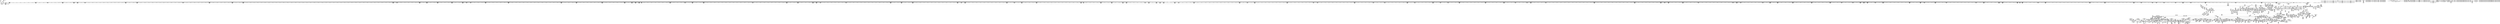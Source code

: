digraph {
	CE0x4ee6ac0 [shape=record,shape=Mrecord,label="{CE0x4ee6ac0|file_inode:bb|*SummSink*}"]
	CE0x4f1c8d0 [shape=record,shape=Mrecord,label="{CE0x4f1c8d0|0:_i32,_4:_i32,_8:_i16,_12:_i32,_16:_i32,_20:_i32,_24:_i32,_56:_i8*,_:_SCMRE_139,140_}"]
	CE0x4ec4dc0 [shape=record,shape=Mrecord,label="{CE0x4ec4dc0|file_inode:f_inode|include/linux/fs.h,1916|*SummSink*}"]
	CE0x4f2a470 [shape=record,shape=Mrecord,label="{CE0x4f2a470|0:_i32,_4:_i32,_8:_i16,_12:_i32,_16:_i32,_20:_i32,_24:_i32,_56:_i8*,_:_SCMRE_295,296_}"]
	CE0x4f1f860 [shape=record,shape=Mrecord,label="{CE0x4f1f860|0:_i32,_4:_i32,_8:_i16,_12:_i32,_16:_i32,_20:_i32,_24:_i32,_56:_i8*,_:_SCMRE_172,173_}"]
	CE0x4f34d00 [shape=record,shape=Mrecord,label="{CE0x4f34d00|0:_i32,_4:_i32,_8:_i16,_12:_i32,_16:_i32,_20:_i32,_24:_i32,_56:_i8*,_:_SCMRE_570,571_}"]
	CE0x4e1da60 [shape=record,shape=Mrecord,label="{CE0x4e1da60|i64*_getelementptr_inbounds_(_2_x_i64_,_2_x_i64_*___llvm_gcov_ctr98,_i64_0,_i64_0)|*Constant*|*SummSource*}"]
	CE0x4e6d630 [shape=record,shape=Mrecord,label="{CE0x4e6d630|i64_4|*Constant*}"]
	CE0x4e42ae0 [shape=record,shape=Mrecord,label="{CE0x4e42ae0|_ret_void}"]
	CE0x4eae8b0 [shape=record,shape=Mrecord,label="{CE0x4eae8b0|i64*_getelementptr_inbounds_(_33_x_i64_,_33_x_i64_*___llvm_gcov_ctr260,_i64_0,_i64_31)|*Constant*|*SummSink*}"]
	CE0x4f40190 [shape=record,shape=Mrecord,label="{CE0x4f40190|0:_i32,_4:_i32,_8:_i16,_12:_i32,_16:_i32,_20:_i32,_24:_i32,_56:_i8*,_:_SCMRE_869,870_}"]
	CE0x4f20790 [shape=record,shape=Mrecord,label="{CE0x4f20790|0:_i32,_4:_i32,_8:_i16,_12:_i32,_16:_i32,_20:_i32,_24:_i32,_56:_i8*,_:_SCMRE_181,182_}"]
	CE0x4f287c0 [shape=record,shape=Mrecord,label="{CE0x4f287c0|0:_i32,_4:_i32,_8:_i16,_12:_i32,_16:_i32,_20:_i32,_24:_i32,_56:_i8*,_:_SCMRE_278,279_}"]
	CE0x4e49600 [shape=record,shape=Mrecord,label="{CE0x4e49600|file_inode:tmp3}"]
	CE0x4ea5ea0 [shape=record,shape=Mrecord,label="{CE0x4ea5ea0|file_has_perm:tmp14|security/selinux/hooks.c,1688|*SummSink*}"]
	CE0x4eb6c90 [shape=record,shape=Mrecord,label="{CE0x4eb6c90|file_has_perm:tmp21|security/selinux/hooks.c,1694|*SummSource*}"]
	CE0x4e97d60 [shape=record,shape=Mrecord,label="{CE0x4e97d60|selinux_file_fcntl:tmp20|*LoadInst*|security/selinux/hooks.c,3350|*SummSource*}"]
	CE0x4e6a6a0 [shape=record,shape=Mrecord,label="{CE0x4e6a6a0|i32_14|*Constant*|*SummSource*}"]
	CE0x4ecb0d0 [shape=record,shape=Mrecord,label="{CE0x4ecb0d0|file_has_perm:tmp5|security/selinux/hooks.c,1681|*SummSink*}"]
	CE0x4ee22d0 [shape=record,shape=Mrecord,label="{CE0x4ee22d0|_call_void___invalid_creds(%struct.cred*_%cred,_i8*_%file,_i32_%line)_#10,_!dbg_!27721|include/linux/cred.h,174}"]
	CE0x4e9e5f0 [shape=record,shape=Mrecord,label="{CE0x4e9e5f0|selinux_file_fcntl:tmp29|security/selinux/hooks.c,3351}"]
	CE0x4e47ff0 [shape=record,shape=Mrecord,label="{CE0x4e47ff0|i32_5|*Constant*|*SummSink*}"]
	CE0x4ed39e0 [shape=record,shape=Mrecord,label="{CE0x4ed39e0|file_has_perm:tmp20|security/selinux/hooks.c,1694|*SummSink*}"]
	CE0x4e22160 [shape=record,shape=Mrecord,label="{CE0x4e22160|__llvm_gcov_indirect_counter_increment:bb4|*SummSink*}"]
	CE0x4e92bd0 [shape=record,shape=Mrecord,label="{CE0x4e92bd0|8:_i8,_32:_%struct.inode*,_%struct.selinux_audit_data*,_128:_i32,_456:_i8*,_:_SCMRE_312,316_|*MultipleSource*|security/selinux/hooks.c,3350|Function::selinux_file_fcntl&Arg::file::}"]
	CE0x4e46e20 [shape=record,shape=Mrecord,label="{CE0x4e46e20|selinux_file_fcntl:tmp32|security/selinux/hooks.c,3350|*SummSource*}"]
	CE0x4e27a30 [shape=record,shape=Mrecord,label="{CE0x4e27a30|i8_1|*Constant*}"]
	CE0x4f4b490 [shape=record,shape=Mrecord,label="{CE0x4f4b490|inode_has_perm:tmp15|*LoadInst*|security/selinux/hooks.c,1615|*SummSource*}"]
	CE0x4eef230 [shape=record,shape=Mrecord,label="{CE0x4eef230|__validate_creds:tmp|*SummSource*}"]
	CE0x4e34800 [shape=record,shape=Mrecord,label="{CE0x4e34800|selinux_file_fcntl:cmd|Function::selinux_file_fcntl&Arg::cmd::|*SummSink*}"]
	CE0x4eb36a0 [shape=record,shape=Mrecord,label="{CE0x4eb36a0|__llvm_gcov_indirect_counter_increment:tmp2|*SummSource*}"]
	CE0x4ed21f0 [shape=record,shape=Mrecord,label="{CE0x4ed21f0|__llvm_gcov_indirect_counter_increment:tmp3|*SummSink*}"]
	CE0x4e4d6d0 [shape=record,shape=Mrecord,label="{CE0x4e4d6d0|cred_sid:cred|Function::cred_sid&Arg::cred::|*SummSink*}"]
	CE0x4f36ec0 [shape=record,shape=Mrecord,label="{CE0x4f36ec0|0:_i32,_4:_i32,_8:_i16,_12:_i32,_16:_i32,_20:_i32,_24:_i32,_56:_i8*,_:_SCMRE_590,591_}"]
	CE0x4e129e0 [shape=record,shape=Mrecord,label="{CE0x4e129e0|i64*_getelementptr_inbounds_(_33_x_i64_,_33_x_i64_*___llvm_gcov_ctr260,_i64_0,_i64_6)|*Constant*|*SummSink*}"]
	CE0x4e42940 [shape=record,shape=Mrecord,label="{CE0x4e42940|__llvm_gcov_indirect_counter_increment:counters|Function::__llvm_gcov_indirect_counter_increment&Arg::counters::}"]
	CE0x4f4b500 [shape=record,shape=Mrecord,label="{CE0x4f4b500|inode_has_perm:tmp15|*LoadInst*|security/selinux/hooks.c,1615|*SummSink*}"]
	CE0x4eb45c0 [shape=record,shape=Mrecord,label="{CE0x4eb45c0|file_has_perm:if.end10|*SummSource*}"]
	CE0x4f556f0 [shape=record,shape=Mrecord,label="{CE0x4f556f0|__validate_creds:tmp5|include/linux/cred.h,173}"]
	CE0x4e26830 [shape=record,shape=Mrecord,label="{CE0x4e26830|selinux_file_fcntl:sw.bb13|*SummSource*}"]
	CE0x4e66530 [shape=record,shape=Mrecord,label="{CE0x4e66530|8:_i8,_32:_%struct.inode*,_%struct.selinux_audit_data*,_128:_i32,_456:_i8*,_:_SCMRE_61,62_}"]
	CE0x4ea9320 [shape=record,shape=Mrecord,label="{CE0x4ea9320|i64*_getelementptr_inbounds_(_12_x_i64_,_12_x_i64_*___llvm_gcov_ctr170,_i64_0,_i64_5)|*Constant*}"]
	CE0x4f2d0a0 [shape=record,shape=Mrecord,label="{CE0x4f2d0a0|0:_i32,_4:_i32,_8:_i16,_12:_i32,_16:_i32,_20:_i32,_24:_i32,_56:_i8*,_:_SCMRE_360,376_|*MultipleSource*|*LoadInst*|include/linux/fs.h,1916|security/selinux/hooks.c,1675|Function::inode_has_perm&Arg::inode::|security/selinux/hooks.c,1611}"]
	CE0x4f26750 [shape=record,shape=Mrecord,label="{CE0x4f26750|0:_i32,_4:_i32,_8:_i16,_12:_i32,_16:_i32,_20:_i32,_24:_i32,_56:_i8*,_:_SCMRE_259,260_}"]
	CE0x4e47630 [shape=record,shape=Mrecord,label="{CE0x4e47630|i32_7|*Constant*|*SummSource*}"]
	CE0x4eeb4b0 [shape=record,shape=Mrecord,label="{CE0x4eeb4b0|GLOBAL:creds_are_invalid|*Constant*}"]
	CE0x4f211b0 [shape=record,shape=Mrecord,label="{CE0x4f211b0|0:_i32,_4:_i32,_8:_i16,_12:_i32,_16:_i32,_20:_i32,_24:_i32,_56:_i8*,_:_SCMRE_187,188_}"]
	CE0x4ee6100 [shape=record,shape=Mrecord,label="{CE0x4ee6100|file_has_perm:tmp29|security/selinux/hooks.c,1698|*SummSource*}"]
	CE0x4e3cd90 [shape=record,shape=Mrecord,label="{CE0x4e3cd90|selinux_file_fcntl:if.then10|*SummSink*}"]
	CE0x4ea54e0 [shape=record,shape=Mrecord,label="{CE0x4ea54e0|file_has_perm:tmp12|security/selinux/hooks.c,1688|*SummSource*}"]
	CE0x4eb14f0 [shape=record,shape=Mrecord,label="{CE0x4eb14f0|i64**_getelementptr_inbounds_(_4_x_i64*_,_4_x_i64*_*___llvm_gcda_edge_table261,_i64_0,_i64_0)|*Constant*|*SummSink*}"]
	CE0x4f18b50 [shape=record,shape=Mrecord,label="{CE0x4f18b50|_call_void_mcount()_#3}"]
	CE0x4e666e0 [shape=record,shape=Mrecord,label="{CE0x4e666e0|8:_i8,_32:_%struct.inode*,_%struct.selinux_audit_data*,_128:_i32,_456:_i8*,_:_SCMRE_62,63_}"]
	CE0x4e8c800 [shape=record,shape=Mrecord,label="{CE0x4e8c800|8:_i8,_32:_%struct.inode*,_%struct.selinux_audit_data*,_128:_i32,_456:_i8*,_:_SCMRE_172,173_}"]
	CE0x4ee5f60 [shape=record,shape=Mrecord,label="{CE0x4ee5f60|file_has_perm:tmp29|security/selinux/hooks.c,1698}"]
	CE0x4ebaae0 [shape=record,shape=Mrecord,label="{CE0x4ebaae0|inode_has_perm:adp|Function::inode_has_perm&Arg::adp::|*SummSource*}"]
	CE0x4f4f950 [shape=record,shape=Mrecord,label="{CE0x4f4f950|inode_has_perm:tmp20|security/selinux/hooks.c,1618|*SummSource*}"]
	CE0x4e3c8f0 [shape=record,shape=Mrecord,label="{CE0x4e3c8f0|selinux_file_fcntl:tmp6|security/selinux/hooks.c,3345}"]
	CE0x4edf280 [shape=record,shape=Mrecord,label="{CE0x4edf280|inode_has_perm:sclass|security/selinux/hooks.c,1617|*SummSink*}"]
	CE0x4f16520 [shape=record,shape=Mrecord,label="{CE0x4f16520|i32_1|*Constant*}"]
	CE0x4eb4130 [shape=record,shape=Mrecord,label="{CE0x4eb4130|get_current:tmp1|*SummSink*}"]
	CE0x4e61ff0 [shape=record,shape=Mrecord,label="{CE0x4e61ff0|selinux_file_fcntl:file|Function::selinux_file_fcntl&Arg::file::}"]
	CE0x4f54570 [shape=record,shape=Mrecord,label="{CE0x4f54570|__validate_creds:tmp3|include/linux/cred.h,173}"]
	CE0x4e64080 [shape=record,shape=Mrecord,label="{CE0x4e64080|8:_i8,_32:_%struct.inode*,_%struct.selinux_audit_data*,_128:_i32,_456:_i8*,_:_SCMRE_15,16_}"]
	CE0x4e97840 [shape=record,shape=Mrecord,label="{CE0x4e97840|i32_1024|*Constant*}"]
	CE0x4f455f0 [shape=record,shape=Mrecord,label="{CE0x4f455f0|0:_i32,_4:_i32,_8:_i16,_12:_i32,_16:_i32,_20:_i32,_24:_i32,_56:_i8*,_:_SCMRE_919,920_}"]
	CE0x4e21b60 [shape=record,shape=Mrecord,label="{CE0x4e21b60|__validate_creds:if.then|*SummSource*}"]
	CE0x4f58650 [shape=record,shape=Mrecord,label="{CE0x4f58650|inode_has_perm:conv|security/selinux/hooks.c,1611|*SummSource*}"]
	CE0x4f3f2a0 [shape=record,shape=Mrecord,label="{CE0x4f3f2a0|0:_i32,_4:_i32,_8:_i16,_12:_i32,_16:_i32,_20:_i32,_24:_i32,_56:_i8*,_:_SCMRE_848,856_|*MultipleSource*|*LoadInst*|include/linux/fs.h,1916|security/selinux/hooks.c,1675|Function::inode_has_perm&Arg::inode::|security/selinux/hooks.c,1611}"]
	CE0x4ee47a0 [shape=record,shape=Mrecord,label="{CE0x4ee47a0|i64*_getelementptr_inbounds_(_12_x_i64_,_12_x_i64_*___llvm_gcov_ctr170,_i64_0,_i64_10)|*Constant*|*SummSource*}"]
	CE0x4e8b8d0 [shape=record,shape=Mrecord,label="{CE0x4e8b8d0|8:_i8,_32:_%struct.inode*,_%struct.selinux_audit_data*,_128:_i32,_456:_i8*,_:_SCMRE_163,164_}"]
	CE0x4ee0f20 [shape=record,shape=Mrecord,label="{CE0x4ee0f20|inode_has_perm:retval.0|*SummSink*}"]
	CE0x4e85810 [shape=record,shape=Mrecord,label="{CE0x4e85810|i64*_getelementptr_inbounds_(_2_x_i64_,_2_x_i64_*___llvm_gcov_ctr162,_i64_0,_i64_0)|*Constant*|*SummSource*}"]
	CE0x4e8ba80 [shape=record,shape=Mrecord,label="{CE0x4e8ba80|8:_i8,_32:_%struct.inode*,_%struct.selinux_audit_data*,_128:_i32,_456:_i8*,_:_SCMRE_164,165_}"]
	CE0x4e93dc0 [shape=record,shape=Mrecord,label="{CE0x4e93dc0|8:_i8,_32:_%struct.inode*,_%struct.selinux_audit_data*,_128:_i32,_456:_i8*,_:_SCMRE_360,368_|*MultipleSource*|security/selinux/hooks.c,3350|Function::selinux_file_fcntl&Arg::file::}"]
	CE0x4e49da0 [shape=record,shape=Mrecord,label="{CE0x4e49da0|_call_void_mcount()_#3|*SummSource*}"]
	CE0x4e46160 [shape=record,shape=Mrecord,label="{CE0x4e46160|_ret_i32_%rc.1,_!dbg_!27749|security/selinux/hooks.c,1698|*SummSource*}"]
	CE0x4f1dd40 [shape=record,shape=Mrecord,label="{CE0x4f1dd40|0:_i32,_4:_i32,_8:_i16,_12:_i32,_16:_i32,_20:_i32,_24:_i32,_56:_i8*,_:_SCMRE_154,155_}"]
	CE0x4f2b700 [shape=record,shape=Mrecord,label="{CE0x4f2b700|0:_i32,_4:_i32,_8:_i16,_12:_i32,_16:_i32,_20:_i32,_24:_i32,_56:_i8*,_:_SCMRE_306,307_}"]
	CE0x4e1e760 [shape=record,shape=Mrecord,label="{CE0x4e1e760|_call_void_mcount()_#3}"]
	CE0x4e8f230 [shape=record,shape=Mrecord,label="{CE0x4e8f230|8:_i8,_32:_%struct.inode*,_%struct.selinux_audit_data*,_128:_i32,_456:_i8*,_:_SCMRE_197,198_}"]
	CE0x4f3cae0 [shape=record,shape=Mrecord,label="{CE0x4f3cae0|0:_i32,_4:_i32,_8:_i16,_12:_i32,_16:_i32,_20:_i32,_24:_i32,_56:_i8*,_:_SCMRE_728,736_|*MultipleSource*|*LoadInst*|include/linux/fs.h,1916|security/selinux/hooks.c,1675|Function::inode_has_perm&Arg::inode::|security/selinux/hooks.c,1611}"]
	CE0x4e88540 [shape=record,shape=Mrecord,label="{CE0x4e88540|8:_i8,_32:_%struct.inode*,_%struct.selinux_audit_data*,_128:_i32,_456:_i8*,_:_SCMRE_122,123_}"]
	CE0x4f35720 [shape=record,shape=Mrecord,label="{CE0x4f35720|0:_i32,_4:_i32,_8:_i16,_12:_i32,_16:_i32,_20:_i32,_24:_i32,_56:_i8*,_:_SCMRE_576,577_}"]
	CE0x4ea39a0 [shape=record,shape=Mrecord,label="{CE0x4ea39a0|avc_has_perm:tclass|Function::avc_has_perm&Arg::tclass::}"]
	CE0x4e3a900 [shape=record,shape=Mrecord,label="{CE0x4e3a900|i1_true|*Constant*|*SummSource*}"]
	CE0x4e9d970 [shape=record,shape=Mrecord,label="{CE0x4e9d970|selinux_file_fcntl:tmp27|security/selinux/hooks.c,3350|*SummSource*}"]
	CE0x4e2e230 [shape=record,shape=Mrecord,label="{CE0x4e2e230|selinux_file_fcntl:tmp4|security/selinux/hooks.c,3345|*SummSource*}"]
	CE0x4e397f0 [shape=record,shape=Mrecord,label="{CE0x4e397f0|GLOBAL:__llvm_gcov_global_state_pred262|Global_var:__llvm_gcov_global_state_pred262|*SummSource*}"]
	CE0x4e25040 [shape=record,shape=Mrecord,label="{CE0x4e25040|i8*_getelementptr_inbounds_(_45_x_i8_,_45_x_i8_*_.str12,_i32_0,_i32_0)|*Constant*|*SummSource*}"]
	CE0x4f3ba60 [shape=record,shape=Mrecord,label="{CE0x4f3ba60|0:_i32,_4:_i32,_8:_i16,_12:_i32,_16:_i32,_20:_i32,_24:_i32,_56:_i8*,_:_SCMRE_680,684_|*MultipleSource*|*LoadInst*|include/linux/fs.h,1916|security/selinux/hooks.c,1675|Function::inode_has_perm&Arg::inode::|security/selinux/hooks.c,1611}"]
	CE0x4ebec70 [shape=record,shape=Mrecord,label="{CE0x4ebec70|file_has_perm:call|security/selinux/hooks.c,1675|*SummSink*}"]
	CE0x4e6ee10 [shape=record,shape=Mrecord,label="{CE0x4e6ee10|file_has_perm:tmp9|security/selinux/hooks.c,1683}"]
	CE0x4f3c2a0 [shape=record,shape=Mrecord,label="{CE0x4f3c2a0|0:_i32,_4:_i32,_8:_i16,_12:_i32,_16:_i32,_20:_i32,_24:_i32,_56:_i8*,_:_SCMRE_696,704_|*MultipleSource*|*LoadInst*|include/linux/fs.h,1916|security/selinux/hooks.c,1675|Function::inode_has_perm&Arg::inode::|security/selinux/hooks.c,1611}"]
	CE0x4eaf620 [shape=record,shape=Mrecord,label="{CE0x4eaf620|selinux_file_fcntl:call16|security/selinux/hooks.c,3375|*SummSource*}"]
	CE0x4e620c0 [shape=record,shape=Mrecord,label="{CE0x4e620c0|selinux_file_fcntl:file|Function::selinux_file_fcntl&Arg::file::|*SummSource*}"]
	CE0x4f1deb0 [shape=record,shape=Mrecord,label="{CE0x4f1deb0|0:_i32,_4:_i32,_8:_i16,_12:_i32,_16:_i32,_20:_i32,_24:_i32,_56:_i8*,_:_SCMRE_155,156_}"]
	CE0x4e92940 [shape=record,shape=Mrecord,label="{CE0x4e92940|8:_i8,_32:_%struct.inode*,_%struct.selinux_audit_data*,_128:_i32,_456:_i8*,_:_SCMRE_304,312_|*MultipleSource*|security/selinux/hooks.c,3350|Function::selinux_file_fcntl&Arg::file::}"]
	CE0x4ee5d70 [shape=record,shape=Mrecord,label="{CE0x4ee5d70|file_has_perm:tmp28|security/selinux/hooks.c,1698|*SummSink*}"]
	CE0x4ed30d0 [shape=record,shape=Mrecord,label="{CE0x4ed30d0|file_inode:tmp1|*SummSink*}"]
	CE0x4ed3230 [shape=record,shape=Mrecord,label="{CE0x4ed3230|i64*_getelementptr_inbounds_(_2_x_i64_,_2_x_i64_*___llvm_gcov_ctr162,_i64_0,_i64_1)|*Constant*|*SummSource*}"]
	CE0x4f2b550 [shape=record,shape=Mrecord,label="{CE0x4f2b550|0:_i32,_4:_i32,_8:_i16,_12:_i32,_16:_i32,_20:_i32,_24:_i32,_56:_i8*,_:_SCMRE_305,306_}"]
	CE0x4f17f20 [shape=record,shape=Mrecord,label="{CE0x4f17f20|GLOBAL:llvm.expect.i64|*Constant*}"]
	CE0x4e8bf90 [shape=record,shape=Mrecord,label="{CE0x4e8bf90|8:_i8,_32:_%struct.inode*,_%struct.selinux_audit_data*,_128:_i32,_456:_i8*,_:_SCMRE_167,168_}"]
	CE0x4e222b0 [shape=record,shape=Mrecord,label="{CE0x4e222b0|file_has_perm:tmp2|*LoadInst*|security/selinux/hooks.c,1674|*SummSource*}"]
	CE0x4eafc60 [shape=record,shape=Mrecord,label="{CE0x4eafc60|i32_64|*Constant*|*SummSink*}"]
	CE0x4f24e90 [shape=record,shape=Mrecord,label="{CE0x4f24e90|0:_i32,_4:_i32,_8:_i16,_12:_i32,_16:_i32,_20:_i32,_24:_i32,_56:_i8*,_:_SCMRE_244,245_}"]
	CE0x4ed15c0 [shape=record,shape=Mrecord,label="{CE0x4ed15c0|cred_sid:tmp2|*SummSource*}"]
	CE0x4f35210 [shape=record,shape=Mrecord,label="{CE0x4f35210|0:_i32,_4:_i32,_8:_i16,_12:_i32,_16:_i32,_20:_i32,_24:_i32,_56:_i8*,_:_SCMRE_573,574_}"]
	CE0x4e68390 [shape=record,shape=Mrecord,label="{CE0x4e68390|8:_i8,_32:_%struct.inode*,_%struct.selinux_audit_data*,_128:_i32,_456:_i8*,_:_SCMRE_79,80_}"]
	CE0x4f40850 [shape=record,shape=Mrecord,label="{CE0x4f40850|0:_i32,_4:_i32,_8:_i16,_12:_i32,_16:_i32,_20:_i32,_24:_i32,_56:_i8*,_:_SCMRE_873,874_}"]
	CE0x4eac1b0 [shape=record,shape=Mrecord,label="{CE0x4eac1b0|_call_void___llvm_gcov_indirect_counter_increment(i32*___llvm_gcov_global_state_pred262,_i64**_getelementptr_inbounds_(_4_x_i64*_,_4_x_i64*_*___llvm_gcda_edge_table261,_i64_0,_i64_3)),_!dbg_!27761|security/selinux/hooks.c,3375}"]
	CE0x4e3a7b0 [shape=record,shape=Mrecord,label="{CE0x4e3a7b0|selinux_file_fcntl:tmp14|security/selinux/hooks.c,3345|*SummSink*}"]
	CE0x4f1d330 [shape=record,shape=Mrecord,label="{CE0x4f1d330|0:_i32,_4:_i32,_8:_i16,_12:_i32,_16:_i32,_20:_i32,_24:_i32,_56:_i8*,_:_SCMRE_147,148_}"]
	CE0x4eef150 [shape=record,shape=Mrecord,label="{CE0x4eef150|__validate_creds:tmp}"]
	CE0x4f410c0 [shape=record,shape=Mrecord,label="{CE0x4f410c0|0:_i32,_4:_i32,_8:_i16,_12:_i32,_16:_i32,_20:_i32,_24:_i32,_56:_i8*,_:_SCMRE_878,879_}"]
	CE0x4ee6990 [shape=record,shape=Mrecord,label="{CE0x4ee6990|file_inode:bb|*SummSource*}"]
	CE0x4eaf760 [shape=record,shape=Mrecord,label="{CE0x4eaf760|selinux_file_fcntl:call16|security/selinux/hooks.c,3375|*SummSink*}"]
	CE0x4f5b2a0 [shape=record,shape=Mrecord,label="{CE0x4f5b2a0|inode_has_perm:tmp10|security/selinux/hooks.c,1611|*SummSource*}"]
	CE0x4f2a110 [shape=record,shape=Mrecord,label="{CE0x4f2a110|0:_i32,_4:_i32,_8:_i16,_12:_i32,_16:_i32,_20:_i32,_24:_i32,_56:_i8*,_:_SCMRE_293,294_}"]
	CE0x4f364a0 [shape=record,shape=Mrecord,label="{CE0x4f364a0|0:_i32,_4:_i32,_8:_i16,_12:_i32,_16:_i32,_20:_i32,_24:_i32,_56:_i8*,_:_SCMRE_584,585_}"]
	CE0x4f2de60 [shape=record,shape=Mrecord,label="{CE0x4f2de60|0:_i32,_4:_i32,_8:_i16,_12:_i32,_16:_i32,_20:_i32,_24:_i32,_56:_i8*,_:_SCMRE_408,416_|*MultipleSource*|*LoadInst*|include/linux/fs.h,1916|security/selinux/hooks.c,1675|Function::inode_has_perm&Arg::inode::|security/selinux/hooks.c,1611}"]
	CE0x4e87240 [shape=record,shape=Mrecord,label="{CE0x4e87240|8:_i8,_32:_%struct.inode*,_%struct.selinux_audit_data*,_128:_i32,_456:_i8*,_:_SCMRE_110,111_}"]
	CE0x4f19fe0 [shape=record,shape=Mrecord,label="{CE0x4f19fe0|0:_i32,_4:_i32,_8:_i16,_12:_i32,_16:_i32,_20:_i32,_24:_i32,_56:_i8*,_:_SCMRE_12,16_|*MultipleSource*|*LoadInst*|include/linux/fs.h,1916|security/selinux/hooks.c,1675|Function::inode_has_perm&Arg::inode::|security/selinux/hooks.c,1611}"]
	CE0x4e63300 [shape=record,shape=Mrecord,label="{CE0x4e63300|8:_i8,_32:_%struct.inode*,_%struct.selinux_audit_data*,_128:_i32,_456:_i8*,_:_SCMRE_7,8_}"]
	CE0x4f31210 [shape=record,shape=Mrecord,label="{CE0x4f31210|0:_i32,_4:_i32,_8:_i16,_12:_i32,_16:_i32,_20:_i32,_24:_i32,_56:_i8*,_:_SCMRE_488,496_|*MultipleSource*|*LoadInst*|include/linux/fs.h,1916|security/selinux/hooks.c,1675|Function::inode_has_perm&Arg::inode::|security/selinux/hooks.c,1611}"]
	CE0x4e1c390 [shape=record,shape=Mrecord,label="{CE0x4e1c390|i32_1|*Constant*|*SummSink*}"]
	CE0x4e8d070 [shape=record,shape=Mrecord,label="{CE0x4e8d070|8:_i8,_32:_%struct.inode*,_%struct.selinux_audit_data*,_128:_i32,_456:_i8*,_:_SCMRE_177,178_}"]
	CE0x4eb0290 [shape=record,shape=Mrecord,label="{CE0x4eb0290|selinux_file_fcntl:err.0|*SummSink*}"]
	CE0x4e89dd0 [shape=record,shape=Mrecord,label="{CE0x4e89dd0|8:_i8,_32:_%struct.inode*,_%struct.selinux_audit_data*,_128:_i32,_456:_i8*,_:_SCMRE_146,147_}"]
	CE0x4f28970 [shape=record,shape=Mrecord,label="{CE0x4f28970|0:_i32,_4:_i32,_8:_i16,_12:_i32,_16:_i32,_20:_i32,_24:_i32,_56:_i8*,_:_SCMRE_279,280_}"]
	CE0x4e8dc40 [shape=record,shape=Mrecord,label="{CE0x4e8dc40|8:_i8,_32:_%struct.inode*,_%struct.selinux_audit_data*,_128:_i32,_456:_i8*,_:_SCMRE_184,185_}"]
	CE0x4f2a2c0 [shape=record,shape=Mrecord,label="{CE0x4f2a2c0|0:_i32,_4:_i32,_8:_i16,_12:_i32,_16:_i32,_20:_i32,_24:_i32,_56:_i8*,_:_SCMRE_294,295_}"]
	CE0x4f17aa0 [shape=record,shape=Mrecord,label="{CE0x4f17aa0|inode_has_perm:if.then|*SummSource*}"]
	CE0x4eac710 [shape=record,shape=Mrecord,label="{CE0x4eac710|selinux_file_fcntl:tmp34|security/selinux/hooks.c,3362|*SummSource*}"]
	CE0x4f42d70 [shape=record,shape=Mrecord,label="{CE0x4f42d70|0:_i32,_4:_i32,_8:_i16,_12:_i32,_16:_i32,_20:_i32,_24:_i32,_56:_i8*,_:_SCMRE_895,896_}"]
	CE0x4edec70 [shape=record,shape=Mrecord,label="{CE0x4edec70|__validate_creds:if.end}"]
	CE0x4e692c0 [shape=record,shape=Mrecord,label="{CE0x4e692c0|8:_i8,_32:_%struct.inode*,_%struct.selinux_audit_data*,_128:_i32,_456:_i8*,_:_SCMRE_88,89_}"]
	CE0x4e9b570 [shape=record,shape=Mrecord,label="{CE0x4e9b570|i64_1024|*Constant*|*SummSink*}"]
	CE0x4f30130 [shape=record,shape=Mrecord,label="{CE0x4f30130|0:_i32,_4:_i32,_8:_i16,_12:_i32,_16:_i32,_20:_i32,_24:_i32,_56:_i8*,_:_SCMRE_479,480_}"]
	CE0x4eb3380 [shape=record,shape=Mrecord,label="{CE0x4eb3380|__llvm_gcov_indirect_counter_increment:tmp1|*SummSink*}"]
	CE0x4e2f680 [shape=record,shape=Mrecord,label="{CE0x4e2f680|GLOBAL:current_task|Global_var:current_task}"]
	CE0x4e2da10 [shape=record,shape=Mrecord,label="{CE0x4e2da10|selinux_file_fcntl:call|security/selinux/hooks.c,3345|*SummSink*}"]
	CE0x4ec9760 [shape=record,shape=Mrecord,label="{CE0x4ec9760|file_has_perm:if.end6|*SummSource*}"]
	CE0x4e47920 [shape=record,shape=Mrecord,label="{CE0x4e47920|i32_17|*Constant*|*SummSource*}"]
	CE0x4ee5040 [shape=record,shape=Mrecord,label="{CE0x4ee5040|file_has_perm:rc.1}"]
	CE0x4e89eb0 [shape=record,shape=Mrecord,label="{CE0x4e89eb0|8:_i8,_32:_%struct.inode*,_%struct.selinux_audit_data*,_128:_i32,_456:_i8*,_:_SCMRE_147,148_}"]
	CE0x4e480f0 [shape=record,shape=Mrecord,label="{CE0x4e480f0|i32_38|*Constant*}"]
	CE0x4f446c0 [shape=record,shape=Mrecord,label="{CE0x4f446c0|0:_i32,_4:_i32,_8:_i16,_12:_i32,_16:_i32,_20:_i32,_24:_i32,_56:_i8*,_:_SCMRE_910,911_}"]
	CE0x4e8f590 [shape=record,shape=Mrecord,label="{CE0x4e8f590|8:_i8,_32:_%struct.inode*,_%struct.selinux_audit_data*,_128:_i32,_456:_i8*,_:_SCMRE_199,200_}"]
	CE0x4e968e0 [shape=record,shape=Mrecord,label="{CE0x4e968e0|8:_i8,_32:_%struct.inode*,_%struct.selinux_audit_data*,_128:_i32,_456:_i8*,_:_SCMRE_464,472_|*MultipleSource*|security/selinux/hooks.c,3350|Function::selinux_file_fcntl&Arg::file::}"]
	CE0x4e9de60 [shape=record,shape=Mrecord,label="{CE0x4e9de60|selinux_file_fcntl:tmp28|security/selinux/hooks.c,3350|*SummSource*}"]
	CE0x4e15a70 [shape=record,shape=Mrecord,label="{CE0x4e15a70|selinux_file_fcntl:cred4|security/selinux/hooks.c,3345|*SummSource*}"]
	CE0x4f20af0 [shape=record,shape=Mrecord,label="{CE0x4f20af0|0:_i32,_4:_i32,_8:_i16,_12:_i32,_16:_i32,_20:_i32,_24:_i32,_56:_i8*,_:_SCMRE_183,184_}"]
	CE0x4e6ed00 [shape=record,shape=Mrecord,label="{CE0x4e6ed00|file_has_perm:tmp8|security/selinux/hooks.c,1683|*SummSource*}"]
	CE0x4e48300 [shape=record,shape=Mrecord,label="{CE0x4e48300|i32_38|*Constant*|*SummSink*}"]
	CE0x4ec9de0 [shape=record,shape=Mrecord,label="{CE0x4ec9de0|_call_void_mcount()_#3|*SummSource*}"]
	CE0x4e1ed40 [shape=record,shape=Mrecord,label="{CE0x4e1ed40|__validate_creds:lnot|include/linux/cred.h,173|*SummSink*}"]
	CE0x4eb74c0 [shape=record,shape=Mrecord,label="{CE0x4eb74c0|file_has_perm:tmp23|security/selinux/hooks.c,1694}"]
	CE0x4ecf940 [shape=record,shape=Mrecord,label="{CE0x4ecf940|i32_(i32,_i32,_i16,_i32,_%struct.common_audit_data*)*_bitcast_(i32_(i32,_i32,_i16,_i32,_%struct.common_audit_data.495*)*_avc_has_perm_to_i32_(i32,_i32,_i16,_i32,_%struct.common_audit_data*)*)|*Constant*|*SummSource*}"]
	CE0x4e67e80 [shape=record,shape=Mrecord,label="{CE0x4e67e80|8:_i8,_32:_%struct.inode*,_%struct.selinux_audit_data*,_128:_i32,_456:_i8*,_:_SCMRE_76,77_}"]
	CE0x4e63d20 [shape=record,shape=Mrecord,label="{CE0x4e63d20|8:_i8,_32:_%struct.inode*,_%struct.selinux_audit_data*,_128:_i32,_456:_i8*,_:_SCMRE_13,14_}"]
	CE0x4e386d0 [shape=record,shape=Mrecord,label="{CE0x4e386d0|i64_0|*Constant*}"]
	CE0x4e5f5a0 [shape=record,shape=Mrecord,label="{CE0x4e5f5a0|file_has_perm:if.end}"]
	CE0x4f40d60 [shape=record,shape=Mrecord,label="{CE0x4f40d60|0:_i32,_4:_i32,_8:_i16,_12:_i32,_16:_i32,_20:_i32,_24:_i32,_56:_i8*,_:_SCMRE_876,877_}"]
	CE0x4e40460 [shape=record,shape=Mrecord,label="{CE0x4e40460|i32_37|*Constant*|*SummSink*}"]
	CE0x4e2fea0 [shape=record,shape=Mrecord,label="{CE0x4e2fea0|i32_78|*Constant*}"]
	CE0x4f41780 [shape=record,shape=Mrecord,label="{CE0x4f41780|0:_i32,_4:_i32,_8:_i16,_12:_i32,_16:_i32,_20:_i32,_24:_i32,_56:_i8*,_:_SCMRE_882,883_}"]
	CE0x4eeba30 [shape=record,shape=Mrecord,label="{CE0x4eeba30|inode_has_perm:tmp3|*SummSource*}"]
	CE0x4e3cfa0 [shape=record,shape=Mrecord,label="{CE0x4e3cfa0|GLOBAL:lockdep_rcu_suspicious|*Constant*|*SummSource*}"]
	CE0x4e67cd0 [shape=record,shape=Mrecord,label="{CE0x4e67cd0|8:_i8,_32:_%struct.inode*,_%struct.selinux_audit_data*,_128:_i32,_456:_i8*,_:_SCMRE_75,76_}"]
	CE0x4f23c70 [shape=record,shape=Mrecord,label="{CE0x4f23c70|0:_i32,_4:_i32,_8:_i16,_12:_i32,_16:_i32,_20:_i32,_24:_i32,_56:_i8*,_:_SCMRE_216,224_|*MultipleSource*|*LoadInst*|include/linux/fs.h,1916|security/selinux/hooks.c,1675|Function::inode_has_perm&Arg::inode::|security/selinux/hooks.c,1611}"]
	CE0x4e296a0 [shape=record,shape=Mrecord,label="{CE0x4e296a0|i64*_getelementptr_inbounds_(_33_x_i64_,_33_x_i64_*___llvm_gcov_ctr260,_i64_0,_i64_0)|*Constant*|*SummSink*}"]
	CE0x4eb92e0 [shape=record,shape=Mrecord,label="{CE0x4eb92e0|file_has_perm:tmp23|security/selinux/hooks.c,1694|*SummSink*}"]
	CE0x4e1fc20 [shape=record,shape=Mrecord,label="{CE0x4e1fc20|inode_has_perm:return}"]
	CE0x4e8e9c0 [shape=record,shape=Mrecord,label="{CE0x4e8e9c0|8:_i8,_32:_%struct.inode*,_%struct.selinux_audit_data*,_128:_i32,_456:_i8*,_:_SCMRE_192,193_}"]
	CE0x4e8cec0 [shape=record,shape=Mrecord,label="{CE0x4e8cec0|8:_i8,_32:_%struct.inode*,_%struct.selinux_audit_data*,_128:_i32,_456:_i8*,_:_SCMRE_176,177_}"]
	CE0x4e5de40 [shape=record,shape=Mrecord,label="{CE0x4e5de40|GLOBAL:cred_sid|*Constant*|*SummSink*}"]
	CE0x4f282b0 [shape=record,shape=Mrecord,label="{CE0x4f282b0|0:_i32,_4:_i32,_8:_i16,_12:_i32,_16:_i32,_20:_i32,_24:_i32,_56:_i8*,_:_SCMRE_275,276_}"]
	CE0x4ef26a0 [shape=record,shape=Mrecord,label="{CE0x4ef26a0|__validate_creds:if.then|*SummSink*}"]
	CE0x4f39c50 [shape=record,shape=Mrecord,label="{CE0x4f39c50|0:_i32,_4:_i32,_8:_i16,_12:_i32,_16:_i32,_20:_i32,_24:_i32,_56:_i8*,_:_SCMRE_617,618_}"]
	CE0x4e8f080 [shape=record,shape=Mrecord,label="{CE0x4e8f080|8:_i8,_32:_%struct.inode*,_%struct.selinux_audit_data*,_128:_i32,_456:_i8*,_:_SCMRE_196,197_}"]
	CE0x4e3c450 [shape=record,shape=Mrecord,label="{CE0x4e3c450|selinux_file_fcntl:tmp6|security/selinux/hooks.c,3345|*SummSink*}"]
	CE0x4eba730 [shape=record,shape=Mrecord,label="{CE0x4eba730|inode_has_perm:perms|Function::inode_has_perm&Arg::perms::|*SummSink*}"]
	CE0x4f3d320 [shape=record,shape=Mrecord,label="{CE0x4f3d320|0:_i32,_4:_i32,_8:_i16,_12:_i32,_16:_i32,_20:_i32,_24:_i32,_56:_i8*,_:_SCMRE_752,756_|*MultipleSource*|*LoadInst*|include/linux/fs.h,1916|security/selinux/hooks.c,1675|Function::inode_has_perm&Arg::inode::|security/selinux/hooks.c,1611}"]
	CE0x4f2b040 [shape=record,shape=Mrecord,label="{CE0x4f2b040|0:_i32,_4:_i32,_8:_i16,_12:_i32,_16:_i32,_20:_i32,_24:_i32,_56:_i8*,_:_SCMRE_302,303_}"]
	CE0x4f35570 [shape=record,shape=Mrecord,label="{CE0x4f35570|0:_i32,_4:_i32,_8:_i16,_12:_i32,_16:_i32,_20:_i32,_24:_i32,_56:_i8*,_:_SCMRE_575,576_}"]
	CE0x4f3ab10 [shape=record,shape=Mrecord,label="{CE0x4f3ab10|0:_i32,_4:_i32,_8:_i16,_12:_i32,_16:_i32,_20:_i32,_24:_i32,_56:_i8*,_:_SCMRE_640,648_|*MultipleSource*|*LoadInst*|include/linux/fs.h,1916|security/selinux/hooks.c,1675|Function::inode_has_perm&Arg::inode::|security/selinux/hooks.c,1611}"]
	CE0x4eae920 [shape=record,shape=Mrecord,label="{CE0x4eae920|selinux_file_fcntl:tmp35|security/selinux/hooks.c,3375|*SummSource*}"]
	CE0x4e40120 [shape=record,shape=Mrecord,label="{CE0x4e40120|i32_8|*Constant*|*SummSink*}"]
	CE0x4f1dbd0 [shape=record,shape=Mrecord,label="{CE0x4f1dbd0|0:_i32,_4:_i32,_8:_i16,_12:_i32,_16:_i32,_20:_i32,_24:_i32,_56:_i8*,_:_SCMRE_153,154_}"]
	CE0x4ec5f30 [shape=record,shape=Mrecord,label="{CE0x4ec5f30|cred_sid:tmp3}"]
	CE0x4f43280 [shape=record,shape=Mrecord,label="{CE0x4f43280|0:_i32,_4:_i32,_8:_i16,_12:_i32,_16:_i32,_20:_i32,_24:_i32,_56:_i8*,_:_SCMRE_898,899_}"]
	"CONST[source:0(mediator),value:2(dynamic)][purpose:{object}][SnkIdx:5]"
	CE0x4f30490 [shape=record,shape=Mrecord,label="{CE0x4f30490|0:_i32,_4:_i32,_8:_i16,_12:_i32,_16:_i32,_20:_i32,_24:_i32,_56:_i8*,_:_SCMRE_481,482_}"]
	CE0x4eb16f0 [shape=record,shape=Mrecord,label="{CE0x4eb16f0|selinux_file_fcntl:tmp37|security/selinux/hooks.c,3379}"]
	CE0x4eaa280 [shape=record,shape=Mrecord,label="{CE0x4eaa280|cred_sid:tmp1|*SummSource*}"]
	CE0x4eb4ed0 [shape=record,shape=Mrecord,label="{CE0x4eb4ed0|__llvm_gcov_indirect_counter_increment:bb4}"]
	CE0x4f56ec0 [shape=record,shape=Mrecord,label="{CE0x4f56ec0|inode_has_perm:and|security/selinux/hooks.c,1611|*SummSource*}"]
	CE0x4f398f0 [shape=record,shape=Mrecord,label="{CE0x4f398f0|0:_i32,_4:_i32,_8:_i16,_12:_i32,_16:_i32,_20:_i32,_24:_i32,_56:_i8*,_:_SCMRE_615,616_}"]
	CE0x4e9fb70 [shape=record,shape=Mrecord,label="{CE0x4e9fb70|i64_25|*Constant*|*SummSink*}"]
	CE0x4ef2bc0 [shape=record,shape=Mrecord,label="{CE0x4ef2bc0|inode_has_perm:i_flags|security/selinux/hooks.c,1611|*SummSink*}"]
	CE0x4e6c380 [shape=record,shape=Mrecord,label="{CE0x4e6c380|selinux_file_fcntl:tmp3|*SummSink*}"]
	CE0x4e3b240 [shape=record,shape=Mrecord,label="{CE0x4e3b240|selinux_file_fcntl:land.lhs.true|*SummSource*}"]
	CE0x4e27f00 [shape=record,shape=Mrecord,label="{CE0x4e27f00|selinux_file_fcntl:tmp3|*SummSource*}"]
	CE0x4ee6920 [shape=record,shape=Mrecord,label="{CE0x4ee6920|file_inode:bb}"]
	CE0x4e3bb10 [shape=record,shape=Mrecord,label="{CE0x4e3bb10|i64_0|*Constant*|*SummSink*}"]
	CE0x4f470f0 [shape=record,shape=Mrecord,label="{CE0x4f470f0|0:_i32,_4:_i32,_8:_i16,_12:_i32,_16:_i32,_20:_i32,_24:_i32,_56:_i8*,_:_SCMRE_935,936_}"]
	CE0x4e66a40 [shape=record,shape=Mrecord,label="{CE0x4e66a40|8:_i8,_32:_%struct.inode*,_%struct.selinux_audit_data*,_128:_i32,_456:_i8*,_:_SCMRE_64,65_}"]
	CE0x4e1eb70 [shape=record,shape=Mrecord,label="{CE0x4e1eb70|i1_true|*Constant*}"]
	CE0x4edece0 [shape=record,shape=Mrecord,label="{CE0x4edece0|__validate_creds:if.end|*SummSource*}"]
	CE0x4e49830 [shape=record,shape=Mrecord,label="{CE0x4e49830|file_inode:tmp3|*SummSink*}"]
	CE0x4e634b0 [shape=record,shape=Mrecord,label="{CE0x4e634b0|8:_i8,_32:_%struct.inode*,_%struct.selinux_audit_data*,_128:_i32,_456:_i8*,_:_SCMRE_8,9_}"]
	CE0x4f384b0 [shape=record,shape=Mrecord,label="{CE0x4f384b0|0:_i32,_4:_i32,_8:_i16,_12:_i32,_16:_i32,_20:_i32,_24:_i32,_56:_i8*,_:_SCMRE_603,604_}"]
	CE0x4f46370 [shape=record,shape=Mrecord,label="{CE0x4f46370|0:_i32,_4:_i32,_8:_i16,_12:_i32,_16:_i32,_20:_i32,_24:_i32,_56:_i8*,_:_SCMRE_927,928_}"]
	CE0x4f37580 [shape=record,shape=Mrecord,label="{CE0x4f37580|0:_i32,_4:_i32,_8:_i16,_12:_i32,_16:_i32,_20:_i32,_24:_i32,_56:_i8*,_:_SCMRE_594,595_}"]
	CE0x4e8cb60 [shape=record,shape=Mrecord,label="{CE0x4e8cb60|8:_i8,_32:_%struct.inode*,_%struct.selinux_audit_data*,_128:_i32,_456:_i8*,_:_SCMRE_174,175_}"]
	CE0x4e86ee0 [shape=record,shape=Mrecord,label="{CE0x4e86ee0|8:_i8,_32:_%struct.inode*,_%struct.selinux_audit_data*,_128:_i32,_456:_i8*,_:_SCMRE_108,109_}"]
	CE0x4e4cae0 [shape=record,shape=Mrecord,label="{CE0x4e4cae0|cred_sid:tmp6|security/selinux/hooks.c,197|*SummSource*}"]
	CE0x4ed0f70 [shape=record,shape=Mrecord,label="{CE0x4ed0f70|file_inode:entry}"]
	CE0x4ec4c10 [shape=record,shape=Mrecord,label="{CE0x4ec4c10|file_has_perm:if.then5|*SummSink*}"]
	CE0x4e43f00 [shape=record,shape=Mrecord,label="{CE0x4e43f00|file_has_perm:tmp16|security/selinux/hooks.c,1689|*SummSink*}"]
	CE0x4f1ad20 [shape=record,shape=Mrecord,label="{CE0x4f1ad20|cred_sid:tmp2}"]
	CE0x4e65840 [shape=record,shape=Mrecord,label="{CE0x4e65840|8:_i8,_32:_%struct.inode*,_%struct.selinux_audit_data*,_128:_i32,_456:_i8*,_:_SCMRE_53,54_}"]
	CE0x4ed0d00 [shape=record,shape=Mrecord,label="{CE0x4ed0d00|GLOBAL:file_inode|*Constant*|*SummSource*}"]
	CE0x4e672b0 [shape=record,shape=Mrecord,label="{CE0x4e672b0|8:_i8,_32:_%struct.inode*,_%struct.selinux_audit_data*,_128:_i32,_456:_i8*,_:_SCMRE_69,70_}"]
	CE0x4eba0c0 [shape=record,shape=Mrecord,label="{CE0x4eba0c0|inode_has_perm:inode|Function::inode_has_perm&Arg::inode::|*SummSource*}"]
	CE0x4eb37d0 [shape=record,shape=Mrecord,label="{CE0x4eb37d0|i32_22|*Constant*}"]
	CE0x4f45440 [shape=record,shape=Mrecord,label="{CE0x4f45440|0:_i32,_4:_i32,_8:_i16,_12:_i32,_16:_i32,_20:_i32,_24:_i32,_56:_i8*,_:_SCMRE_918,919_}"]
	CE0x4f5b540 [shape=record,shape=Mrecord,label="{CE0x4f5b540|i64*_getelementptr_inbounds_(_8_x_i64_,_8_x_i64_*___llvm_gcov_ctr154,_i64_0,_i64_5)|*Constant*}"]
	CE0x4e47820 [shape=record,shape=Mrecord,label="{CE0x4e47820|i32_17|*Constant*}"]
	CE0x4ee1b90 [shape=record,shape=Mrecord,label="{CE0x4ee1b90|__validate_creds:tmp7|include/linux/cred.h,174}"]
	CE0x4e6a780 [shape=record,shape=Mrecord,label="{CE0x4e6a780|file_has_perm:tmp2|*LoadInst*|security/selinux/hooks.c,1674}"]
	CE0x4e686f0 [shape=record,shape=Mrecord,label="{CE0x4e686f0|8:_i8,_32:_%struct.inode*,_%struct.selinux_audit_data*,_128:_i32,_456:_i8*,_:_SCMRE_81,82_}"]
	CE0x4eae570 [shape=record,shape=Mrecord,label="{CE0x4eae570|selinux_file_fcntl:tmp35|security/selinux/hooks.c,3375}"]
	CE0x4e6a710 [shape=record,shape=Mrecord,label="{CE0x4e6a710|file_has_perm:f_security|security/selinux/hooks.c,1674|*SummSink*}"]
	CE0x4e60390 [shape=record,shape=Mrecord,label="{CE0x4e60390|cred_sid:tmp4|*LoadInst*|security/selinux/hooks.c,196|*SummSink*}"]
	CE0x4f33c20 [shape=record,shape=Mrecord,label="{CE0x4f33c20|0:_i32,_4:_i32,_8:_i16,_12:_i32,_16:_i32,_20:_i32,_24:_i32,_56:_i8*,_:_SCMRE_560,561_}"]
	CE0x4eaf8d0 [shape=record,shape=Mrecord,label="{CE0x4eaf8d0|i32_64|*Constant*|*SummSource*}"]
	CE0x4e3e3d0 [shape=record,shape=Mrecord,label="{CE0x4e3e3d0|_call_void_lockdep_rcu_suspicious(i8*_getelementptr_inbounds_(_25_x_i8_,_25_x_i8_*_.str3,_i32_0,_i32_0),_i32_3345,_i8*_getelementptr_inbounds_(_45_x_i8_,_45_x_i8_*_.str12,_i32_0,_i32_0))_#10,_!dbg_!27730|security/selinux/hooks.c,3345}"]
	CE0x4f3a670 [shape=record,shape=Mrecord,label="{CE0x4f3a670|0:_i32,_4:_i32,_8:_i16,_12:_i32,_16:_i32,_20:_i32,_24:_i32,_56:_i8*,_:_SCMRE_623,624_}"]
	CE0x4ed7940 [shape=record,shape=Mrecord,label="{CE0x4ed7940|i64*_getelementptr_inbounds_(_2_x_i64_,_2_x_i64_*___llvm_gcov_ctr131,_i64_0,_i64_0)|*Constant*}"]
	CE0x4eeea80 [shape=record,shape=Mrecord,label="{CE0x4eeea80|__validate_creds:lnot1|include/linux/cred.h,173|*SummSink*}"]
	CE0x4ebd0f0 [shape=record,shape=Mrecord,label="{CE0x4ebd0f0|GLOBAL:inode_has_perm|*Constant*|*SummSink*}"]
	"CONST[source:1(input),value:2(dynamic)][purpose:{operation}][SrcIdx:24]"
	CE0x4e275c0 [shape=record,shape=Mrecord,label="{CE0x4e275c0|selinux_file_fcntl:if.end}"]
	CE0x4e8a1c0 [shape=record,shape=Mrecord,label="{CE0x4e8a1c0|8:_i8,_32:_%struct.inode*,_%struct.selinux_audit_data*,_128:_i32,_456:_i8*,_:_SCMRE_149,150_}"]
	CE0x4e8f8f0 [shape=record,shape=Mrecord,label="{CE0x4e8f8f0|8:_i8,_32:_%struct.inode*,_%struct.selinux_audit_data*,_128:_i32,_456:_i8*,_:_SCMRE_201,202_}"]
	CE0x60a2210 [shape=record,shape=Mrecord,label="{CE0x60a2210|selinux_file_fcntl:sw.epilog|*SummSink*}"]
	CE0x4ec5810 [shape=record,shape=Mrecord,label="{CE0x4ec5810|i64*_getelementptr_inbounds_(_2_x_i64_,_2_x_i64_*___llvm_gcov_ctr131,_i64_0,_i64_0)|*Constant*|*SummSink*}"]
	CE0x4e61d90 [shape=record,shape=Mrecord,label="{CE0x4e61d90|selinux_file_fcntl:tmp27|security/selinux/hooks.c,3350}"]
	CE0x4f5c040 [shape=record,shape=Mrecord,label="{CE0x4f5c040|inode_has_perm:tmp11|security/selinux/hooks.c,1612|*SummSource*}"]
	CE0x4f56960 [shape=record,shape=Mrecord,label="{CE0x4f56960|__validate_creds:tobool|include/linux/cred.h,173}"]
	CE0x4e69b30 [shape=record,shape=Mrecord,label="{CE0x4e69b30|8:_i8,_32:_%struct.inode*,_%struct.selinux_audit_data*,_128:_i32,_456:_i8*,_:_SCMRE_93,94_}"]
	CE0x4f393e0 [shape=record,shape=Mrecord,label="{CE0x4f393e0|0:_i32,_4:_i32,_8:_i16,_12:_i32,_16:_i32,_20:_i32,_24:_i32,_56:_i8*,_:_SCMRE_612,613_}"]
	CE0x4ea3d50 [shape=record,shape=Mrecord,label="{CE0x4ea3d50|avc_has_perm:requested|Function::avc_has_perm&Arg::requested::}"]
	CE0x4e8a7f0 [shape=record,shape=Mrecord,label="{CE0x4e8a7f0|8:_i8,_32:_%struct.inode*,_%struct.selinux_audit_data*,_128:_i32,_456:_i8*,_:_SCMRE_153,154_}"]
	CE0x4f1d050 [shape=record,shape=Mrecord,label="{CE0x4f1d050|0:_i32,_4:_i32,_8:_i16,_12:_i32,_16:_i32,_20:_i32,_24:_i32,_56:_i8*,_:_SCMRE_145,146_}"]
	CE0x4ee1310 [shape=record,shape=Mrecord,label="{CE0x4ee1310|i64*_getelementptr_inbounds_(_8_x_i64_,_8_x_i64_*___llvm_gcov_ctr154,_i64_0,_i64_7)|*Constant*|*SummSource*}"]
	CE0x4eec7d0 [shape=record,shape=Mrecord,label="{CE0x4eec7d0|i64*_getelementptr_inbounds_(_8_x_i64_,_8_x_i64_*___llvm_gcov_ctr154,_i64_0,_i64_1)|*Constant*|*SummSource*}"]
	CE0x4f48a80 [shape=record,shape=Mrecord,label="{CE0x4f48a80|0:_i32,_4:_i32,_8:_i16,_12:_i32,_16:_i32,_20:_i32,_24:_i32,_56:_i8*,_:_SCMRE_982,983_}"]
	CE0x4f35f90 [shape=record,shape=Mrecord,label="{CE0x4f35f90|0:_i32,_4:_i32,_8:_i16,_12:_i32,_16:_i32,_20:_i32,_24:_i32,_56:_i8*,_:_SCMRE_581,582_}"]
	CE0x4e42390 [shape=record,shape=Mrecord,label="{CE0x4e42390|__llvm_gcov_indirect_counter_increment:entry}"]
	CE0x4e36520 [shape=record,shape=Mrecord,label="{CE0x4e36520|selinux_file_fcntl:arg|Function::selinux_file_fcntl&Arg::arg::}"]
	CE0x4eafd70 [shape=record,shape=Mrecord,label="{CE0x4eafd70|_call_void___llvm_gcov_indirect_counter_increment(i32*___llvm_gcov_global_state_pred262,_i64**_getelementptr_inbounds_(_4_x_i64*_,_4_x_i64*_*___llvm_gcda_edge_table261,_i64_0,_i64_0)),_!dbg_!27764|security/selinux/hooks.c,3379}"]
	CE0x4f20940 [shape=record,shape=Mrecord,label="{CE0x4f20940|0:_i32,_4:_i32,_8:_i16,_12:_i32,_16:_i32,_20:_i32,_24:_i32,_56:_i8*,_:_SCMRE_182,183_}"]
	CE0x4f43790 [shape=record,shape=Mrecord,label="{CE0x4f43790|0:_i32,_4:_i32,_8:_i16,_12:_i32,_16:_i32,_20:_i32,_24:_i32,_56:_i8*,_:_SCMRE_901,902_}"]
	CE0x4e1fbb0 [shape=record,shape=Mrecord,label="{CE0x4e1fbb0|inode_has_perm:bb|*SummSink*}"]
	CE0x4e65720 [shape=record,shape=Mrecord,label="{CE0x4e65720|8:_i8,_32:_%struct.inode*,_%struct.selinux_audit_data*,_128:_i32,_456:_i8*,_:_SCMRE_52,53_}"]
	CE0x4f5ce30 [shape=record,shape=Mrecord,label="{CE0x4f5ce30|i64*_getelementptr_inbounds_(_8_x_i64_,_8_x_i64_*___llvm_gcov_ctr154,_i64_0,_i64_6)|*Constant*|*SummSink*}"]
	CE0x4e87ab0 [shape=record,shape=Mrecord,label="{CE0x4e87ab0|8:_i8,_32:_%struct.inode*,_%struct.selinux_audit_data*,_128:_i32,_456:_i8*,_:_SCMRE_115,116_}"]
	CE0x4f58450 [shape=record,shape=Mrecord,label="{CE0x4f58450|inode_has_perm:lnot.ext|security/selinux/hooks.c,1611|*SummSink*}"]
	CE0x4ea2080 [shape=record,shape=Mrecord,label="{CE0x4ea2080|selinux_file_fcntl:and8|security/selinux/hooks.c,3350|*SummSource*}"]
	CE0x4e2fb30 [shape=record,shape=Mrecord,label="{CE0x4e2fb30|_ret_%struct.task_struct*_%tmp4,_!dbg_!27714|./arch/x86/include/asm/current.h,14|*SummSink*}"]
	CE0x4e69ce0 [shape=record,shape=Mrecord,label="{CE0x4e69ce0|8:_i8,_32:_%struct.inode*,_%struct.selinux_audit_data*,_128:_i32,_456:_i8*,_:_SCMRE_94,95_}"]
	CE0x4f4fd30 [shape=record,shape=Mrecord,label="{CE0x4f4fd30|inode_has_perm:tmp19|security/selinux/hooks.c,1618|*SummSource*}"]
	CE0x4f43af0 [shape=record,shape=Mrecord,label="{CE0x4f43af0|0:_i32,_4:_i32,_8:_i16,_12:_i32,_16:_i32,_20:_i32,_24:_i32,_56:_i8*,_:_SCMRE_903,904_}"]
	CE0x4ed3910 [shape=record,shape=Mrecord,label="{CE0x4ed3910|file_has_perm:tmp20|security/selinux/hooks.c,1694|*SummSource*}"]
	CE0x4f5b060 [shape=record,shape=Mrecord,label="{CE0x4f5b060|inode_has_perm:tmp10|security/selinux/hooks.c,1611}"]
	CE0x4e9c9a0 [shape=record,shape=Mrecord,label="{CE0x4e9c9a0|inode_has_perm:tmp5|security/selinux/hooks.c,1609|*SummSource*}"]
	CE0x4ec5450 [shape=record,shape=Mrecord,label="{CE0x4ec5450|i32_0|*Constant*}"]
	CE0x4ec9b50 [shape=record,shape=Mrecord,label="{CE0x4ec9b50|_call_void_mcount()_#3}"]
	CE0x4e62fa0 [shape=record,shape=Mrecord,label="{CE0x4e62fa0|8:_i8,_32:_%struct.inode*,_%struct.selinux_audit_data*,_128:_i32,_456:_i8*,_:_SCMRE_5,6_}"]
	CE0x4f362f0 [shape=record,shape=Mrecord,label="{CE0x4f362f0|0:_i32,_4:_i32,_8:_i16,_12:_i32,_16:_i32,_20:_i32,_24:_i32,_56:_i8*,_:_SCMRE_583,584_}"]
	CE0x4ee00b0 [shape=record,shape=Mrecord,label="{CE0x4ee00b0|avc_has_perm:ssid|Function::avc_has_perm&Arg::ssid::}"]
	CE0x4e41940 [shape=record,shape=Mrecord,label="{CE0x4e41940|__llvm_gcov_indirect_counter_increment:predecessor|Function::__llvm_gcov_indirect_counter_increment&Arg::predecessor::}"]
	CE0x4e2f760 [shape=record,shape=Mrecord,label="{CE0x4e2f760|GLOBAL:current_task|Global_var:current_task|*SummSource*}"]
	CE0x4e159a0 [shape=record,shape=Mrecord,label="{CE0x4e159a0|selinux_file_fcntl:cred4|security/selinux/hooks.c,3345}"]
	CE0x4f35de0 [shape=record,shape=Mrecord,label="{CE0x4f35de0|0:_i32,_4:_i32,_8:_i16,_12:_i32,_16:_i32,_20:_i32,_24:_i32,_56:_i8*,_:_SCMRE_580,581_}"]
	CE0x4e21120 [shape=record,shape=Mrecord,label="{CE0x4e21120|__llvm_gcov_indirect_counter_increment:tmp|*SummSource*}"]
	CE0x4eb44a0 [shape=record,shape=Mrecord,label="{CE0x4eb44a0|file_has_perm:if.end10}"]
	CE0x4e9bef0 [shape=record,shape=Mrecord,label="{CE0x4e9bef0|inode_has_perm:tmp2|*SummSource*}"]
	CE0x4f46880 [shape=record,shape=Mrecord,label="{CE0x4f46880|0:_i32,_4:_i32,_8:_i16,_12:_i32,_16:_i32,_20:_i32,_24:_i32,_56:_i8*,_:_SCMRE_930,931_}"]
	CE0x4ea8e80 [shape=record,shape=Mrecord,label="{CE0x4ea8e80|file_has_perm:tmp15|security/selinux/hooks.c,1688}"]
	CE0x4e904c0 [shape=record,shape=Mrecord,label="{CE0x4e904c0|8:_i8,_32:_%struct.inode*,_%struct.selinux_audit_data*,_128:_i32,_456:_i8*,_:_SCMRE_208,209_}"]
	CE0x4edfbb0 [shape=record,shape=Mrecord,label="{CE0x4edfbb0|inode_has_perm:call4|security/selinux/hooks.c,1617|*SummSink*}"]
	CE0x4ed1170 [shape=record,shape=Mrecord,label="{CE0x4ed1170|file_inode:f|Function::file_inode&Arg::f::}"]
	CE0x4ec40d0 [shape=record,shape=Mrecord,label="{CE0x4ec40d0|cred_sid:cred|Function::cred_sid&Arg::cred::}"]
	CE0x4f472a0 [shape=record,shape=Mrecord,label="{CE0x4f472a0|0:_i32,_4:_i32,_8:_i16,_12:_i32,_16:_i32,_20:_i32,_24:_i32,_56:_i8*,_:_SCMRE_976,977_}"]
	CE0x4f27f50 [shape=record,shape=Mrecord,label="{CE0x4f27f50|0:_i32,_4:_i32,_8:_i16,_12:_i32,_16:_i32,_20:_i32,_24:_i32,_56:_i8*,_:_SCMRE_273,274_}"]
	CE0x4eb6960 [shape=record,shape=Mrecord,label="{CE0x4eb6960|file_has_perm:tmp21|security/selinux/hooks.c,1694}"]
	CE0x4ec9000 [shape=record,shape=Mrecord,label="{CE0x4ec9000|file_has_perm:u|security/selinux/hooks.c,1681|*SummSink*}"]
	CE0x4e9da80 [shape=record,shape=Mrecord,label="{CE0x4e9da80|selinux_file_fcntl:tmp27|security/selinux/hooks.c,3350|*SummSink*}"]
	CE0x4f2d360 [shape=record,shape=Mrecord,label="{CE0x4f2d360|0:_i32,_4:_i32,_8:_i16,_12:_i32,_16:_i32,_20:_i32,_24:_i32,_56:_i8*,_:_SCMRE_376,384_|*MultipleSource*|*LoadInst*|include/linux/fs.h,1916|security/selinux/hooks.c,1675|Function::inode_has_perm&Arg::inode::|security/selinux/hooks.c,1611}"]
	CE0x4f15980 [shape=record,shape=Mrecord,label="{CE0x4f15980|inode_has_perm:tmp}"]
	CE0x4eb9d90 [shape=record,shape=Mrecord,label="{CE0x4eb9d90|inode_has_perm:cred|Function::inode_has_perm&Arg::cred::|*SummSink*}"]
	CE0x4ebd930 [shape=record,shape=Mrecord,label="{CE0x4ebd930|_call_void_mcount()_#3|*SummSource*}"]
	CE0x4eca6f0 [shape=record,shape=Mrecord,label="{CE0x4eca6f0|file_inode:tmp|*SummSink*}"]
	CE0x4ecef40 [shape=record,shape=Mrecord,label="{CE0x4ecef40|file_has_perm:tmp11|security/selinux/hooks.c,1684|*SummSource*}"]
	CE0x4eb5b80 [shape=record,shape=Mrecord,label="{CE0x4eb5b80|file_has_perm:tobool7|security/selinux/hooks.c,1694}"]
	CE0x4eeaf80 [shape=record,shape=Mrecord,label="{CE0x4eeaf80|_call_void___validate_creds(%struct.cred*_%cred,_i8*_getelementptr_inbounds_(_25_x_i8_,_25_x_i8_*_.str3,_i32_0,_i32_0),_i32_1609)_#10,_!dbg_!27719|security/selinux/hooks.c,1609}"]
	CE0x4eee760 [shape=record,shape=Mrecord,label="{CE0x4eee760|__validate_creds:conv|include/linux/cred.h,173}"]
	CE0x4e938d0 [shape=record,shape=Mrecord,label="{CE0x4e938d0|8:_i8,_32:_%struct.inode*,_%struct.selinux_audit_data*,_128:_i32,_456:_i8*,_:_SCMRE_320,324_|*MultipleSource*|security/selinux/hooks.c,3350|Function::selinux_file_fcntl&Arg::file::}"]
	CE0x4e3cc70 [shape=record,shape=Mrecord,label="{CE0x4e3cc70|selinux_file_fcntl:if.then10|*SummSource*}"]
	CE0x6c2ea50 [shape=record,shape=Mrecord,label="{CE0x6c2ea50|i32_0|*Constant*}"]
	CE0x4ef3af0 [shape=record,shape=Mrecord,label="{CE0x4ef3af0|inode_has_perm:tmp|*SummSink*}"]
	CE0x4e8faa0 [shape=record,shape=Mrecord,label="{CE0x4e8faa0|8:_i8,_32:_%struct.inode*,_%struct.selinux_audit_data*,_128:_i32,_456:_i8*,_:_SCMRE_202,203_}"]
	CE0x4f36140 [shape=record,shape=Mrecord,label="{CE0x4f36140|0:_i32,_4:_i32,_8:_i16,_12:_i32,_16:_i32,_20:_i32,_24:_i32,_56:_i8*,_:_SCMRE_582,583_}"]
	CE0x4e4f530 [shape=record,shape=Mrecord,label="{CE0x4e4f530|GLOBAL:get_current|*Constant*|*SummSource*}"]
	CE0x4f1cee0 [shape=record,shape=Mrecord,label="{CE0x4f1cee0|0:_i32,_4:_i32,_8:_i16,_12:_i32,_16:_i32,_20:_i32,_24:_i32,_56:_i8*,_:_SCMRE_144,145_}"]
	CE0x4e1ce50 [shape=record,shape=Mrecord,label="{CE0x4e1ce50|file_inode:tmp2|*SummSink*}"]
	CE0x4e1c0a0 [shape=record,shape=Mrecord,label="{CE0x4e1c0a0|i32_1|*Constant*}"]
	CE0x4f435e0 [shape=record,shape=Mrecord,label="{CE0x4f435e0|0:_i32,_4:_i32,_8:_i16,_12:_i32,_16:_i32,_20:_i32,_24:_i32,_56:_i8*,_:_SCMRE_900,901_}"]
	CE0x4eae780 [shape=record,shape=Mrecord,label="{CE0x4eae780|i64*_getelementptr_inbounds_(_33_x_i64_,_33_x_i64_*___llvm_gcov_ctr260,_i64_0,_i64_31)|*Constant*|*SummSource*}"]
	CE0x4e1e0f0 [shape=record,shape=Mrecord,label="{CE0x4e1e0f0|file_has_perm:call1|security/selinux/hooks.c,1677|*SummSource*}"]
	CE0x4e87900 [shape=record,shape=Mrecord,label="{CE0x4e87900|8:_i8,_32:_%struct.inode*,_%struct.selinux_audit_data*,_128:_i32,_456:_i8*,_:_SCMRE_114,115_}"]
	CE0x4e3e180 [shape=record,shape=Mrecord,label="{CE0x4e3e180|selinux_file_fcntl:tmp12|security/selinux/hooks.c,3345}"]
	CE0x4eeef80 [shape=record,shape=Mrecord,label="{CE0x4eeef80|i64*_getelementptr_inbounds_(_5_x_i64_,_5_x_i64_*___llvm_gcov_ctr155,_i64_0,_i64_0)|*Constant*|*SummSink*}"]
	CE0x4f31350 [shape=record,shape=Mrecord,label="{CE0x4f31350|0:_i32,_4:_i32,_8:_i16,_12:_i32,_16:_i32,_20:_i32,_24:_i32,_56:_i8*,_:_SCMRE_500,504_|*MultipleSource*|*LoadInst*|include/linux/fs.h,1916|security/selinux/hooks.c,1675|Function::inode_has_perm&Arg::inode::|security/selinux/hooks.c,1611}"]
	CE0x4e4d190 [shape=record,shape=Mrecord,label="{CE0x4e4d190|0:_i32,_4:_i32,_8:_i32,_12:_i32,_:_CMRE_12,16_|*MultipleSource*|security/selinux/hooks.c,196|security/selinux/hooks.c,197|*LoadInst*|security/selinux/hooks.c,196}"]
	CE0x4eb9a10 [shape=record,shape=Mrecord,label="{CE0x4eb9a10|i64*_getelementptr_inbounds_(_12_x_i64_,_12_x_i64_*___llvm_gcov_ctr170,_i64_0,_i64_9)|*Constant*|*SummSink*}"]
	CE0x4f28b20 [shape=record,shape=Mrecord,label="{CE0x4f28b20|0:_i32,_4:_i32,_8:_i16,_12:_i32,_16:_i32,_20:_i32,_24:_i32,_56:_i8*,_:_SCMRE_280,281_}"]
	CE0x4e62260 [shape=record,shape=Mrecord,label="{CE0x4e62260|selinux_file_fcntl:file|Function::selinux_file_fcntl&Arg::file::|*SummSink*}"]
	CE0x4f3b7a0 [shape=record,shape=Mrecord,label="{CE0x4f3b7a0|0:_i32,_4:_i32,_8:_i16,_12:_i32,_16:_i32,_20:_i32,_24:_i32,_56:_i8*,_:_SCMRE_672,680_|*MultipleSource*|*LoadInst*|include/linux/fs.h,1916|security/selinux/hooks.c,1675|Function::inode_has_perm&Arg::inode::|security/selinux/hooks.c,1611}"]
	CE0x4e43c50 [shape=record,shape=Mrecord,label="{CE0x4e43c50|selinux_file_fcntl:call11|security/selinux/hooks.c,3351}"]
	CE0x4ec8990 [shape=record,shape=Mrecord,label="{CE0x4ec8990|file_has_perm:tmp6|security/selinux/hooks.c,1683}"]
	CE0x4e9c550 [shape=record,shape=Mrecord,label="{CE0x4e9c550|cred_sid:bb|*SummSink*}"]
	CE0x4ef3480 [shape=record,shape=Mrecord,label="{CE0x4ef3480|inode_has_perm:tmp4|security/selinux/hooks.c,1609}"]
	CE0x4f2ab30 [shape=record,shape=Mrecord,label="{CE0x4f2ab30|0:_i32,_4:_i32,_8:_i16,_12:_i32,_16:_i32,_20:_i32,_24:_i32,_56:_i8*,_:_SCMRE_299,300_}"]
	CE0x4e622d0 [shape=record,shape=Mrecord,label="{CE0x4e622d0|selinux_file_fcntl:f_flags|security/selinux/hooks.c,3350|*SummSource*}"]
	CE0x4f5bb80 [shape=record,shape=Mrecord,label="{CE0x4f5bb80|i64*_getelementptr_inbounds_(_8_x_i64_,_8_x_i64_*___llvm_gcov_ctr154,_i64_0,_i64_5)|*Constant*|*SummSink*}"]
	CE0x4e38470 [shape=record,shape=Mrecord,label="{CE0x4e38470|i64_4|*Constant*|*SummSink*}"]
	CE0x4f36b60 [shape=record,shape=Mrecord,label="{CE0x4f36b60|0:_i32,_4:_i32,_8:_i16,_12:_i32,_16:_i32,_20:_i32,_24:_i32,_56:_i8*,_:_SCMRE_588,589_}"]
	CE0x4f19550 [shape=record,shape=Mrecord,label="{CE0x4f19550|0:_i32,_4:_i32,_8:_i16,_12:_i32,_16:_i32,_20:_i32,_24:_i32,_56:_i8*,_:_SCMRE_4,8_|*MultipleSource*|*LoadInst*|include/linux/fs.h,1916|security/selinux/hooks.c,1675|Function::inode_has_perm&Arg::inode::|security/selinux/hooks.c,1611}"]
	CE0x4f21f30 [shape=record,shape=Mrecord,label="{CE0x4f21f30|0:_i32,_4:_i32,_8:_i16,_12:_i32,_16:_i32,_20:_i32,_24:_i32,_56:_i8*,_:_SCMRE_195,196_}"]
	CE0x4e26320 [shape=record,shape=Mrecord,label="{CE0x4e26320|i64*_getelementptr_inbounds_(_33_x_i64_,_33_x_i64_*___llvm_gcov_ctr260,_i64_0,_i64_6)|*Constant*}"]
	CE0x4f488d0 [shape=record,shape=Mrecord,label="{CE0x4f488d0|0:_i32,_4:_i32,_8:_i16,_12:_i32,_16:_i32,_20:_i32,_24:_i32,_56:_i8*,_:_SCMRE_981,982_}"]
	CE0x4f29f60 [shape=record,shape=Mrecord,label="{CE0x4f29f60|0:_i32,_4:_i32,_8:_i16,_12:_i32,_16:_i32,_20:_i32,_24:_i32,_56:_i8*,_:_SCMRE_292,293_}"]
	CE0x4e474a0 [shape=record,shape=Mrecord,label="{CE0x4e474a0|i32_7|*Constant*}"]
	CE0x4eeb850 [shape=record,shape=Mrecord,label="{CE0x4eeb850|inode_has_perm:tmp3}"]
	CE0x4e45350 [shape=record,shape=Mrecord,label="{CE0x4e45350|file_has_perm:cred|Function::file_has_perm&Arg::cred::|*SummSource*}"]
	CE0x4e42400 [shape=record,shape=Mrecord,label="{CE0x4e42400|__llvm_gcov_indirect_counter_increment:entry|*SummSource*}"]
	CE0x4f5bfd0 [shape=record,shape=Mrecord,label="{CE0x4f5bfd0|inode_has_perm:tmp11|security/selinux/hooks.c,1612}"]
	CE0x4ebbf10 [shape=record,shape=Mrecord,label="{CE0x4ebbf10|file_has_perm:tmp24|security/selinux/hooks.c,1695|*SummSink*}"]
	CE0x4e28df0 [shape=record,shape=Mrecord,label="{CE0x4e28df0|i64*_getelementptr_inbounds_(_33_x_i64_,_33_x_i64_*___llvm_gcov_ctr260,_i64_0,_i64_6)|*Constant*|*SummSource*}"]
	CE0x4f49d60 [shape=record,shape=Mrecord,label="{CE0x4f49d60|i32_512|*Constant*|*SummSink*}"]
	CE0x4ed0900 [shape=record,shape=Mrecord,label="{CE0x4ed0900|file_inode:f_inode|include/linux/fs.h,1916|*SummSource*}"]
	CE0x4ef27b0 [shape=record,shape=Mrecord,label="{CE0x4ef27b0|i64*_getelementptr_inbounds_(_5_x_i64_,_5_x_i64_*___llvm_gcov_ctr155,_i64_0,_i64_0)|*Constant*}"]
	CE0x4ea2640 [shape=record,shape=Mrecord,label="{CE0x4ea2640|avc_has_perm:entry}"]
	CE0x4eaa2f0 [shape=record,shape=Mrecord,label="{CE0x4eaa2f0|cred_sid:tmp1|*SummSink*}"]
	CE0x4f178e0 [shape=record,shape=Mrecord,label="{CE0x4f178e0|inode_has_perm:if.end|*SummSink*}"]
	CE0x4e60bd0 [shape=record,shape=Mrecord,label="{CE0x4e60bd0|file_inode:tmp1|*SummSource*}"]
	CE0x4f1a1c0 [shape=record,shape=Mrecord,label="{CE0x4f1a1c0|cred_sid:tmp6|security/selinux/hooks.c,197}"]
	CE0x4ebd9a0 [shape=record,shape=Mrecord,label="{CE0x4ebd9a0|0:_i32,_4:_i32,_8:_i16,_12:_i32,_16:_i32,_20:_i32,_24:_i32,_56:_i8*,_:_SCMRE_16,24_|*MultipleSource*|*LoadInst*|include/linux/fs.h,1916|security/selinux/hooks.c,1675|Function::inode_has_perm&Arg::inode::|security/selinux/hooks.c,1611}"]
	CE0x4f5a3c0 [shape=record,shape=Mrecord,label="{CE0x4f5a3c0|GLOBAL:__llvm_gcov_ctr154|Global_var:__llvm_gcov_ctr154}"]
	CE0x4f205e0 [shape=record,shape=Mrecord,label="{CE0x4f205e0|0:_i32,_4:_i32,_8:_i16,_12:_i32,_16:_i32,_20:_i32,_24:_i32,_56:_i8*,_:_SCMRE_180,181_}"]
	CE0x4f34130 [shape=record,shape=Mrecord,label="{CE0x4f34130|0:_i32,_4:_i32,_8:_i16,_12:_i32,_16:_i32,_20:_i32,_24:_i32,_56:_i8*,_:_SCMRE_563,564_}"]
	CE0x4f3a9d0 [shape=record,shape=Mrecord,label="{CE0x4f3a9d0|0:_i32,_4:_i32,_8:_i16,_12:_i32,_16:_i32,_20:_i32,_24:_i32,_56:_i8*,_:_SCMRE_624,628_|*MultipleSource*|*LoadInst*|include/linux/fs.h,1916|security/selinux/hooks.c,1675|Function::inode_has_perm&Arg::inode::|security/selinux/hooks.c,1611}"]
	CE0x4e29860 [shape=record,shape=Mrecord,label="{CE0x4e29860|selinux_file_fcntl:tmp2|*SummSink*}"]
	CE0x4e5f130 [shape=record,shape=Mrecord,label="{CE0x4e5f130|cred_sid:tmp5|security/selinux/hooks.c,196|*SummSource*}"]
	CE0x4e40010 [shape=record,shape=Mrecord,label="{CE0x4e40010|i32_8|*Constant*|*SummSource*}"]
	CE0x4e93980 [shape=record,shape=Mrecord,label="{CE0x4e93980|8:_i8,_32:_%struct.inode*,_%struct.selinux_audit_data*,_128:_i32,_456:_i8*,_:_SCMRE_336,344_|*MultipleSource*|security/selinux/hooks.c,3350|Function::selinux_file_fcntl&Arg::file::}"]
	CE0x4ea0e20 [shape=record,shape=Mrecord,label="{CE0x4ea0e20|GLOBAL:__llvm_gcov_ctr170|Global_var:__llvm_gcov_ctr170|*SummSource*}"]
	CE0x4e40790 [shape=record,shape=Mrecord,label="{CE0x4e40790|selinux_file_fcntl:cmd|Function::selinux_file_fcntl&Arg::cmd::|*SummSource*}"]
	CE0x4e25610 [shape=record,shape=Mrecord,label="{CE0x4e25610|selinux_file_fcntl:tmp22|security/selinux/hooks.c,3350}"]
	CE0x4e2b0d0 [shape=record,shape=Mrecord,label="{CE0x4e2b0d0|i32_-1|*Constant*|*SummSink*}"]
	CE0x4ea69f0 [shape=record,shape=Mrecord,label="{CE0x4ea69f0|file_has_perm:tmp16|security/selinux/hooks.c,1689|*SummSource*}"]
	CE0x4e918c0 [shape=record,shape=Mrecord,label="{CE0x4e918c0|8:_i8,_32:_%struct.inode*,_%struct.selinux_audit_data*,_128:_i32,_456:_i8*,_:_SCMRE_248,256_|*MultipleSource*|security/selinux/hooks.c,3350|Function::selinux_file_fcntl&Arg::file::}"]
	CE0x4e2f4f0 [shape=record,shape=Mrecord,label="{CE0x4e2f4f0|i64_1|*Constant*|*SummSource*}"]
	CE0x4f39740 [shape=record,shape=Mrecord,label="{CE0x4f39740|0:_i32,_4:_i32,_8:_i16,_12:_i32,_16:_i32,_20:_i32,_24:_i32,_56:_i8*,_:_SCMRE_614,615_}"]
	CE0x4e46b00 [shape=record,shape=Mrecord,label="{CE0x4e46b00|selinux_file_fcntl:tmp31|security/selinux/hooks.c,3350|*SummSink*}"]
	CE0x4eb4380 [shape=record,shape=Mrecord,label="{CE0x4eb4380|file_has_perm:if.then|*SummSink*}"]
	"CONST[source:1(input),value:2(dynamic)][purpose:{operation}][SrcIdx:22]"
	CE0x4e68540 [shape=record,shape=Mrecord,label="{CE0x4e68540|8:_i8,_32:_%struct.inode*,_%struct.selinux_audit_data*,_128:_i32,_456:_i8*,_:_SCMRE_80,81_}"]
	CE0x4f28cd0 [shape=record,shape=Mrecord,label="{CE0x4f28cd0|0:_i32,_4:_i32,_8:_i16,_12:_i32,_16:_i32,_20:_i32,_24:_i32,_56:_i8*,_:_SCMRE_281,282_}"]
	CE0x4e1ea30 [shape=record,shape=Mrecord,label="{CE0x4e1ea30|file_has_perm:ad|security/selinux/hooks.c, 1676|*SummSource*}"]
	CE0x4e30830 [shape=record,shape=Mrecord,label="{CE0x4e30830|COLLAPSED:_GCMRE___llvm_gcov_ctr162_internal_global_2_x_i64_zeroinitializer:_elem_0:default:}"]
	CE0x4f5b8e0 [shape=record,shape=Mrecord,label="{CE0x4f5b8e0|i64*_getelementptr_inbounds_(_8_x_i64_,_8_x_i64_*___llvm_gcov_ctr154,_i64_0,_i64_5)|*Constant*|*SummSource*}"]
	CE0x4f3ea60 [shape=record,shape=Mrecord,label="{CE0x4f3ea60|0:_i32,_4:_i32,_8:_i16,_12:_i32,_16:_i32,_20:_i32,_24:_i32,_56:_i8*,_:_SCMRE_824,832_|*MultipleSource*|*LoadInst*|include/linux/fs.h,1916|security/selinux/hooks.c,1675|Function::inode_has_perm&Arg::inode::|security/selinux/hooks.c,1611}"]
	CE0x4e44370 [shape=record,shape=Mrecord,label="{CE0x4e44370|file_has_perm:tmp17|security/selinux/hooks.c,1689|*SummSink*}"]
	CE0x6b6d380 [shape=record,shape=Mrecord,label="{CE0x6b6d380|selinux_file_fcntl:tmp5|security/selinux/hooks.c,3345}"]
	CE0x4f29a50 [shape=record,shape=Mrecord,label="{CE0x4f29a50|0:_i32,_4:_i32,_8:_i16,_12:_i32,_16:_i32,_20:_i32,_24:_i32,_56:_i8*,_:_SCMRE_289,290_}"]
	CE0x4e8e810 [shape=record,shape=Mrecord,label="{CE0x4e8e810|8:_i8,_32:_%struct.inode*,_%struct.selinux_audit_data*,_128:_i32,_456:_i8*,_:_SCMRE_191,192_}"]
	CE0x4e27630 [shape=record,shape=Mrecord,label="{CE0x4e27630|selinux_file_fcntl:if.end|*SummSource*}"]
	CE0x4e3b9c0 [shape=record,shape=Mrecord,label="{CE0x4e3b9c0|i64_0|*Constant*|*SummSource*}"]
	CE0x4f16630 [shape=record,shape=Mrecord,label="{CE0x4f16630|cred_sid:tmp4|*LoadInst*|security/selinux/hooks.c,196}"]
	CE0x4ea2310 [shape=record,shape=Mrecord,label="{CE0x4ea2310|selinux_file_fcntl:tobool9|security/selinux/hooks.c,3350|*SummSink*}"]
	CE0x4f237d0 [shape=record,shape=Mrecord,label="{CE0x4f237d0|0:_i32,_4:_i32,_8:_i16,_12:_i32,_16:_i32,_20:_i32,_24:_i32,_56:_i8*,_:_SCMRE_207,208_}"]
	CE0x4f16c40 [shape=record,shape=Mrecord,label="{CE0x4f16c40|__validate_creds:tmp|*SummSink*}"]
	CE0x4ea03c0 [shape=record,shape=Mrecord,label="{CE0x4ea03c0|file_has_perm:cmp|security/selinux/hooks.c,1683|*SummSink*}"]
	CE0x4e6ec90 [shape=record,shape=Mrecord,label="{CE0x4e6ec90|file_has_perm:tmp8|security/selinux/hooks.c,1683}"]
	CE0x4e49900 [shape=record,shape=Mrecord,label="{CE0x4e49900|_call_void_mcount()_#3}"]
	CE0x4e35220 [shape=record,shape=Mrecord,label="{CE0x4e35220|i32_36|*Constant*|*SummSource*}"]
	CE0x4e3e8c0 [shape=record,shape=Mrecord,label="{CE0x4e3e8c0|_call_void_lockdep_rcu_suspicious(i8*_getelementptr_inbounds_(_25_x_i8_,_25_x_i8_*_.str3,_i32_0,_i32_0),_i32_3345,_i8*_getelementptr_inbounds_(_45_x_i8_,_45_x_i8_*_.str12,_i32_0,_i32_0))_#10,_!dbg_!27730|security/selinux/hooks.c,3345|*SummSink*}"]
	CE0x4ed42d0 [shape=record,shape=Mrecord,label="{CE0x4ed42d0|i32_-1|*Constant*}"]
	CE0x4e86d30 [shape=record,shape=Mrecord,label="{CE0x4e86d30|8:_i8,_32:_%struct.inode*,_%struct.selinux_audit_data*,_128:_i32,_456:_i8*,_:_SCMRE_107,108_}"]
	CE0x4e8c2f0 [shape=record,shape=Mrecord,label="{CE0x4e8c2f0|8:_i8,_32:_%struct.inode*,_%struct.selinux_audit_data*,_128:_i32,_456:_i8*,_:_SCMRE_169,170_}"]
	CE0x4f2ec20 [shape=record,shape=Mrecord,label="{CE0x4f2ec20|0:_i32,_4:_i32,_8:_i16,_12:_i32,_16:_i32,_20:_i32,_24:_i32,_56:_i8*,_:_SCMRE_448,456_|*MultipleSource*|*LoadInst*|include/linux/fs.h,1916|security/selinux/hooks.c,1675|Function::inode_has_perm&Arg::inode::|security/selinux/hooks.c,1611}"]
	CE0x4e33d90 [shape=record,shape=Mrecord,label="{CE0x4e33d90|i64*_getelementptr_inbounds_(_33_x_i64_,_33_x_i64_*___llvm_gcov_ctr260,_i64_0,_i64_8)|*Constant*|*SummSink*}"]
	CE0x4e2f560 [shape=record,shape=Mrecord,label="{CE0x4e2f560|selinux_file_fcntl:tmp|*SummSink*}"]
	CE0x4ec91b0 [shape=record,shape=Mrecord,label="{CE0x4ec91b0|file_has_perm:u|security/selinux/hooks.c,1681|*SummSource*}"]
	CE0x4e36000 [shape=record,shape=Mrecord,label="{CE0x4e36000|selinux_file_fcntl:tmp24|security/selinux/hooks.c,3350}"]
	CE0x4e68030 [shape=record,shape=Mrecord,label="{CE0x4e68030|8:_i8,_32:_%struct.inode*,_%struct.selinux_audit_data*,_128:_i32,_456:_i8*,_:_SCMRE_77,78_}"]
	CE0x4ea0840 [shape=record,shape=Mrecord,label="{CE0x4ea0840|file_has_perm:tmp7|security/selinux/hooks.c,1683|*SummSource*}"]
	CE0x4eb4700 [shape=record,shape=Mrecord,label="{CE0x4eb4700|get_current:tmp2|*SummSource*}"]
	CE0x4f43ca0 [shape=record,shape=Mrecord,label="{CE0x4f43ca0|0:_i32,_4:_i32,_8:_i16,_12:_i32,_16:_i32,_20:_i32,_24:_i32,_56:_i8*,_:_SCMRE_904,905_}"]
	CE0x4f37a90 [shape=record,shape=Mrecord,label="{CE0x4f37a90|0:_i32,_4:_i32,_8:_i16,_12:_i32,_16:_i32,_20:_i32,_24:_i32,_56:_i8*,_:_SCMRE_597,598_}"]
	CE0x4ec3f80 [shape=record,shape=Mrecord,label="{CE0x4ec3f80|cred_sid:entry|*SummSource*}"]
	CE0x4e8cd10 [shape=record,shape=Mrecord,label="{CE0x4e8cd10|8:_i8,_32:_%struct.inode*,_%struct.selinux_audit_data*,_128:_i32,_456:_i8*,_:_SCMRE_175,176_}"]
	CE0x4f37c40 [shape=record,shape=Mrecord,label="{CE0x4f37c40|0:_i32,_4:_i32,_8:_i16,_12:_i32,_16:_i32,_20:_i32,_24:_i32,_56:_i8*,_:_SCMRE_598,599_}"]
	CE0x4eb5d10 [shape=record,shape=Mrecord,label="{CE0x4eb5d10|file_has_perm:tobool7|security/selinux/hooks.c,1694|*SummSource*}"]
	CE0x4e453f0 [shape=record,shape=Mrecord,label="{CE0x4e453f0|file_has_perm:cred|Function::file_has_perm&Arg::cred::|*SummSink*}"]
	CE0x4ebd510 [shape=record,shape=Mrecord,label="{CE0x4ebd510|inode_has_perm:cred|Function::inode_has_perm&Arg::cred::}"]
	CE0x4f15090 [shape=record,shape=Mrecord,label="{CE0x4f15090|i32_10|*Constant*}"]
	CE0x4f37fa0 [shape=record,shape=Mrecord,label="{CE0x4f37fa0|0:_i32,_4:_i32,_8:_i16,_12:_i32,_16:_i32,_20:_i32,_24:_i32,_56:_i8*,_:_SCMRE_600,601_}"]
	CE0x4e3b5d0 [shape=record,shape=Mrecord,label="{CE0x4e3b5d0|selinux_file_fcntl:sw.epilog}"]
	CE0x4f31060 [shape=record,shape=Mrecord,label="{CE0x4f31060|0:_i32,_4:_i32,_8:_i16,_12:_i32,_16:_i32,_20:_i32,_24:_i32,_56:_i8*,_:_SCMRE_552,553_}"]
	CE0x4e66020 [shape=record,shape=Mrecord,label="{CE0x4e66020|8:_i8,_32:_%struct.inode*,_%struct.selinux_audit_data*,_128:_i32,_456:_i8*,_:_SCMRE_58,59_}"]
	CE0x4e26920 [shape=record,shape=Mrecord,label="{CE0x4e26920|selinux_file_fcntl:sw.bb15}"]
	CE0x4e8e660 [shape=record,shape=Mrecord,label="{CE0x4e8e660|8:_i8,_32:_%struct.inode*,_%struct.selinux_audit_data*,_128:_i32,_456:_i8*,_:_SCMRE_190,191_}"]
	CE0x4e9e4b0 [shape=record,shape=Mrecord,label="{CE0x4e9e4b0|i64*_getelementptr_inbounds_(_33_x_i64_,_33_x_i64_*___llvm_gcov_ctr260,_i64_0,_i64_28)|*Constant*}"]
	CE0x4e6f830 [shape=record,shape=Mrecord,label="{CE0x4e6f830|file_has_perm:tmp10|security/selinux/hooks.c,1683|*SummSink*}"]
	CE0x4ee2a10 [shape=record,shape=Mrecord,label="{CE0x4ee2a10|GLOBAL:__invalid_creds|*Constant*|*SummSink*}"]
	CE0x4e30030 [shape=record,shape=Mrecord,label="{CE0x4e30030|i32_78|*Constant*|*SummSink*}"]
	CE0x4f54200 [shape=record,shape=Mrecord,label="{CE0x4f54200|__validate_creds:tmp2|include/linux/cred.h,173}"]
	CE0x4edf800 [shape=record,shape=Mrecord,label="{CE0x4edf800|inode_has_perm:call4|security/selinux/hooks.c,1617}"]
	CE0x4eaa210 [shape=record,shape=Mrecord,label="{CE0x4eaa210|cred_sid:tmp1}"]
	CE0x4ec71a0 [shape=record,shape=Mrecord,label="{CE0x4ec71a0|__llvm_gcov_indirect_counter_increment:counter|*SummSource*}"]
	CE0x4e25c50 [shape=record,shape=Mrecord,label="{CE0x4e25c50|selinux_file_fcntl:tmp23|security/selinux/hooks.c,3350|*SummSource*}"]
	CE0x4e70510 [shape=record,shape=Mrecord,label="{CE0x4e70510|GLOBAL:get_current|*Constant*}"]
	CE0x4e1cde0 [shape=record,shape=Mrecord,label="{CE0x4e1cde0|file_inode:tmp2|*SummSource*}"]
	CE0x4e8b210 [shape=record,shape=Mrecord,label="{CE0x4e8b210|8:_i8,_32:_%struct.inode*,_%struct.selinux_audit_data*,_128:_i32,_456:_i8*,_:_SCMRE_159,160_}"]
	CE0x4e2af70 [shape=record,shape=Mrecord,label="{CE0x4e2af70|i32_-1|*Constant*|*SummSource*}"]
	CE0x4e48520 [shape=record,shape=Mrecord,label="{CE0x4e48520|_call_void___llvm_gcov_indirect_counter_increment(i32*___llvm_gcov_global_state_pred262,_i64**_getelementptr_inbounds_(_4_x_i64*_,_4_x_i64*_*___llvm_gcda_edge_table261,_i64_0,_i64_1)),_!dbg_!27743|security/selinux/hooks.c,3350|*SummSource*}"]
	CE0x4f47f60 [shape=record,shape=Mrecord,label="{CE0x4f47f60|0:_i32,_4:_i32,_8:_i16,_12:_i32,_16:_i32,_20:_i32,_24:_i32,_56:_i8*,_:_SCMRE_977,978_}"]
	CE0x4ea3400 [shape=record,shape=Mrecord,label="{CE0x4ea3400|i16_8|*Constant*}"]
	CE0x4e5f7c0 [shape=record,shape=Mrecord,label="{CE0x4e5f7c0|file_has_perm:if.end|*SummSink*}"]
	CE0x4ea0090 [shape=record,shape=Mrecord,label="{CE0x4ea0090|file_has_perm:tmp6|security/selinux/hooks.c,1683|*SummSource*}"]
	CE0x4f369b0 [shape=record,shape=Mrecord,label="{CE0x4f369b0|0:_i32,_4:_i32,_8:_i16,_12:_i32,_16:_i32,_20:_i32,_24:_i32,_56:_i8*,_:_SCMRE_587,588_}"]
	CE0x4e8a640 [shape=record,shape=Mrecord,label="{CE0x4e8a640|8:_i8,_32:_%struct.inode*,_%struct.selinux_audit_data*,_128:_i32,_456:_i8*,_:_SCMRE_152,153_}"]
	CE0x4eb1900 [shape=record,shape=Mrecord,label="{CE0x4eb1900|i64*_getelementptr_inbounds_(_33_x_i64_,_33_x_i64_*___llvm_gcov_ctr260,_i64_0,_i64_32)|*Constant*|*SummSource*}"]
	CE0x4f59140 [shape=record,shape=Mrecord,label="{CE0x4f59140|i64_4|*Constant*}"]
	CE0x6b6d430 [shape=record,shape=Mrecord,label="{CE0x6b6d430|selinux_file_fcntl:tmp5|security/selinux/hooks.c,3345|*SummSource*}"]
	CE0x4f31d20 [shape=record,shape=Mrecord,label="{CE0x4f31d20|0:_i32,_4:_i32,_8:_i16,_12:_i32,_16:_i32,_20:_i32,_24:_i32,_56:_i8*,_:_SCMRE_512,520_|*MultipleSource*|*LoadInst*|include/linux/fs.h,1916|security/selinux/hooks.c,1675|Function::inode_has_perm&Arg::inode::|security/selinux/hooks.c,1611}"]
	CE0x4e42830 [shape=record,shape=Mrecord,label="{CE0x4e42830|__llvm_gcov_indirect_counter_increment:predecessor|Function::__llvm_gcov_indirect_counter_increment&Arg::predecessor::|*SummSink*}"]
	CE0x4ebd3a0 [shape=record,shape=Mrecord,label="{CE0x4ebd3a0|inode_has_perm:entry|*SummSource*}"]
	CE0x4e6d760 [shape=record,shape=Mrecord,label="{CE0x4e6d760|i32_1609|*Constant*|*SummSink*}"]
	CE0x4f36650 [shape=record,shape=Mrecord,label="{CE0x4f36650|0:_i32,_4:_i32,_8:_i16,_12:_i32,_16:_i32,_20:_i32,_24:_i32,_56:_i8*,_:_SCMRE_585,586_}"]
	CE0x4e4cbd0 [shape=record,shape=Mrecord,label="{CE0x4e4cbd0|cred_sid:tmp6|security/selinux/hooks.c,197|*SummSink*}"]
	CE0x4e8b570 [shape=record,shape=Mrecord,label="{CE0x4e8b570|8:_i8,_32:_%struct.inode*,_%struct.selinux_audit_data*,_128:_i32,_456:_i8*,_:_SCMRE_161,162_}"]
	CE0x4e6e270 [shape=record,shape=Mrecord,label="{CE0x4e6e270|%struct.task_struct*_(%struct.task_struct**)*_asm_movq_%gs:$_1:P_,$0_,_r,im,_dirflag_,_fpsr_,_flags_|*SummSink*}"]
	CE0x4e39680 [shape=record,shape=Mrecord,label="{CE0x4e39680|selinux_file_fcntl:tmp18|security/selinux/hooks.c,3345|*SummSink*}"]
	CE0x4ee0d70 [shape=record,shape=Mrecord,label="{CE0x4ee0d70|i64*_getelementptr_inbounds_(_8_x_i64_,_8_x_i64_*___llvm_gcov_ctr154,_i64_0,_i64_7)|*Constant*}"]
	CE0x4e00980 [shape=record,shape=Mrecord,label="{CE0x4e00980|i64**_getelementptr_inbounds_(_4_x_i64*_,_4_x_i64*_*___llvm_gcda_edge_table261,_i64_0,_i64_1)|*Constant*}"]
	CE0x4e68db0 [shape=record,shape=Mrecord,label="{CE0x4e68db0|8:_i8,_32:_%struct.inode*,_%struct.selinux_audit_data*,_128:_i32,_456:_i8*,_:_SCMRE_85,86_}"]
	CE0x4ee6c30 [shape=record,shape=Mrecord,label="{CE0x4ee6c30|i64*_getelementptr_inbounds_(_2_x_i64_,_2_x_i64_*___llvm_gcov_ctr162,_i64_0,_i64_0)|*Constant*}"]
	CE0x4f3ed20 [shape=record,shape=Mrecord,label="{CE0x4f3ed20|0:_i32,_4:_i32,_8:_i16,_12:_i32,_16:_i32,_20:_i32,_24:_i32,_56:_i8*,_:_SCMRE_832,840_|*MultipleSource*|*LoadInst*|include/linux/fs.h,1916|security/selinux/hooks.c,1675|Function::inode_has_perm&Arg::inode::|security/selinux/hooks.c,1611}"]
	CE0x4e6f540 [shape=record,shape=Mrecord,label="{CE0x4e6f540|file_has_perm:tmp10|security/selinux/hooks.c,1683}"]
	CE0x4e33c80 [shape=record,shape=Mrecord,label="{CE0x4e33c80|i1_true|*Constant*|*SummSink*}"]
	CE0x4f30640 [shape=record,shape=Mrecord,label="{CE0x4f30640|0:_i32,_4:_i32,_8:_i16,_12:_i32,_16:_i32,_20:_i32,_24:_i32,_56:_i8*,_:_SCMRE_482,483_}"]
	CE0x4f39080 [shape=record,shape=Mrecord,label="{CE0x4f39080|0:_i32,_4:_i32,_8:_i16,_12:_i32,_16:_i32,_20:_i32,_24:_i32,_56:_i8*,_:_SCMRE_610,611_}"]
	CE0x4f44bd0 [shape=record,shape=Mrecord,label="{CE0x4f44bd0|0:_i32,_4:_i32,_8:_i16,_12:_i32,_16:_i32,_20:_i32,_24:_i32,_56:_i8*,_:_SCMRE_913,914_}"]
	CE0x4e40990 [shape=record,shape=Mrecord,label="{CE0x4e40990|i32_3|*Constant*|*SummSource*}"]
	CE0x4f2ace0 [shape=record,shape=Mrecord,label="{CE0x4f2ace0|0:_i32,_4:_i32,_8:_i16,_12:_i32,_16:_i32,_20:_i32,_24:_i32,_56:_i8*,_:_SCMRE_300,301_}"]
	CE0x4eac350 [shape=record,shape=Mrecord,label="{CE0x4eac350|selinux_file_fcntl:tmp34|security/selinux/hooks.c,3362}"]
	CE0x4ebe050 [shape=record,shape=Mrecord,label="{CE0x4ebe050|file_has_perm:tmp5|security/selinux/hooks.c,1681}"]
	CE0x4f5a4f0 [shape=record,shape=Mrecord,label="{CE0x4f5a4f0|GLOBAL:__llvm_gcov_ctr154|Global_var:__llvm_gcov_ctr154|*SummSource*}"]
	CE0x4e345c0 [shape=record,shape=Mrecord,label="{CE0x4e345c0|i32_6|*Constant*|*SummSource*}"]
	CE0x4f5c0b0 [shape=record,shape=Mrecord,label="{CE0x4f5c0b0|inode_has_perm:tmp11|security/selinux/hooks.c,1612|*SummSink*}"]
	CE0x4f57720 [shape=record,shape=Mrecord,label="{CE0x4f57720|inode_has_perm:lnot|security/selinux/hooks.c,1611|*SummSource*}"]
	CE0x4f38150 [shape=record,shape=Mrecord,label="{CE0x4f38150|0:_i32,_4:_i32,_8:_i16,_12:_i32,_16:_i32,_20:_i32,_24:_i32,_56:_i8*,_:_SCMRE_601,602_}"]
	CE0x4f16830 [shape=record,shape=Mrecord,label="{CE0x4f16830|inode_has_perm:if.then|*SummSink*}"]
	CE0x4f59000 [shape=record,shape=Mrecord,label="{CE0x4f59000|inode_has_perm:expval|security/selinux/hooks.c,1611}"]
	CE0x4ee5490 [shape=record,shape=Mrecord,label="{CE0x4ee5490|file_has_perm:rc.1|*SummSink*}"]
	CE0x4eae3e0 [shape=record,shape=Mrecord,label="{CE0x4eae3e0|i64*_getelementptr_inbounds_(_33_x_i64_,_33_x_i64_*___llvm_gcov_ctr260,_i64_0,_i64_31)|*Constant*}"]
	CE0x4e26530 [shape=record,shape=Mrecord,label="{CE0x4e26530|selinux_file_fcntl:tmp9|security/selinux/hooks.c,3345|*SummSource*}"]
	CE0x4ec60b0 [shape=record,shape=Mrecord,label="{CE0x4ec60b0|cred_sid:tmp3|*SummSource*}"]
	CE0x4e87e10 [shape=record,shape=Mrecord,label="{CE0x4e87e10|8:_i8,_32:_%struct.inode*,_%struct.selinux_audit_data*,_128:_i32,_456:_i8*,_:_SCMRE_117,118_}"]
	CE0x4f2f1a0 [shape=record,shape=Mrecord,label="{CE0x4f2f1a0|0:_i32,_4:_i32,_8:_i16,_12:_i32,_16:_i32,_20:_i32,_24:_i32,_56:_i8*,_:_SCMRE_464,472_|*MultipleSource*|*LoadInst*|include/linux/fs.h,1916|security/selinux/hooks.c,1675|Function::inode_has_perm&Arg::inode::|security/selinux/hooks.c,1611}"]
	CE0x4ea3e30 [shape=record,shape=Mrecord,label="{CE0x4ea3e30|avc_has_perm:requested|Function::avc_has_perm&Arg::requested::|*SummSource*}"]
	CE0x4e8ed20 [shape=record,shape=Mrecord,label="{CE0x4e8ed20|8:_i8,_32:_%struct.inode*,_%struct.selinux_audit_data*,_128:_i32,_456:_i8*,_:_SCMRE_194,195_}"]
	CE0x4e271d0 [shape=record,shape=Mrecord,label="{CE0x4e271d0|selinux_file_fcntl:if.end|*SummSink*}"]
	CE0x4f2b1f0 [shape=record,shape=Mrecord,label="{CE0x4f2b1f0|0:_i32,_4:_i32,_8:_i16,_12:_i32,_16:_i32,_20:_i32,_24:_i32,_56:_i8*,_:_SCMRE_303,304_}"]
	CE0x4e01030 [shape=record,shape=Mrecord,label="{CE0x4e01030|__llvm_gcov_indirect_counter_increment:counters|Function::__llvm_gcov_indirect_counter_increment&Arg::counters::|*SummSink*}"]
	CE0x4eb07a0 [shape=record,shape=Mrecord,label="{CE0x4eb07a0|_call_void___llvm_gcov_indirect_counter_increment(i32*___llvm_gcov_global_state_pred262,_i64**_getelementptr_inbounds_(_4_x_i64*_,_4_x_i64*_*___llvm_gcda_edge_table261,_i64_0,_i64_0)),_!dbg_!27764|security/selinux/hooks.c,3379|*SummSink*}"]
	CE0x4f23470 [shape=record,shape=Mrecord,label="{CE0x4f23470|0:_i32,_4:_i32,_8:_i16,_12:_i32,_16:_i32,_20:_i32,_24:_i32,_56:_i8*,_:_SCMRE_205,206_}"]
	CE0x4ebada0 [shape=record,shape=Mrecord,label="{CE0x4ebada0|_ret_i32_%retval.0,_!dbg_!27739|security/selinux/hooks.c,1618}"]
	CE0x4e90ee0 [shape=record,shape=Mrecord,label="{CE0x4e90ee0|8:_i8,_32:_%struct.inode*,_%struct.selinux_audit_data*,_128:_i32,_456:_i8*,_:_SCMRE_214,215_}"]
	CE0x4f41ff0 [shape=record,shape=Mrecord,label="{CE0x4f41ff0|0:_i32,_4:_i32,_8:_i16,_12:_i32,_16:_i32,_20:_i32,_24:_i32,_56:_i8*,_:_SCMRE_887,888_}"]
	"CONST[source:0(mediator),value:2(dynamic)][purpose:{subject}][SnkIdx:0]"
	CE0x4ed29f0 [shape=record,shape=Mrecord,label="{CE0x4ed29f0|file_has_perm:call1|security/selinux/hooks.c,1677}"]
	CE0x4f4c1e0 [shape=record,shape=Mrecord,label="{CE0x4f4c1e0|inode_has_perm:tmp13|security/selinux/hooks.c,1614|*SummSource*}"]
	CE0x4e5f440 [shape=record,shape=Mrecord,label="{CE0x4e5f440|file_has_perm:if.then8|*SummSource*}"]
	CE0x4f23b30 [shape=record,shape=Mrecord,label="{CE0x4f23b30|0:_i32,_4:_i32,_8:_i16,_12:_i32,_16:_i32,_20:_i32,_24:_i32,_56:_i8*,_:_SCMRE_208,210_|*MultipleSource*|*LoadInst*|include/linux/fs.h,1916|security/selinux/hooks.c,1675|Function::inode_has_perm&Arg::inode::|security/selinux/hooks.c,1611}"]
	CE0x4f2b3a0 [shape=record,shape=Mrecord,label="{CE0x4f2b3a0|0:_i32,_4:_i32,_8:_i16,_12:_i32,_16:_i32,_20:_i32,_24:_i32,_56:_i8*,_:_SCMRE_304,305_}"]
	CE0x4e29710 [shape=record,shape=Mrecord,label="{CE0x4e29710|selinux_file_fcntl:tmp}"]
	CE0x4e9f260 [shape=record,shape=Mrecord,label="{CE0x4e9f260|selinux_file_fcntl:tobool6|security/selinux/hooks.c,3350}"]
	CE0x4ec4b20 [shape=record,shape=Mrecord,label="{CE0x4ec4b20|file_has_perm:if.then5|*SummSource*}"]
	CE0x4ede070 [shape=record,shape=Mrecord,label="{CE0x4ede070|inode_has_perm:sid3|security/selinux/hooks.c,1617|*SummSink*}"]
	CE0x4f47590 [shape=record,shape=Mrecord,label="{CE0x4f47590|0:_i32,_4:_i32,_8:_i16,_12:_i32,_16:_i32,_20:_i32,_24:_i32,_56:_i8*,_:_SCMRE_952,960_|*MultipleSource*|*LoadInst*|include/linux/fs.h,1916|security/selinux/hooks.c,1675|Function::inode_has_perm&Arg::inode::|security/selinux/hooks.c,1611}"]
	CE0x4e27b10 [shape=record,shape=Mrecord,label="{CE0x4e27b10|selinux_file_fcntl:tmp15|security/selinux/hooks.c,3345|*SummSource*}"]
	CE0x4f2c2d0 [shape=record,shape=Mrecord,label="{CE0x4f2c2d0|0:_i32,_4:_i32,_8:_i16,_12:_i32,_16:_i32,_20:_i32,_24:_i32,_56:_i8*,_:_SCMRE_312,320_|*MultipleSource*|*LoadInst*|include/linux/fs.h,1916|security/selinux/hooks.c,1675|Function::inode_has_perm&Arg::inode::|security/selinux/hooks.c,1611}"]
	CE0x4e31900 [shape=record,shape=Mrecord,label="{CE0x4e31900|0:_i32,_4:_i32,_8:_i16,_12:_i32,_16:_i32,_20:_i32,_24:_i32,_56:_i8*,_:_SCMRE_48,56_|*MultipleSource*|*LoadInst*|include/linux/fs.h,1916|security/selinux/hooks.c,1675|Function::inode_has_perm&Arg::inode::|security/selinux/hooks.c,1611}"]
	CE0x4ec8520 [shape=record,shape=Mrecord,label="{CE0x4ec8520|0:_i32,_:_CRE_8,12_|*MultipleSource*|security/selinux/hooks.c,1683|*LoadInst*|security/selinux/hooks.c,1674|security/selinux/hooks.c,1674}"]
	CE0x4e1de00 [shape=record,shape=Mrecord,label="{CE0x4e1de00|inode_has_perm:tmp5|security/selinux/hooks.c,1609}"]
	CE0x4e3b000 [shape=record,shape=Mrecord,label="{CE0x4e3b000|selinux_file_fcntl:entry}"]
	CE0x4f29c00 [shape=record,shape=Mrecord,label="{CE0x4f29c00|0:_i32,_4:_i32,_8:_i16,_12:_i32,_16:_i32,_20:_i32,_24:_i32,_56:_i8*,_:_SCMRE_290,291_}"]
	CE0x4f378e0 [shape=record,shape=Mrecord,label="{CE0x4f378e0|0:_i32,_4:_i32,_8:_i16,_12:_i32,_16:_i32,_20:_i32,_24:_i32,_56:_i8*,_:_SCMRE_596,597_}"]
	CE0x4f586c0 [shape=record,shape=Mrecord,label="{CE0x4f586c0|inode_has_perm:conv|security/selinux/hooks.c,1611|*SummSink*}"]
	CE0x4e8f3e0 [shape=record,shape=Mrecord,label="{CE0x4e8f3e0|8:_i8,_32:_%struct.inode*,_%struct.selinux_audit_data*,_128:_i32,_456:_i8*,_:_SCMRE_198,199_}"]
	CE0x4ed1330 [shape=record,shape=Mrecord,label="{CE0x4ed1330|file_inode:f|Function::file_inode&Arg::f::|*SummSink*}"]
	CE0x4e209b0 [shape=record,shape=Mrecord,label="{CE0x4e209b0|file_has_perm:tmp4|security/selinux/hooks.c,1681}"]
	CE0x4f2fdd0 [shape=record,shape=Mrecord,label="{CE0x4f2fdd0|0:_i32,_4:_i32,_8:_i16,_12:_i32,_16:_i32,_20:_i32,_24:_i32,_56:_i8*,_:_SCMRE_477,478_}"]
	CE0x4edf360 [shape=record,shape=Mrecord,label="{CE0x4edf360|inode_has_perm:tmp18|security/selinux/hooks.c,1617}"]
	CE0x4ed3810 [shape=record,shape=Mrecord,label="{CE0x4ed3810|file_has_perm:tmp20|security/selinux/hooks.c,1694}"]
	CE0x4f22f60 [shape=record,shape=Mrecord,label="{CE0x4f22f60|0:_i32,_4:_i32,_8:_i16,_12:_i32,_16:_i32,_20:_i32,_24:_i32,_56:_i8*,_:_SCMRE_202,203_}"]
	CE0x4e155c0 [shape=record,shape=Mrecord,label="{CE0x4e155c0|file_has_perm:entry|*SummSource*}"]
	CE0x4f53fa0 [shape=record,shape=Mrecord,label="{CE0x4f53fa0|__validate_creds:bb|*SummSink*}"]
	CE0x4e8c4a0 [shape=record,shape=Mrecord,label="{CE0x4e8c4a0|8:_i8,_32:_%struct.inode*,_%struct.selinux_audit_data*,_128:_i32,_456:_i8*,_:_SCMRE_170,171_}"]
	CE0x4f17980 [shape=record,shape=Mrecord,label="{CE0x4f17980|inode_has_perm:if.then}"]
	CE0x4f5a080 [shape=record,shape=Mrecord,label="{CE0x4f5a080|inode_has_perm:tmp7|security/selinux/hooks.c,1611|*SummSink*}"]
	CE0x4e1a440 [shape=record,shape=Mrecord,label="{CE0x4e1a440|GLOBAL:selinux_file_fcntl.__warned|Global_var:selinux_file_fcntl.__warned|*SummSink*}"]
	CE0x4e84ea0 [shape=record,shape=Mrecord,label="{CE0x4e84ea0|__llvm_gcov_indirect_counter_increment:tmp6|*SummSource*}"]
	CE0x4eb2240 [shape=record,shape=Mrecord,label="{CE0x4eb2240|selinux_file_fcntl:tmp38|security/selinux/hooks.c,3379|*SummSource*}"]
	CE0x4f18bc0 [shape=record,shape=Mrecord,label="{CE0x4f18bc0|i32_0|*Constant*}"]
	CE0x4eb0730 [shape=record,shape=Mrecord,label="{CE0x4eb0730|_call_void___llvm_gcov_indirect_counter_increment(i32*___llvm_gcov_global_state_pred262,_i64**_getelementptr_inbounds_(_4_x_i64*_,_4_x_i64*_*___llvm_gcda_edge_table261,_i64_0,_i64_0)),_!dbg_!27764|security/selinux/hooks.c,3379|*SummSource*}"]
	CE0x4f43e50 [shape=record,shape=Mrecord,label="{CE0x4f43e50|0:_i32,_4:_i32,_8:_i16,_12:_i32,_16:_i32,_20:_i32,_24:_i32,_56:_i8*,_:_SCMRE_905,906_}"]
	CE0x4eaa450 [shape=record,shape=Mrecord,label="{CE0x4eaa450|file_has_perm:bb|*SummSink*}"]
	CE0x4f48f20 [shape=record,shape=Mrecord,label="{CE0x4f48f20|0:_i32,_4:_i32,_8:_i16,_12:_i32,_16:_i32,_20:_i32,_24:_i32,_56:_i8*,_:_SCMRE_988,992_|*MultipleSource*|*LoadInst*|include/linux/fs.h,1916|security/selinux/hooks.c,1675|Function::inode_has_perm&Arg::inode::|security/selinux/hooks.c,1611}"]
	CE0x4f1e750 [shape=record,shape=Mrecord,label="{CE0x4f1e750|0:_i32,_4:_i32,_8:_i16,_12:_i32,_16:_i32,_20:_i32,_24:_i32,_56:_i8*,_:_SCMRE_161,162_}"]
	CE0x4f26e70 [shape=record,shape=Mrecord,label="{CE0x4f26e70|0:_i32,_4:_i32,_8:_i16,_12:_i32,_16:_i32,_20:_i32,_24:_i32,_56:_i8*,_:_SCMRE_263,264_}"]
	CE0x4ebac30 [shape=record,shape=Mrecord,label="{CE0x4ebac30|inode_has_perm:adp|Function::inode_has_perm&Arg::adp::|*SummSink*}"]
	CE0x4e62c40 [shape=record,shape=Mrecord,label="{CE0x4e62c40|8:_i8,_32:_%struct.inode*,_%struct.selinux_audit_data*,_128:_i32,_456:_i8*,_:_SCMRE_3,4_}"]
	CE0x4e97090 [shape=record,shape=Mrecord,label="{CE0x4e97090|8:_i8,_32:_%struct.inode*,_%struct.selinux_audit_data*,_128:_i32,_456:_i8*,_:_SCMRE_488,496_|*MultipleSource*|security/selinux/hooks.c,3350|Function::selinux_file_fcntl&Arg::file::}"]
	CE0x4ee1e40 [shape=record,shape=Mrecord,label="{CE0x4ee1e40|__validate_creds:tmp7|include/linux/cred.h,174|*SummSink*}"]
	CE0x4e45740 [shape=record,shape=Mrecord,label="{CE0x4e45740|file_has_perm:file|Function::file_has_perm&Arg::file::|*SummSource*}"]
	CE0x4ee0b00 [shape=record,shape=Mrecord,label="{CE0x4ee0b00|inode_has_perm:retval.0}"]
	CE0x4f46f40 [shape=record,shape=Mrecord,label="{CE0x4f46f40|0:_i32,_4:_i32,_8:_i16,_12:_i32,_16:_i32,_20:_i32,_24:_i32,_56:_i8*,_:_SCMRE_934,935_}"]
	CE0x4f15e90 [shape=record,shape=Mrecord,label="{CE0x4f15e90|__validate_creds:lnot.ext|include/linux/cred.h,173|*SummSink*}"]
	CE0x4f1bfe0 [shape=record,shape=Mrecord,label="{CE0x4f1bfe0|0:_i32,_4:_i32,_8:_i16,_12:_i32,_16:_i32,_20:_i32,_24:_i32,_56:_i8*,_:_SCMRE_128,136_|*MultipleSource*|*LoadInst*|include/linux/fs.h,1916|security/selinux/hooks.c,1675|Function::inode_has_perm&Arg::inode::|security/selinux/hooks.c,1611}"]
	CE0x4e1e350 [shape=record,shape=Mrecord,label="{CE0x4e1e350|inode_has_perm:do.end}"]
	CE0x4e6ca20 [shape=record,shape=Mrecord,label="{CE0x4e6ca20|file_has_perm:path|security/selinux/hooks.c,1681}"]
	CE0x4f19a70 [shape=record,shape=Mrecord,label="{CE0x4f19a70|GLOBAL:creds_are_invalid|*Constant*|*SummSink*}"]
	CE0x4e90820 [shape=record,shape=Mrecord,label="{CE0x4e90820|8:_i8,_32:_%struct.inode*,_%struct.selinux_audit_data*,_128:_i32,_456:_i8*,_:_SCMRE_210,211_}"]
	CE0x4ece990 [shape=record,shape=Mrecord,label="{CE0x4ece990|file_has_perm:sid3|security/selinux/hooks.c,1684|*SummSink*}"]
	CE0x4e27aa0 [shape=record,shape=Mrecord,label="{CE0x4e27aa0|selinux_file_fcntl:tmp15|security/selinux/hooks.c,3345}"]
	CE0x4f450e0 [shape=record,shape=Mrecord,label="{CE0x4f450e0|0:_i32,_4:_i32,_8:_i16,_12:_i32,_16:_i32,_20:_i32,_24:_i32,_56:_i8*,_:_SCMRE_916,917_}"]
	CE0x4f55080 [shape=record,shape=Mrecord,label="{CE0x4f55080|__validate_creds:tmp4|include/linux/cred.h,173}"]
	CE0x4e43e00 [shape=record,shape=Mrecord,label="{CE0x4e43e00|selinux_file_fcntl:call11|security/selinux/hooks.c,3351|*SummSink*}"]
	CE0x4f16110 [shape=record,shape=Mrecord,label="{CE0x4f16110|GLOBAL:__validate_creds|*Constant*|*SummSource*}"]
	CE0x4f1adf0 [shape=record,shape=Mrecord,label="{CE0x4f1adf0|0:_i32,_4:_i32,_8:_i16,_12:_i32,_16:_i32,_20:_i32,_24:_i32,_56:_i8*,_:_SCMRE_76,80_|*MultipleSource*|*LoadInst*|include/linux/fs.h,1916|security/selinux/hooks.c,1675|Function::inode_has_perm&Arg::inode::|security/selinux/hooks.c,1611}"]
	CE0x4f276e0 [shape=record,shape=Mrecord,label="{CE0x4f276e0|0:_i32,_4:_i32,_8:_i16,_12:_i32,_16:_i32,_20:_i32,_24:_i32,_56:_i8*,_:_SCMRE_268,269_}"]
	CE0x4ebb1e0 [shape=record,shape=Mrecord,label="{CE0x4ebb1e0|file_has_perm:tmp26|security/selinux/hooks.c,1694}"]
	CE0x4e1cd70 [shape=record,shape=Mrecord,label="{CE0x4e1cd70|file_inode:tmp2}"]
	CE0x4e3dc70 [shape=record,shape=Mrecord,label="{CE0x4e3dc70|selinux_file_fcntl:tmp18|security/selinux/hooks.c,3345|*SummSource*}"]
	CE0x4e21980 [shape=record,shape=Mrecord,label="{CE0x4e21980|__validate_creds:bb|*SummSource*}"]
	CE0x4f29db0 [shape=record,shape=Mrecord,label="{CE0x4f29db0|0:_i32,_4:_i32,_8:_i16,_12:_i32,_16:_i32,_20:_i32,_24:_i32,_56:_i8*,_:_SCMRE_291,292_}"]
	CE0x4e2e530 [shape=record,shape=Mrecord,label="{CE0x4e2e530|GLOBAL:__llvm_gcov_ctr260|Global_var:__llvm_gcov_ctr260}"]
	CE0x4e8bde0 [shape=record,shape=Mrecord,label="{CE0x4e8bde0|8:_i8,_32:_%struct.inode*,_%struct.selinux_audit_data*,_128:_i32,_456:_i8*,_:_SCMRE_166,167_}"]
	CE0x4e12b30 [shape=record,shape=Mrecord,label="{CE0x4e12b30|i1_true|*Constant*}"]
	CE0x4ea3a10 [shape=record,shape=Mrecord,label="{CE0x4ea3a10|avc_has_perm:tclass|Function::avc_has_perm&Arg::tclass::|*SummSource*}"]
	CE0x4f569d0 [shape=record,shape=Mrecord,label="{CE0x4f569d0|__validate_creds:tobool|include/linux/cred.h,173|*SummSource*}"]
	CE0x4ec5110 [shape=record,shape=Mrecord,label="{CE0x4ec5110|file_inode:tmp4|*LoadInst*|include/linux/fs.h,1916|*SummSource*}"]
	CE0x4ed1020 [shape=record,shape=Mrecord,label="{CE0x4ed1020|file_inode:entry|*SummSource*}"]
	CE0x4f41ae0 [shape=record,shape=Mrecord,label="{CE0x4f41ae0|0:_i32,_4:_i32,_8:_i16,_12:_i32,_16:_i32,_20:_i32,_24:_i32,_56:_i8*,_:_SCMRE_884,885_}"]
	CE0x4f1d780 [shape=record,shape=Mrecord,label="{CE0x4f1d780|0:_i32,_4:_i32,_8:_i16,_12:_i32,_16:_i32,_20:_i32,_24:_i32,_56:_i8*,_:_SCMRE_150,151_}"]
	CE0x4e8ad00 [shape=record,shape=Mrecord,label="{CE0x4e8ad00|8:_i8,_32:_%struct.inode*,_%struct.selinux_audit_data*,_128:_i32,_456:_i8*,_:_SCMRE_156,157_}"]
	CE0x4ee26a0 [shape=record,shape=Mrecord,label="{CE0x4ee26a0|_call_void___invalid_creds(%struct.cred*_%cred,_i8*_%file,_i32_%line)_#10,_!dbg_!27721|include/linux/cred.h,174|*SummSource*}"]
	CE0x4f220e0 [shape=record,shape=Mrecord,label="{CE0x4f220e0|0:_i32,_4:_i32,_8:_i16,_12:_i32,_16:_i32,_20:_i32,_24:_i32,_56:_i8*,_:_SCMRE_196,197_}"]
	CE0x4f481b0 [shape=record,shape=Mrecord,label="{CE0x4f481b0|0:_i32,_4:_i32,_8:_i16,_12:_i32,_16:_i32,_20:_i32,_24:_i32,_56:_i8*,_:_SCMRE_978,979_}"]
	CE0x4f41270 [shape=record,shape=Mrecord,label="{CE0x4f41270|0:_i32,_4:_i32,_8:_i16,_12:_i32,_16:_i32,_20:_i32,_24:_i32,_56:_i8*,_:_SCMRE_879,880_}"]
	CE0x4f4ceb0 [shape=record,shape=Mrecord,label="{CE0x4f4ceb0|inode_has_perm:call|security/selinux/hooks.c,1614|*SummSink*}"]
	CE0x4eaf5b0 [shape=record,shape=Mrecord,label="{CE0x4eaf5b0|selinux_file_fcntl:call16|security/selinux/hooks.c,3375}"]
	CE0x4e308a0 [shape=record,shape=Mrecord,label="{CE0x4e308a0|file_inode:tmp|*SummSource*}"]
	CE0x4e40fb0 [shape=record,shape=Mrecord,label="{CE0x4e40fb0|selinux_file_fcntl:tmp13|security/selinux/hooks.c,3345}"]
	CE0x4e8ddf0 [shape=record,shape=Mrecord,label="{CE0x4e8ddf0|8:_i8,_32:_%struct.inode*,_%struct.selinux_audit_data*,_128:_i32,_456:_i8*,_:_SCMRE_185,186_}"]
	CE0x4f5a660 [shape=record,shape=Mrecord,label="{CE0x4f5a660|GLOBAL:__llvm_gcov_ctr154|Global_var:__llvm_gcov_ctr154|*SummSink*}"]
	CE0x4e67460 [shape=record,shape=Mrecord,label="{CE0x4e67460|8:_i8,_32:_%struct.inode*,_%struct.selinux_audit_data*,_128:_i32,_456:_i8*,_:_SCMRE_70,71_}"]
	CE0x4e2f5d0 [shape=record,shape=Mrecord,label="{CE0x4e2f5d0|i64_1|*Constant*}"]
	CE0x4e00be0 [shape=record,shape=Mrecord,label="{CE0x4e00be0|__llvm_gcov_indirect_counter_increment:counters|Function::__llvm_gcov_indirect_counter_increment&Arg::counters::|*SummSource*}"]
	CE0x4e25fb0 [shape=record,shape=Mrecord,label="{CE0x4e25fb0|selinux_file_fcntl:tmp16|security/selinux/hooks.c,3345|*SummSink*}"]
	CE0x4e44200 [shape=record,shape=Mrecord,label="{CE0x4e44200|file_has_perm:tmp17|security/selinux/hooks.c,1689|*SummSource*}"]
	CE0x4e6bd70 [shape=record,shape=Mrecord,label="{CE0x4e6bd70|selinux_file_fcntl:call|security/selinux/hooks.c,3345}"]
	CE0x4eb4690 [shape=record,shape=Mrecord,label="{CE0x4eb4690|get_current:tmp2}"]
	CE0x4ed0c30 [shape=record,shape=Mrecord,label="{CE0x4ed0c30|GLOBAL:file_inode|*Constant*}"]
	CE0x4e90670 [shape=record,shape=Mrecord,label="{CE0x4e90670|8:_i8,_32:_%struct.inode*,_%struct.selinux_audit_data*,_128:_i32,_456:_i8*,_:_SCMRE_209,210_}"]
	CE0x4e96130 [shape=record,shape=Mrecord,label="{CE0x4e96130|8:_i8,_32:_%struct.inode*,_%struct.selinux_audit_data*,_128:_i32,_456:_i8*,_:_SCMRE_440,448_|*MultipleSource*|security/selinux/hooks.c,3350|Function::selinux_file_fcntl&Arg::file::}"]
	CE0x4e9b080 [shape=record,shape=Mrecord,label="{CE0x4e9b080|i64_1024|*Constant*|*SummSource*}"]
	CE0x4f48de0 [shape=record,shape=Mrecord,label="{CE0x4f48de0|inode_has_perm:tmp6|*LoadInst*|security/selinux/hooks.c,1611|*SummSource*}"]
	CE0x4e34f40 [shape=record,shape=Mrecord,label="{CE0x4e34f40|i32_10|*Constant*|*SummSource*}"]
	CE0x4e45170 [shape=record,shape=Mrecord,label="{CE0x4e45170|file_has_perm:cred|Function::file_has_perm&Arg::cred::}"]
	CE0x4ea4180 [shape=record,shape=Mrecord,label="{CE0x4ea4180|avc_has_perm:auditdata|Function::avc_has_perm&Arg::auditdata::}"]
	CE0x4eddc30 [shape=record,shape=Mrecord,label="{CE0x4eddc30|i32_3|*Constant*}"]
	CE0x4eb9770 [shape=record,shape=Mrecord,label="{CE0x4eb9770|i64*_getelementptr_inbounds_(_12_x_i64_,_12_x_i64_*___llvm_gcov_ctr170,_i64_0,_i64_9)|*Constant*|*SummSource*}"]
	CE0x4ec56e0 [shape=record,shape=Mrecord,label="{CE0x4ec56e0|cred_sid:bb}"]
	CE0x4e6c4b0 [shape=record,shape=Mrecord,label="{CE0x4e6c4b0|_call_void_mcount()_#3}"]
	CE0x4f225f0 [shape=record,shape=Mrecord,label="{CE0x4f225f0|0:_i32,_4:_i32,_8:_i16,_12:_i32,_16:_i32,_20:_i32,_24:_i32,_56:_i8*,_:_SCMRE_199,200_}"]
	CE0x4e4d3f0 [shape=record,shape=Mrecord,label="{CE0x4e4d3f0|0:_i32,_4:_i32,_8:_i32,_12:_i32,_:_CMRE_16,20_|*MultipleSource*|security/selinux/hooks.c,196|security/selinux/hooks.c,197|*LoadInst*|security/selinux/hooks.c,196}"]
	CE0x4e8a9a0 [shape=record,shape=Mrecord,label="{CE0x4e8a9a0|8:_i8,_32:_%struct.inode*,_%struct.selinux_audit_data*,_128:_i32,_456:_i8*,_:_SCMRE_154,155_}"]
	CE0x4e34e40 [shape=record,shape=Mrecord,label="{CE0x4e34e40|i32_10|*Constant*}"]
	CE0x4e41210 [shape=record,shape=Mrecord,label="{CE0x4e41210|selinux_file_fcntl:tmp13|security/selinux/hooks.c,3345|*SummSink*}"]
	CE0x4e651c0 [shape=record,shape=Mrecord,label="{CE0x4e651c0|8:_i8,_32:_%struct.inode*,_%struct.selinux_audit_data*,_128:_i32,_456:_i8*,_:_SCMRE_48,49_}"]
	CE0x4f4f7d0 [shape=record,shape=Mrecord,label="{CE0x4f4f7d0|inode_has_perm:tmp17|security/selinux/hooks.c,1617|*SummSink*}"]
	CE0x4f335f0 [shape=record,shape=Mrecord,label="{CE0x4f335f0|0:_i32,_4:_i32,_8:_i16,_12:_i32,_16:_i32,_20:_i32,_24:_i32,_56:_i8*,_:_SCMRE_556,557_}"]
	CE0x4ed1d90 [shape=record,shape=Mrecord,label="{CE0x4ed1d90|i64*_null|*Constant*|*SummSource*}"]
	CE0x4f54f70 [shape=record,shape=Mrecord,label="{CE0x4f54f70|__validate_creds:tmp3|include/linux/cred.h,173|*SummSink*}"]
	CE0x4f27da0 [shape=record,shape=Mrecord,label="{CE0x4f27da0|0:_i32,_4:_i32,_8:_i16,_12:_i32,_16:_i32,_20:_i32,_24:_i32,_56:_i8*,_:_SCMRE_272,273_}"]
	CE0x4f45b00 [shape=record,shape=Mrecord,label="{CE0x4f45b00|0:_i32,_4:_i32,_8:_i16,_12:_i32,_16:_i32,_20:_i32,_24:_i32,_56:_i8*,_:_SCMRE_922,923_}"]
	CE0x4e47a30 [shape=record,shape=Mrecord,label="{CE0x4e47a30|i32_17|*Constant*|*SummSink*}"]
	CE0x4e49ac0 [shape=record,shape=Mrecord,label="{CE0x4e49ac0|i64_16|*Constant*}"]
	CE0x4e40680 [shape=record,shape=Mrecord,label="{CE0x4e40680|selinux_file_fcntl:cmd|Function::selinux_file_fcntl&Arg::cmd::}"]
	CE0x4e90160 [shape=record,shape=Mrecord,label="{CE0x4e90160|8:_i8,_32:_%struct.inode*,_%struct.selinux_audit_data*,_128:_i32,_456:_i8*,_:_SCMRE_206,207_}"]
	CE0x4e65450 [shape=record,shape=Mrecord,label="{CE0x4e65450|8:_i8,_32:_%struct.inode*,_%struct.selinux_audit_data*,_128:_i32,_456:_i8*,_:_SCMRE_50,51_}"]
	CE0x4f59660 [shape=record,shape=Mrecord,label="{CE0x4f59660|inode_has_perm:tobool2|security/selinux/hooks.c,1611}"]
	CE0x4ebebe0 [shape=record,shape=Mrecord,label="{CE0x4ebebe0|file_has_perm:call|security/selinux/hooks.c,1675|*SummSource*}"]
	CE0x4f15a60 [shape=record,shape=Mrecord,label="{CE0x4f15a60|inode_has_perm:tmp|*SummSource*}"]
	CE0x4ef2300 [shape=record,shape=Mrecord,label="{CE0x4ef2300|0:_i32,_4:_i32,_8:_i16,_12:_i32,_16:_i32,_20:_i32,_24:_i32,_56:_i8*,_:_SCMRE_0,2_|*MultipleSource*|*LoadInst*|include/linux/fs.h,1916|security/selinux/hooks.c,1675|Function::inode_has_perm&Arg::inode::|security/selinux/hooks.c,1611}"]
	CE0x4f45e60 [shape=record,shape=Mrecord,label="{CE0x4f45e60|0:_i32,_4:_i32,_8:_i16,_12:_i32,_16:_i32,_20:_i32,_24:_i32,_56:_i8*,_:_SCMRE_924,925_}"]
	CE0x4e257e0 [shape=record,shape=Mrecord,label="{CE0x4e257e0|selinux_file_fcntl:tmp22|security/selinux/hooks.c,3350|*SummSink*}"]
	CE0x4f57d80 [shape=record,shape=Mrecord,label="{CE0x4f57d80|inode_has_perm:lnot1|security/selinux/hooks.c,1611|*SummSink*}"]
	CE0x4ec3e30 [shape=record,shape=Mrecord,label="{CE0x4ec3e30|cred_sid:entry}"]
	CE0x4e6c140 [shape=record,shape=Mrecord,label="{CE0x4e6c140|file_has_perm:tmp4|security/selinux/hooks.c,1681|*SummSink*}"]
	CE0x4f55fd0 [shape=record,shape=Mrecord,label="{CE0x4f55fd0|__validate_creds:if.end|*SummSink*}"]
	CE0x4e4b360 [shape=record,shape=Mrecord,label="{CE0x4e4b360|__llvm_gcov_indirect_counter_increment:bb|*SummSink*}"]
	CE0x4e3b870 [shape=record,shape=Mrecord,label="{CE0x4e3b870|GLOBAL:__llvm_gcov_ctr260|Global_var:__llvm_gcov_ctr260|*SummSink*}"]
	CE0x4e3ff10 [shape=record,shape=Mrecord,label="{CE0x4e3ff10|i32_8|*Constant*}"]
	CE0x4e2b440 [shape=record,shape=Mrecord,label="{CE0x4e2b440|i64*_getelementptr_inbounds_(_8_x_i64_,_8_x_i64_*___llvm_gcov_ctr154,_i64_0,_i64_2)|*Constant*|*SummSink*}"]
	CE0x4e90310 [shape=record,shape=Mrecord,label="{CE0x4e90310|8:_i8,_32:_%struct.inode*,_%struct.selinux_audit_data*,_128:_i32,_456:_i8*,_:_SCMRE_207,208_}"]
	CE0x4eb9cc0 [shape=record,shape=Mrecord,label="{CE0x4eb9cc0|inode_has_perm:cred|Function::inode_has_perm&Arg::cred::|*SummSource*}"]
	CE0x4eba230 [shape=record,shape=Mrecord,label="{CE0x4eba230|inode_has_perm:inode|Function::inode_has_perm&Arg::inode::|*SummSink*}"]
	CE0x4e3ce50 [shape=record,shape=Mrecord,label="{CE0x4e3ce50|selinux_file_fcntl:land.lhs.true7}"]
	CE0x4e39460 [shape=record,shape=Mrecord,label="{CE0x4e39460|selinux_file_fcntl:tmp25|security/selinux/hooks.c,3350|*SummSink*}"]
	CE0x4f2d8e0 [shape=record,shape=Mrecord,label="{CE0x4f2d8e0|0:_i32,_4:_i32,_8:_i16,_12:_i32,_16:_i32,_20:_i32,_24:_i32,_56:_i8*,_:_SCMRE_392,400_|*MultipleSource*|*LoadInst*|include/linux/fs.h,1916|security/selinux/hooks.c,1675|Function::inode_has_perm&Arg::inode::|security/selinux/hooks.c,1611}"]
	CE0x4e2e5a0 [shape=record,shape=Mrecord,label="{CE0x4e2e5a0|GLOBAL:__llvm_gcov_ctr260|Global_var:__llvm_gcov_ctr260|*SummSource*}"]
	CE0x4e89b40 [shape=record,shape=Mrecord,label="{CE0x4e89b40|8:_i8,_32:_%struct.inode*,_%struct.selinux_audit_data*,_128:_i32,_456:_i8*,_:_SCMRE_145,146_}"]
	CE0x4eaa4c0 [shape=record,shape=Mrecord,label="{CE0x4eaa4c0|file_has_perm:if.then}"]
	CE0x4e00d00 [shape=record,shape=Mrecord,label="{CE0x4e00d00|i64**_getelementptr_inbounds_(_4_x_i64*_,_4_x_i64*_*___llvm_gcda_edge_table261,_i64_0,_i64_1)|*Constant*|*SummSource*}"]
	CE0x4eec3b0 [shape=record,shape=Mrecord,label="{CE0x4eec3b0|__validate_creds:expval|include/linux/cred.h,173}"]
	CE0x4f5c7b0 [shape=record,shape=Mrecord,label="{CE0x4f5c7b0|inode_has_perm:tmp12|security/selinux/hooks.c,1612|*SummSink*}"]
	CE0x4ea4650 [shape=record,shape=Mrecord,label="{CE0x4ea4650|_ret_i32_%retval.0,_!dbg_!27728|security/selinux/avc.c,775|*SummSink*}"]
	CE0x4f227a0 [shape=record,shape=Mrecord,label="{CE0x4f227a0|0:_i32,_4:_i32,_8:_i16,_12:_i32,_16:_i32,_20:_i32,_24:_i32,_56:_i8*,_:_SCMRE_200,201_}"]
	CE0x4e63150 [shape=record,shape=Mrecord,label="{CE0x4e63150|8:_i8,_32:_%struct.inode*,_%struct.selinux_audit_data*,_128:_i32,_456:_i8*,_:_SCMRE_6,7_}"]
	CE0x4e3d770 [shape=record,shape=Mrecord,label="{CE0x4e3d770|selinux_file_fcntl:tmp17|security/selinux/hooks.c,3345|*SummSource*}"]
	CE0x4e31680 [shape=record,shape=Mrecord,label="{CE0x4e31680|0:_i32,_4:_i32,_8:_i16,_12:_i32,_16:_i32,_20:_i32,_24:_i32,_56:_i8*,_:_SCMRE_40,48_|*MultipleSource*|*LoadInst*|include/linux/fs.h,1916|security/selinux/hooks.c,1675|Function::inode_has_perm&Arg::inode::|security/selinux/hooks.c,1611}"]
	CE0x4ecb2b0 [shape=record,shape=Mrecord,label="{CE0x4ecb2b0|cred_sid:security|security/selinux/hooks.c,196|*SummSource*}"]
	CE0x4f2eee0 [shape=record,shape=Mrecord,label="{CE0x4f2eee0|0:_i32,_4:_i32,_8:_i16,_12:_i32,_16:_i32,_20:_i32,_24:_i32,_56:_i8*,_:_SCMRE_456,464_|*MultipleSource*|*LoadInst*|include/linux/fs.h,1916|security/selinux/hooks.c,1675|Function::inode_has_perm&Arg::inode::|security/selinux/hooks.c,1611}"]
	CE0x4e26b50 [shape=record,shape=Mrecord,label="{CE0x4e26b50|i64*_getelementptr_inbounds_(_33_x_i64_,_33_x_i64_*___llvm_gcov_ctr260,_i64_0,_i64_1)|*Constant*}"]
	CE0x4ecf6e0 [shape=record,shape=Mrecord,label="{CE0x4ecf6e0|i32_(i32,_i32,_i16,_i32,_%struct.common_audit_data*)*_bitcast_(i32_(i32,_i32,_i16,_i32,_%struct.common_audit_data.495*)*_avc_has_perm_to_i32_(i32,_i32,_i16,_i32,_%struct.common_audit_data*)*)|*Constant*}"]
	CE0x4e4f5a0 [shape=record,shape=Mrecord,label="{CE0x4e4f5a0|GLOBAL:get_current|*Constant*|*SummSink*}"]
	CE0x4e926b0 [shape=record,shape=Mrecord,label="{CE0x4e926b0|8:_i8,_32:_%struct.inode*,_%struct.selinux_audit_data*,_128:_i32,_456:_i8*,_:_SCMRE_296,304_|*MultipleSource*|security/selinux/hooks.c,3350|Function::selinux_file_fcntl&Arg::file::}"]
	CE0x4e49e70 [shape=record,shape=Mrecord,label="{CE0x4e49e70|_call_void_mcount()_#3|*SummSink*}"]
	CE0x4f19bf0 [shape=record,shape=Mrecord,label="{CE0x4f19bf0|GLOBAL:creds_are_invalid|*Constant*|*SummSource*}"]
	CE0x4e3eca0 [shape=record,shape=Mrecord,label="{CE0x4e3eca0|0:_i64*,_array:_GCR___llvm_gcda_edge_table261_internal_unnamed_addr_constant_4_x_i64*_i64*_getelementptr_inbounds_(_33_x_i64_,_33_x_i64_*___llvm_gcov_ctr260,_i64_0,_i64_10),_i64*_getelementptr_inbounds_(_33_x_i64_,_33_x_i64_*___llvm_gcov_ctr260,_i64_0,_i64_11),_i64*_getelementptr_inbounds_(_33_x_i64_,_33_x_i64_*___llvm_gcov_ctr260,_i64_0,_i64_17),_i64*_getelementptr_inbounds_(_33_x_i64_,_33_x_i64_*___llvm_gcov_ctr260,_i64_0,_i64_23)_:_elem_0::}"]
	CE0x4f46d90 [shape=record,shape=Mrecord,label="{CE0x4f46d90|0:_i32,_4:_i32,_8:_i16,_12:_i32,_16:_i32,_20:_i32,_24:_i32,_56:_i8*,_:_SCMRE_933,934_}"]
	CE0x4ecb1d0 [shape=record,shape=Mrecord,label="{CE0x4ecb1d0|cred_sid:security|security/selinux/hooks.c,196}"]
	CE0x4e85000 [shape=record,shape=Mrecord,label="{CE0x4e85000|__llvm_gcov_indirect_counter_increment:tmp6|*SummSink*}"]
	CE0x4f15310 [shape=record,shape=Mrecord,label="{CE0x4f15310|inode_has_perm:tmp15|*LoadInst*|security/selinux/hooks.c,1615}"]
	CE0x4e980d0 [shape=record,shape=Mrecord,label="{CE0x4e980d0|selinux_file_fcntl:and|security/selinux/hooks.c,3350|*SummSink*}"]
	CE0x4ea3840 [shape=record,shape=Mrecord,label="{CE0x4ea3840|_ret_i32_%retval.0,_!dbg_!27728|security/selinux/avc.c,775}"]
	CE0x4f29540 [shape=record,shape=Mrecord,label="{CE0x4f29540|0:_i32,_4:_i32,_8:_i16,_12:_i32,_16:_i32,_20:_i32,_24:_i32,_56:_i8*,_:_SCMRE_286,287_}"]
	CE0x4f33f80 [shape=record,shape=Mrecord,label="{CE0x4f33f80|0:_i32,_4:_i32,_8:_i16,_12:_i32,_16:_i32,_20:_i32,_24:_i32,_56:_i8*,_:_SCMRE_562,563_}"]
	CE0x4f27380 [shape=record,shape=Mrecord,label="{CE0x4f27380|0:_i32,_4:_i32,_8:_i16,_12:_i32,_16:_i32,_20:_i32,_24:_i32,_56:_i8*,_:_SCMRE_266,267_}"]
	CE0x4ea04a0 [shape=record,shape=Mrecord,label="{CE0x4ea04a0|i64_2|*Constant*}"]
	CE0x4e9c670 [shape=record,shape=Mrecord,label="{CE0x4e9c670|i64*_getelementptr_inbounds_(_2_x_i64_,_2_x_i64_*___llvm_gcov_ctr131,_i64_0,_i64_0)|*Constant*}"]
	CE0x4e84900 [shape=record,shape=Mrecord,label="{CE0x4e84900|__llvm_gcov_indirect_counter_increment:tmp5|*SummSource*}"]
	CE0x4e3a280 [shape=record,shape=Mrecord,label="{CE0x4e3a280|selinux_file_fcntl:tmp8|security/selinux/hooks.c,3345|*SummSource*}"]
	CE0x4e9add0 [shape=record,shape=Mrecord,label="{CE0x4e9add0|selinux_file_fcntl:arg|Function::selinux_file_fcntl&Arg::arg::|*SummSource*}"]
	CE0x4e4b730 [shape=record,shape=Mrecord,label="{CE0x4e4b730|file_has_perm:tmp3|security/selinux/hooks.c,1674}"]
	CE0x4f3a4c0 [shape=record,shape=Mrecord,label="{CE0x4f3a4c0|0:_i32,_4:_i32,_8:_i16,_12:_i32,_16:_i32,_20:_i32,_24:_i32,_56:_i8*,_:_SCMRE_622,623_}"]
	CE0x4f48c30 [shape=record,shape=Mrecord,label="{CE0x4f48c30|0:_i32,_4:_i32,_8:_i16,_12:_i32,_16:_i32,_20:_i32,_24:_i32,_56:_i8*,_:_SCMRE_983,984_}"]
	CE0x4eabfc0 [shape=record,shape=Mrecord,label="{CE0x4eabfc0|selinux_file_fcntl:tmp33|security/selinux/hooks.c,3362|*SummSource*}"]
	CE0x4e94570 [shape=record,shape=Mrecord,label="{CE0x4e94570|8:_i8,_32:_%struct.inode*,_%struct.selinux_audit_data*,_128:_i32,_456:_i8*,_:_SCMRE_384,392_|*MultipleSource*|security/selinux/hooks.c,3350|Function::selinux_file_fcntl&Arg::file::}"]
	CE0x4e199b0 [shape=record,shape=Mrecord,label="{CE0x4e199b0|i64_2|*Constant*}"]
	CE0x4f338c0 [shape=record,shape=Mrecord,label="{CE0x4f338c0|0:_i32,_4:_i32,_8:_i16,_12:_i32,_16:_i32,_20:_i32,_24:_i32,_56:_i8*,_:_SCMRE_558,559_}"]
	CE0x4f3a160 [shape=record,shape=Mrecord,label="{CE0x4f3a160|0:_i32,_4:_i32,_8:_i16,_12:_i32,_16:_i32,_20:_i32,_24:_i32,_56:_i8*,_:_SCMRE_620,621_}"]
	CE0x4e1a3d0 [shape=record,shape=Mrecord,label="{CE0x4e1a3d0|GLOBAL:selinux_file_fcntl.__warned|Global_var:selinux_file_fcntl.__warned|*SummSource*}"]
	CE0x4f57890 [shape=record,shape=Mrecord,label="{CE0x4f57890|inode_has_perm:lnot1|security/selinux/hooks.c,1611}"]
	CE0x4e26210 [shape=record,shape=Mrecord,label="{CE0x4e26210|get_current:tmp1}"]
	CE0x4e4b560 [shape=record,shape=Mrecord,label="{CE0x4e4b560|get_current:tmp3}"]
	CE0x4e6e300 [shape=record,shape=Mrecord,label="{CE0x4e6e300|__llvm_gcov_indirect_counter_increment:exit}"]
	CE0x4e65b10 [shape=record,shape=Mrecord,label="{CE0x4e65b10|8:_i8,_32:_%struct.inode*,_%struct.selinux_audit_data*,_128:_i32,_456:_i8*,_:_SCMRE_55,56_}"]
	CE0x4f22440 [shape=record,shape=Mrecord,label="{CE0x4f22440|0:_i32,_4:_i32,_8:_i16,_12:_i32,_16:_i32,_20:_i32,_24:_i32,_56:_i8*,_:_SCMRE_198,199_}"]
	CE0x4ee4930 [shape=record,shape=Mrecord,label="{CE0x4ee4930|file_has_perm:tmp27|security/selinux/hooks.c,1694}"]
	CE0x4eed090 [shape=record,shape=Mrecord,label="{CE0x4eed090|__validate_creds:file|Function::__validate_creds&Arg::file::|*SummSource*}"]
	CE0x4e88320 [shape=record,shape=Mrecord,label="{CE0x4e88320|8:_i8,_32:_%struct.inode*,_%struct.selinux_audit_data*,_128:_i32,_456:_i8*,_:_SCMRE_121,122_}"]
	CE0x4f44f30 [shape=record,shape=Mrecord,label="{CE0x4f44f30|0:_i32,_4:_i32,_8:_i16,_12:_i32,_16:_i32,_20:_i32,_24:_i32,_56:_i8*,_:_SCMRE_915,916_}"]
	CE0x4ebcfc0 [shape=record,shape=Mrecord,label="{CE0x4ebcfc0|GLOBAL:inode_has_perm|*Constant*|*SummSource*}"]
	CE0x4f21000 [shape=record,shape=Mrecord,label="{CE0x4f21000|0:_i32,_4:_i32,_8:_i16,_12:_i32,_16:_i32,_20:_i32,_24:_i32,_56:_i8*,_:_SCMRE_186,187_}"]
	CE0x4f51050 [shape=record,shape=Mrecord,label="{CE0x4f51050|28:_i32,_32:_i16,_:_CRE_32,34_|*MultipleSource*|*LoadInst*|security/selinux/hooks.c,1615|security/selinux/hooks.c,1615|security/selinux/hooks.c,1617}"]
	CE0x4e3c660 [shape=record,shape=Mrecord,label="{CE0x4e3c660|selinux_file_fcntl:tobool|security/selinux/hooks.c,3345|*SummSink*}"]
	CE0x4f1f500 [shape=record,shape=Mrecord,label="{CE0x4f1f500|0:_i32,_4:_i32,_8:_i16,_12:_i32,_16:_i32,_20:_i32,_24:_i32,_56:_i8*,_:_SCMRE_170,171_}"]
	CE0x4ebaf10 [shape=record,shape=Mrecord,label="{CE0x4ebaf10|_ret_i32_%retval.0,_!dbg_!27739|security/selinux/hooks.c,1618|*SummSource*}"]
	CE0x4e61620 [shape=record,shape=Mrecord,label="{CE0x4e61620|selinux_file_fcntl:tmp25|security/selinux/hooks.c,3350}"]
	CE0x4eb5e80 [shape=record,shape=Mrecord,label="{CE0x4eb5e80|file_has_perm:tobool7|security/selinux/hooks.c,1694|*SummSink*}"]
	CE0x4ee5600 [shape=record,shape=Mrecord,label="{CE0x4ee5600|file_has_perm:tmp28|security/selinux/hooks.c,1698}"]
	CE0x4e260a0 [shape=record,shape=Mrecord,label="{CE0x4e260a0|selinux_file_fcntl:sw.bb|*SummSource*}"]
	CE0x4e6ffc0 [shape=record,shape=Mrecord,label="{CE0x4e6ffc0|0:_i32,_:_GCMR___llvm_gcov_global_state_pred262_internal_unnamed_addr_global_i32_-1:_elem_0:default:}"]
	CE0x4eae990 [shape=record,shape=Mrecord,label="{CE0x4eae990|selinux_file_fcntl:tmp35|security/selinux/hooks.c,3375|*SummSink*}"]
	CE0x4e1fd40 [shape=record,shape=Mrecord,label="{CE0x4e1fd40|inode_has_perm:return|*SummSource*}"]
	CE0x4e3e030 [shape=record,shape=Mrecord,label="{CE0x4e3e030|selinux_file_fcntl:tmp11|security/selinux/hooks.c,3345|*SummSink*}"]
	CE0x4ed74c0 [shape=record,shape=Mrecord,label="{CE0x4ed74c0|__validate_creds:tmp9|include/linux/cred.h,175|*SummSource*}"]
	CE0x4ef0290 [shape=record,shape=Mrecord,label="{CE0x4ef0290|_call_void_mcount()_#3}"]
	CE0x4e38630 [shape=record,shape=Mrecord,label="{CE0x4e38630|i64_3|*Constant*|*SummSink*}"]
	CE0x4e68a50 [shape=record,shape=Mrecord,label="{CE0x4e68a50|8:_i8,_32:_%struct.inode*,_%struct.selinux_audit_data*,_128:_i32,_456:_i8*,_:_SCMRE_83,84_}"]
	CE0x4f2ff80 [shape=record,shape=Mrecord,label="{CE0x4f2ff80|0:_i32,_4:_i32,_8:_i16,_12:_i32,_16:_i32,_20:_i32,_24:_i32,_56:_i8*,_:_SCMRE_478,479_}"]
	CE0x4f39230 [shape=record,shape=Mrecord,label="{CE0x4f39230|0:_i32,_4:_i32,_8:_i16,_12:_i32,_16:_i32,_20:_i32,_24:_i32,_56:_i8*,_:_SCMRE_611,612_}"]
	CE0x4e1a280 [shape=record,shape=Mrecord,label="{CE0x4e1a280|selinux_file_fcntl:tmp7|security/selinux/hooks.c,3345|*SummSink*}"]
	CE0x4e706a0 [shape=record,shape=Mrecord,label="{CE0x4e706a0|selinux_file_fcntl:call3|security/selinux/hooks.c,3345|*SummSink*}"]
	CE0x4ea2f60 [shape=record,shape=Mrecord,label="{CE0x4ea2f60|avc_has_perm:tsid|Function::avc_has_perm&Arg::tsid::}"]
	CE0x4f3f560 [shape=record,shape=Mrecord,label="{CE0x4f3f560|0:_i32,_4:_i32,_8:_i16,_12:_i32,_16:_i32,_20:_i32,_24:_i32,_56:_i8*,_:_SCMRE_856,864_|*MultipleSource*|*LoadInst*|include/linux/fs.h,1916|security/selinux/hooks.c,1675|Function::inode_has_perm&Arg::inode::|security/selinux/hooks.c,1611}"]
	CE0x4f25160 [shape=record,shape=Mrecord,label="{CE0x4f25160|0:_i32,_4:_i32,_8:_i16,_12:_i32,_16:_i32,_20:_i32,_24:_i32,_56:_i8*,_:_SCMRE_246,247_}"]
	CE0x4ee4550 [shape=record,shape=Mrecord,label="{CE0x4ee4550|i64*_getelementptr_inbounds_(_12_x_i64_,_12_x_i64_*___llvm_gcov_ctr170,_i64_0,_i64_10)|*Constant*}"]
	CE0x4e3d470 [shape=record,shape=Mrecord,label="{CE0x4e3d470|i32_3345|*Constant*|*SummSource*}"]
	CE0x4f27a40 [shape=record,shape=Mrecord,label="{CE0x4f27a40|0:_i32,_4:_i32,_8:_i16,_12:_i32,_16:_i32,_20:_i32,_24:_i32,_56:_i8*,_:_SCMRE_270,271_}"]
	CE0x4e3a600 [shape=record,shape=Mrecord,label="{CE0x4e3a600|selinux_file_fcntl:tmp14|security/selinux/hooks.c,3345}"]
	CE0x4f15d10 [shape=record,shape=Mrecord,label="{CE0x4f15d10|__validate_creds:lnot.ext|include/linux/cred.h,173|*SummSource*}"]
	CE0x4f2dba0 [shape=record,shape=Mrecord,label="{CE0x4f2dba0|0:_i32,_4:_i32,_8:_i16,_12:_i32,_16:_i32,_20:_i32,_24:_i32,_56:_i8*,_:_SCMRE_400,408_|*MultipleSource*|*LoadInst*|include/linux/fs.h,1916|security/selinux/hooks.c,1675|Function::inode_has_perm&Arg::inode::|security/selinux/hooks.c,1611}"]
	CE0x4e375f0 [shape=record,shape=Mrecord,label="{CE0x4e375f0|i64_5|*Constant*}"]
	CE0x4f265a0 [shape=record,shape=Mrecord,label="{CE0x4f265a0|0:_i32,_4:_i32,_8:_i16,_12:_i32,_16:_i32,_20:_i32,_24:_i32,_56:_i8*,_:_SCMRE_258,259_}"]
	CE0x4eb7e20 [shape=record,shape=Mrecord,label="{CE0x4eb7e20|file_has_perm:tmp19|security/selinux/hooks.c,1690|*SummSource*}"]
	CE0x4e90b80 [shape=record,shape=Mrecord,label="{CE0x4e90b80|8:_i8,_32:_%struct.inode*,_%struct.selinux_audit_data*,_128:_i32,_456:_i8*,_:_SCMRE_212,213_}"]
	CE0x4f3bfe0 [shape=record,shape=Mrecord,label="{CE0x4f3bfe0|0:_i32,_4:_i32,_8:_i16,_12:_i32,_16:_i32,_20:_i32,_24:_i32,_56:_i8*,_:_SCMRE_688,692_|*MultipleSource*|*LoadInst*|include/linux/fs.h,1916|security/selinux/hooks.c,1675|Function::inode_has_perm&Arg::inode::|security/selinux/hooks.c,1611}"]
	CE0x4e01a90 [shape=record,shape=Mrecord,label="{CE0x4e01a90|GLOBAL:lockdep_rcu_suspicious|*Constant*}"]
	CE0x4e35050 [shape=record,shape=Mrecord,label="{CE0x4e35050|i32_10|*Constant*|*SummSink*}"]
	CE0x4f42bc0 [shape=record,shape=Mrecord,label="{CE0x4f42bc0|0:_i32,_4:_i32,_8:_i16,_12:_i32,_16:_i32,_20:_i32,_24:_i32,_56:_i8*,_:_SCMRE_894,895_}"]
	CE0x4ec4a40 [shape=record,shape=Mrecord,label="{CE0x4ec4a40|file_has_perm:if.then5}"]
	CE0x4ed1f60 [shape=record,shape=Mrecord,label="{CE0x4ed1f60|__llvm_gcov_indirect_counter_increment:tmp5}"]
	CE0x4ea0920 [shape=record,shape=Mrecord,label="{CE0x4ea0920|i64_0|*Constant*}"]
	CE0x4f581b0 [shape=record,shape=Mrecord,label="{CE0x4f581b0|inode_has_perm:lnot.ext|security/selinux/hooks.c,1611}"]
	CE0x4e20b50 [shape=record,shape=Mrecord,label="{CE0x4e20b50|__llvm_gcov_indirect_counter_increment:bb}"]
	CE0x4ec8330 [shape=record,shape=Mrecord,label="{CE0x4ec8330|0:_i32,_:_CRE_0,4_|*MultipleSource*|security/selinux/hooks.c,1683|*LoadInst*|security/selinux/hooks.c,1674|security/selinux/hooks.c,1674}"]
	CE0x4e90d30 [shape=record,shape=Mrecord,label="{CE0x4e90d30|8:_i8,_32:_%struct.inode*,_%struct.selinux_audit_data*,_128:_i32,_456:_i8*,_:_SCMRE_213,214_}"]
	CE0x4f307f0 [shape=record,shape=Mrecord,label="{CE0x4f307f0|0:_i32,_4:_i32,_8:_i16,_12:_i32,_16:_i32,_20:_i32,_24:_i32,_56:_i8*,_:_SCMRE_483,484_}"]
	CE0x4e4d880 [shape=record,shape=Mrecord,label="{CE0x4e4d880|_ret_i32_%tmp6,_!dbg_!27716|security/selinux/hooks.c,197|*SummSource*}"]
	CE0x4eddd10 [shape=record,shape=Mrecord,label="{CE0x4eddd10|inode_has_perm:sid3|security/selinux/hooks.c,1617}"]
	CE0x4e6d4b0 [shape=record,shape=Mrecord,label="{CE0x4e6d4b0|selinux_file_fcntl:tobool1|security/selinux/hooks.c,3345|*SummSource*}"]
	CE0x4e6f3d0 [shape=record,shape=Mrecord,label="{CE0x4e6f3d0|file_has_perm:tmp9|security/selinux/hooks.c,1683|*SummSink*}"]
	CE0x4e4b3f0 [shape=record,shape=Mrecord,label="{CE0x4e4b3f0|__llvm_gcov_indirect_counter_increment:pred}"]
	CE0x4e21470 [shape=record,shape=Mrecord,label="{CE0x4e21470|file_has_perm:path|security/selinux/hooks.c,1681|*SummSource*}"]
	CE0x4e67970 [shape=record,shape=Mrecord,label="{CE0x4e67970|8:_i8,_32:_%struct.inode*,_%struct.selinux_audit_data*,_128:_i32,_456:_i8*,_:_SCMRE_73,74_}"]
	CE0x4f29030 [shape=record,shape=Mrecord,label="{CE0x4f29030|0:_i32,_4:_i32,_8:_i16,_12:_i32,_16:_i32,_20:_i32,_24:_i32,_56:_i8*,_:_SCMRE_283,284_}"]
	CE0x4f21a20 [shape=record,shape=Mrecord,label="{CE0x4f21a20|0:_i32,_4:_i32,_8:_i16,_12:_i32,_16:_i32,_20:_i32,_24:_i32,_56:_i8*,_:_SCMRE_192,193_}"]
	CE0x4e65960 [shape=record,shape=Mrecord,label="{CE0x4e65960|8:_i8,_32:_%struct.inode*,_%struct.selinux_audit_data*,_128:_i32,_456:_i8*,_:_SCMRE_54,55_}"]
	CE0x4f20e50 [shape=record,shape=Mrecord,label="{CE0x4f20e50|0:_i32,_4:_i32,_8:_i16,_12:_i32,_16:_i32,_20:_i32,_24:_i32,_56:_i8*,_:_SCMRE_185,186_}"]
	CE0x4eb6a80 [shape=record,shape=Mrecord,label="{CE0x4eb6a80|i64_7|*Constant*}"]
	CE0x4ef04e0 [shape=record,shape=Mrecord,label="{CE0x4ef04e0|_ret_void,_!dbg_!27722|include/linux/cred.h,175|*SummSink*}"]
	CE0x4ec5ae0 [shape=record,shape=Mrecord,label="{CE0x4ec5ae0|file_has_perm:sid2|security/selinux/hooks.c,1683|*SummSink*}"]
	CE0x4ea9520 [shape=record,shape=Mrecord,label="{CE0x4ea9520|i64*_getelementptr_inbounds_(_2_x_i64_,_2_x_i64_*___llvm_gcov_ctr131,_i64_0,_i64_1)|*Constant*|*SummSink*}"]
	CE0x4ee08b0 [shape=record,shape=Mrecord,label="{CE0x4ee08b0|avc_has_perm:auditdata|Function::avc_has_perm&Arg::auditdata::}"]
	CE0x4e3d190 [shape=record,shape=Mrecord,label="{CE0x4e3d190|i32_3345|*Constant*}"]
	CE0x4e8d3d0 [shape=record,shape=Mrecord,label="{CE0x4e8d3d0|8:_i8,_32:_%struct.inode*,_%struct.selinux_audit_data*,_128:_i32,_456:_i8*,_:_SCMRE_179,180_}"]
	CE0x4f38810 [shape=record,shape=Mrecord,label="{CE0x4f38810|0:_i32,_4:_i32,_8:_i16,_12:_i32,_16:_i32,_20:_i32,_24:_i32,_56:_i8*,_:_SCMRE_605,606_}"]
	CE0x4f44000 [shape=record,shape=Mrecord,label="{CE0x4f44000|0:_i32,_4:_i32,_8:_i16,_12:_i32,_16:_i32,_20:_i32,_24:_i32,_56:_i8*,_:_SCMRE_906,907_}"]
	CE0x4ef0030 [shape=record,shape=Mrecord,label="{CE0x4ef0030|__validate_creds:tmp1|*SummSource*}"]
	CE0x4eb54c0 [shape=record,shape=Mrecord,label="{CE0x4eb54c0|get_current:tmp4|./arch/x86/include/asm/current.h,14|*SummSource*}"]
	CE0x4ee59b0 [shape=record,shape=Mrecord,label="{CE0x4ee59b0|i64*_getelementptr_inbounds_(_12_x_i64_,_12_x_i64_*___llvm_gcov_ctr170,_i64_0,_i64_11)|*Constant*}"]
	CE0x4ecf570 [shape=record,shape=Mrecord,label="{CE0x4ecf570|file_has_perm:call4|security/selinux/hooks.c,1684|*SummSink*}"]
	CE0x4ea0cf0 [shape=record,shape=Mrecord,label="{CE0x4ea0cf0|GLOBAL:__llvm_gcov_ctr170|Global_var:__llvm_gcov_ctr170}"]
	CE0x4f3d060 [shape=record,shape=Mrecord,label="{CE0x4f3d060|0:_i32,_4:_i32,_8:_i16,_12:_i32,_16:_i32,_20:_i32,_24:_i32,_56:_i8*,_:_SCMRE_744,752_|*MultipleSource*|*LoadInst*|include/linux/fs.h,1916|security/selinux/hooks.c,1675|Function::inode_has_perm&Arg::inode::|security/selinux/hooks.c,1611}"]
	CE0x4e47380 [shape=record,shape=Mrecord,label="{CE0x4e47380|_call_void___llvm_gcov_indirect_counter_increment(i32*___llvm_gcov_global_state_pred262,_i64**_getelementptr_inbounds_(_4_x_i64*_,_4_x_i64*_*___llvm_gcda_edge_table261,_i64_0,_i64_2)),_!dbg_!27758|security/selinux/hooks.c,3362|*SummSource*}"]
	CE0x4ee4610 [shape=record,shape=Mrecord,label="{CE0x4ee4610|file_has_perm:tmp26|security/selinux/hooks.c,1694|*SummSource*}"]
	CE0x4eb1560 [shape=record,shape=Mrecord,label="{CE0x4eb1560|i64*_getelementptr_inbounds_(_33_x_i64_,_33_x_i64_*___llvm_gcov_ctr260,_i64_0,_i64_32)|*Constant*}"]
	CE0x4eaba10 [shape=record,shape=Mrecord,label="{CE0x4eaba10|i64**_getelementptr_inbounds_(_4_x_i64*_,_4_x_i64*_*___llvm_gcda_edge_table261,_i64_0,_i64_2)|*Constant*|*SummSink*}"]
	CE0x4e64450 [shape=record,shape=Mrecord,label="{CE0x4e64450|8:_i8,_32:_%struct.inode*,_%struct.selinux_audit_data*,_128:_i32,_456:_i8*,_:_SCMRE_16,24_|*MultipleSource*|security/selinux/hooks.c,3350|Function::selinux_file_fcntl&Arg::file::}"]
	CE0x4e6c690 [shape=record,shape=Mrecord,label="{CE0x4e6c690|_call_void_mcount()_#3|*SummSource*}"]
	CE0x606ce70 [shape=record,shape=Mrecord,label="{CE0x606ce70|selinux_file_fcntl:if.end12|*SummSource*}"]
	CE0x4ef2ab0 [shape=record,shape=Mrecord,label="{CE0x4ef2ab0|inode_has_perm:i_flags|security/selinux/hooks.c,1611}"]
	CE0x4f1b860 [shape=record,shape=Mrecord,label="{CE0x4f1b860|0:_i32,_4:_i32,_8:_i16,_12:_i32,_16:_i32,_20:_i32,_24:_i32,_56:_i8*,_:_SCMRE_104,112_|*MultipleSource*|*LoadInst*|include/linux/fs.h,1916|security/selinux/hooks.c,1675|Function::inode_has_perm&Arg::inode::|security/selinux/hooks.c,1611}"]
	CE0x4e8d220 [shape=record,shape=Mrecord,label="{CE0x4e8d220|8:_i8,_32:_%struct.inode*,_%struct.selinux_audit_data*,_128:_i32,_456:_i8*,_:_SCMRE_178,179_}"]
	CE0x4e9d150 [shape=record,shape=Mrecord,label="{CE0x4e9d150|__validate_creds:cred|Function::__validate_creds&Arg::cred::|*SummSink*}"]
	CE0x69f26c0 [shape=record,shape=Mrecord,label="{CE0x69f26c0|selinux_file_fcntl:if.then}"]
	CE0x4ea5d70 [shape=record,shape=Mrecord,label="{CE0x4ea5d70|file_has_perm:tmp14|security/selinux/hooks.c,1688|*SummSource*}"]
	CE0x4e3b470 [shape=record,shape=Mrecord,label="{CE0x4e3b470|i64*_getelementptr_inbounds_(_33_x_i64_,_33_x_i64_*___llvm_gcov_ctr260,_i64_0,_i64_0)|*Constant*}"]
	CE0x4ed2eb0 [shape=record,shape=Mrecord,label="{CE0x4ed2eb0|i64*_getelementptr_inbounds_(_2_x_i64_,_2_x_i64_*___llvm_gcov_ctr162,_i64_0,_i64_1)|*Constant*}"]
	CE0x4f2a7d0 [shape=record,shape=Mrecord,label="{CE0x4f2a7d0|0:_i32,_4:_i32,_8:_i16,_12:_i32,_16:_i32,_20:_i32,_24:_i32,_56:_i8*,_:_SCMRE_297,298_}"]
	CE0x4e8fe00 [shape=record,shape=Mrecord,label="{CE0x4e8fe00|8:_i8,_32:_%struct.inode*,_%struct.selinux_audit_data*,_128:_i32,_456:_i8*,_:_SCMRE_204,205_}"]
	CE0x4f27890 [shape=record,shape=Mrecord,label="{CE0x4f27890|0:_i32,_4:_i32,_8:_i16,_12:_i32,_16:_i32,_20:_i32,_24:_i32,_56:_i8*,_:_SCMRE_269,270_}"]
	CE0x4e3fd00 [shape=record,shape=Mrecord,label="{CE0x4e3fd00|i32_4|*Constant*|*SummSource*}"]
	CE0x4f56f30 [shape=record,shape=Mrecord,label="{CE0x4f56f30|inode_has_perm:and|security/selinux/hooks.c,1611|*SummSink*}"]
	CE0x4e89ad0 [shape=record,shape=Mrecord,label="{CE0x4e89ad0|8:_i8,_32:_%struct.inode*,_%struct.selinux_audit_data*,_128:_i32,_456:_i8*,_:_SCMRE_144,145_}"]
	CE0x4e26f70 [shape=record,shape=Mrecord,label="{CE0x4e26f70|selinux_file_fcntl:do.end}"]
	CE0x4f1e8c0 [shape=record,shape=Mrecord,label="{CE0x4f1e8c0|0:_i32,_4:_i32,_8:_i16,_12:_i32,_16:_i32,_20:_i32,_24:_i32,_56:_i8*,_:_SCMRE_162,163_}"]
	CE0x4ec8d00 [shape=record,shape=Mrecord,label="{CE0x4ec8d00|_call_void_mcount()_#3|*SummSink*}"]
	CE0x4ea2bb0 [shape=record,shape=Mrecord,label="{CE0x4ea2bb0|avc_has_perm:ssid|Function::avc_has_perm&Arg::ssid::}"]
	CE0x4e87090 [shape=record,shape=Mrecord,label="{CE0x4e87090|8:_i8,_32:_%struct.inode*,_%struct.selinux_audit_data*,_128:_i32,_456:_i8*,_:_SCMRE_109,110_}"]
	CE0x4e8e4b0 [shape=record,shape=Mrecord,label="{CE0x4e8e4b0|8:_i8,_32:_%struct.inode*,_%struct.selinux_audit_data*,_128:_i32,_456:_i8*,_:_SCMRE_189,190_}"]
	"CONST[source:0(mediator),value:0(static)][purpose:{operation}][SrcIdx:23]"
	CE0x4f2ba60 [shape=record,shape=Mrecord,label="{CE0x4f2ba60|0:_i32,_4:_i32,_8:_i16,_12:_i32,_16:_i32,_20:_i32,_24:_i32,_56:_i8*,_:_SCMRE_308,309_}"]
	CE0x4eb6f30 [shape=record,shape=Mrecord,label="{CE0x4eb6f30|file_has_perm:tmp22|security/selinux/hooks.c,1694}"]
	CE0x4ebc980 [shape=record,shape=Mrecord,label="{CE0x4ebc980|file_has_perm:call9|security/selinux/hooks.c,1695}"]
	CE0x4eb1b10 [shape=record,shape=Mrecord,label="{CE0x4eb1b10|selinux_file_fcntl:tmp37|security/selinux/hooks.c,3379|*SummSink*}"]
	CE0x4f28100 [shape=record,shape=Mrecord,label="{CE0x4f28100|0:_i32,_4:_i32,_8:_i16,_12:_i32,_16:_i32,_20:_i32,_24:_i32,_56:_i8*,_:_SCMRE_274,275_}"]
	CE0x4ee20e0 [shape=record,shape=Mrecord,label="{CE0x4ee20e0|GLOBAL:__invalid_creds|*Constant*}"]
	CE0x4f3e7a0 [shape=record,shape=Mrecord,label="{CE0x4f3e7a0|0:_i32,_4:_i32,_8:_i16,_12:_i32,_16:_i32,_20:_i32,_24:_i32,_56:_i8*,_:_SCMRE_816,824_|*MultipleSource*|*LoadInst*|include/linux/fs.h,1916|security/selinux/hooks.c,1675|Function::inode_has_perm&Arg::inode::|security/selinux/hooks.c,1611}"]
	CE0x4eba8d0 [shape=record,shape=Mrecord,label="{CE0x4eba8d0|inode_has_perm:adp|Function::inode_has_perm&Arg::adp::}"]
	CE0x4e42cf0 [shape=record,shape=Mrecord,label="{CE0x4e42cf0|_ret_void|*SummSink*}"]
	CE0x4e3c5f0 [shape=record,shape=Mrecord,label="{CE0x4e3c5f0|selinux_file_fcntl:tmp7|security/selinux/hooks.c,3345}"]
	CE0x4f27020 [shape=record,shape=Mrecord,label="{CE0x4f27020|0:_i32,_4:_i32,_8:_i16,_12:_i32,_16:_i32,_20:_i32,_24:_i32,_56:_i8*,_:_SCMRE_264,265_}"]
	CE0x4e4e410 [shape=record,shape=Mrecord,label="{CE0x4e4e410|0:_i32,_4:_i32,_8:_i32,_12:_i32,_:_CMRE_0,4_|*MultipleSource*|security/selinux/hooks.c,196|security/selinux/hooks.c,197|*LoadInst*|security/selinux/hooks.c,196}"]
	CE0x4eec4c0 [shape=record,shape=Mrecord,label="{CE0x4eec4c0|__validate_creds:expval|include/linux/cred.h,173|*SummSink*}"]
	CE0x4e1c580 [shape=record,shape=Mrecord,label="{CE0x4e1c580|i64*_getelementptr_inbounds_(_2_x_i64_,_2_x_i64_*___llvm_gcov_ctr162,_i64_0,_i64_1)|*Constant*|*SummSink*}"]
	CE0x4e93160 [shape=record,shape=Mrecord,label="{CE0x4e93160|8:_i8,_32:_%struct.inode*,_%struct.selinux_audit_data*,_128:_i32,_456:_i8*,_:_SCMRE_344,360_|*MultipleSource*|security/selinux/hooks.c,3350|Function::selinux_file_fcntl&Arg::file::}"]
	CE0x4e612e0 [shape=record,shape=Mrecord,label="{CE0x4e612e0|i64_26|*Constant*}"]
	CE0x4e3fe10 [shape=record,shape=Mrecord,label="{CE0x4e3fe10|i32_4|*Constant*|*SummSink*}"]
	CE0x4e6dff0 [shape=record,shape=Mrecord,label="{CE0x4e6dff0|%struct.task_struct*_(%struct.task_struct**)*_asm_movq_%gs:$_1:P_,$0_,_r,im,_dirflag_,_fpsr_,_flags_}"]
	CE0x4f21d80 [shape=record,shape=Mrecord,label="{CE0x4f21d80|0:_i32,_4:_i32,_8:_i16,_12:_i32,_16:_i32,_20:_i32,_24:_i32,_56:_i8*,_:_SCMRE_194,195_}"]
	CE0x4e4c710 [shape=record,shape=Mrecord,label="{CE0x4e4c710|file_has_perm:type|security/selinux/hooks.c,1680|*SummSink*}"]
	CE0x4eadf80 [shape=record,shape=Mrecord,label="{CE0x4eadf80|i64**_getelementptr_inbounds_(_4_x_i64*_,_4_x_i64*_*___llvm_gcda_edge_table261,_i64_0,_i64_3)|*Constant*}"]
	CE0x4f2e120 [shape=record,shape=Mrecord,label="{CE0x4f2e120|0:_i32,_4:_i32,_8:_i16,_12:_i32,_16:_i32,_20:_i32,_24:_i32,_56:_i8*,_:_SCMRE_416,424_|*MultipleSource*|*LoadInst*|include/linux/fs.h,1916|security/selinux/hooks.c,1675|Function::inode_has_perm&Arg::inode::|security/selinux/hooks.c,1611}"]
	CE0x4e4e2b0 [shape=record,shape=Mrecord,label="{CE0x4e4e2b0|cred_sid:sid|security/selinux/hooks.c,197|*SummSource*}"]
	CE0x4ec7800 [shape=record,shape=Mrecord,label="{CE0x4ec7800|file_has_perm:f_security|security/selinux/hooks.c,1674|*SummSource*}"]
	CE0x4e45a70 [shape=record,shape=Mrecord,label="{CE0x4e45a70|file_has_perm:av|Function::file_has_perm&Arg::av::}"]
	CE0x4ef39d0 [shape=record,shape=Mrecord,label="{CE0x4ef39d0|_call_void_mcount()_#3|*SummSink*}"]
	CE0x4e661d0 [shape=record,shape=Mrecord,label="{CE0x4e661d0|8:_i8,_32:_%struct.inode*,_%struct.selinux_audit_data*,_128:_i32,_456:_i8*,_:_SCMRE_59,60_}"]
	CE0x4f3a820 [shape=record,shape=Mrecord,label="{CE0x4f3a820|0:_i32,_4:_i32,_8:_i16,_12:_i32,_16:_i32,_20:_i32,_24:_i32,_56:_i8*,_:_SCMRE_864,865_}"]
	CE0x4f56b50 [shape=record,shape=Mrecord,label="{CE0x4f56b50|__validate_creds:tobool|include/linux/cred.h,173|*SummSink*}"]
	CE0x4ebde40 [shape=record,shape=Mrecord,label="{CE0x4ebde40|i64_16|*Constant*|*SummSink*}"]
	CE0x4ea3ae0 [shape=record,shape=Mrecord,label="{CE0x4ea3ae0|avc_has_perm:tclass|Function::avc_has_perm&Arg::tclass::|*SummSink*}"]
	CE0x4f39aa0 [shape=record,shape=Mrecord,label="{CE0x4f39aa0|0:_i32,_4:_i32,_8:_i16,_12:_i32,_16:_i32,_20:_i32,_24:_i32,_56:_i8*,_:_SCMRE_616,617_}"]
	CE0x4f490d0 [shape=record,shape=Mrecord,label="{CE0x4f490d0|0:_i32,_4:_i32,_8:_i16,_12:_i32,_16:_i32,_20:_i32,_24:_i32,_56:_i8*,_:_SCMRE_992,1000_|*MultipleSource*|*LoadInst*|include/linux/fs.h,1916|security/selinux/hooks.c,1675|Function::inode_has_perm&Arg::inode::|security/selinux/hooks.c,1611}"]
	CE0x4e88b20 [shape=record,shape=Mrecord,label="{CE0x4e88b20|8:_i8,_32:_%struct.inode*,_%struct.selinux_audit_data*,_128:_i32,_456:_i8*,_:_SCMRE_125,126_}"]
	CE0x4f40a00 [shape=record,shape=Mrecord,label="{CE0x4f40a00|0:_i32,_4:_i32,_8:_i16,_12:_i32,_16:_i32,_20:_i32,_24:_i32,_56:_i8*,_:_SCMRE_874,875_}"]
	CE0x4e61ac0 [shape=record,shape=Mrecord,label="{CE0x4e61ac0|selinux_file_fcntl:tmp26|security/selinux/hooks.c,3350|*SummSource*}"]
	CE0x4ec9680 [shape=record,shape=Mrecord,label="{CE0x4ec9680|file_has_perm:if.end6}"]
	CE0x4ecf070 [shape=record,shape=Mrecord,label="{CE0x4ecf070|file_has_perm:tmp11|security/selinux/hooks.c,1684|*SummSink*}"]
	CE0x4e2d0e0 [shape=record,shape=Mrecord,label="{CE0x4e2d0e0|selinux_file_fcntl:tmp10|security/selinux/hooks.c,3345|*SummSource*}"]
	CE0x4ea3fa0 [shape=record,shape=Mrecord,label="{CE0x4ea3fa0|avc_has_perm:requested|Function::avc_has_perm&Arg::requested::|*SummSink*}"]
	CE0x4e28b60 [shape=record,shape=Mrecord,label="{CE0x4e28b60|selinux_file_fcntl:tmp12|security/selinux/hooks.c,3345|*SummSource*}"]
	CE0x4ee5a70 [shape=record,shape=Mrecord,label="{CE0x4ee5a70|file_has_perm:tmp28|security/selinux/hooks.c,1698|*SummSource*}"]
	CE0x4e9dbf0 [shape=record,shape=Mrecord,label="{CE0x4e9dbf0|selinux_file_fcntl:tmp28|security/selinux/hooks.c,3350}"]
	CE0x4e26e60 [shape=record,shape=Mrecord,label="{CE0x4e26e60|get_current:tmp1|*SummSource*}"]
	CE0x4f32da0 [shape=record,shape=Mrecord,label="{CE0x4f32da0|0:_i32,_4:_i32,_8:_i16,_12:_i32,_16:_i32,_20:_i32,_24:_i32,_56:_i8*,_:_SCMRE_553,554_}"]
	CE0x4e9af10 [shape=record,shape=Mrecord,label="{CE0x4e9af10|selinux_file_fcntl:arg|Function::selinux_file_fcntl&Arg::arg::|*SummSink*}"]
	CE0x4f42350 [shape=record,shape=Mrecord,label="{CE0x4f42350|0:_i32,_4:_i32,_8:_i16,_12:_i32,_16:_i32,_20:_i32,_24:_i32,_56:_i8*,_:_SCMRE_889,890_}"]
	CE0x4eb2aa0 [shape=record,shape=Mrecord,label="{CE0x4eb2aa0|get_current:bb}"]
	CE0x4f497e0 [shape=record,shape=Mrecord,label="{CE0x4f497e0|inode_has_perm:tmp6|*LoadInst*|security/selinux/hooks.c,1611|*SummSink*}"]
	CE0x4e34290 [shape=record,shape=Mrecord,label="{CE0x4e34290|selinux_file_fcntl:land.lhs.true2|*SummSink*}"]
	CE0x4f25820 [shape=record,shape=Mrecord,label="{CE0x4f25820|0:_i32,_4:_i32,_8:_i16,_12:_i32,_16:_i32,_20:_i32,_24:_i32,_56:_i8*,_:_SCMRE_250,251_}"]
	CE0x4f26090 [shape=record,shape=Mrecord,label="{CE0x4f26090|0:_i32,_4:_i32,_8:_i16,_12:_i32,_16:_i32,_20:_i32,_24:_i32,_56:_i8*,_:_SCMRE_255,256_}"]
	CE0x4e35150 [shape=record,shape=Mrecord,label="{CE0x4e35150|i32_36|*Constant*}"]
	CE0x4e21060 [shape=record,shape=Mrecord,label="{CE0x4e21060|__llvm_gcov_indirect_counter_increment:tmp}"]
	CE0x4e4ddc0 [shape=record,shape=Mrecord,label="{CE0x4e4ddc0|COLLAPSED:_GCMRE___llvm_gcov_ctr170_internal_global_12_x_i64_zeroinitializer:_elem_0:default:}"]
	CE0x4f1c470 [shape=record,shape=Mrecord,label="{CE0x4f1c470|0:_i32,_4:_i32,_8:_i16,_12:_i32,_16:_i32,_20:_i32,_24:_i32,_56:_i8*,_:_SCMRE_138,139_}"]
	CE0x4eba5e0 [shape=record,shape=Mrecord,label="{CE0x4eba5e0|inode_has_perm:perms|Function::inode_has_perm&Arg::perms::|*SummSource*}"]
	CE0x4f44a20 [shape=record,shape=Mrecord,label="{CE0x4f44a20|0:_i32,_4:_i32,_8:_i16,_12:_i32,_16:_i32,_20:_i32,_24:_i32,_56:_i8*,_:_SCMRE_912,913_}"]
	CE0x4e5d190 [shape=record,shape=Mrecord,label="{CE0x4e5d190|__validate_creds:lnot|include/linux/cred.h,173|*SummSource*}"]
	CE0x4e211f0 [shape=record,shape=Mrecord,label="{CE0x4e211f0|__llvm_gcov_indirect_counter_increment:tmp|*SummSink*}"]
	CE0x4eb9200 [shape=record,shape=Mrecord,label="{CE0x4eb9200|file_has_perm:tmp23|security/selinux/hooks.c,1694|*SummSource*}"]
	CE0x4f33dd0 [shape=record,shape=Mrecord,label="{CE0x4f33dd0|0:_i32,_4:_i32,_8:_i16,_12:_i32,_16:_i32,_20:_i32,_24:_i32,_56:_i8*,_:_SCMRE_561,562_}"]
	CE0x4e8bc30 [shape=record,shape=Mrecord,label="{CE0x4e8bc30|8:_i8,_32:_%struct.inode*,_%struct.selinux_audit_data*,_128:_i32,_456:_i8*,_:_SCMRE_165,166_}"]
	CE0x4ea6980 [shape=record,shape=Mrecord,label="{CE0x4ea6980|file_has_perm:tmp16|security/selinux/hooks.c,1689}"]
	CE0x4f54f00 [shape=record,shape=Mrecord,label="{CE0x4f54f00|__validate_creds:tmp3|include/linux/cred.h,173|*SummSource*}"]
	CE0x4e2b290 [shape=record,shape=Mrecord,label="{CE0x4e2b290|i64*_getelementptr_inbounds_(_8_x_i64_,_8_x_i64_*___llvm_gcov_ctr154,_i64_0,_i64_2)|*Constant*|*SummSource*}"]
	CE0x4e45010 [shape=record,shape=Mrecord,label="{CE0x4e45010|file_has_perm:entry|*SummSink*}"]
	CE0x4eac880 [shape=record,shape=Mrecord,label="{CE0x4eac880|selinux_file_fcntl:tmp34|security/selinux/hooks.c,3362|*SummSink*}"]
	CE0x4e28620 [shape=record,shape=Mrecord,label="{CE0x4e28620|i32_3345|*Constant*|*SummSink*}"]
	CE0x4e63660 [shape=record,shape=Mrecord,label="{CE0x4e63660|8:_i8,_32:_%struct.inode*,_%struct.selinux_audit_data*,_128:_i32,_456:_i8*,_:_SCMRE_9,10_}"]
	CE0x4f32560 [shape=record,shape=Mrecord,label="{CE0x4f32560|0:_i32,_4:_i32,_8:_i16,_12:_i32,_16:_i32,_20:_i32,_24:_i32,_56:_i8*,_:_SCMRE_536,540_|*MultipleSource*|*LoadInst*|include/linux/fs.h,1916|security/selinux/hooks.c,1675|Function::inode_has_perm&Arg::inode::|security/selinux/hooks.c,1611}"]
	CE0x4ec9850 [shape=record,shape=Mrecord,label="{CE0x4ec9850|file_has_perm:if.end6|*SummSink*}"]
	CE0x4e61110 [shape=record,shape=Mrecord,label="{CE0x4e61110|selinux_file_fcntl:tobool9|security/selinux/hooks.c,3350}"]
	CE0x4e5f6d0 [shape=record,shape=Mrecord,label="{CE0x4e5f6d0|file_has_perm:if.end|*SummSource*}"]
	CE0x4ea5260 [shape=record,shape=Mrecord,label="{CE0x4ea5260|file_has_perm:tmp12|security/selinux/hooks.c,1688}"]
	CE0x4e2d340 [shape=record,shape=Mrecord,label="{CE0x4e2d340|selinux_file_fcntl:tmp11|security/selinux/hooks.c,3345}"]
	CE0x4f14df0 [shape=record,shape=Mrecord,label="{CE0x4f14df0|_ret_i32_%tmp6,_!dbg_!27716|security/selinux/hooks.c,197}"]
	CE0x4f551f0 [shape=record,shape=Mrecord,label="{CE0x4f551f0|__validate_creds:tmp4|include/linux/cred.h,173|*SummSource*}"]
	CE0x4e9eca0 [shape=record,shape=Mrecord,label="{CE0x4e9eca0|selinux_file_fcntl:tmp29|security/selinux/hooks.c,3351|*SummSink*}"]
	CE0x4ec45a0 [shape=record,shape=Mrecord,label="{CE0x4ec45a0|inode_has_perm:do.end|*SummSink*}"]
	CE0x4f54c40 [shape=record,shape=Mrecord,label="{CE0x4f54c40|GLOBAL:__llvm_gcov_ctr155|Global_var:__llvm_gcov_ctr155|*SummSource*}"]
	CE0x4ec8810 [shape=record,shape=Mrecord,label="{CE0x4ec8810|0:_i32,_:_CRE_12,16_|*MultipleSource*|security/selinux/hooks.c,1683|*LoadInst*|security/selinux/hooks.c,1674|security/selinux/hooks.c,1674}"]
	CE0x4e8a490 [shape=record,shape=Mrecord,label="{CE0x4e8a490|8:_i8,_32:_%struct.inode*,_%struct.selinux_audit_data*,_128:_i32,_456:_i8*,_:_SCMRE_151,152_}"]
	CE0x4f24d30 [shape=record,shape=Mrecord,label="{CE0x4f24d30|0:_i32,_4:_i32,_8:_i16,_12:_i32,_16:_i32,_20:_i32,_24:_i32,_56:_i8*,_:_SCMRE_243,244_}"]
	CE0x4f30d00 [shape=record,shape=Mrecord,label="{CE0x4f30d00|0:_i32,_4:_i32,_8:_i16,_12:_i32,_16:_i32,_20:_i32,_24:_i32,_56:_i8*,_:_SCMRE_486,487_}"]
	CE0x4ebcb20 [shape=record,shape=Mrecord,label="{CE0x4ebcb20|file_has_perm:call9|security/selinux/hooks.c,1695|*SummSink*}"]
	CE0x4e368c0 [shape=record,shape=Mrecord,label="{CE0x4e368c0|selinux_file_fcntl:tmp16|security/selinux/hooks.c,3345}"]
	CE0x4ef3b80 [shape=record,shape=Mrecord,label="{CE0x4ef3b80|inode_has_perm:tmp1}"]
	CE0x4f26900 [shape=record,shape=Mrecord,label="{CE0x4f26900|0:_i32,_4:_i32,_8:_i16,_12:_i32,_16:_i32,_20:_i32,_24:_i32,_56:_i8*,_:_SCMRE_260,261_}"]
	CE0x4f3a960 [shape=record,shape=Mrecord,label="{CE0x4f3a960|0:_i32,_4:_i32,_8:_i16,_12:_i32,_16:_i32,_20:_i32,_24:_i32,_56:_i8*,_:_SCMRE_632,640_|*MultipleSource*|*LoadInst*|include/linux/fs.h,1916|security/selinux/hooks.c,1675|Function::inode_has_perm&Arg::inode::|security/selinux/hooks.c,1611}"]
	CE0x4ebb970 [shape=record,shape=Mrecord,label="{CE0x4ebb970|file_has_perm:rc.0|*SummSource*}"]
	CE0x4ec47b0 [shape=record,shape=Mrecord,label="{CE0x4ec47b0|inode_has_perm:bb}"]
	CE0x4e62340 [shape=record,shape=Mrecord,label="{CE0x4e62340|selinux_file_fcntl:f_flags|security/selinux/hooks.c,3350|*SummSink*}"]
	CE0x4e35cf0 [shape=record,shape=Mrecord,label="{CE0x4e35cf0|selinux_file_fcntl:sw.bb13|*SummSink*}"]
	CE0x4eebf00 [shape=record,shape=Mrecord,label="{CE0x4eebf00|GLOBAL:__validate_creds|*Constant*}"]
	CE0x4eac030 [shape=record,shape=Mrecord,label="{CE0x4eac030|selinux_file_fcntl:tmp33|security/selinux/hooks.c,3362|*SummSink*}"]
	CE0x4e9eb10 [shape=record,shape=Mrecord,label="{CE0x4e9eb10|i64*_getelementptr_inbounds_(_33_x_i64_,_33_x_i64_*___llvm_gcov_ctr260,_i64_0,_i64_28)|*Constant*|*SummSource*}"]
	CE0x4ee35f0 [shape=record,shape=Mrecord,label="{CE0x4ee35f0|__validate_creds:tmp8|include/linux/cred.h,175|*SummSource*}"]
	CE0x4e31fb0 [shape=record,shape=Mrecord,label="{CE0x4e31fb0|i64*_getelementptr_inbounds_(_2_x_i64_,_2_x_i64_*___llvm_gcov_ctr98,_i64_0,_i64_0)|*Constant*}"]
	CE0x4e01ba0 [shape=record,shape=Mrecord,label="{CE0x4e01ba0|i64*_getelementptr_inbounds_(_33_x_i64_,_33_x_i64_*___llvm_gcov_ctr260,_i64_0,_i64_1)|*Constant*|*SummSource*}"]
	CE0x4f2b8b0 [shape=record,shape=Mrecord,label="{CE0x4f2b8b0|0:_i32,_4:_i32,_8:_i16,_12:_i32,_16:_i32,_20:_i32,_24:_i32,_56:_i8*,_:_SCMRE_307,308_}"]
	CE0x4e3e810 [shape=record,shape=Mrecord,label="{CE0x4e3e810|_call_void_lockdep_rcu_suspicious(i8*_getelementptr_inbounds_(_25_x_i8_,_25_x_i8_*_.str3,_i32_0,_i32_0),_i32_3345,_i8*_getelementptr_inbounds_(_45_x_i8_,_45_x_i8_*_.str12,_i32_0,_i32_0))_#10,_!dbg_!27730|security/selinux/hooks.c,3345|*SummSource*}"]
	CE0x4e3c740 [shape=record,shape=Mrecord,label="{CE0x4e3c740|i64_2|*Constant*|*SummSink*}"]
	CE0x4eb4d40 [shape=record,shape=Mrecord,label="{CE0x4eb4d40|__llvm_gcov_indirect_counter_increment:exit|*SummSink*}"]
	CE0x4ea36d0 [shape=record,shape=Mrecord,label="{CE0x4ea36d0|i16_8|*Constant*|*SummSink*}"]
	CE0x4e60af0 [shape=record,shape=Mrecord,label="{CE0x4e60af0|i64_1|*Constant*}"]
	CE0x4eb6dc0 [shape=record,shape=Mrecord,label="{CE0x4eb6dc0|file_has_perm:tmp21|security/selinux/hooks.c,1694|*SummSink*}"]
	CE0x4e9f6c0 [shape=record,shape=Mrecord,label="{CE0x4e9f6c0|i64_25|*Constant*}"]
	CE0x4f32ff0 [shape=record,shape=Mrecord,label="{CE0x4f32ff0|0:_i32,_4:_i32,_8:_i16,_12:_i32,_16:_i32,_20:_i32,_24:_i32,_56:_i8*,_:_SCMRE_554,555_}"]
	CE0x4e2dd60 [shape=record,shape=Mrecord,label="{CE0x4e2dd60|selinux_file_fcntl:tobool|security/selinux/hooks.c,3345|*SummSource*}"]
	CE0x4f32ae0 [shape=record,shape=Mrecord,label="{CE0x4f32ae0|0:_i32,_4:_i32,_8:_i16,_12:_i32,_16:_i32,_20:_i32,_24:_i32,_56:_i8*,_:_SCMRE_544,552_|*MultipleSource*|*LoadInst*|include/linux/fs.h,1916|security/selinux/hooks.c,1675|Function::inode_has_perm&Arg::inode::|security/selinux/hooks.c,1611}"]
	CE0x4f2f6b0 [shape=record,shape=Mrecord,label="{CE0x4f2f6b0|0:_i32,_4:_i32,_8:_i16,_12:_i32,_16:_i32,_20:_i32,_24:_i32,_56:_i8*,_:_SCMRE_474,475_}"]
	CE0x4e42550 [shape=record,shape=Mrecord,label="{CE0x4e42550|__llvm_gcov_indirect_counter_increment:entry|*SummSink*}"]
	CE0x4e24d30 [shape=record,shape=Mrecord,label="{CE0x4e24d30|selinux_file_fcntl:sw.bb15|*SummSource*}"]
	CE0x4ed10e0 [shape=record,shape=Mrecord,label="{CE0x4ed10e0|file_inode:entry|*SummSink*}"]
	CE0x4e26bf0 [shape=record,shape=Mrecord,label="{CE0x4e26bf0|i64*_getelementptr_inbounds_(_33_x_i64_,_33_x_i64_*___llvm_gcov_ctr260,_i64_0,_i64_1)|*Constant*|*SummSink*}"]
	CE0x4e3f050 [shape=record,shape=Mrecord,label="{CE0x4e3f050|__llvm_gcov_indirect_counter_increment:counter}"]
	CE0x4e65cc0 [shape=record,shape=Mrecord,label="{CE0x4e65cc0|8:_i8,_32:_%struct.inode*,_%struct.selinux_audit_data*,_128:_i32,_456:_i8*,_:_SCMRE_56,57_}"]
	CE0x4e9f4d0 [shape=record,shape=Mrecord,label="{CE0x4e9f4d0|selinux_file_fcntl:tobool6|security/selinux/hooks.c,3350|*SummSource*}"]
	CE0x4e4d5a0 [shape=record,shape=Mrecord,label="{CE0x4e4d5a0|cred_sid:cred|Function::cred_sid&Arg::cred::|*SummSource*}"]
	CE0x4ecfa70 [shape=record,shape=Mrecord,label="{CE0x4ecfa70|i32_(i32,_i32,_i16,_i32,_%struct.common_audit_data*)*_bitcast_(i32_(i32,_i32,_i16,_i32,_%struct.common_audit_data.495*)*_avc_has_perm_to_i32_(i32,_i32,_i16,_i32,_%struct.common_audit_data*)*)|*Constant*|*SummSink*}"]
	CE0x4e25140 [shape=record,shape=Mrecord,label="{CE0x4e25140|i8*_getelementptr_inbounds_(_45_x_i8_,_45_x_i8_*_.str12,_i32_0,_i32_0)|*Constant*|*SummSink*}"]
	CE0x4f2c7d0 [shape=record,shape=Mrecord,label="{CE0x4f2c7d0|0:_i32,_4:_i32,_8:_i16,_12:_i32,_16:_i32,_20:_i32,_24:_i32,_56:_i8*,_:_SCMRE_336,344_|*MultipleSource*|*LoadInst*|include/linux/fs.h,1916|security/selinux/hooks.c,1675|Function::inode_has_perm&Arg::inode::|security/selinux/hooks.c,1611}"]
	CE0x4e307c0 [shape=record,shape=Mrecord,label="{CE0x4e307c0|file_inode:tmp}"]
	CE0x4f322a0 [shape=record,shape=Mrecord,label="{CE0x4f322a0|0:_i32,_4:_i32,_8:_i16,_12:_i32,_16:_i32,_20:_i32,_24:_i32,_56:_i8*,_:_SCMRE_528,536_|*MultipleSource*|*LoadInst*|include/linux/fs.h,1916|security/selinux/hooks.c,1675|Function::inode_has_perm&Arg::inode::|security/selinux/hooks.c,1611}"]
	CE0x4f232c0 [shape=record,shape=Mrecord,label="{CE0x4f232c0|0:_i32,_4:_i32,_8:_i16,_12:_i32,_16:_i32,_20:_i32,_24:_i32,_56:_i8*,_:_SCMRE_204,205_}"]
	CE0x4eb77b0 [shape=record,shape=Mrecord,label="{CE0x4eb77b0|file_has_perm:tmp18|security/selinux/hooks.c,1690}"]
	CE0x4f22290 [shape=record,shape=Mrecord,label="{CE0x4f22290|0:_i32,_4:_i32,_8:_i16,_12:_i32,_16:_i32,_20:_i32,_24:_i32,_56:_i8*,_:_SCMRE_197,198_}"]
	CE0x4e392f0 [shape=record,shape=Mrecord,label="{CE0x4e392f0|i64_27|*Constant*|*SummSink*}"]
	CE0x4e40250 [shape=record,shape=Mrecord,label="{CE0x4e40250|i32_37|*Constant*}"]
	CE0x4f1ca90 [shape=record,shape=Mrecord,label="{CE0x4f1ca90|0:_i32,_4:_i32,_8:_i16,_12:_i32,_16:_i32,_20:_i32,_24:_i32,_56:_i8*,_:_SCMRE_141,142_}"]
	CE0x4e68c00 [shape=record,shape=Mrecord,label="{CE0x4e68c00|8:_i8,_32:_%struct.inode*,_%struct.selinux_audit_data*,_128:_i32,_456:_i8*,_:_SCMRE_84,85_}"]
	CE0x4e1eaa0 [shape=record,shape=Mrecord,label="{CE0x4e1eaa0|file_has_perm:ad|security/selinux/hooks.c, 1676|*SummSink*}"]
	CE0x4e859a0 [shape=record,shape=Mrecord,label="{CE0x4e859a0|i64*_getelementptr_inbounds_(_2_x_i64_,_2_x_i64_*___llvm_gcov_ctr162,_i64_0,_i64_0)|*Constant*|*SummSink*}"]
	CE0x606cdb0 [shape=record,shape=Mrecord,label="{CE0x606cdb0|selinux_file_fcntl:if.end12}"]
	CE0x4e945e0 [shape=record,shape=Mrecord,label="{CE0x4e945e0|8:_i8,_32:_%struct.inode*,_%struct.selinux_audit_data*,_128:_i32,_456:_i8*,_:_SCMRE_404,408_|*MultipleSource*|security/selinux/hooks.c,3350|Function::selinux_file_fcntl&Arg::file::}"]
	CE0x4f1b0e0 [shape=record,shape=Mrecord,label="{CE0x4f1b0e0|0:_i32,_4:_i32,_8:_i16,_12:_i32,_16:_i32,_20:_i32,_24:_i32,_56:_i8*,_:_SCMRE_80,88_|*MultipleSource*|*LoadInst*|include/linux/fs.h,1916|security/selinux/hooks.c,1675|Function::inode_has_perm&Arg::inode::|security/selinux/hooks.c,1611}"]
	CE0x4e61730 [shape=record,shape=Mrecord,label="{CE0x4e61730|selinux_file_fcntl:tmp25|security/selinux/hooks.c,3350|*SummSource*}"]
	CE0x4f16cd0 [shape=record,shape=Mrecord,label="{CE0x4f16cd0|i64_1|*Constant*}"]
	CE0x4e5dce0 [shape=record,shape=Mrecord,label="{CE0x4e5dce0|GLOBAL:cred_sid|*Constant*|*SummSource*}"]
	CE0x4ea5840 [shape=record,shape=Mrecord,label="{CE0x4ea5840|file_has_perm:tmp13|security/selinux/hooks.c,1688|*SummSource*}"]
	CE0x4e1f020 [shape=record,shape=Mrecord,label="{CE0x4e1f020|file_has_perm:type|security/selinux/hooks.c,1680}"]
	CE0x4e87750 [shape=record,shape=Mrecord,label="{CE0x4e87750|8:_i8,_32:_%struct.inode*,_%struct.selinux_audit_data*,_128:_i32,_456:_i8*,_:_SCMRE_113,114_}"]
	CE0x4f31a60 [shape=record,shape=Mrecord,label="{CE0x4f31a60|0:_i32,_4:_i32,_8:_i16,_12:_i32,_16:_i32,_20:_i32,_24:_i32,_56:_i8*,_:_SCMRE_508,512_|*MultipleSource*|*LoadInst*|include/linux/fs.h,1916|security/selinux/hooks.c,1675|Function::inode_has_perm&Arg::inode::|security/selinux/hooks.c,1611}"]
	CE0x4f24380 [shape=record,shape=Mrecord,label="{CE0x4f24380|0:_i32,_4:_i32,_8:_i16,_12:_i32,_16:_i32,_20:_i32,_24:_i32,_56:_i8*,_:_SCMRE_232,236_|*MultipleSource*|*LoadInst*|include/linux/fs.h,1916|security/selinux/hooks.c,1675|Function::inode_has_perm&Arg::inode::|security/selinux/hooks.c,1611}"]
	CE0x4e25e20 [shape=record,shape=Mrecord,label="{CE0x4e25e20|selinux_file_fcntl:tmp16|security/selinux/hooks.c,3345|*SummSource*}"]
	CE0x4f3de20 [shape=record,shape=Mrecord,label="{CE0x4f3de20|0:_i32,_4:_i32,_8:_i16,_12:_i32,_16:_i32,_20:_i32,_24:_i32,_56:_i8*,_:_SCMRE_792,800_|*MultipleSource*|*LoadInst*|include/linux/fs.h,1916|security/selinux/hooks.c,1675|Function::inode_has_perm&Arg::inode::|security/selinux/hooks.c,1611}"]
	CE0x4e601f0 [shape=record,shape=Mrecord,label="{CE0x4e601f0|cred_sid:tmp4|*LoadInst*|security/selinux/hooks.c,196|*SummSource*}"]
	CE0x4e44d50 [shape=record,shape=Mrecord,label="{CE0x4e44d50|i64*_getelementptr_inbounds_(_12_x_i64_,_12_x_i64_*___llvm_gcov_ctr170,_i64_0,_i64_6)|*Constant*|*SummSink*}"]
	CE0x4e1abf0 [shape=record,shape=Mrecord,label="{CE0x4e1abf0|selinux_file_fcntl:tobool1|security/selinux/hooks.c,3345}"]
	CE0x4edf1a0 [shape=record,shape=Mrecord,label="{CE0x4edf1a0|inode_has_perm:sclass|security/selinux/hooks.c,1617|*SummSource*}"]
	CE0x4f1d610 [shape=record,shape=Mrecord,label="{CE0x4f1d610|0:_i32,_4:_i32,_8:_i16,_12:_i32,_16:_i32,_20:_i32,_24:_i32,_56:_i8*,_:_SCMRE_149,150_}"]
	CE0x4f1acb0 [shape=record,shape=Mrecord,label="{CE0x4f1acb0|i64*_getelementptr_inbounds_(_2_x_i64_,_2_x_i64_*___llvm_gcov_ctr131,_i64_0,_i64_1)|*Constant*}"]
	CE0x4f14c80 [shape=record,shape=Mrecord,label="{CE0x4f14c80|cred_sid:cred|Function::cred_sid&Arg::cred::}"]
	CE0x4f4d020 [shape=record,shape=Mrecord,label="{CE0x4f4d020|GLOBAL:cred_sid|*Constant*}"]
	CE0x4e33b10 [shape=record,shape=Mrecord,label="{CE0x4e33b10|selinux_file_fcntl:bb|*SummSink*}"]
	CE0x4e4c9f0 [shape=record,shape=Mrecord,label="{CE0x4e4c9f0|cred_sid:tmp6|security/selinux/hooks.c,197}"]
	CE0x4ed0730 [shape=record,shape=Mrecord,label="{CE0x4ed0730|_call_void_mcount()_#3|*SummSink*}"]
	CE0x4ebc690 [shape=record,shape=Mrecord,label="{CE0x4ebc690|file_has_perm:tmp25|security/selinux/hooks.c,1695|*SummSink*}"]
	CE0x4e6a3a0 [shape=record,shape=Mrecord,label="{CE0x4e6a3a0|8:_i8,_32:_%struct.inode*,_%struct.selinux_audit_data*,_128:_i32,_456:_i8*,_:_SCMRE_98,99_}"]
	CE0x4ee2b70 [shape=record,shape=Mrecord,label="{CE0x4ee2b70|i64*_getelementptr_inbounds_(_5_x_i64_,_5_x_i64_*___llvm_gcov_ctr155,_i64_0,_i64_4)|*Constant*|*SummSource*}"]
	CE0x4f3db60 [shape=record,shape=Mrecord,label="{CE0x4f3db60|0:_i32,_4:_i32,_8:_i16,_12:_i32,_16:_i32,_20:_i32,_24:_i32,_56:_i8*,_:_SCMRE_776,792_|*MultipleSource*|*LoadInst*|include/linux/fs.h,1916|security/selinux/hooks.c,1675|Function::inode_has_perm&Arg::inode::|security/selinux/hooks.c,1611}"]
	"CONST[source:0(mediator),value:0(static)][purpose:{operation}][SnkIdx:3]"
	CE0x4f151a0 [shape=record,shape=Mrecord,label="{CE0x4f151a0|inode_has_perm:i_security|security/selinux/hooks.c,1615}"]
	CE0x4ea3290 [shape=record,shape=Mrecord,label="{CE0x4ea3290|avc_has_perm:tsid|Function::avc_has_perm&Arg::tsid::|*SummSink*}"]
	CE0x4e25950 [shape=record,shape=Mrecord,label="{CE0x4e25950|selinux_file_fcntl:tmp23|security/selinux/hooks.c,3350}"]
	CE0x4f5cb90 [shape=record,shape=Mrecord,label="{CE0x4f5cb90|i64*_getelementptr_inbounds_(_8_x_i64_,_8_x_i64_*___llvm_gcov_ctr154,_i64_0,_i64_6)|*Constant*|*SummSource*}"]
	CE0x4e94d20 [shape=record,shape=Mrecord,label="{CE0x4e94d20|8:_i8,_32:_%struct.inode*,_%struct.selinux_audit_data*,_128:_i32,_456:_i8*,_:_SCMRE_400,404_|*MultipleSource*|security/selinux/hooks.c,3350|Function::selinux_file_fcntl&Arg::file::}"]
	CE0x4ee3d00 [shape=record,shape=Mrecord,label="{CE0x4ee3d00|__validate_creds:tmp6|include/linux/cred.h,174}"]
	CE0x4f558a0 [shape=record,shape=Mrecord,label="{CE0x4f558a0|__validate_creds:tmp5|include/linux/cred.h,173|*SummSource*}"]
	CE0x4e8aeb0 [shape=record,shape=Mrecord,label="{CE0x4e8aeb0|8:_i8,_32:_%struct.inode*,_%struct.selinux_audit_data*,_128:_i32,_456:_i8*,_:_SCMRE_157,158_}"]
	CE0x4e68f60 [shape=record,shape=Mrecord,label="{CE0x4e68f60|8:_i8,_32:_%struct.inode*,_%struct.selinux_audit_data*,_128:_i32,_456:_i8*,_:_SCMRE_86,87_}"]
	CE0x4e45db0 [shape=record,shape=Mrecord,label="{CE0x4e45db0|file_has_perm:av|Function::file_has_perm&Arg::av::|*SummSink*}"]
	CE0x4f3ff50 [shape=record,shape=Mrecord,label="{CE0x4f3ff50|0:_i32,_4:_i32,_8:_i16,_12:_i32,_16:_i32,_20:_i32,_24:_i32,_56:_i8*,_:_SCMRE_867,868_}"]
	CE0x4ee2710 [shape=record,shape=Mrecord,label="{CE0x4ee2710|GLOBAL:__invalid_creds|*Constant*|*SummSource*}"]
	CE0x4f3efe0 [shape=record,shape=Mrecord,label="{CE0x4f3efe0|0:_i32,_4:_i32,_8:_i16,_12:_i32,_16:_i32,_20:_i32,_24:_i32,_56:_i8*,_:_SCMRE_840,848_|*MultipleSource*|*LoadInst*|include/linux/fs.h,1916|security/selinux/hooks.c,1675|Function::inode_has_perm&Arg::inode::|security/selinux/hooks.c,1611}"]
	CE0x4e63ed0 [shape=record,shape=Mrecord,label="{CE0x4e63ed0|8:_i8,_32:_%struct.inode*,_%struct.selinux_audit_data*,_128:_i32,_456:_i8*,_:_SCMRE_14,15_}"]
	CE0x4e4acf0 [shape=record,shape=Mrecord,label="{CE0x4e4acf0|i64*_getelementptr_inbounds_(_2_x_i64_,_2_x_i64_*___llvm_gcov_ctr98,_i64_0,_i64_1)|*Constant*|*SummSink*}"]
	CE0x4eb7cf0 [shape=record,shape=Mrecord,label="{CE0x4eb7cf0|file_has_perm:tmp19|security/selinux/hooks.c,1690}"]
	CE0x4e1f810 [shape=record,shape=Mrecord,label="{CE0x4e1f810|file_has_perm:tmp1|*SummSource*}"]
	CE0x4e864c0 [shape=record,shape=Mrecord,label="{CE0x4e864c0|8:_i8,_32:_%struct.inode*,_%struct.selinux_audit_data*,_128:_i32,_456:_i8*,_:_SCMRE_102,103_}"]
	CE0x4e86820 [shape=record,shape=Mrecord,label="{CE0x4e86820|8:_i8,_32:_%struct.inode*,_%struct.selinux_audit_data*,_128:_i32,_456:_i8*,_:_SCMRE_104,105_}"]
	CE0x4ede600 [shape=record,shape=Mrecord,label="{CE0x4ede600|inode_has_perm:sclass|security/selinux/hooks.c,1617}"]
	CE0x4e6ba80 [shape=record,shape=Mrecord,label="{CE0x4e6ba80|get_current:tmp}"]
	CE0x4e66bf0 [shape=record,shape=Mrecord,label="{CE0x4e66bf0|8:_i8,_32:_%struct.inode*,_%struct.selinux_audit_data*,_128:_i32,_456:_i8*,_:_SCMRE_65,66_}"]
	CE0x4e47b30 [shape=record,shape=Mrecord,label="{CE0x4e47b30|i32_11|*Constant*}"]
	CE0x4f42860 [shape=record,shape=Mrecord,label="{CE0x4f42860|0:_i32,_4:_i32,_8:_i16,_12:_i32,_16:_i32,_20:_i32,_24:_i32,_56:_i8*,_:_SCMRE_892,893_}"]
	CE0x4eaf1e0 [shape=record,shape=Mrecord,label="{CE0x4eaf1e0|selinux_file_fcntl:tmp36|security/selinux/hooks.c,3375|*SummSink*}"]
	CE0x4f24890 [shape=record,shape=Mrecord,label="{CE0x4f24890|0:_i32,_4:_i32,_8:_i16,_12:_i32,_16:_i32,_20:_i32,_24:_i32,_56:_i8*,_:_SCMRE_242,243_}"]
	CE0x4e2fa90 [shape=record,shape=Mrecord,label="{CE0x4e2fa90|_ret_%struct.task_struct*_%tmp4,_!dbg_!27714|./arch/x86/include/asm/current.h,14}"]
	CE0x4e69e90 [shape=record,shape=Mrecord,label="{CE0x4e69e90|8:_i8,_32:_%struct.inode*,_%struct.selinux_audit_data*,_128:_i32,_456:_i8*,_:_SCMRE_95,96_}"]
	CE0x4ea4340 [shape=record,shape=Mrecord,label="{CE0x4ea4340|avc_has_perm:auditdata|Function::avc_has_perm&Arg::auditdata::|*SummSink*}"]
	CE0x6b6d0e0 [shape=record,shape=Mrecord,label="{CE0x6b6d0e0|selinux_file_fcntl:tmp5|security/selinux/hooks.c,3345|*SummSink*}"]
	CE0x4ecf1e0 [shape=record,shape=Mrecord,label="{CE0x4ecf1e0|file_has_perm:call4|security/selinux/hooks.c,1684}"]
	CE0x4e2d070 [shape=record,shape=Mrecord,label="{CE0x4e2d070|selinux_file_fcntl:tmp10|security/selinux/hooks.c,3345}"]
	CE0x4ebb040 [shape=record,shape=Mrecord,label="{CE0x4ebb040|_ret_i32_%retval.0,_!dbg_!27739|security/selinux/hooks.c,1618|*SummSink*}"]
	CE0x4e224c0 [shape=record,shape=Mrecord,label="{CE0x4e224c0|get_current:tmp3|*SummSink*}"]
	CE0x4e216b0 [shape=record,shape=Mrecord,label="{CE0x4e216b0|file_has_perm:f_path|security/selinux/hooks.c,1681}"]
	CE0x4f23980 [shape=record,shape=Mrecord,label="{CE0x4f23980|0:_i32,_4:_i32,_8:_i16,_12:_i32,_16:_i32,_20:_i32,_24:_i32,_56:_i8*,_:_SCMRE_240,241_}"]
	CE0x4e89250 [shape=record,shape=Mrecord,label="{CE0x4e89250|8:_i8,_32:_%struct.inode*,_%struct.selinux_audit_data*,_128:_i32,_456:_i8*,_:_SCMRE_128,132_|*MultipleSource*|security/selinux/hooks.c,3350|Function::selinux_file_fcntl&Arg::file::}"]
	CE0x4e4ec60 [shape=record,shape=Mrecord,label="{CE0x4e4ec60|_call_void_mcount()_#3|*SummSink*}"]
	"CONST[source:0(mediator),value:2(dynamic)][purpose:{object}][SnkIdx:2]"
	CE0x4e63810 [shape=record,shape=Mrecord,label="{CE0x4e63810|8:_i8,_32:_%struct.inode*,_%struct.selinux_audit_data*,_128:_i32,_456:_i8*,_:_SCMRE_10,11_}"]
	CE0x4e6fc30 [shape=record,shape=Mrecord,label="{CE0x4e6fc30|selinux_file_fcntl:tmp21|security/selinux/hooks.c,3350|*SummSource*}"]
	CE0x4f38ed0 [shape=record,shape=Mrecord,label="{CE0x4f38ed0|0:_i32,_4:_i32,_8:_i16,_12:_i32,_16:_i32,_20:_i32,_24:_i32,_56:_i8*,_:_SCMRE_609,610_}"]
	CE0x4e46290 [shape=record,shape=Mrecord,label="{CE0x4e46290|_ret_i32_%rc.1,_!dbg_!27749|security/selinux/hooks.c,1698|*SummSink*}"]
	CE0x4e3eef0 [shape=record,shape=Mrecord,label="{CE0x4e3eef0|i64*_null|*Constant*}"]
	CE0x4e30610 [shape=record,shape=Mrecord,label="{CE0x4e30610|selinux_file_fcntl:tmp19|security/selinux/hooks.c,3345|*SummSource*}"]
	CE0x4f54ac0 [shape=record,shape=Mrecord,label="{CE0x4f54ac0|GLOBAL:__llvm_gcov_ctr155|Global_var:__llvm_gcov_ctr155}"]
	CE0x4ec9a90 [shape=record,shape=Mrecord,label="{CE0x4ec9a90|inode_has_perm:tmp3|*SummSink*}"]
	CE0x4e62df0 [shape=record,shape=Mrecord,label="{CE0x4e62df0|8:_i8,_32:_%struct.inode*,_%struct.selinux_audit_data*,_128:_i32,_456:_i8*,_:_SCMRE_4,5_}"]
	CE0x4e60320 [shape=record,shape=Mrecord,label="{CE0x4e60320|cred_sid:tmp5|security/selinux/hooks.c,196}"]
	CE0x4e5d3c0 [shape=record,shape=Mrecord,label="{CE0x4e5d3c0|file_has_perm:out}"]
	CE0x4f18f20 [shape=record,shape=Mrecord,label="{CE0x4f18f20|i32_1609|*Constant*|*SummSource*}"]
	CE0x4eb7820 [shape=record,shape=Mrecord,label="{CE0x4eb7820|file_has_perm:tmp18|security/selinux/hooks.c,1690|*SummSource*}"]
	CE0x4f582e0 [shape=record,shape=Mrecord,label="{CE0x4f582e0|inode_has_perm:lnot.ext|security/selinux/hooks.c,1611|*SummSource*}"]
	CE0x4f2cde0 [shape=record,shape=Mrecord,label="{CE0x4f2cde0|0:_i32,_4:_i32,_8:_i16,_12:_i32,_16:_i32,_20:_i32,_24:_i32,_56:_i8*,_:_SCMRE_352,360_|*MultipleSource*|*LoadInst*|include/linux/fs.h,1916|security/selinux/hooks.c,1675|Function::inode_has_perm&Arg::inode::|security/selinux/hooks.c,1611}"]
	CE0x4ee5c00 [shape=record,shape=Mrecord,label="{CE0x4ee5c00|i64*_getelementptr_inbounds_(_12_x_i64_,_12_x_i64_*___llvm_gcov_ctr170,_i64_0,_i64_11)|*Constant*|*SummSource*}"]
	CE0x4e4c600 [shape=record,shape=Mrecord,label="{CE0x4e4c600|_ret_i32_%tmp6,_!dbg_!27716|security/selinux/hooks.c,197|*SummSink*}"]
	CE0x4e2f890 [shape=record,shape=Mrecord,label="{CE0x4e2f890|GLOBAL:current_task|Global_var:current_task|*SummSink*}"]
	CE0x4e69620 [shape=record,shape=Mrecord,label="{CE0x4e69620|8:_i8,_32:_%struct.inode*,_%struct.selinux_audit_data*,_128:_i32,_456:_i8*,_:_SCMRE_90,91_}"]
	CE0x4f4f3d0 [shape=record,shape=Mrecord,label="{CE0x4f4f3d0|inode_has_perm:tmp17|security/selinux/hooks.c,1617}"]
	CE0x4edff80 [shape=record,shape=Mrecord,label="{CE0x4edff80|avc_has_perm:entry}"]
	CE0x4f4b610 [shape=record,shape=Mrecord,label="{CE0x4f4b610|inode_has_perm:tmp16|security/selinux/hooks.c,1615}"]
	CE0x4e1bf60 [shape=record,shape=Mrecord,label="{CE0x4e1bf60|selinux_file_fcntl:tmp1}"]
	CE0x4e35330 [shape=record,shape=Mrecord,label="{CE0x4e35330|i32_36|*Constant*|*SummSink*}"]
	CE0x4e20be0 [shape=record,shape=Mrecord,label="{CE0x4e20be0|__llvm_gcov_indirect_counter_increment:bb|*SummSource*}"]
	CE0x4e94a90 [shape=record,shape=Mrecord,label="{CE0x4e94a90|8:_i8,_32:_%struct.inode*,_%struct.selinux_audit_data*,_128:_i32,_456:_i8*,_:_SCMRE_396,400_|*MultipleSource*|security/selinux/hooks.c,3350|Function::selinux_file_fcntl&Arg::file::}"]
	CE0x4f42500 [shape=record,shape=Mrecord,label="{CE0x4f42500|0:_i32,_4:_i32,_8:_i16,_12:_i32,_16:_i32,_20:_i32,_24:_i32,_56:_i8*,_:_SCMRE_890,891_}"]
	CE0x4eee140 [shape=record,shape=Mrecord,label="{CE0x4eee140|0:_i32,_4:_i32,_8:_i16,_12:_i32,_16:_i32,_20:_i32,_24:_i32,_56:_i8*,_:_SCMRE_72,76_|*MultipleSource*|*LoadInst*|include/linux/fs.h,1916|security/selinux/hooks.c,1675|Function::inode_has_perm&Arg::inode::|security/selinux/hooks.c,1611}"]
	CE0x4e47740 [shape=record,shape=Mrecord,label="{CE0x4e47740|i32_7|*Constant*|*SummSink*}"]
	CE0x4e15780 [shape=record,shape=Mrecord,label="{CE0x4e15780|COLLAPSED:_GCMRE_current_task_external_global_%struct.task_struct*:_elem_0::|security/selinux/hooks.c,3345}"]
	CE0x4f21510 [shape=record,shape=Mrecord,label="{CE0x4f21510|0:_i32,_4:_i32,_8:_i16,_12:_i32,_16:_i32,_20:_i32,_24:_i32,_56:_i8*,_:_SCMRE_189,190_}"]
	CE0x4ee65d0 [shape=record,shape=Mrecord,label="{CE0x4ee65d0|file_has_perm:tmp29|security/selinux/hooks.c,1698|*SummSink*}"]
	CE0x4f176b0 [shape=record,shape=Mrecord,label="{CE0x4f176b0|cred_sid:security|security/selinux/hooks.c,196}"]
	CE0x4f30eb0 [shape=record,shape=Mrecord,label="{CE0x4f30eb0|0:_i32,_4:_i32,_8:_i16,_12:_i32,_16:_i32,_20:_i32,_24:_i32,_56:_i8*,_:_SCMRE_487,488_}"]
	CE0x4e6f6b0 [shape=record,shape=Mrecord,label="{CE0x4e6f6b0|file_has_perm:tmp10|security/selinux/hooks.c,1683|*SummSource*}"]
	CE0x4e20760 [shape=record,shape=Mrecord,label="{CE0x4e20760|file_has_perm:f_path|security/selinux/hooks.c,1681|*SummSource*}"]
	CE0x4e34190 [shape=record,shape=Mrecord,label="{CE0x4e34190|i64*_getelementptr_inbounds_(_33_x_i64_,_33_x_i64_*___llvm_gcov_ctr260,_i64_0,_i64_8)|*Constant*|*SummSource*}"]
	CE0x4f49cf0 [shape=record,shape=Mrecord,label="{CE0x4f49cf0|inode_has_perm:tobool|security/selinux/hooks.c,1611}"]
	CE0x4f2fb90 [shape=record,shape=Mrecord,label="{CE0x4f2fb90|0:_i32,_4:_i32,_8:_i16,_12:_i32,_16:_i32,_20:_i32,_24:_i32,_56:_i8*,_:_SCMRE_475,476_}"]
	CE0x4e1f880 [shape=record,shape=Mrecord,label="{CE0x4e1f880|file_has_perm:tmp1|*SummSink*}"]
	CE0x4f4c830 [shape=record,shape=Mrecord,label="{CE0x4f4c830|inode_has_perm:tmp14|security/selinux/hooks.c,1614|*SummSource*}"]
	CE0x4f40bb0 [shape=record,shape=Mrecord,label="{CE0x4f40bb0|0:_i32,_4:_i32,_8:_i16,_12:_i32,_16:_i32,_20:_i32,_24:_i32,_56:_i8*,_:_SCMRE_875,876_}"]
	CE0x4e01950 [shape=record,shape=Mrecord,label="{CE0x4e01950|i8_1|*Constant*|*SummSink*}"]
	CE0x4ea2a20 [shape=record,shape=Mrecord,label="{CE0x4ea2a20|avc_has_perm:entry|*SummSink*}"]
	CE0x4eacf70 [shape=record,shape=Mrecord,label="{CE0x4eacf70|_call_void___llvm_gcov_indirect_counter_increment(i32*___llvm_gcov_global_state_pred262,_i64**_getelementptr_inbounds_(_4_x_i64*_,_4_x_i64*_*___llvm_gcda_edge_table261,_i64_0,_i64_3)),_!dbg_!27761|security/selinux/hooks.c,3375|*SummSource*}"]
	CE0x4e19bf0 [shape=record,shape=Mrecord,label="{CE0x4e19bf0|i64_3|*Constant*}"]
	CE0x4e34a30 [shape=record,shape=Mrecord,label="{CE0x4e34a30|i32_9|*Constant*}"]
	CE0x4ec9340 [shape=record,shape=Mrecord,label="{CE0x4ec9340|COLLAPSED:_GCMRE___llvm_gcov_ctr131_internal_global_2_x_i64_zeroinitializer:_elem_0:default:}"]
	CE0x4f1e190 [shape=record,shape=Mrecord,label="{CE0x4f1e190|0:_i32,_4:_i32,_8:_i16,_12:_i32,_16:_i32,_20:_i32,_24:_i32,_56:_i8*,_:_SCMRE_157,158_}"]
	CE0x4ee4850 [shape=record,shape=Mrecord,label="{CE0x4ee4850|i64*_getelementptr_inbounds_(_12_x_i64_,_12_x_i64_*___llvm_gcov_ctr170,_i64_0,_i64_10)|*Constant*|*SummSink*}"]
	CE0x4f1eba0 [shape=record,shape=Mrecord,label="{CE0x4f1eba0|0:_i32,_4:_i32,_8:_i16,_12:_i32,_16:_i32,_20:_i32,_24:_i32,_56:_i8*,_:_SCMRE_164,165_}"]
	CE0x4f43430 [shape=record,shape=Mrecord,label="{CE0x4f43430|0:_i32,_4:_i32,_8:_i16,_12:_i32,_16:_i32,_20:_i32,_24:_i32,_56:_i8*,_:_SCMRE_899,900_}"]
	CE0x4f44360 [shape=record,shape=Mrecord,label="{CE0x4f44360|0:_i32,_4:_i32,_8:_i16,_12:_i32,_16:_i32,_20:_i32,_24:_i32,_56:_i8*,_:_SCMRE_908,909_}"]
	CE0x4f3bd20 [shape=record,shape=Mrecord,label="{CE0x4f3bd20|0:_i32,_4:_i32,_8:_i16,_12:_i32,_16:_i32,_20:_i32,_24:_i32,_56:_i8*,_:_SCMRE_684,688_|*MultipleSource*|*LoadInst*|include/linux/fs.h,1916|security/selinux/hooks.c,1675|Function::inode_has_perm&Arg::inode::|security/selinux/hooks.c,1611}"]
	CE0x4e66f50 [shape=record,shape=Mrecord,label="{CE0x4e66f50|8:_i8,_32:_%struct.inode*,_%struct.selinux_audit_data*,_128:_i32,_456:_i8*,_:_SCMRE_67,68_}"]
	CE0x4e9ebc0 [shape=record,shape=Mrecord,label="{CE0x4e9ebc0|i64*_getelementptr_inbounds_(_33_x_i64_,_33_x_i64_*___llvm_gcov_ctr260,_i64_0,_i64_28)|*Constant*|*SummSink*}"]
	CE0x4ebb3a0 [shape=record,shape=Mrecord,label="{CE0x4ebb3a0|file_has_perm:rc.0}"]
	CE0x4e8c9b0 [shape=record,shape=Mrecord,label="{CE0x4e8c9b0|8:_i8,_32:_%struct.inode*,_%struct.selinux_audit_data*,_128:_i32,_456:_i8*,_:_SCMRE_173,174_}"]
	CE0x4e3da00 [shape=record,shape=Mrecord,label="{CE0x4e3da00|selinux_file_fcntl:tmp17|security/selinux/hooks.c,3345|*SummSink*}"]
	CE0x4e5e2b0 [shape=record,shape=Mrecord,label="{CE0x4e5e2b0|i32_1|*Constant*}"]
	CE0x4ece6f0 [shape=record,shape=Mrecord,label="{CE0x4ece6f0|file_has_perm:sid3|security/selinux/hooks.c,1684}"]
	CE0x4f1fd70 [shape=record,shape=Mrecord,label="{CE0x4f1fd70|0:_i32,_4:_i32,_8:_i16,_12:_i32,_16:_i32,_20:_i32,_24:_i32,_56:_i8*,_:_SCMRE_175,176_}"]
	CE0x4f39e00 [shape=record,shape=Mrecord,label="{CE0x4f39e00|0:_i32,_4:_i32,_8:_i16,_12:_i32,_16:_i32,_20:_i32,_24:_i32,_56:_i8*,_:_SCMRE_618,619_}"]
	CE0x4f1f350 [shape=record,shape=Mrecord,label="{CE0x4f1f350|0:_i32,_4:_i32,_8:_i16,_12:_i32,_16:_i32,_20:_i32,_24:_i32,_56:_i8*,_:_SCMRE_169,170_}"]
	CE0x4ea44c0 [shape=record,shape=Mrecord,label="{CE0x4ea44c0|_ret_i32_%retval.0,_!dbg_!27728|security/selinux/avc.c,775|*SummSource*}"]
	CE0x4f3f820 [shape=record,shape=Mrecord,label="{CE0x4f3f820|0:_i32,_4:_i32,_8:_i16,_12:_i32,_16:_i32,_20:_i32,_24:_i32,_56:_i8*,_:_SCMRE_865,866_}"]
	"CONST[source:0(mediator),value:0(static)][purpose:{operation}][SnkIdx:7]"
	CE0x4e91460 [shape=record,shape=Mrecord,label="{CE0x4e91460|8:_i8,_32:_%struct.inode*,_%struct.selinux_audit_data*,_128:_i32,_456:_i8*,_:_SCMRE_240,248_|*MultipleSource*|security/selinux/hooks.c,3350|Function::selinux_file_fcntl&Arg::file::}"]
	CE0x4e24f80 [shape=record,shape=Mrecord,label="{CE0x4e24f80|i8*_getelementptr_inbounds_(_45_x_i8_,_45_x_i8_*_.str12,_i32_0,_i32_0)|*Constant*}"]
	CE0x4e15300 [shape=record,shape=Mrecord,label="{CE0x4e15300|GLOBAL:file_has_perm|*Constant*|*SummSink*}"]
	CE0x4e92120 [shape=record,shape=Mrecord,label="{CE0x4e92120|8:_i8,_32:_%struct.inode*,_%struct.selinux_audit_data*,_128:_i32,_456:_i8*,_:_SCMRE_280,288_|*MultipleSource*|security/selinux/hooks.c,3350|Function::selinux_file_fcntl&Arg::file::}"]
	CE0x61d3500 [shape=record,shape=Mrecord,label="{CE0x61d3500|selinux_file_fcntl:do.body}"]
	CE0x4e6d110 [shape=record,shape=Mrecord,label="{CE0x4e6d110|__llvm_gcov_indirect_counter_increment:exit|*SummSource*}"]
	CE0x4e8b720 [shape=record,shape=Mrecord,label="{CE0x4e8b720|8:_i8,_32:_%struct.inode*,_%struct.selinux_audit_data*,_128:_i32,_456:_i8*,_:_SCMRE_162,163_}"]
	CE0x4e64230 [shape=record,shape=Mrecord,label="{CE0x4e64230|8:_i8,_32:_%struct.inode*,_%struct.selinux_audit_data*,_128:_i32,_456:_i8*,_:_SCMRE_32,40_|*MultipleSource*|security/selinux/hooks.c,3350|Function::selinux_file_fcntl&Arg::file::}"]
	CE0x4e5da90 [shape=record,shape=Mrecord,label="{CE0x4e5da90|i64*_getelementptr_inbounds_(_2_x_i64_,_2_x_i64_*___llvm_gcov_ctr131,_i64_0,_i64_0)|*Constant*|*SummSource*}"]
	CE0x60a22d0 [shape=record,shape=Mrecord,label="{CE0x60a22d0|selinux_file_fcntl:if.then10}"]
	CE0x4e11c80 [shape=record,shape=Mrecord,label="{CE0x4e11c80|selinux_file_fcntl:sw.bb}"]
	CE0x4f23110 [shape=record,shape=Mrecord,label="{CE0x4f23110|0:_i32,_4:_i32,_8:_i16,_12:_i32,_16:_i32,_20:_i32,_24:_i32,_56:_i8*,_:_SCMRE_203,204_}"]
	CE0x4e84b90 [shape=record,shape=Mrecord,label="{CE0x4e84b90|__llvm_gcov_indirect_counter_increment:tmp6}"]
	CE0x4ebbe30 [shape=record,shape=Mrecord,label="{CE0x4ebbe30|file_has_perm:tmp24|security/selinux/hooks.c,1695}"]
	CE0x4ef1d50 [shape=record,shape=Mrecord,label="{CE0x4ef1d50|i64*_getelementptr_inbounds_(_8_x_i64_,_8_x_i64_*___llvm_gcov_ctr154,_i64_0,_i64_1)|*Constant*}"]
	CE0x4e19aa0 [shape=record,shape=Mrecord,label="{CE0x4e19aa0|selinux_file_fcntl:tmp4|security/selinux/hooks.c,3345|*SummSink*}"]
	CE0x4e24b40 [shape=record,shape=Mrecord,label="{CE0x4e24b40|selinux_file_fcntl:do.body|*SummSink*}"]
	CE0x4f25d30 [shape=record,shape=Mrecord,label="{CE0x4f25d30|0:_i32,_4:_i32,_8:_i16,_12:_i32,_16:_i32,_20:_i32,_24:_i32,_56:_i8*,_:_SCMRE_253,254_}"]
	CE0x4e91090 [shape=record,shape=Mrecord,label="{CE0x4e91090|8:_i8,_32:_%struct.inode*,_%struct.selinux_audit_data*,_128:_i32,_456:_i8*,_:_SCMRE_215,216_}"]
	CE0x4e21580 [shape=record,shape=Mrecord,label="{CE0x4e21580|file_has_perm:path|security/selinux/hooks.c,1681|*SummSink*}"]
	CE0x4f592a0 [shape=record,shape=Mrecord,label="{CE0x4f592a0|inode_has_perm:expval|security/selinux/hooks.c,1611|*SummSink*}"]
	CE0x4f291e0 [shape=record,shape=Mrecord,label="{CE0x4f291e0|0:_i32,_4:_i32,_8:_i16,_12:_i32,_16:_i32,_20:_i32,_24:_i32,_56:_i8*,_:_SCMRE_284,285_}"]
	CE0x4f1f6b0 [shape=record,shape=Mrecord,label="{CE0x4f1f6b0|0:_i32,_4:_i32,_8:_i16,_12:_i32,_16:_i32,_20:_i32,_24:_i32,_56:_i8*,_:_SCMRE_171,172_}"]
	CE0x4e4b840 [shape=record,shape=Mrecord,label="{CE0x4e4b840|file_has_perm:tmp3|security/selinux/hooks.c,1674|*SummSource*}"]
	CE0x4f2bdc0 [shape=record,shape=Mrecord,label="{CE0x4f2bdc0|0:_i32,_4:_i32,_8:_i16,_12:_i32,_16:_i32,_20:_i32,_24:_i32,_56:_i8*,_:_SCMRE_310,311_}"]
	CE0x4e1a170 [shape=record,shape=Mrecord,label="{CE0x4e1a170|selinux_file_fcntl:tmp7|security/selinux/hooks.c,3345|*SummSource*}"]
	CE0x4ec46f0 [shape=record,shape=Mrecord,label="{CE0x4ec46f0|inode_has_perm:do.body|*SummSink*}"]
	CE0x4f1e5e0 [shape=record,shape=Mrecord,label="{CE0x4f1e5e0|0:_i32,_4:_i32,_8:_i16,_12:_i32,_16:_i32,_20:_i32,_24:_i32,_56:_i8*,_:_SCMRE_160,161_}"]
	CE0x4e40560 [shape=record,shape=Mrecord,label="{CE0x4e40560|i32_3|*Constant*}"]
	CE0x4e39aa0 [shape=record,shape=Mrecord,label="{CE0x4e39aa0|GLOBAL:__llvm_gcov_global_state_pred262|Global_var:__llvm_gcov_global_state_pred262|*SummSink*}"]
	CE0x4f353c0 [shape=record,shape=Mrecord,label="{CE0x4f353c0|0:_i32,_4:_i32,_8:_i16,_12:_i32,_16:_i32,_20:_i32,_24:_i32,_56:_i8*,_:_SCMRE_574,575_}"]
	CE0x4ea5970 [shape=record,shape=Mrecord,label="{CE0x4ea5970|file_has_perm:tmp13|security/selinux/hooks.c,1688|*SummSink*}"]
	CE0x4e9abd0 [shape=record,shape=Mrecord,label="{CE0x4e9abd0|selinux_file_fcntl:tmp21|security/selinux/hooks.c,3350}"]
	CE0x4f573f0 [shape=record,shape=Mrecord,label="{CE0x4f573f0|i1_true|*Constant*}"]
	CE0x4f1bd60 [shape=record,shape=Mrecord,label="{CE0x4f1bd60|0:_i32,_4:_i32,_8:_i16,_12:_i32,_16:_i32,_20:_i32,_24:_i32,_56:_i8*,_:_SCMRE_120,128_|*MultipleSource*|*LoadInst*|include/linux/fs.h,1916|security/selinux/hooks.c,1675|Function::inode_has_perm&Arg::inode::|security/selinux/hooks.c,1611}"]
	CE0x4f155b0 [shape=record,shape=Mrecord,label="{CE0x4f155b0|cred_sid:sid|security/selinux/hooks.c,197}"]
	CE0x4f406a0 [shape=record,shape=Mrecord,label="{CE0x4f406a0|0:_i32,_4:_i32,_8:_i16,_12:_i32,_16:_i32,_20:_i32,_24:_i32,_56:_i8*,_:_SCMRE_872,873_}"]
	CE0x4f42f20 [shape=record,shape=Mrecord,label="{CE0x4f42f20|0:_i32,_4:_i32,_8:_i16,_12:_i32,_16:_i32,_20:_i32,_24:_i32,_56:_i8*,_:_SCMRE_896,897_}"]
	CE0x4f57280 [shape=record,shape=Mrecord,label="{CE0x4f57280|inode_has_perm:tobool|security/selinux/hooks.c,1611|*SummSink*}"]
	CE0x4f590d0 [shape=record,shape=Mrecord,label="{CE0x4f590d0|inode_has_perm:expval|security/selinux/hooks.c,1611|*SummSource*}"]
	CE0x4e4a3c0 [shape=record,shape=Mrecord,label="{CE0x4e4a3c0|i32_14|*Constant*}"]
	CE0x4f26c60 [shape=record,shape=Mrecord,label="{CE0x4f26c60|0:_i32,_4:_i32,_8:_i16,_12:_i32,_16:_i32,_20:_i32,_24:_i32,_56:_i8*,_:_SCMRE_262,263_}"]
	CE0x4f543f0 [shape=record,shape=Mrecord,label="{CE0x4f543f0|__validate_creds:tmp2|include/linux/cred.h,173|*SummSource*}"]
	CE0x4f5b3d0 [shape=record,shape=Mrecord,label="{CE0x4f5b3d0|inode_has_perm:tmp10|security/selinux/hooks.c,1611|*SummSink*}"]
	CE0x4e4e480 [shape=record,shape=Mrecord,label="{CE0x4e4e480|cred_sid:sid|security/selinux/hooks.c,197|*SummSink*}"]
	CE0x4e4ed20 [shape=record,shape=Mrecord,label="{CE0x4e4ed20|i64*_getelementptr_inbounds_(_8_x_i64_,_8_x_i64_*___llvm_gcov_ctr154,_i64_0,_i64_2)|*Constant*}"]
	CE0x4e3c960 [shape=record,shape=Mrecord,label="{CE0x4e3c960|selinux_file_fcntl:tmp6|security/selinux/hooks.c,3345|*SummSource*}"]
	CE0x4e8ffb0 [shape=record,shape=Mrecord,label="{CE0x4e8ffb0|8:_i8,_32:_%struct.inode*,_%struct.selinux_audit_data*,_128:_i32,_456:_i8*,_:_SCMRE_205,206_}"]
	CE0x4ec9910 [shape=record,shape=Mrecord,label="{CE0x4ec9910|file_has_perm:if.then8}"]
	CE0x4ea0f90 [shape=record,shape=Mrecord,label="{CE0x4ea0f90|GLOBAL:__llvm_gcov_ctr170|Global_var:__llvm_gcov_ctr170|*SummSink*}"]
	CE0x4e913f0 [shape=record,shape=Mrecord,label="{CE0x4e913f0|8:_i8,_32:_%struct.inode*,_%struct.selinux_audit_data*,_128:_i32,_456:_i8*,_:_SCMRE_216,224_|*MultipleSource*|security/selinux/hooks.c,3350|Function::selinux_file_fcntl&Arg::file::}"]
	CE0x4edfd20 [shape=record,shape=Mrecord,label="{CE0x4edfd20|i32_(i32,_i32,_i16,_i32,_%struct.common_audit_data*)*_bitcast_(i32_(i32,_i32,_i16,_i32,_%struct.common_audit_data.495*)*_avc_has_perm_to_i32_(i32,_i32,_i16,_i32,_%struct.common_audit_data*)*)|*Constant*}"]
	CE0x4eeb3a0 [shape=record,shape=Mrecord,label="{CE0x4eeb3a0|__validate_creds:call|include/linux/cred.h,173|*SummSink*}"]
	CE0x4e628d0 [shape=record,shape=Mrecord,label="{CE0x4e628d0|8:_i8,_32:_%struct.inode*,_%struct.selinux_audit_data*,_128:_i32,_456:_i8*,_:_SCMRE_1,2_}"]
	CE0x4f23620 [shape=record,shape=Mrecord,label="{CE0x4f23620|0:_i32,_4:_i32,_8:_i16,_12:_i32,_16:_i32,_20:_i32,_24:_i32,_56:_i8*,_:_SCMRE_206,207_}"]
	CE0x4f587f0 [shape=record,shape=Mrecord,label="{CE0x4f587f0|GLOBAL:llvm.expect.i64|*Constant*}"]
	CE0x4e942e0 [shape=record,shape=Mrecord,label="{CE0x4e942e0|8:_i8,_32:_%struct.inode*,_%struct.selinux_audit_data*,_128:_i32,_456:_i8*,_:_SCMRE_376,384_|*MultipleSource*|security/selinux/hooks.c,3350|Function::selinux_file_fcntl&Arg::file::}"]
	CE0x4f17130 [shape=record,shape=Mrecord,label="{CE0x4f17130|__validate_creds:cred|Function::__validate_creds&Arg::cred::}"]
	CE0x4ee1d10 [shape=record,shape=Mrecord,label="{CE0x4ee1d10|__validate_creds:tmp7|include/linux/cred.h,174|*SummSource*}"]
	CE0x4f54d70 [shape=record,shape=Mrecord,label="{CE0x4f54d70|GLOBAL:__llvm_gcov_ctr155|Global_var:__llvm_gcov_ctr155|*SummSink*}"]
	CE0x4ed2040 [shape=record,shape=Mrecord,label="{CE0x4ed2040|__llvm_gcov_indirect_counter_increment:tmp3}"]
	CE0x4f39fb0 [shape=record,shape=Mrecord,label="{CE0x4f39fb0|0:_i32,_4:_i32,_8:_i16,_12:_i32,_16:_i32,_20:_i32,_24:_i32,_56:_i8*,_:_SCMRE_619,620_}"]
	CE0x4f1e470 [shape=record,shape=Mrecord,label="{CE0x4f1e470|0:_i32,_4:_i32,_8:_i16,_12:_i32,_16:_i32,_20:_i32,_24:_i32,_56:_i8*,_:_SCMRE_159,160_}"]
	CE0x4f4d3d0 [shape=record,shape=Mrecord,label="{CE0x4f4d3d0|cred_sid:entry}"]
	CE0x4e22f70 [shape=record,shape=Mrecord,label="{CE0x4e22f70|selinux_file_fcntl:land.lhs.true7|*SummSink*}"]
	CE0x4f45cb0 [shape=record,shape=Mrecord,label="{CE0x4f45cb0|0:_i32,_4:_i32,_8:_i16,_12:_i32,_16:_i32,_20:_i32,_24:_i32,_56:_i8*,_:_SCMRE_923,924_}"]
	CE0x4e3b6c0 [shape=record,shape=Mrecord,label="{CE0x4e3b6c0|selinux_file_fcntl:sw.epilog|*SummSource*}"]
	CE0x4e98060 [shape=record,shape=Mrecord,label="{CE0x4e98060|i32_1024|*Constant*|*SummSink*}"]
	CE0x4e67100 [shape=record,shape=Mrecord,label="{CE0x4e67100|8:_i8,_32:_%struct.inode*,_%struct.selinux_audit_data*,_128:_i32,_456:_i8*,_:_SCMRE_68,69_}"]
	CE0x4e87c60 [shape=record,shape=Mrecord,label="{CE0x4e87c60|8:_i8,_32:_%struct.inode*,_%struct.selinux_audit_data*,_128:_i32,_456:_i8*,_:_SCMRE_116,117_}"]
	CE0x4e420c0 [shape=record,shape=Mrecord,label="{CE0x4e420c0|GLOBAL:__llvm_gcov_indirect_counter_increment|*Constant*|*SummSource*}"]
	CE0x4f2c260 [shape=record,shape=Mrecord,label="{CE0x4f2c260|0:_i32,_4:_i32,_8:_i16,_12:_i32,_16:_i32,_20:_i32,_24:_i32,_56:_i8*,_:_SCMRE_320,328_|*MultipleSource*|*LoadInst*|include/linux/fs.h,1916|security/selinux/hooks.c,1675|Function::inode_has_perm&Arg::inode::|security/selinux/hooks.c,1611}"]
	CE0x4e70580 [shape=record,shape=Mrecord,label="{CE0x4e70580|selinux_file_fcntl:call3|security/selinux/hooks.c,3345}"]
	CE0x4f1c260 [shape=record,shape=Mrecord,label="{CE0x4f1c260|0:_i32,_4:_i32,_8:_i16,_12:_i32,_16:_i32,_20:_i32,_24:_i32,_56:_i8*,_:_SCMRE_137,138_}"]
	CE0x4ed2750 [shape=record,shape=Mrecord,label="{CE0x4ed2750|_ret_%struct.inode*_%tmp4,_!dbg_!27713|include/linux/fs.h,1916}"]
	CE0x4ea2ea0 [shape=record,shape=Mrecord,label="{CE0x4ea2ea0|avc_has_perm:ssid|Function::avc_has_perm&Arg::ssid::|*SummSink*}"]
	CE0x4e95980 [shape=record,shape=Mrecord,label="{CE0x4e95980|8:_i8,_32:_%struct.inode*,_%struct.selinux_audit_data*,_128:_i32,_456:_i8*,_:_SCMRE_428,432_|*MultipleSource*|security/selinux/hooks.c,3350|Function::selinux_file_fcntl&Arg::file::}"]
	CE0x4e33ee0 [shape=record,shape=Mrecord,label="{CE0x4e33ee0|i64*_getelementptr_inbounds_(_33_x_i64_,_33_x_i64_*___llvm_gcov_ctr260,_i64_0,_i64_8)|*Constant*}"]
	CE0x4eec5e0 [shape=record,shape=Mrecord,label="{CE0x4eec5e0|__validate_creds:expval|include/linux/cred.h,173|*SummSource*}"]
	CE0x4f555c0 [shape=record,shape=Mrecord,label="{CE0x4f555c0|__validate_creds:tmp4|include/linux/cred.h,173|*SummSink*}"]
	CE0x4f2bc10 [shape=record,shape=Mrecord,label="{CE0x4f2bc10|0:_i32,_4:_i32,_8:_i16,_12:_i32,_16:_i32,_20:_i32,_24:_i32,_56:_i8*,_:_SCMRE_309,310_}"]
	CE0x4ed75f0 [shape=record,shape=Mrecord,label="{CE0x4ed75f0|__validate_creds:tmp9|include/linux/cred.h,175|*SummSink*}"]
	CE0x4e3f360 [shape=record,shape=Mrecord,label="{CE0x4e3f360|selinux_file_fcntl:tmp8|security/selinux/hooks.c,3345|*SummSink*}"]
	CE0x4f24640 [shape=record,shape=Mrecord,label="{CE0x4f24640|0:_i32,_4:_i32,_8:_i16,_12:_i32,_16:_i32,_20:_i32,_24:_i32,_56:_i8*,_:_SCMRE_241,242_}"]
	"CONST[source:0(mediator),value:2(dynamic)][purpose:{object}][SnkIdx:6]"
	CE0x4ee3d70 [shape=record,shape=Mrecord,label="{CE0x4ee3d70|__validate_creds:tmp6|include/linux/cred.h,174|*SummSource*}"]
	CE0x4e014d0 [shape=record,shape=Mrecord,label="{CE0x4e014d0|COLLAPSED:_GCMRE___llvm_gcov_ctr98_internal_global_2_x_i64_zeroinitializer:_elem_0:default:}"]
	CE0x4eb1a30 [shape=record,shape=Mrecord,label="{CE0x4eb1a30|i64*_getelementptr_inbounds_(_33_x_i64_,_33_x_i64_*___llvm_gcov_ctr260,_i64_0,_i64_32)|*Constant*|*SummSink*}"]
	CE0x4f426b0 [shape=record,shape=Mrecord,label="{CE0x4f426b0|0:_i32,_4:_i32,_8:_i16,_12:_i32,_16:_i32,_20:_i32,_24:_i32,_56:_i8*,_:_SCMRE_891,892_}"]
	CE0x4ed1630 [shape=record,shape=Mrecord,label="{CE0x4ed1630|cred_sid:tmp2|*SummSink*}"]
	CE0x4eef400 [shape=record,shape=Mrecord,label="{CE0x4eef400|inode_has_perm:tmp6|*LoadInst*|security/selinux/hooks.c,1611}"]
	CE0x4f1e020 [shape=record,shape=Mrecord,label="{CE0x4f1e020|0:_i32,_4:_i32,_8:_i16,_12:_i32,_16:_i32,_20:_i32,_24:_i32,_56:_i8*,_:_SCMRE_156,157_}"]
	CE0x4e31400 [shape=record,shape=Mrecord,label="{CE0x4e31400|0:_i32,_4:_i32,_8:_i16,_12:_i32,_16:_i32,_20:_i32,_24:_i32,_56:_i8*,_:_SCMRE_32,40_|*MultipleSource*|*LoadInst*|include/linux/fs.h,1916|security/selinux/hooks.c,1675|Function::inode_has_perm&Arg::inode::|security/selinux/hooks.c,1611}"]
	CE0x4e45500 [shape=record,shape=Mrecord,label="{CE0x4e45500|file_has_perm:file|Function::file_has_perm&Arg::file::}"]
	CE0x4f597e0 [shape=record,shape=Mrecord,label="{CE0x4f597e0|inode_has_perm:tobool2|security/selinux/hooks.c,1611|*SummSource*}"]
	CE0x4e47c00 [shape=record,shape=Mrecord,label="{CE0x4e47c00|i32_11|*Constant*|*SummSource*}"]
	CE0x4e25680 [shape=record,shape=Mrecord,label="{CE0x4e25680|selinux_file_fcntl:tmp22|security/selinux/hooks.c,3350|*SummSource*}"]
	CE0x4e46800 [shape=record,shape=Mrecord,label="{CE0x4e46800|i64*_getelementptr_inbounds_(_33_x_i64_,_33_x_i64_*___llvm_gcov_ctr260,_i64_0,_i64_29)|*Constant*}"]
	CE0x4ed1e00 [shape=record,shape=Mrecord,label="{CE0x4ed1e00|i64*_null|*Constant*|*SummSink*}"]
	CE0x4f20280 [shape=record,shape=Mrecord,label="{CE0x4f20280|0:_i32,_4:_i32,_8:_i16,_12:_i32,_16:_i32,_20:_i32,_24:_i32,_56:_i8*,_:_SCMRE_178,179_}"]
	CE0x4eaa860 [shape=record,shape=Mrecord,label="{CE0x4eaa860|_call_void___llvm_gcov_indirect_counter_increment(i32*___llvm_gcov_global_state_pred262,_i64**_getelementptr_inbounds_(_4_x_i64*_,_4_x_i64*_*___llvm_gcda_edge_table261,_i64_0,_i64_2)),_!dbg_!27758|security/selinux/hooks.c,3362|*SummSink*}"]
	CE0x4e97320 [shape=record,shape=Mrecord,label="{CE0x4e97320|8:_i8,_32:_%struct.inode*,_%struct.selinux_audit_data*,_128:_i32,_456:_i8*,_:_SCMRE_496,504_|*MultipleSource*|security/selinux/hooks.c,3350|Function::selinux_file_fcntl&Arg::file::}"]
	CE0x4f16700 [shape=record,shape=Mrecord,label="{CE0x4f16700|cred_sid:tmp5|security/selinux/hooks.c,196}"]
	CE0x4e220a0 [shape=record,shape=Mrecord,label="{CE0x4e220a0|__llvm_gcov_indirect_counter_increment:bb4|*SummSource*}"]
	CE0x4eb7f90 [shape=record,shape=Mrecord,label="{CE0x4eb7f90|file_has_perm:tmp19|security/selinux/hooks.c,1690|*SummSink*}"]
	CE0x4eec140 [shape=record,shape=Mrecord,label="{CE0x4eec140|GLOBAL:__validate_creds|*Constant*|*SummSink*}"]
	CE0x4eb9450 [shape=record,shape=Mrecord,label="{CE0x4eb9450|i64*_getelementptr_inbounds_(_12_x_i64_,_12_x_i64_*___llvm_gcov_ctr170,_i64_0,_i64_9)|*Constant*}"]
	CE0x4f2c120 [shape=record,shape=Mrecord,label="{CE0x4f2c120|0:_i32,_4:_i32,_8:_i16,_12:_i32,_16:_i32,_20:_i32,_24:_i32,_56:_i8*,_:_SCMRE_472,473_}"]
	CE0x4f57a30 [shape=record,shape=Mrecord,label="{CE0x4f57a30|inode_has_perm:lnot|security/selinux/hooks.c,1611|*SummSink*}"]
	CE0x4eb67f0 [shape=record,shape=Mrecord,label="{CE0x4eb67f0|i64_8|*Constant*|*SummSink*}"]
	CE0x4e95ea0 [shape=record,shape=Mrecord,label="{CE0x4e95ea0|8:_i8,_32:_%struct.inode*,_%struct.selinux_audit_data*,_128:_i32,_456:_i8*,_:_SCMRE_436,440_|*MultipleSource*|security/selinux/hooks.c,3350|Function::selinux_file_fcntl&Arg::file::}"]
	CE0x4f40070 [shape=record,shape=Mrecord,label="{CE0x4f40070|0:_i32,_4:_i32,_8:_i16,_12:_i32,_16:_i32,_20:_i32,_24:_i32,_56:_i8*,_:_SCMRE_868,869_}"]
	CE0x4e45f50 [shape=record,shape=Mrecord,label="{CE0x4e45f50|_ret_i32_%rc.1,_!dbg_!27749|security/selinux/hooks.c,1698}"]
	CE0x4e3ab60 [shape=record,shape=Mrecord,label="{CE0x4e3ab60|selinux_file_fcntl:land.lhs.true2|*SummSource*}"]
	CE0x4e67610 [shape=record,shape=Mrecord,label="{CE0x4e67610|8:_i8,_32:_%struct.inode*,_%struct.selinux_audit_data*,_128:_i32,_456:_i8*,_:_SCMRE_71,72_}"]
	CE0x4eb66c0 [shape=record,shape=Mrecord,label="{CE0x4eb66c0|i64_8|*Constant*|*SummSource*}"]
	CE0x4f17dc0 [shape=record,shape=Mrecord,label="{CE0x4f17dc0|__validate_creds:conv|include/linux/cred.h,173|*SummSink*}"]
	CE0x4e9ff80 [shape=record,shape=Mrecord,label="{CE0x4e9ff80|i64_24|*Constant*|*SummSink*}"]
	CE0x4f2cb20 [shape=record,shape=Mrecord,label="{CE0x4f2cb20|0:_i32,_4:_i32,_8:_i16,_12:_i32,_16:_i32,_20:_i32,_24:_i32,_56:_i8*,_:_SCMRE_344,352_|*MultipleSource*|*LoadInst*|include/linux/fs.h,1916|security/selinux/hooks.c,1675|Function::inode_has_perm&Arg::inode::|security/selinux/hooks.c,1611}"]
	CE0x4e84a60 [shape=record,shape=Mrecord,label="{CE0x4e84a60|__llvm_gcov_indirect_counter_increment:tmp5|*SummSink*}"]
	CE0x4e88970 [shape=record,shape=Mrecord,label="{CE0x4e88970|8:_i8,_32:_%struct.inode*,_%struct.selinux_audit_data*,_128:_i32,_456:_i8*,_:_SCMRE_124,125_}"]
	CE0x4eb9e80 [shape=record,shape=Mrecord,label="{CE0x4eb9e80|inode_has_perm:inode|Function::inode_has_perm&Arg::inode::}"]
	CE0x4e41020 [shape=record,shape=Mrecord,label="{CE0x4e41020|selinux_file_fcntl:tmp13|security/selinux/hooks.c,3345|*SummSource*}"]
	CE0x4e6d520 [shape=record,shape=Mrecord,label="{CE0x4e6d520|selinux_file_fcntl:tobool1|security/selinux/hooks.c,3345|*SummSink*}"]
	CE0x4e00fc0 [shape=record,shape=Mrecord,label="{CE0x4e00fc0|i64**_getelementptr_inbounds_(_4_x_i64*_,_4_x_i64*_*___llvm_gcda_edge_table261,_i64_0,_i64_1)|*Constant*|*SummSink*}"]
	CE0x4ea9080 [shape=record,shape=Mrecord,label="{CE0x4ea9080|file_has_perm:tmp15|security/selinux/hooks.c,1688|*SummSource*}"]
	CE0x4f49a30 [shape=record,shape=Mrecord,label="{CE0x4f49a30|i32_512|*Constant*|*SummSource*}"]
	CE0x4eb51c0 [shape=record,shape=Mrecord,label="{CE0x4eb51c0|_call_void_mcount()_#3|*SummSink*}"]
	CE0x4f5a830 [shape=record,shape=Mrecord,label="{CE0x4f5a830|inode_has_perm:tmp8|security/selinux/hooks.c,1611|*SummSource*}"]
	CE0x4e38160 [shape=record,shape=Mrecord,label="{CE0x4e38160|i64_4|*Constant*|*SummSource*}"]
	CE0x4eeffc0 [shape=record,shape=Mrecord,label="{CE0x4eeffc0|__validate_creds:tmp1}"]
	CE0x4ef34f0 [shape=record,shape=Mrecord,label="{CE0x4ef34f0|inode_has_perm:tmp4|security/selinux/hooks.c,1609|*SummSource*}"]
	CE0x4e886f0 [shape=record,shape=Mrecord,label="{CE0x4e886f0|8:_i8,_32:_%struct.inode*,_%struct.selinux_audit_data*,_128:_i32,_456:_i8*,_:_SCMRE_123,124_}"]
	CE0x4ec3ff0 [shape=record,shape=Mrecord,label="{CE0x4ec3ff0|cred_sid:entry|*SummSink*}"]
	CE0x4f2bf70 [shape=record,shape=Mrecord,label="{CE0x4f2bf70|0:_i32,_4:_i32,_8:_i16,_12:_i32,_16:_i32,_20:_i32,_24:_i32,_56:_i8*,_:_SCMRE_311,312_}"]
	CE0x4f46be0 [shape=record,shape=Mrecord,label="{CE0x4f46be0|0:_i32,_4:_i32,_8:_i16,_12:_i32,_16:_i32,_20:_i32,_24:_i32,_56:_i8*,_:_SCMRE_932,933_}"]
	CE0x4e4ab10 [shape=record,shape=Mrecord,label="{CE0x4e4ab10|file_has_perm:bb|*SummSource*}"]
	CE0x4ec5650 [shape=record,shape=Mrecord,label="{CE0x4ec5650|file_inode:tmp4|*LoadInst*|include/linux/fs.h,1916|*SummSink*}"]
	CE0x4f27bf0 [shape=record,shape=Mrecord,label="{CE0x4f27bf0|0:_i32,_4:_i32,_8:_i16,_12:_i32,_16:_i32,_20:_i32,_24:_i32,_56:_i8*,_:_SCMRE_271,272_}"]
	CE0x4e9fce0 [shape=record,shape=Mrecord,label="{CE0x4e9fce0|selinux_file_fcntl:tmp21|security/selinux/hooks.c,3350|*SummSink*}"]
	CE0x4e86070 [shape=record,shape=Mrecord,label="{CE0x4e86070|i64*_getelementptr_inbounds_(_2_x_i64_,_2_x_i64_*___llvm_gcov_ctr98,_i64_0,_i64_0)|*Constant*|*SummSink*}"]
	CE0x4eedc40 [shape=record,shape=Mrecord,label="{CE0x4eedc40|0:_i32,_4:_i32,_8:_i16,_12:_i32,_16:_i32,_20:_i32,_24:_i32,_56:_i8*,_:_SCMRE_56,64_|*MultipleSource*|*LoadInst*|include/linux/fs.h,1916|security/selinux/hooks.c,1675|Function::inode_has_perm&Arg::inode::|security/selinux/hooks.c,1611}"]
	CE0x4f59e80 [shape=record,shape=Mrecord,label="{CE0x4f59e80|inode_has_perm:tmp7|security/selinux/hooks.c,1611|*SummSource*}"]
	CE0x4f4c170 [shape=record,shape=Mrecord,label="{CE0x4f4c170|inode_has_perm:tmp13|security/selinux/hooks.c,1614}"]
	CE0x4f35a80 [shape=record,shape=Mrecord,label="{CE0x4f35a80|0:_i32,_4:_i32,_8:_i16,_12:_i32,_16:_i32,_20:_i32,_24:_i32,_56:_i8*,_:_SCMRE_578,579_}"]
	CE0x4e24e50 [shape=record,shape=Mrecord,label="{CE0x4e24e50|selinux_file_fcntl:sw.bb15|*SummSink*}"]
	CE0x4f2c410 [shape=record,shape=Mrecord,label="{CE0x4f2c410|0:_i32,_4:_i32,_8:_i16,_12:_i32,_16:_i32,_20:_i32,_24:_i32,_56:_i8*,_:_SCMRE_328,336_|*MultipleSource*|*LoadInst*|include/linux/fs.h,1916|security/selinux/hooks.c,1675|Function::inode_has_perm&Arg::inode::|security/selinux/hooks.c,1611}"]
	CE0x4f57100 [shape=record,shape=Mrecord,label="{CE0x4f57100|inode_has_perm:tobool|security/selinux/hooks.c,1611|*SummSource*}"]
	CE0x4e27370 [shape=record,shape=Mrecord,label="{CE0x4e27370|i64_1|*Constant*}"]
	CE0x4f28610 [shape=record,shape=Mrecord,label="{CE0x4f28610|0:_i32,_4:_i32,_8:_i16,_12:_i32,_16:_i32,_20:_i32,_24:_i32,_56:_i8*,_:_SCMRE_277,278_}"]
	CE0x4f48690 [shape=record,shape=Mrecord,label="{CE0x4f48690|0:_i32,_4:_i32,_8:_i16,_12:_i32,_16:_i32,_20:_i32,_24:_i32,_56:_i8*,_:_SCMRE_979,980_}"]
	CE0x4ed3770 [shape=record,shape=Mrecord,label="{CE0x4ed3770|i64_7|*Constant*|*SummSink*}"]
	CE0x4e88cd0 [shape=record,shape=Mrecord,label="{CE0x4e88cd0|8:_i8,_32:_%struct.inode*,_%struct.selinux_audit_data*,_128:_i32,_456:_i8*,_:_SCMRE_126,127_}"]
	CE0x4ef2290 [shape=record,shape=Mrecord,label="{CE0x4ef2290|0:_i32,_4:_i32,_8:_i16,_12:_i32,_16:_i32,_20:_i32,_24:_i32,_56:_i8*,_:_SCMRE_136,137_}"]
	CE0x4f3d8a0 [shape=record,shape=Mrecord,label="{CE0x4f3d8a0|0:_i32,_4:_i32,_8:_i16,_12:_i32,_16:_i32,_20:_i32,_24:_i32,_56:_i8*,_:_SCMRE_768,776_|*MultipleSource*|*LoadInst*|include/linux/fs.h,1916|security/selinux/hooks.c,1675|Function::inode_has_perm&Arg::inode::|security/selinux/hooks.c,1611}"]
	CE0x4f4f870 [shape=record,shape=Mrecord,label="{CE0x4f4f870|inode_has_perm:tmp20|security/selinux/hooks.c,1618}"]
	CE0x4f14b30 [shape=record,shape=Mrecord,label="{CE0x4f14b30|i64_2|*Constant*}"]
	CE0x4e36270 [shape=record,shape=Mrecord,label="{CE0x4e36270|selinux_file_fcntl:tmp24|security/selinux/hooks.c,3350|*SummSource*}"]
	CE0x4ed0820 [shape=record,shape=Mrecord,label="{CE0x4ed0820|file_inode:tmp4|*LoadInst*|include/linux/fs.h,1916}"]
	CE0x4e66890 [shape=record,shape=Mrecord,label="{CE0x4e66890|8:_i8,_32:_%struct.inode*,_%struct.selinux_audit_data*,_128:_i32,_456:_i8*,_:_SCMRE_63,64_}"]
	CE0x4e49f40 [shape=record,shape=Mrecord,label="{CE0x4e49f40|i32_0|*Constant*}"]
	CE0x4f33710 [shape=record,shape=Mrecord,label="{CE0x4f33710|0:_i32,_4:_i32,_8:_i16,_12:_i32,_16:_i32,_20:_i32,_24:_i32,_56:_i8*,_:_SCMRE_557,558_}"]
	CE0x4e5ee40 [shape=record,shape=Mrecord,label="{CE0x4e5ee40|i8_1|*Constant*}"]
	CE0x4f4c9a0 [shape=record,shape=Mrecord,label="{CE0x4f4c9a0|inode_has_perm:tmp14|security/selinux/hooks.c,1614|*SummSink*}"]
	CE0x4ef1ae0 [shape=record,shape=Mrecord,label="{CE0x4ef1ae0|inode_has_perm:tmp1|*SummSink*}"]
	CE0x4e92600 [shape=record,shape=Mrecord,label="{CE0x4e92600|8:_i8,_32:_%struct.inode*,_%struct.selinux_audit_data*,_128:_i32,_456:_i8*,_:_SCMRE_264,280_|*MultipleSource*|security/selinux/hooks.c,3350|Function::selinux_file_fcntl&Arg::file::}"]
	CE0x4f5ab20 [shape=record,shape=Mrecord,label="{CE0x4f5ab20|inode_has_perm:tmp9|security/selinux/hooks.c,1611|*SummSource*}"]
	CE0x4e8b3c0 [shape=record,shape=Mrecord,label="{CE0x4e8b3c0|8:_i8,_32:_%struct.inode*,_%struct.selinux_audit_data*,_128:_i32,_456:_i8*,_:_SCMRE_160,161_}"]
	CE0x4e47ee0 [shape=record,shape=Mrecord,label="{CE0x4e47ee0|i32_5|*Constant*|*SummSource*}"]
	CE0x4e61400 [shape=record,shape=Mrecord,label="{CE0x4e61400|i64_26|*Constant*|*SummSink*}"]
	CE0x4e02450 [shape=record,shape=Mrecord,label="{CE0x4e02450|selinux_file_fcntl:sw.bb|*SummSink*}"]
	CE0x4eabc10 [shape=record,shape=Mrecord,label="{CE0x4eabc10|selinux_file_fcntl:tmp33|security/selinux/hooks.c,3362}"]
	CE0x4f457a0 [shape=record,shape=Mrecord,label="{CE0x4f457a0|0:_i32,_4:_i32,_8:_i16,_12:_i32,_16:_i32,_20:_i32,_24:_i32,_56:_i8*,_:_SCMRE_920,921_}"]
	CE0x4e4c010 [shape=record,shape=Mrecord,label="{CE0x4e4c010|GLOBAL:cred_sid|*Constant*}"]
	CE0x4e13a50 [shape=record,shape=Mrecord,label="{CE0x4e13a50|selinux_file_fcntl:land.lhs.true2}"]
	CE0x4e94800 [shape=record,shape=Mrecord,label="{CE0x4e94800|8:_i8,_32:_%struct.inode*,_%struct.selinux_audit_data*,_128:_i32,_456:_i8*,_:_SCMRE_392,396_|*MultipleSource*|security/selinux/hooks.c,3350|Function::selinux_file_fcntl&Arg::file::}"]
	CE0x4e85ee0 [shape=record,shape=Mrecord,label="{CE0x4e85ee0|get_current:tmp|*SummSource*}"]
	CE0x4ebcc90 [shape=record,shape=Mrecord,label="{CE0x4ebcc90|GLOBAL:inode_has_perm|*Constant*}"]
	CE0x4ee48c0 [shape=record,shape=Mrecord,label="{CE0x4ee48c0|file_has_perm:tmp26|security/selinux/hooks.c,1694|*SummSink*}"]
	CE0x4f4ff40 [shape=record,shape=Mrecord,label="{CE0x4f4ff40|inode_has_perm:tmp19|security/selinux/hooks.c,1618}"]
	CE0x4e46570 [shape=record,shape=Mrecord,label="{CE0x4e46570|_call_void___llvm_gcov_indirect_counter_increment(i32*___llvm_gcov_global_state_pred262,_i64**_getelementptr_inbounds_(_4_x_i64*_,_4_x_i64*_*___llvm_gcda_edge_table261,_i64_0,_i64_2)),_!dbg_!27758|security/selinux/hooks.c,3362}"]
	CE0x4ed40e0 [shape=record,shape=Mrecord,label="{CE0x4ed40e0|__llvm_gcov_indirect_counter_increment:pred|*SummSource*}"]
	CE0x4ece820 [shape=record,shape=Mrecord,label="{CE0x4ece820|file_has_perm:sid3|security/selinux/hooks.c,1684|*SummSource*}"]
	CE0x4e9f830 [shape=record,shape=Mrecord,label="{CE0x4e9f830|i64_25|*Constant*|*SummSource*}"]
	CE0x4ec8c90 [shape=record,shape=Mrecord,label="{CE0x4ec8c90|_call_void_mcount()_#3|*SummSource*}"]
	CE0x4e4dad0 [shape=record,shape=Mrecord,label="{CE0x4e4dad0|0:_i32,_4:_i32,_8:_i32,_12:_i32,_:_CMRE_8,12_|*MultipleSource*|security/selinux/hooks.c,196|security/selinux/hooks.c,197|*LoadInst*|security/selinux/hooks.c,196}"]
	CE0x4e28030 [shape=record,shape=Mrecord,label="{CE0x4e28030|COLLAPSED:_GCMRE___llvm_gcov_ctr260_internal_global_33_x_i64_zeroinitializer:_elem_0:default:}"]
	CE0x4f16960 [shape=record,shape=Mrecord,label="{CE0x4f16960|i64*_getelementptr_inbounds_(_8_x_i64_,_8_x_i64_*___llvm_gcov_ctr154,_i64_0,_i64_0)|*Constant*|*SummSource*}"]
	CE0x4f3d5e0 [shape=record,shape=Mrecord,label="{CE0x4f3d5e0|0:_i32,_4:_i32,_8:_i16,_12:_i32,_16:_i32,_20:_i32,_24:_i32,_56:_i8*,_:_SCMRE_760,768_|*MultipleSource*|*LoadInst*|include/linux/fs.h,1916|security/selinux/hooks.c,1675|Function::inode_has_perm&Arg::inode::|security/selinux/hooks.c,1611}"]
	CE0x4f27530 [shape=record,shape=Mrecord,label="{CE0x4f27530|0:_i32,_4:_i32,_8:_i16,_12:_i32,_16:_i32,_20:_i32,_24:_i32,_56:_i8*,_:_SCMRE_267,268_}"]
	CE0x4ec4680 [shape=record,shape=Mrecord,label="{CE0x4ec4680|inode_has_perm:do.body|*SummSource*}"]
	CE0x4e5f290 [shape=record,shape=Mrecord,label="{CE0x4e5f290|cred_sid:tmp5|security/selinux/hooks.c,196|*SummSink*}"]
	CE0x4f254c0 [shape=record,shape=Mrecord,label="{CE0x4f254c0|0:_i32,_4:_i32,_8:_i16,_12:_i32,_16:_i32,_20:_i32,_24:_i32,_56:_i8*,_:_SCMRE_248,249_}"]
	CE0x4ee5360 [shape=record,shape=Mrecord,label="{CE0x4ee5360|file_has_perm:rc.1|*SummSource*}"]
	CE0x4e697d0 [shape=record,shape=Mrecord,label="{CE0x4e697d0|8:_i8,_32:_%struct.inode*,_%struct.selinux_audit_data*,_128:_i32,_456:_i8*,_:_SCMRE_91,92_}"]
	CE0x4e89030 [shape=record,shape=Mrecord,label="{CE0x4e89030|8:_i8,_32:_%struct.inode*,_%struct.selinux_audit_data*,_128:_i32,_456:_i8*,_:_SCMRE_136,140_|*MultipleSource*|security/selinux/hooks.c,3350|Function::selinux_file_fcntl&Arg::file::}"]
	CE0x4e27ca0 [shape=record,shape=Mrecord,label="{CE0x4e27ca0|selinux_file_fcntl:tmp15|security/selinux/hooks.c,3345|*SummSink*}"]
	CE0x4eb7890 [shape=record,shape=Mrecord,label="{CE0x4eb7890|file_has_perm:tmp18|security/selinux/hooks.c,1690|*SummSink*}"]
	CE0x4e304a0 [shape=record,shape=Mrecord,label="{CE0x4e304a0|selinux_file_fcntl:tmp19|security/selinux/hooks.c,3345|*SummSink*}"]
	CE0x4f1d8f0 [shape=record,shape=Mrecord,label="{CE0x4f1d8f0|0:_i32,_4:_i32,_8:_i16,_12:_i32,_16:_i32,_20:_i32,_24:_i32,_56:_i8*,_:_SCMRE_151,152_}"]
	CE0x4f18d30 [shape=record,shape=Mrecord,label="{CE0x4f18d30|i32_1609|*Constant*}"]
	CE0x4eb6650 [shape=record,shape=Mrecord,label="{CE0x4eb6650|i64_8|*Constant*}"]
	CE0x4e45c80 [shape=record,shape=Mrecord,label="{CE0x4e45c80|file_has_perm:av|Function::file_has_perm&Arg::av::|*SummSource*}"]
	CE0x4e96650 [shape=record,shape=Mrecord,label="{CE0x4e96650|8:_i8,_32:_%struct.inode*,_%struct.selinux_audit_data*,_128:_i32,_456:_i8*,_:_SCMRE_456,464_|*MultipleSource*|security/selinux/hooks.c,3350|Function::selinux_file_fcntl&Arg::file::}"]
	CE0x4ebdfe0 [shape=record,shape=Mrecord,label="{CE0x4ebdfe0|file_has_perm:sid2|security/selinux/hooks.c,1683|*SummSource*}"]
	CE0x4f389c0 [shape=record,shape=Mrecord,label="{CE0x4f389c0|0:_i32,_4:_i32,_8:_i16,_12:_i32,_16:_i32,_20:_i32,_24:_i32,_56:_i8*,_:_SCMRE_606,607_}"]
	CE0x4eaf070 [shape=record,shape=Mrecord,label="{CE0x4eaf070|selinux_file_fcntl:tmp36|security/selinux/hooks.c,3375|*SummSource*}"]
	CE0x4f15ca0 [shape=record,shape=Mrecord,label="{CE0x4f15ca0|__validate_creds:lnot.ext|include/linux/cred.h,173}"]
	CE0x4e46c80 [shape=record,shape=Mrecord,label="{CE0x4e46c80|selinux_file_fcntl:tmp32|security/selinux/hooks.c,3350}"]
	CE0x4e4d9b0 [shape=record,shape=Mrecord,label="{CE0x4e4d9b0|0:_i32,_4:_i32,_8:_i32,_12:_i32,_:_CMRE_4,8_|*MultipleSource*|security/selinux/hooks.c,196|security/selinux/hooks.c,197|*LoadInst*|security/selinux/hooks.c,196}"]
	CE0x4e6a630 [shape=record,shape=Mrecord,label="{CE0x4e6a630|8:_i8,_32:_%struct.inode*,_%struct.selinux_audit_data*,_128:_i32,_456:_i8*,_:_SCMRE_100,101_}"]
	CE0x4e9bf60 [shape=record,shape=Mrecord,label="{CE0x4e9bf60|inode_has_perm:tmp2|*SummSink*}"]
	CE0x4ee4bc0 [shape=record,shape=Mrecord,label="{CE0x4ee4bc0|file_has_perm:tmp27|security/selinux/hooks.c,1694|*SummSink*}"]
	CE0x4e21a40 [shape=record,shape=Mrecord,label="{CE0x4e21a40|__validate_creds:if.then}"]
	CE0x4e15410 [shape=record,shape=Mrecord,label="{CE0x4e15410|file_has_perm:entry}"]
	CE0x4e65e70 [shape=record,shape=Mrecord,label="{CE0x4e65e70|8:_i8,_32:_%struct.inode*,_%struct.selinux_audit_data*,_128:_i32,_456:_i8*,_:_SCMRE_57,58_}"]
	CE0x4ee16f0 [shape=record,shape=Mrecord,label="{CE0x4ee16f0|i64*_getelementptr_inbounds_(_5_x_i64_,_5_x_i64_*___llvm_gcov_ctr155,_i64_0,_i64_3)|*Constant*|*SummSource*}"]
	CE0x4e688a0 [shape=record,shape=Mrecord,label="{CE0x4e688a0|8:_i8,_32:_%struct.inode*,_%struct.selinux_audit_data*,_128:_i32,_456:_i8*,_:_SCMRE_82,83_}"]
	CE0x4e8d580 [shape=record,shape=Mrecord,label="{CE0x4e8d580|8:_i8,_32:_%struct.inode*,_%struct.selinux_audit_data*,_128:_i32,_456:_i8*,_:_SCMRE_180,181_}"]
	CE0x4f259d0 [shape=record,shape=Mrecord,label="{CE0x4f259d0|0:_i32,_4:_i32,_8:_i16,_12:_i32,_16:_i32,_20:_i32,_24:_i32,_56:_i8*,_:_SCMRE_251,252_}"]
	CE0x4f1ea30 [shape=record,shape=Mrecord,label="{CE0x4f1ea30|0:_i32,_4:_i32,_8:_i16,_12:_i32,_16:_i32,_20:_i32,_24:_i32,_56:_i8*,_:_SCMRE_163,164_}"]
	CE0x4f21bd0 [shape=record,shape=Mrecord,label="{CE0x4f21bd0|0:_i32,_4:_i32,_8:_i16,_12:_i32,_16:_i32,_20:_i32,_24:_i32,_56:_i8*,_:_SCMRE_193,194_}"]
	CE0x4f1d4a0 [shape=record,shape=Mrecord,label="{CE0x4f1d4a0|0:_i32,_4:_i32,_8:_i16,_12:_i32,_16:_i32,_20:_i32,_24:_i32,_56:_i8*,_:_SCMRE_148,149_}"]
	CE0x4f34640 [shape=record,shape=Mrecord,label="{CE0x4f34640|0:_i32,_4:_i32,_8:_i16,_12:_i32,_16:_i32,_20:_i32,_24:_i32,_56:_i8*,_:_SCMRE_566,567_}"]
	CE0x4f46010 [shape=record,shape=Mrecord,label="{CE0x4f46010|0:_i32,_4:_i32,_8:_i16,_12:_i32,_16:_i32,_20:_i32,_24:_i32,_56:_i8*,_:_SCMRE_925,926_}"]
	"CONST[source:0(mediator),value:2(dynamic)][purpose:{subject}][SnkIdx:4]"
	CE0x4f58e60 [shape=record,shape=Mrecord,label="{CE0x4f58e60|GLOBAL:llvm.expect.i64|*Constant*|*SummSink*}"]
	CE0x4f196a0 [shape=record,shape=Mrecord,label="{CE0x4f196a0|0:_i32,_4:_i32,_8:_i16,_12:_i32,_16:_i32,_20:_i32,_24:_i32,_56:_i8*,_:_SCMRE_8,12_|*MultipleSource*|*LoadInst*|include/linux/fs.h,1916|security/selinux/hooks.c,1675|Function::inode_has_perm&Arg::inode::|security/selinux/hooks.c,1611}"]
	CE0x4ef3560 [shape=record,shape=Mrecord,label="{CE0x4ef3560|inode_has_perm:tmp4|security/selinux/hooks.c,1609|*SummSink*}"]
	CE0x4e9f390 [shape=record,shape=Mrecord,label="{CE0x4e9f390|selinux_file_fcntl:and|security/selinux/hooks.c,3350|*SummSource*}"]
	CE0x4eeed30 [shape=record,shape=Mrecord,label="{CE0x4eeed30|_ret_void,_!dbg_!27722|include/linux/cred.h,175}"]
	CE0x4f42a10 [shape=record,shape=Mrecord,label="{CE0x4f42a10|0:_i32,_4:_i32,_8:_i16,_12:_i32,_16:_i32,_20:_i32,_24:_i32,_56:_i8*,_:_SCMRE_893,894_}"]
	CE0x4edf690 [shape=record,shape=Mrecord,label="{CE0x4edf690|inode_has_perm:tmp18|security/selinux/hooks.c,1617|*SummSink*}"]
	CE0x4f34b50 [shape=record,shape=Mrecord,label="{CE0x4f34b50|0:_i32,_4:_i32,_8:_i16,_12:_i32,_16:_i32,_20:_i32,_24:_i32,_56:_i8*,_:_SCMRE_569,570_}"]
	"CONST[source:0(mediator),value:2(dynamic)][purpose:{subject}][SrcIdx:26]"
	CE0x4ee2400 [shape=record,shape=Mrecord,label="{CE0x4ee2400|i64*_getelementptr_inbounds_(_5_x_i64_,_5_x_i64_*___llvm_gcov_ctr155,_i64_0,_i64_4)|*Constant*}"]
	CE0x4ebbea0 [shape=record,shape=Mrecord,label="{CE0x4ebbea0|file_has_perm:tmp24|security/selinux/hooks.c,1695|*SummSource*}"]
	CE0x4eb1aa0 [shape=record,shape=Mrecord,label="{CE0x4eb1aa0|selinux_file_fcntl:tmp37|security/selinux/hooks.c,3379|*SummSource*}"]
	CE0x4f41c90 [shape=record,shape=Mrecord,label="{CE0x4f41c90|0:_i32,_4:_i32,_8:_i16,_12:_i32,_16:_i32,_20:_i32,_24:_i32,_56:_i8*,_:_SCMRE_885,886_}"]
	CE0x4f263f0 [shape=record,shape=Mrecord,label="{CE0x4f263f0|0:_i32,_4:_i32,_8:_i16,_12:_i32,_16:_i32,_20:_i32,_24:_i32,_56:_i8*,_:_SCMRE_257,258_}"]
	CE0x4f22e30 [shape=record,shape=Mrecord,label="{CE0x4f22e30|cred_sid:tmp3}"]
	CE0x4e65230 [shape=record,shape=Mrecord,label="{CE0x4e65230|8:_i8,_32:_%struct.inode*,_%struct.selinux_audit_data*,_128:_i32,_456:_i8*,_:_SCMRE_49,50_}"]
	CE0x4f2a980 [shape=record,shape=Mrecord,label="{CE0x4f2a980|0:_i32,_4:_i32,_8:_i16,_12:_i32,_16:_i32,_20:_i32,_24:_i32,_56:_i8*,_:_SCMRE_298,299_}"]
	CE0x4f4f5d0 [shape=record,shape=Mrecord,label="{CE0x4f4f5d0|inode_has_perm:tmp17|security/selinux/hooks.c,1617|*SummSource*}"]
	CE0x4f39590 [shape=record,shape=Mrecord,label="{CE0x4f39590|0:_i32,_4:_i32,_8:_i16,_12:_i32,_16:_i32,_20:_i32,_24:_i32,_56:_i8*,_:_SCMRE_613,614_}"]
	CE0x4edfa80 [shape=record,shape=Mrecord,label="{CE0x4edfa80|inode_has_perm:call4|security/selinux/hooks.c,1617|*SummSource*}"]
	CE0x4f45290 [shape=record,shape=Mrecord,label="{CE0x4f45290|0:_i32,_4:_i32,_8:_i16,_12:_i32,_16:_i32,_20:_i32,_24:_i32,_56:_i8*,_:_SCMRE_917,918_}"]
	CE0x4e44a50 [shape=record,shape=Mrecord,label="{CE0x4e44a50|i64*_getelementptr_inbounds_(_12_x_i64_,_12_x_i64_*___llvm_gcov_ctr170,_i64_0,_i64_6)|*Constant*|*SummSource*}"]
	CE0x4eace00 [shape=record,shape=Mrecord,label="{CE0x4eace00|selinux_file_fcntl:call14|security/selinux/hooks.c,3362|*SummSink*}"]
	CE0x4e37690 [shape=record,shape=Mrecord,label="{CE0x4e37690|i64_5|*Constant*|*SummSource*}"]
	CE0x4e9aab0 [shape=record,shape=Mrecord,label="{CE0x4e9aab0|i64_1024|*Constant*}"]
	CE0x4e8d730 [shape=record,shape=Mrecord,label="{CE0x4e8d730|8:_i8,_32:_%struct.inode*,_%struct.selinux_audit_data*,_128:_i32,_456:_i8*,_:_SCMRE_181,182_}"]
	CE0x4f4c250 [shape=record,shape=Mrecord,label="{CE0x4f4c250|inode_has_perm:tmp13|security/selinux/hooks.c,1614|*SummSink*}"]
	CE0x4ea35a0 [shape=record,shape=Mrecord,label="{CE0x4ea35a0|i16_8|*Constant*|*SummSource*}"]
	CE0x4eb33f0 [shape=record,shape=Mrecord,label="{CE0x4eb33f0|__llvm_gcov_indirect_counter_increment:tmp2}"]
	CE0x4e2a600 [shape=record,shape=Mrecord,label="{CE0x4e2a600|i8*_getelementptr_inbounds_(_25_x_i8_,_25_x_i8_*_.str3,_i32_0,_i32_0)|*Constant*|*SummSink*}"]
	CE0x4f45950 [shape=record,shape=Mrecord,label="{CE0x4f45950|0:_i32,_4:_i32,_8:_i16,_12:_i32,_16:_i32,_20:_i32,_24:_i32,_56:_i8*,_:_SCMRE_921,922_}"]
	CE0x4eb27f0 [shape=record,shape=Mrecord,label="{CE0x4eb27f0|_ret_i32_%err.0,_!dbg_!27765|security/selinux/hooks.c,3379|*SummSink*}"]
	"CONST[source:0(mediator),value:2(dynamic)][purpose:{object}][SnkIdx:1]"
	CE0x4e43270 [shape=record,shape=Mrecord,label="{CE0x4e43270|selinux_file_fcntl:f_flags|security/selinux/hooks.c,3350}"]
	CE0x4e5d580 [shape=record,shape=Mrecord,label="{CE0x4e5d580|file_has_perm:out|*SummSource*}"]
	CE0x4e1e9c0 [shape=record,shape=Mrecord,label="{CE0x4e1e9c0|file_has_perm:ad|security/selinux/hooks.c, 1676}"]
	CE0x4ec7260 [shape=record,shape=Mrecord,label="{CE0x4ec7260|__llvm_gcov_indirect_counter_increment:tmp3|*SummSource*}"]
	CE0x4f16b60 [shape=record,shape=Mrecord,label="{CE0x4f16b60|i64*_getelementptr_inbounds_(_8_x_i64_,_8_x_i64_*___llvm_gcov_ctr154,_i64_0,_i64_0)|*Constant*|*SummSink*}"]
	CE0x4f162a0 [shape=record,shape=Mrecord,label="{CE0x4f162a0|__validate_creds:entry}"]
	CE0x4edde80 [shape=record,shape=Mrecord,label="{CE0x4edde80|inode_has_perm:sid3|security/selinux/hooks.c,1617|*SummSource*}"]
	CE0x4f31fe0 [shape=record,shape=Mrecord,label="{CE0x4f31fe0|0:_i32,_4:_i32,_8:_i16,_12:_i32,_16:_i32,_20:_i32,_24:_i32,_56:_i8*,_:_SCMRE_520,528_|*MultipleSource*|*LoadInst*|include/linux/fs.h,1916|security/selinux/hooks.c,1675|Function::inode_has_perm&Arg::inode::|security/selinux/hooks.c,1611}"]
	CE0x4e8b060 [shape=record,shape=Mrecord,label="{CE0x4e8b060|8:_i8,_32:_%struct.inode*,_%struct.selinux_audit_data*,_128:_i32,_456:_i8*,_:_SCMRE_158,159_}"]
	CE0x4f1c9b0 [shape=record,shape=Mrecord,label="{CE0x4f1c9b0|0:_i32,_4:_i32,_8:_i16,_12:_i32,_16:_i32,_20:_i32,_24:_i32,_56:_i8*,_:_SCMRE_140,141_}"]
	CE0x4f43940 [shape=record,shape=Mrecord,label="{CE0x4f43940|0:_i32,_4:_i32,_8:_i16,_12:_i32,_16:_i32,_20:_i32,_24:_i32,_56:_i8*,_:_SCMRE_902,903_}"]
	CE0x4f358d0 [shape=record,shape=Mrecord,label="{CE0x4f358d0|0:_i32,_4:_i32,_8:_i16,_12:_i32,_16:_i32,_20:_i32,_24:_i32,_56:_i8*,_:_SCMRE_577,578_}"]
	CE0x4ecb240 [shape=record,shape=Mrecord,label="{CE0x4ecb240|COLLAPSED:_CMRE:_elem_0::|security/selinux/hooks.c,196}"]
	CE0x4ed4240 [shape=record,shape=Mrecord,label="{CE0x4ed4240|__llvm_gcov_indirect_counter_increment:pred|*SummSink*}"]
	CE0x4f20430 [shape=record,shape=Mrecord,label="{CE0x4f20430|0:_i32,_4:_i32,_8:_i16,_12:_i32,_16:_i32,_20:_i32,_24:_i32,_56:_i8*,_:_SCMRE_179,180_}"]
	CE0x4e64fa0 [shape=record,shape=Mrecord,label="{CE0x4e64fa0|8:_i8,_32:_%struct.inode*,_%struct.selinux_audit_data*,_128:_i32,_456:_i8*,_:_SCMRE_120,121_}"]
	CE0x4f1bae0 [shape=record,shape=Mrecord,label="{CE0x4f1bae0|0:_i32,_4:_i32,_8:_i16,_12:_i32,_16:_i32,_20:_i32,_24:_i32,_56:_i8*,_:_SCMRE_112,120_|*MultipleSource*|*LoadInst*|include/linux/fs.h,1916|security/selinux/hooks.c,1675|Function::inode_has_perm&Arg::inode::|security/selinux/hooks.c,1611}"]
	CE0x4e1fe10 [shape=record,shape=Mrecord,label="{CE0x4e1fe10|inode_has_perm:return|*SummSink*}"]
	CE0x4e963c0 [shape=record,shape=Mrecord,label="{CE0x4e963c0|8:_i8,_32:_%struct.inode*,_%struct.selinux_audit_data*,_128:_i32,_456:_i8*,_:_SCMRE_448,456_|*MultipleSource*|security/selinux/hooks.c,3350|Function::selinux_file_fcntl&Arg::file::}"]
	CE0x4f3aed0 [shape=record,shape=Mrecord,label="{CE0x4f3aed0|0:_i32,_4:_i32,_8:_i16,_12:_i32,_16:_i32,_20:_i32,_24:_i32,_56:_i8*,_:_SCMRE_648,656_|*MultipleSource*|*LoadInst*|include/linux/fs.h,1916|security/selinux/hooks.c,1675|Function::inode_has_perm&Arg::inode::|security/selinux/hooks.c,1611}"]
	CE0x4e11510 [shape=record,shape=Mrecord,label="{CE0x4e11510|i64*_getelementptr_inbounds_(_33_x_i64_,_33_x_i64_*___llvm_gcov_ctr260,_i64_0,_i64_9)|*Constant*}"]
	CE0x4eb1c90 [shape=record,shape=Mrecord,label="{CE0x4eb1c90|_ret_i32_%err.0,_!dbg_!27765|security/selinux/hooks.c,3379}"]
	CE0x4e4f8c0 [shape=record,shape=Mrecord,label="{CE0x4e4f8c0|get_current:entry|*SummSource*}"]
	CE0x4f2f460 [shape=record,shape=Mrecord,label="{CE0x4f2f460|0:_i32,_4:_i32,_8:_i16,_12:_i32,_16:_i32,_20:_i32,_24:_i32,_56:_i8*,_:_SCMRE_473,474_}"]
	CE0x4ea91b0 [shape=record,shape=Mrecord,label="{CE0x4ea91b0|file_has_perm:tmp15|security/selinux/hooks.c,1688|*SummSink*}"]
	CE0x4e40be0 [shape=record,shape=Mrecord,label="{CE0x4e40be0|GLOBAL:__llvm_gcov_indirect_counter_increment|*Constant*|*SummSink*}"]
	CE0x4f37730 [shape=record,shape=Mrecord,label="{CE0x4f37730|0:_i32,_4:_i32,_8:_i16,_12:_i32,_16:_i32,_20:_i32,_24:_i32,_56:_i8*,_:_SCMRE_595,596_}"]
	CE0x4ed2890 [shape=record,shape=Mrecord,label="{CE0x4ed2890|_ret_%struct.inode*_%tmp4,_!dbg_!27713|include/linux/fs.h,1916|*SummSource*}"]
	CE0x4e4ce10 [shape=record,shape=Mrecord,label="{CE0x4e4ce10|file_has_perm:tmp|*SummSink*}"]
	CE0x4f35c30 [shape=record,shape=Mrecord,label="{CE0x4f35c30|0:_i32,_4:_i32,_8:_i16,_12:_i32,_16:_i32,_20:_i32,_24:_i32,_56:_i8*,_:_SCMRE_579,580_}"]
	CE0x4ed01e0 [shape=record,shape=Mrecord,label="{CE0x4ed01e0|i32_2|*Constant*|*SummSource*}"]
	CE0x4eab650 [shape=record,shape=Mrecord,label="{CE0x4eab650|i64**_getelementptr_inbounds_(_4_x_i64*_,_4_x_i64*_*___llvm_gcda_edge_table261,_i64_0,_i64_2)|*Constant*}"]
	CE0x4ea2740 [shape=record,shape=Mrecord,label="{CE0x4ea2740|avc_has_perm:entry|*SummSource*}"]
	CE0x4e61a50 [shape=record,shape=Mrecord,label="{CE0x4e61a50|selinux_file_fcntl:tmp26|security/selinux/hooks.c,3350}"]
	CE0x4eedec0 [shape=record,shape=Mrecord,label="{CE0x4eedec0|0:_i32,_4:_i32,_8:_i16,_12:_i32,_16:_i32,_20:_i32,_24:_i32,_56:_i8*,_:_SCMRE_64,72_|*MultipleSource*|*LoadInst*|include/linux/fs.h,1916|security/selinux/hooks.c,1675|Function::inode_has_perm&Arg::inode::|security/selinux/hooks.c,1611}"]
	CE0x4ea06c0 [shape=record,shape=Mrecord,label="{CE0x4ea06c0|file_has_perm:tmp7|security/selinux/hooks.c,1683}"]
	CE0x4e8dfa0 [shape=record,shape=Mrecord,label="{CE0x4e8dfa0|8:_i8,_32:_%struct.inode*,_%struct.selinux_audit_data*,_128:_i32,_456:_i8*,_:_SCMRE_186,187_}"]
	CE0x4ee2780 [shape=record,shape=Mrecord,label="{CE0x4ee2780|_call_void___invalid_creds(%struct.cred*_%cred,_i8*_%file,_i32_%line)_#10,_!dbg_!27721|include/linux/cred.h,174|*SummSink*}"]
	CE0x4ebc3f0 [shape=record,shape=Mrecord,label="{CE0x4ebc3f0|file_has_perm:tmp25|security/selinux/hooks.c,1695}"]
	CE0x4e875a0 [shape=record,shape=Mrecord,label="{CE0x4e875a0|8:_i8,_32:_%struct.inode*,_%struct.selinux_audit_data*,_128:_i32,_456:_i8*,_:_SCMRE_112,113_}"]
	CE0x4f271d0 [shape=record,shape=Mrecord,label="{CE0x4f271d0|0:_i32,_4:_i32,_8:_i16,_12:_i32,_16:_i32,_20:_i32,_24:_i32,_56:_i8*,_:_SCMRE_265,266_}"]
	CE0x4ea0a30 [shape=record,shape=Mrecord,label="{CE0x4ea0a30|file_has_perm:tmp7|security/selinux/hooks.c,1683|*SummSink*}"]
	CE0x6c2e920 [shape=record,shape=Mrecord,label="{CE0x6c2e920|_call_void_mcount()_#3|*SummSink*}"]
	CE0x4e95c10 [shape=record,shape=Mrecord,label="{CE0x4e95c10|8:_i8,_32:_%struct.inode*,_%struct.selinux_audit_data*,_128:_i32,_456:_i8*,_:_SCMRE_432,436_|*MultipleSource*|security/selinux/hooks.c,3350|Function::selinux_file_fcntl&Arg::file::}"]
	CE0x4e639c0 [shape=record,shape=Mrecord,label="{CE0x4e639c0|8:_i8,_32:_%struct.inode*,_%struct.selinux_audit_data*,_128:_i32,_456:_i8*,_:_SCMRE_11,12_}"]
	CE0x4e4de30 [shape=record,shape=Mrecord,label="{CE0x4e4de30|file_has_perm:tmp|*SummSource*}"]
	CE0x4e8f740 [shape=record,shape=Mrecord,label="{CE0x4e8f740|8:_i8,_32:_%struct.inode*,_%struct.selinux_audit_data*,_128:_i32,_456:_i8*,_:_SCMRE_200,201_}"]
	CE0x4eed210 [shape=record,shape=Mrecord,label="{CE0x4eed210|__validate_creds:file|Function::__validate_creds&Arg::file::|*SummSink*}"]
	CE0x4e37490 [shape=record,shape=Mrecord,label="{CE0x4e37490|selinux_file_fcntl:tmp9|security/selinux/hooks.c,3345|*SummSink*}"]
	CE0x4e34d40 [shape=record,shape=Mrecord,label="{CE0x4e34d40|i32_9|*Constant*|*SummSink*}"]
	CE0x4e28ca0 [shape=record,shape=Mrecord,label="{CE0x4e28ca0|selinux_file_fcntl:tmp12|security/selinux/hooks.c,3345|*SummSink*}"]
	CE0x4f404f0 [shape=record,shape=Mrecord,label="{CE0x4f404f0|0:_i32,_4:_i32,_8:_i16,_12:_i32,_16:_i32,_20:_i32,_24:_i32,_56:_i8*,_:_SCMRE_871,872_}"]
	CE0x606cd10 [shape=record,shape=Mrecord,label="{CE0x606cd10|selinux_file_fcntl:if.then|*SummSink*}"]
	CE0x4e9f540 [shape=record,shape=Mrecord,label="{CE0x4e9f540|selinux_file_fcntl:tobool6|security/selinux/hooks.c,3350|*SummSink*}"]
	CE0x4f44d80 [shape=record,shape=Mrecord,label="{CE0x4f44d80|0:_i32,_4:_i32,_8:_i16,_12:_i32,_16:_i32,_20:_i32,_24:_i32,_56:_i8*,_:_SCMRE_914,915_}"]
	CE0x4e272d0 [shape=record,shape=Mrecord,label="{CE0x4e272d0|get_current:tmp|*SummSink*}"]
	CE0x4eeaff0 [shape=record,shape=Mrecord,label="{CE0x4eeaff0|_call_void___validate_creds(%struct.cred*_%cred,_i8*_getelementptr_inbounds_(_25_x_i8_,_25_x_i8_*_.str3,_i32_0,_i32_0),_i32_1609)_#10,_!dbg_!27719|security/selinux/hooks.c,1609|*SummSource*}"]
	CE0x4e118e0 [shape=record,shape=Mrecord,label="{CE0x4e118e0|GLOBAL:__llvm_gcov_global_state_pred262|Global_var:__llvm_gcov_global_state_pred262}"]
	CE0x4ea9410 [shape=record,shape=Mrecord,label="{CE0x4ea9410|i64*_getelementptr_inbounds_(_2_x_i64_,_2_x_i64_*___llvm_gcov_ctr131,_i64_0,_i64_1)|*Constant*|*SummSource*}"]
	CE0x4e5e630 [shape=record,shape=Mrecord,label="{CE0x4e5e630|i64*_getelementptr_inbounds_(_12_x_i64_,_12_x_i64_*___llvm_gcov_ctr170,_i64_0,_i64_0)|*Constant*|*SummSink*}"]
	CE0x4e3d010 [shape=record,shape=Mrecord,label="{CE0x4e3d010|GLOBAL:lockdep_rcu_suspicious|*Constant*|*SummSink*}"]
	CE0x4e69980 [shape=record,shape=Mrecord,label="{CE0x4e69980|8:_i8,_32:_%struct.inode*,_%struct.selinux_audit_data*,_128:_i32,_456:_i8*,_:_SCMRE_92,93_}"]
	CE0x4e35460 [shape=record,shape=Mrecord,label="{CE0x4e35460|selinux_file_fcntl:bb}"]
	CE0x4eacc50 [shape=record,shape=Mrecord,label="{CE0x4eacc50|selinux_file_fcntl:call14|security/selinux/hooks.c,3362}"]
	CE0x4eae370 [shape=record,shape=Mrecord,label="{CE0x4eae370|i64**_getelementptr_inbounds_(_4_x_i64*_,_4_x_i64*_*___llvm_gcda_edge_table261,_i64_0,_i64_3)|*Constant*|*SummSink*}"]
	CE0x4eb1480 [shape=record,shape=Mrecord,label="{CE0x4eb1480|i64**_getelementptr_inbounds_(_4_x_i64*_,_4_x_i64*_*___llvm_gcda_edge_table261,_i64_0,_i64_0)|*Constant*|*SummSource*}"]
	CE0x4e5d620 [shape=record,shape=Mrecord,label="{CE0x4e5d620|file_has_perm:out|*SummSink*}"]
	CE0x4e1fed0 [shape=record,shape=Mrecord,label="{CE0x4e1fed0|inode_has_perm:if.end}"]
	CE0x4e6a1f0 [shape=record,shape=Mrecord,label="{CE0x4e6a1f0|8:_i8,_32:_%struct.inode*,_%struct.selinux_audit_data*,_128:_i32,_456:_i8*,_:_SCMRE_97,98_}"]
	CE0x4e24bb0 [shape=record,shape=Mrecord,label="{CE0x4e24bb0|selinux_file_fcntl:sw.bb13}"]
	CE0x4e12610 [shape=record,shape=Mrecord,label="{CE0x4e12610|selinux_file_fcntl:entry|*SummSink*}"]
	CE0x4f302e0 [shape=record,shape=Mrecord,label="{CE0x4f302e0|0:_i32,_4:_i32,_8:_i16,_12:_i32,_16:_i32,_20:_i32,_24:_i32,_56:_i8*,_:_SCMRE_480,481_}"]
	CE0x4eba3a0 [shape=record,shape=Mrecord,label="{CE0x4eba3a0|inode_has_perm:perms|Function::inode_has_perm&Arg::perms::}"]
	CE0x4e88170 [shape=record,shape=Mrecord,label="{CE0x4e88170|8:_i8,_32:_%struct.inode*,_%struct.selinux_audit_data*,_128:_i32,_456:_i8*,_:_SCMRE_119,120_}"]
	CE0x4e1e3e0 [shape=record,shape=Mrecord,label="{CE0x4e1e3e0|inode_has_perm:do.end|*SummSource*}"]
	CE0x4e929b0 [shape=record,shape=Mrecord,label="{CE0x4e929b0|8:_i8,_32:_%struct.inode*,_%struct.selinux_audit_data*,_128:_i32,_456:_i8*,_:_SCMRE_324,328_|*MultipleSource*|security/selinux/hooks.c,3350|Function::selinux_file_fcntl&Arg::file::}"]
	CE0x4e22560 [shape=record,shape=Mrecord,label="{CE0x4e22560|_call_void_mcount()_#3}"]
	CE0x4f49490 [shape=record,shape=Mrecord,label="{CE0x4f49490|0:_i32,_4:_i32,_8:_i16,_12:_i32,_16:_i32,_20:_i32,_24:_i32,_56:_i8*,_:_SCMRE_1000,1008_|*MultipleSource*|*LoadInst*|include/linux/fs.h,1916|security/selinux/hooks.c,1675|Function::inode_has_perm&Arg::inode::|security/selinux/hooks.c,1611}"]
	CE0x4e2b200 [shape=record,shape=Mrecord,label="{CE0x4e2b200|__llvm_gcov_indirect_counter_increment:tmp1}"]
	CE0x4e16130 [shape=record,shape=Mrecord,label="{CE0x4e16130|selinux_file_fcntl:do.body|*SummSource*}"]
	CE0x4f4fac0 [shape=record,shape=Mrecord,label="{CE0x4f4fac0|inode_has_perm:tmp20|security/selinux/hooks.c,1618|*SummSink*}"]
	CE0x4ef2cf0 [shape=record,shape=Mrecord,label="{CE0x4ef2cf0|inode_has_perm:i_flags|security/selinux/hooks.c,1611|*SummSource*}"]
	CE0x4ef1660 [shape=record,shape=Mrecord,label="{CE0x4ef1660|__validate_creds:call|include/linux/cred.h,173}"]
	CE0x4ef37b0 [shape=record,shape=Mrecord,label="{CE0x4ef37b0|__validate_creds:tmp1|*SummSink*}"]
	CE0x4e96e00 [shape=record,shape=Mrecord,label="{CE0x4e96e00|8:_i8,_32:_%struct.inode*,_%struct.selinux_audit_data*,_128:_i32,_456:_i8*,_:_SCMRE_480,488_|*MultipleSource*|security/selinux/hooks.c,3350|Function::selinux_file_fcntl&Arg::file::}"]
	CE0x4f1f1a0 [shape=record,shape=Mrecord,label="{CE0x4f1f1a0|0:_i32,_4:_i32,_8:_i16,_12:_i32,_16:_i32,_20:_i32,_24:_i32,_56:_i8*,_:_SCMRE_168,169_}"]
	CE0x4f461c0 [shape=record,shape=Mrecord,label="{CE0x4f461c0|0:_i32,_4:_i32,_8:_i16,_12:_i32,_16:_i32,_20:_i32,_24:_i32,_56:_i8*,_:_SCMRE_926,927_}"]
	CE0x4ea4d80 [shape=record,shape=Mrecord,label="{CE0x4ea4d80|file_has_perm:tobool|security/selinux/hooks.c,1688|*SummSource*}"]
	CE0x4f200d0 [shape=record,shape=Mrecord,label="{CE0x4f200d0|0:_i32,_4:_i32,_8:_i16,_12:_i32,_16:_i32,_20:_i32,_24:_i32,_56:_i8*,_:_SCMRE_177,178_}"]
	CE0x4e43cc0 [shape=record,shape=Mrecord,label="{CE0x4e43cc0|selinux_file_fcntl:call11|security/selinux/hooks.c,3351|*SummSource*}"]
	CE0x4e9c4e0 [shape=record,shape=Mrecord,label="{CE0x4e9c4e0|cred_sid:bb|*SummSource*}"]
	CE0x4e3c6d0 [shape=record,shape=Mrecord,label="{CE0x4e3c6d0|i64_2|*Constant*|*SummSource*}"]
	CE0x4f25ee0 [shape=record,shape=Mrecord,label="{CE0x4f25ee0|0:_i32,_4:_i32,_8:_i16,_12:_i32,_16:_i32,_20:_i32,_24:_i32,_56:_i8*,_:_SCMRE_254,255_}"]
	CE0x4f38b70 [shape=record,shape=Mrecord,label="{CE0x4f38b70|0:_i32,_4:_i32,_8:_i16,_12:_i32,_16:_i32,_20:_i32,_24:_i32,_56:_i8*,_:_SCMRE_607,608_}"]
	CE0x4eec9b0 [shape=record,shape=Mrecord,label="{CE0x4eec9b0|i64*_getelementptr_inbounds_(_8_x_i64_,_8_x_i64_*___llvm_gcov_ctr154,_i64_0,_i64_1)|*Constant*|*SummSink*}"]
	CE0x4e6da80 [shape=record,shape=Mrecord,label="{CE0x4e6da80|__validate_creds:line|Function::__validate_creds&Arg::line::|*SummSource*}"]
	CE0x4e91c70 [shape=record,shape=Mrecord,label="{CE0x4e91c70|8:_i8,_32:_%struct.inode*,_%struct.selinux_audit_data*,_128:_i32,_456:_i8*,_:_SCMRE_256,264_|*MultipleSource*|security/selinux/hooks.c,3350|Function::selinux_file_fcntl&Arg::file::}"]
	CE0x4f1eff0 [shape=record,shape=Mrecord,label="{CE0x4f1eff0|0:_i32,_4:_i32,_8:_i16,_12:_i32,_16:_i32,_20:_i32,_24:_i32,_56:_i8*,_:_SCMRE_167,168_}"]
	CE0x4e6bfc0 [shape=record,shape=Mrecord,label="{CE0x4e6bfc0|file_has_perm:tmp4|security/selinux/hooks.c,1681|*SummSource*}"]
	CE0x4ef0c80 [shape=record,shape=Mrecord,label="{CE0x4ef0c80|0:_i32,_4:_i32,_8:_i16,_12:_i32,_16:_i32,_20:_i32,_24:_i32,_56:_i8*,_:_SCMRE_2,4_|*MultipleSource*|*LoadInst*|include/linux/fs.h,1916|security/selinux/hooks.c,1675|Function::inode_has_perm&Arg::inode::|security/selinux/hooks.c,1611}"]
	CE0x4e35960 [shape=record,shape=Mrecord,label="{CE0x4e35960|i8*_getelementptr_inbounds_(_25_x_i8_,_25_x_i8_*_.str3,_i32_0,_i32_0)|*Constant*|*SummSource*}"]
	CE0x4e43880 [shape=record,shape=Mrecord,label="{CE0x4e43880|selinux_file_fcntl:tmp30|security/selinux/hooks.c,3351|*SummSink*}"]
	CE0x4ee2ec0 [shape=record,shape=Mrecord,label="{CE0x4ee2ec0|i64*_getelementptr_inbounds_(_5_x_i64_,_5_x_i64_*___llvm_gcov_ctr155,_i64_0,_i64_4)|*Constant*|*SummSink*}"]
	CE0x4e9b750 [shape=record,shape=Mrecord,label="{CE0x4e9b750|selinux_file_fcntl:and8|security/selinux/hooks.c,3350|*SummSink*}"]
	CE0x4ed00c0 [shape=record,shape=Mrecord,label="{CE0x4ed00c0|i32_2|*Constant*|*SummSink*}"]
	CE0x4ee0730 [shape=record,shape=Mrecord,label="{CE0x4ee0730|avc_has_perm:requested|Function::avc_has_perm&Arg::requested::}"]
	CE0x4e8e150 [shape=record,shape=Mrecord,label="{CE0x4e8e150|8:_i8,_32:_%struct.inode*,_%struct.selinux_audit_data*,_128:_i32,_456:_i8*,_:_SCMRE_187,188_}"]
	CE0x69f2800 [shape=record,shape=Mrecord,label="{CE0x69f2800|selinux_file_fcntl:if.then|*SummSource*}"]
	CE0x4ee0220 [shape=record,shape=Mrecord,label="{CE0x4ee0220|avc_has_perm:tsid|Function::avc_has_perm&Arg::tsid::}"]
	CE0x4e22420 [shape=record,shape=Mrecord,label="{CE0x4e22420|get_current:tmp3|*SummSource*}"]
	CE0x4f59d10 [shape=record,shape=Mrecord,label="{CE0x4f59d10|inode_has_perm:tmp8|security/selinux/hooks.c,1611}"]
	CE0x4f3b4e0 [shape=record,shape=Mrecord,label="{CE0x4f3b4e0|0:_i32,_4:_i32,_8:_i16,_12:_i32,_16:_i32,_20:_i32,_24:_i32,_56:_i8*,_:_SCMRE_664,672_|*MultipleSource*|*LoadInst*|include/linux/fs.h,1916|security/selinux/hooks.c,1675|Function::inode_has_perm&Arg::inode::|security/selinux/hooks.c,1611}"]
	CE0x4ea64f0 [shape=record,shape=Mrecord,label="{CE0x4ea64f0|i64*_getelementptr_inbounds_(_12_x_i64_,_12_x_i64_*___llvm_gcov_ctr170,_i64_0,_i64_5)|*Constant*|*SummSink*}"]
	CE0x4e1ecd0 [shape=record,shape=Mrecord,label="{CE0x4e1ecd0|__validate_creds:lnot|include/linux/cred.h,173}"]
	CE0x4e86b80 [shape=record,shape=Mrecord,label="{CE0x4e86b80|8:_i8,_32:_%struct.inode*,_%struct.selinux_audit_data*,_128:_i32,_456:_i8*,_:_SCMRE_106,107_}"]
	CE0x4e48630 [shape=record,shape=Mrecord,label="{CE0x4e48630|_call_void___llvm_gcov_indirect_counter_increment(i32*___llvm_gcov_global_state_pred262,_i64**_getelementptr_inbounds_(_4_x_i64*_,_4_x_i64*_*___llvm_gcda_edge_table261,_i64_0,_i64_1)),_!dbg_!27743|security/selinux/hooks.c,3350|*SummSink*}"]
	CE0x4e869d0 [shape=record,shape=Mrecord,label="{CE0x4e869d0|8:_i8,_32:_%struct.inode*,_%struct.selinux_audit_data*,_128:_i32,_456:_i8*,_:_SCMRE_105,106_}"]
	CE0x4f34490 [shape=record,shape=Mrecord,label="{CE0x4f34490|0:_i32,_4:_i32,_8:_i16,_12:_i32,_16:_i32,_20:_i32,_24:_i32,_56:_i8*,_:_SCMRE_565,566_}"]
	CE0x4eaeb10 [shape=record,shape=Mrecord,label="{CE0x4eaeb10|i32_64|*Constant*}"]
	CE0x4f55a20 [shape=record,shape=Mrecord,label="{CE0x4f55a20|__validate_creds:tmp5|include/linux/cred.h,173|*SummSink*}"]
	CE0x4f1b360 [shape=record,shape=Mrecord,label="{CE0x4f1b360|0:_i32,_4:_i32,_8:_i16,_12:_i32,_16:_i32,_20:_i32,_24:_i32,_56:_i8*,_:_SCMRE_88,96_|*MultipleSource*|*LoadInst*|include/linux/fs.h,1916|security/selinux/hooks.c,1675|Function::inode_has_perm&Arg::inode::|security/selinux/hooks.c,1611}"]
	CE0x4e2d1f0 [shape=record,shape=Mrecord,label="{CE0x4e2d1f0|selinux_file_fcntl:tmp10|security/selinux/hooks.c,3345|*SummSink*}"]
	CE0x4e8da90 [shape=record,shape=Mrecord,label="{CE0x4e8da90|8:_i8,_32:_%struct.inode*,_%struct.selinux_audit_data*,_128:_i32,_456:_i8*,_:_SCMRE_183,184_}"]
	CE0x4e5f4e0 [shape=record,shape=Mrecord,label="{CE0x4e5f4e0|file_has_perm:if.then8|*SummSink*}"]
	CE0x4e440d0 [shape=record,shape=Mrecord,label="{CE0x4e440d0|file_has_perm:tmp17|security/selinux/hooks.c,1689}"]
	CE0x4e8eed0 [shape=record,shape=Mrecord,label="{CE0x4e8eed0|8:_i8,_32:_%struct.inode*,_%struct.selinux_audit_data*,_128:_i32,_456:_i8*,_:_SCMRE_195,196_}"]
	CE0x4f38660 [shape=record,shape=Mrecord,label="{CE0x4f38660|0:_i32,_4:_i32,_8:_i16,_12:_i32,_16:_i32,_20:_i32,_24:_i32,_56:_i8*,_:_SCMRE_604,605_}"]
	CE0x4f28460 [shape=record,shape=Mrecord,label="{CE0x4f28460|0:_i32,_4:_i32,_8:_i16,_12:_i32,_16:_i32,_20:_i32,_24:_i32,_56:_i8*,_:_SCMRE_276,277_}"]
	CE0x4f56e50 [shape=record,shape=Mrecord,label="{CE0x4f56e50|inode_has_perm:and|security/selinux/hooks.c,1611}"]
	CE0x4ee0600 [shape=record,shape=Mrecord,label="{CE0x4ee0600|_ret_i32_%retval.0,_!dbg_!27728|security/selinux/avc.c,775}"]
	CE0x4f473e0 [shape=record,shape=Mrecord,label="{CE0x4f473e0|0:_i32,_4:_i32,_8:_i16,_12:_i32,_16:_i32,_20:_i32,_24:_i32,_56:_i8*,_:_SCMRE_944,952_|*MultipleSource*|*LoadInst*|include/linux/fs.h,1916|security/selinux/hooks.c,1675|Function::inode_has_perm&Arg::inode::|security/selinux/hooks.c,1611}"]
	CE0x4f26ab0 [shape=record,shape=Mrecord,label="{CE0x4f26ab0|0:_i32,_4:_i32,_8:_i16,_12:_i32,_16:_i32,_20:_i32,_24:_i32,_56:_i8*,_:_SCMRE_261,262_}"]
	CE0x4e22320 [shape=record,shape=Mrecord,label="{CE0x4e22320|file_has_perm:tmp2|*LoadInst*|security/selinux/hooks.c,1674|*SummSink*}"]
	CE0x4f25670 [shape=record,shape=Mrecord,label="{CE0x4f25670|0:_i32,_4:_i32,_8:_i16,_12:_i32,_16:_i32,_20:_i32,_24:_i32,_56:_i8*,_:_SCMRE_249,250_}"]
	CE0x4e88e80 [shape=record,shape=Mrecord,label="{CE0x4e88e80|8:_i8,_32:_%struct.inode*,_%struct.selinux_audit_data*,_128:_i32,_456:_i8*,_:_SCMRE_127,128_}"]
	CE0x4f441b0 [shape=record,shape=Mrecord,label="{CE0x4f441b0|0:_i32,_4:_i32,_8:_i16,_12:_i32,_16:_i32,_20:_i32,_24:_i32,_56:_i8*,_:_SCMRE_907,908_}"]
	CE0x4e6f2a0 [shape=record,shape=Mrecord,label="{CE0x4e6f2a0|file_has_perm:tmp9|security/selinux/hooks.c,1683|*SummSource*}"]
	CE0x4e34630 [shape=record,shape=Mrecord,label="{CE0x4e34630|i32_6|*Constant*|*SummSink*}"]
	CE0x4e9ec30 [shape=record,shape=Mrecord,label="{CE0x4e9ec30|selinux_file_fcntl:tmp29|security/selinux/hooks.c,3351|*SummSource*}"]
	CE0x4eabe20 [shape=record,shape=Mrecord,label="{CE0x4eabe20|i64*_getelementptr_inbounds_(_33_x_i64_,_33_x_i64_*___llvm_gcov_ctr260,_i64_0,_i64_30)|*Constant*|*SummSource*}"]
	CE0x4ea6250 [shape=record,shape=Mrecord,label="{CE0x4ea6250|i64*_getelementptr_inbounds_(_12_x_i64_,_12_x_i64_*___llvm_gcov_ctr170,_i64_0,_i64_5)|*Constant*|*SummSource*}"]
	CE0x4e42670 [shape=record,shape=Mrecord,label="{CE0x4e42670|__llvm_gcov_indirect_counter_increment:predecessor|Function::__llvm_gcov_indirect_counter_increment&Arg::predecessor::|*SummSource*}"]
	CE0x4e4fad0 [shape=record,shape=Mrecord,label="{CE0x4e4fad0|get_current:entry|*SummSink*}"]
	CE0x4f2d620 [shape=record,shape=Mrecord,label="{CE0x4f2d620|0:_i32,_4:_i32,_8:_i16,_12:_i32,_16:_i32,_20:_i32,_24:_i32,_56:_i8*,_:_SCMRE_384,388_|*MultipleSource*|*LoadInst*|include/linux/fs.h,1916|security/selinux/hooks.c,1675|Function::inode_has_perm&Arg::inode::|security/selinux/hooks.c,1611}"]
	CE0x4f41930 [shape=record,shape=Mrecord,label="{CE0x4f41930|0:_i32,_4:_i32,_8:_i16,_12:_i32,_16:_i32,_20:_i32,_24:_i32,_56:_i8*,_:_SCMRE_883,884_}"]
	CE0x4f17870 [shape=record,shape=Mrecord,label="{CE0x4f17870|inode_has_perm:if.end|*SummSource*}"]
	CE0x4e87fc0 [shape=record,shape=Mrecord,label="{CE0x4e87fc0|8:_i8,_32:_%struct.inode*,_%struct.selinux_audit_data*,_128:_i32,_456:_i8*,_:_SCMRE_118,119_}"]
	CE0x4ec6120 [shape=record,shape=Mrecord,label="{CE0x4ec6120|cred_sid:tmp3|*SummSink*}"]
	CE0x4ed0890 [shape=record,shape=Mrecord,label="{CE0x4ed0890|file_inode:f_inode|include/linux/fs.h,1916}"]
	CE0x4e96b70 [shape=record,shape=Mrecord,label="{CE0x4e96b70|8:_i8,_32:_%struct.inode*,_%struct.selinux_audit_data*,_128:_i32,_456:_i8*,_:_SCMRE_472,480_|*MultipleSource*|security/selinux/hooks.c,3350|Function::selinux_file_fcntl&Arg::file::}"]
	CE0x4f4c700 [shape=record,shape=Mrecord,label="{CE0x4f4c700|inode_has_perm:tmp14|security/selinux/hooks.c,1614}"]
	CE0x4ed78d0 [shape=record,shape=Mrecord,label="{CE0x4ed78d0|cred_sid:bb}"]
	CE0x4f575a0 [shape=record,shape=Mrecord,label="{CE0x4f575a0|inode_has_perm:lnot|security/selinux/hooks.c,1611}"]
	"CONST[source:2(external),value:2(dynamic)][purpose:{subject}][SrcIdx:25]"
	CE0x4e2db90 [shape=record,shape=Mrecord,label="{CE0x4e2db90|i32_0|*Constant*|*SummSource*}"]
	"CONST[source:1(input),value:2(dynamic)][purpose:{object}][SrcIdx:21]"
	CE0x4e29470 [shape=record,shape=Mrecord,label="{CE0x4e29470|i64*_getelementptr_inbounds_(_33_x_i64_,_33_x_i64_*___llvm_gcov_ctr260,_i64_0,_i64_0)|*Constant*|*SummSource*}"]
	CE0x4f21360 [shape=record,shape=Mrecord,label="{CE0x4f21360|0:_i32,_4:_i32,_8:_i16,_12:_i32,_16:_i32,_20:_i32,_24:_i32,_56:_i8*,_:_SCMRE_188,189_}"]
	CE0x4e1bef0 [shape=record,shape=Mrecord,label="{CE0x4e1bef0|i64_1|*Constant*|*SummSink*}"]
	CE0x4e31ba0 [shape=record,shape=Mrecord,label="{CE0x4e31ba0|get_current:tmp4|./arch/x86/include/asm/current.h,14|*SummSink*}"]
	CE0x4e49c20 [shape=record,shape=Mrecord,label="{CE0x4e49c20|i64_16|*Constant*|*SummSource*}"]
	CE0x4e4f690 [shape=record,shape=Mrecord,label="{CE0x4e4f690|get_current:entry}"]
	CE0x4f5a9b0 [shape=record,shape=Mrecord,label="{CE0x4f5a9b0|inode_has_perm:tmp9|security/selinux/hooks.c,1611}"]
	CE0x4f56140 [shape=record,shape=Mrecord,label="{CE0x4f56140|__validate_creds:bb}"]
	CE0x4ebbaf0 [shape=record,shape=Mrecord,label="{CE0x4ebbaf0|file_has_perm:rc.0|*SummSink*}"]
	CE0x4f15f70 [shape=record,shape=Mrecord,label="{CE0x4f15f70|__validate_creds:conv|include/linux/cred.h,173|*SummSource*}"]
	CE0x4e26420 [shape=record,shape=Mrecord,label="{CE0x4e26420|selinux_file_fcntl:tmp9|security/selinux/hooks.c,3345}"]
	CE0x4eb1160 [shape=record,shape=Mrecord,label="{CE0x4eb1160|i64**_getelementptr_inbounds_(_4_x_i64*_,_4_x_i64*_*___llvm_gcda_edge_table261,_i64_0,_i64_0)|*Constant*}"]
	CE0x4e9ff10 [shape=record,shape=Mrecord,label="{CE0x4e9ff10|i64_24|*Constant*|*SummSource*}"]
	CE0x4f1cc00 [shape=record,shape=Mrecord,label="{CE0x4f1cc00|0:_i32,_4:_i32,_8:_i16,_12:_i32,_16:_i32,_20:_i32,_24:_i32,_56:_i8*,_:_SCMRE_142,143_}"]
	CE0x4e3a670 [shape=record,shape=Mrecord,label="{CE0x4e3a670|selinux_file_fcntl:tmp14|security/selinux/hooks.c,3345|*SummSource*}"]
	CE0x4e9cb10 [shape=record,shape=Mrecord,label="{CE0x4e9cb10|inode_has_perm:tmp5|security/selinux/hooks.c,1609|*SummSink*}"]
	CE0x4e89790 [shape=record,shape=Mrecord,label="{CE0x4e89790|8:_i8,_32:_%struct.inode*,_%struct.selinux_audit_data*,_128:_i32,_456:_i8*,_:_SCMRE_232,240_|*MultipleSource*|security/selinux/hooks.c,3350|Function::selinux_file_fcntl&Arg::file::}"]
	CE0x4f50f20 [shape=record,shape=Mrecord,label="{CE0x4f50f20|28:_i32,_32:_i16,_:_CRE_28,32_|*MultipleSource*|*LoadInst*|security/selinux/hooks.c,1615|security/selinux/hooks.c,1615|security/selinux/hooks.c,1617}"]
	CE0x4eceed0 [shape=record,shape=Mrecord,label="{CE0x4eceed0|file_has_perm:tmp11|security/selinux/hooks.c,1684}"]
	CE0x4f24fb0 [shape=record,shape=Mrecord,label="{CE0x4f24fb0|0:_i32,_4:_i32,_8:_i16,_12:_i32,_16:_i32,_20:_i32,_24:_i32,_56:_i8*,_:_SCMRE_245,246_}"]
	CE0x4e363b0 [shape=record,shape=Mrecord,label="{CE0x4e363b0|selinux_file_fcntl:tmp24|security/selinux/hooks.c,3350|*SummSink*}"]
	CE0x4f311a0 [shape=record,shape=Mrecord,label="{CE0x4f311a0|0:_i32,_4:_i32,_8:_i16,_12:_i32,_16:_i32,_20:_i32,_24:_i32,_56:_i8*,_:_SCMRE_496,500_|*MultipleSource*|*LoadInst*|include/linux/fs.h,1916|security/selinux/hooks.c,1675|Function::inode_has_perm&Arg::inode::|security/selinux/hooks.c,1611}"]
	CE0x4f1b5e0 [shape=record,shape=Mrecord,label="{CE0x4f1b5e0|0:_i32,_4:_i32,_8:_i16,_12:_i32,_16:_i32,_20:_i32,_24:_i32,_56:_i8*,_:_SCMRE_96,104_|*MultipleSource*|*LoadInst*|include/linux/fs.h,1916|security/selinux/hooks.c,1675|Function::inode_has_perm&Arg::inode::|security/selinux/hooks.c,1611}"]
	CE0x4ebdc20 [shape=record,shape=Mrecord,label="{CE0x4ebdc20|0:_i32,_4:_i32,_8:_i16,_12:_i32,_16:_i32,_20:_i32,_24:_i32,_56:_i8*,_:_SCMRE_24,32_|*MultipleSource*|*LoadInst*|include/linux/fs.h,1916|security/selinux/hooks.c,1675|Function::inode_has_perm&Arg::inode::|security/selinux/hooks.c,1611}"]
	CE0x4ea4830 [shape=record,shape=Mrecord,label="{CE0x4ea4830|file_has_perm:tobool|security/selinux/hooks.c,1688|*SummSink*}"]
	CE0x4e97dd0 [shape=record,shape=Mrecord,label="{CE0x4e97dd0|selinux_file_fcntl:tmp20|*LoadInst*|security/selinux/hooks.c,3350|*SummSink*}"]
	CE0x4ebd260 [shape=record,shape=Mrecord,label="{CE0x4ebd260|inode_has_perm:entry}"]
	CE0x4e8d8e0 [shape=record,shape=Mrecord,label="{CE0x4e8d8e0|8:_i8,_32:_%struct.inode*,_%struct.selinux_audit_data*,_128:_i32,_456:_i8*,_:_SCMRE_182,183_}"]
	CE0x4e91810 [shape=record,shape=Mrecord,label="{CE0x4e91810|8:_i8,_32:_%struct.inode*,_%struct.selinux_audit_data*,_128:_i32,_456:_i8*,_:_SCMRE_224,232_|*MultipleSource*|security/selinux/hooks.c,3350|Function::selinux_file_fcntl&Arg::file::}"]
	CE0x4ec59f0 [shape=record,shape=Mrecord,label="{CE0x4ec59f0|file_has_perm:sid2|security/selinux/hooks.c,1683}"]
	CE0x4e86670 [shape=record,shape=Mrecord,label="{CE0x4e86670|8:_i8,_32:_%struct.inode*,_%struct.selinux_audit_data*,_128:_i32,_456:_i8*,_:_SCMRE_103,104_}"]
	CE0x4f47950 [shape=record,shape=Mrecord,label="{CE0x4f47950|0:_i32,_4:_i32,_8:_i16,_12:_i32,_16:_i32,_20:_i32,_24:_i32,_56:_i8*,_:_SCMRE_960,968_|*MultipleSource*|*LoadInst*|include/linux/fs.h,1916|security/selinux/hooks.c,1675|Function::inode_has_perm&Arg::inode::|security/selinux/hooks.c,1611}"]
	CE0x4e38db0 [shape=record,shape=Mrecord,label="{CE0x4e38db0|i64_27|*Constant*}"]
	CE0x4e273e0 [shape=record,shape=Mrecord,label="{CE0x4e273e0|selinux_file_fcntl:entry|*SummSource*}"]
	CE0x4ea5130 [shape=record,shape=Mrecord,label="{CE0x4ea5130|i64_3|*Constant*}"]
	CE0x4f1ff20 [shape=record,shape=Mrecord,label="{CE0x4f1ff20|0:_i32,_4:_i32,_8:_i16,_12:_i32,_16:_i32,_20:_i32,_24:_i32,_56:_i8*,_:_SCMRE_176,177_}"]
	CE0x4e6a840 [shape=record,shape=Mrecord,label="{CE0x4e6a840|file_has_perm:f_security|security/selinux/hooks.c,1674}"]
	CE0x4e3fbe0 [shape=record,shape=Mrecord,label="{CE0x4e3fbe0|i32_4|*Constant*}"]
	CE0x4eee950 [shape=record,shape=Mrecord,label="{CE0x4eee950|__validate_creds:lnot1|include/linux/cred.h,173|*SummSource*}"]
	CE0x4e85650 [shape=record,shape=Mrecord,label="{CE0x4e85650|file_has_perm:bb}"]
	CE0x4ee0d00 [shape=record,shape=Mrecord,label="{CE0x4ee0d00|inode_has_perm:retval.0|*SummSource*}"]
	CE0x4e8c140 [shape=record,shape=Mrecord,label="{CE0x4e8c140|8:_i8,_32:_%struct.inode*,_%struct.selinux_audit_data*,_128:_i32,_456:_i8*,_:_SCMRE_168,169_}"]
	CE0x4e46970 [shape=record,shape=Mrecord,label="{CE0x4e46970|i64*_getelementptr_inbounds_(_33_x_i64_,_33_x_i64_*___llvm_gcov_ctr260,_i64_0,_i64_29)|*Constant*|*SummSource*}"]
	CE0x4f342e0 [shape=record,shape=Mrecord,label="{CE0x4f342e0|0:_i32,_4:_i32,_8:_i16,_12:_i32,_16:_i32,_20:_i32,_24:_i32,_56:_i8*,_:_SCMRE_564,565_}"]
	CE0x4e3b370 [shape=record,shape=Mrecord,label="{CE0x4e3b370|selinux_file_fcntl:land.lhs.true|*SummSink*}"]
	CE0x4e8a0a0 [shape=record,shape=Mrecord,label="{CE0x4e8a0a0|8:_i8,_32:_%struct.inode*,_%struct.selinux_audit_data*,_128:_i32,_456:_i8*,_:_SCMRE_148,149_}"]
	CE0x4f373d0 [shape=record,shape=Mrecord,label="{CE0x4f373d0|0:_i32,_4:_i32,_8:_i16,_12:_i32,_16:_i32,_20:_i32,_24:_i32,_56:_i8*,_:_SCMRE_593,594_}"]
	CE0x4e8eb70 [shape=record,shape=Mrecord,label="{CE0x4e8eb70|8:_i8,_32:_%struct.inode*,_%struct.selinux_audit_data*,_128:_i32,_456:_i8*,_:_SCMRE_193,194_}"]
	CE0x4f3cda0 [shape=record,shape=Mrecord,label="{CE0x4f3cda0|0:_i32,_4:_i32,_8:_i16,_12:_i32,_16:_i32,_20:_i32,_24:_i32,_56:_i8*,_:_SCMRE_736,740_|*MultipleSource*|*LoadInst*|include/linux/fs.h,1916|security/selinux/hooks.c,1675|Function::inode_has_perm&Arg::inode::|security/selinux/hooks.c,1611}"]
	CE0x4eb7220 [shape=record,shape=Mrecord,label="{CE0x4eb7220|file_has_perm:tmp22|security/selinux/hooks.c,1694|*SummSource*}"]
	CE0x4f415d0 [shape=record,shape=Mrecord,label="{CE0x4f415d0|0:_i32,_4:_i32,_8:_i16,_12:_i32,_16:_i32,_20:_i32,_24:_i32,_56:_i8*,_:_SCMRE_881,882_}"]
	CE0x4e33a40 [shape=record,shape=Mrecord,label="{CE0x4e33a40|selinux_file_fcntl:bb|*SummSource*}"]
	CE0x4e47d10 [shape=record,shape=Mrecord,label="{CE0x4e47d10|i32_11|*Constant*|*SummSink*}"]
	CE0x4eaa530 [shape=record,shape=Mrecord,label="{CE0x4eaa530|file_has_perm:if.then|*SummSource*}"]
	CE0x4ee5d00 [shape=record,shape=Mrecord,label="{CE0x4ee5d00|i64*_getelementptr_inbounds_(_12_x_i64_,_12_x_i64_*___llvm_gcov_ctr170,_i64_0,_i64_11)|*Constant*|*SummSink*}"]
	CE0x4eeef10 [shape=record,shape=Mrecord,label="{CE0x4eeef10|_ret_void,_!dbg_!27722|include/linux/cred.h,175|*SummSource*}"]
	CE0x4e40350 [shape=record,shape=Mrecord,label="{CE0x4e40350|i32_37|*Constant*|*SummSource*}"]
	CE0x4e14f80 [shape=record,shape=Mrecord,label="{CE0x4e14f80|GLOBAL:file_has_perm|*Constant*|*SummSource*}"]
	CE0x4f1da60 [shape=record,shape=Mrecord,label="{CE0x4f1da60|0:_i32,_4:_i32,_8:_i16,_12:_i32,_16:_i32,_20:_i32,_24:_i32,_56:_i8*,_:_SCMRE_152,153_}"]
	CE0x4f159f0 [shape=record,shape=Mrecord,label="{CE0x4f159f0|COLLAPSED:_GCMRE___llvm_gcov_ctr154_internal_global_8_x_i64_zeroinitializer:_elem_0:default:}"]
	CE0x4f3c560 [shape=record,shape=Mrecord,label="{CE0x4f3c560|0:_i32,_4:_i32,_8:_i16,_12:_i32,_16:_i32,_20:_i32,_24:_i32,_56:_i8*,_:_SCMRE_704,712_|*MultipleSource*|*LoadInst*|include/linux/fs.h,1916|security/selinux/hooks.c,1675|Function::inode_has_perm&Arg::inode::|security/selinux/hooks.c,1611}"]
	CE0x4e95460 [shape=record,shape=Mrecord,label="{CE0x4e95460|8:_i8,_32:_%struct.inode*,_%struct.selinux_audit_data*,_128:_i32,_456:_i8*,_:_SCMRE_416,424_|*MultipleSource*|security/selinux/hooks.c,3350|Function::selinux_file_fcntl&Arg::file::}"]
	CE0x4f20ca0 [shape=record,shape=Mrecord,label="{CE0x4f20ca0|0:_i32,_4:_i32,_8:_i16,_12:_i32,_16:_i32,_20:_i32,_24:_i32,_56:_i8*,_:_SCMRE_184,185_}"]
	CE0x4f487b0 [shape=record,shape=Mrecord,label="{CE0x4f487b0|0:_i32,_4:_i32,_8:_i16,_12:_i32,_16:_i32,_20:_i32,_24:_i32,_56:_i8*,_:_SCMRE_980,981_}"]
	CE0x4ef28c0 [shape=record,shape=Mrecord,label="{CE0x4ef28c0|i64*_getelementptr_inbounds_(_5_x_i64_,_5_x_i64_*___llvm_gcov_ctr155,_i64_0,_i64_0)|*Constant*|*SummSource*}"]
	CE0x4e30320 [shape=record,shape=Mrecord,label="{CE0x4e30320|i32_6|*Constant*}"]
	CE0x4e387d0 [shape=record,shape=Mrecord,label="{CE0x4e387d0|selinux_file_fcntl:tmp4|security/selinux/hooks.c,3345}"]
	CE0x4f3c820 [shape=record,shape=Mrecord,label="{CE0x4f3c820|0:_i32,_4:_i32,_8:_i16,_12:_i32,_16:_i32,_20:_i32,_24:_i32,_56:_i8*,_:_SCMRE_712,728_|*MultipleSource*|*LoadInst*|include/linux/fs.h,1916|security/selinux/hooks.c,1675|Function::inode_has_perm&Arg::inode::|security/selinux/hooks.c,1611}"]
	CE0x4edd730 [shape=record,shape=Mrecord,label="{CE0x4edd730|inode_has_perm:tmp16|security/selinux/hooks.c,1615|*SummSink*}"]
	CE0x4ea3160 [shape=record,shape=Mrecord,label="{CE0x4ea3160|avc_has_perm:tsid|Function::avc_has_perm&Arg::tsid::|*SummSource*}"]
	CE0x4e3b560 [shape=record,shape=Mrecord,label="{CE0x4e3b560|selinux_file_fcntl:if.end12|*SummSink*}"]
	CE0x4e298d0 [shape=record,shape=Mrecord,label="{CE0x4e298d0|selinux_file_fcntl:tmp2}"]
	CE0x4e45900 [shape=record,shape=Mrecord,label="{CE0x4e45900|file_has_perm:file|Function::file_has_perm&Arg::file::|*SummSink*}"]
	CE0x4e449e0 [shape=record,shape=Mrecord,label="{CE0x4e449e0|i64*_getelementptr_inbounds_(_12_x_i64_,_12_x_i64_*___llvm_gcov_ctr170,_i64_0,_i64_6)|*Constant*}"]
	CE0x4f421a0 [shape=record,shape=Mrecord,label="{CE0x4f421a0|0:_i32,_4:_i32,_8:_i16,_12:_i32,_16:_i32,_20:_i32,_24:_i32,_56:_i8*,_:_SCMRE_888,889_}"]
	CE0x4e6e190 [shape=record,shape=Mrecord,label="{CE0x4e6e190|%struct.task_struct*_(%struct.task_struct**)*_asm_movq_%gs:$_1:P_,$0_,_r,im,_dirflag_,_fpsr_,_flags_|*SummSource*}"]
	CE0x4f34eb0 [shape=record,shape=Mrecord,label="{CE0x4f34eb0|0:_i32,_4:_i32,_8:_i16,_12:_i32,_16:_i32,_20:_i32,_24:_i32,_56:_i8*,_:_SCMRE_571,572_}"]
	CE0x4e70710 [shape=record,shape=Mrecord,label="{CE0x4e70710|selinux_file_fcntl:call3|security/selinux/hooks.c,3345|*SummSource*}"]
	CE0x4ed32c0 [shape=record,shape=Mrecord,label="{CE0x4ed32c0|i64_7|*Constant*|*SummSource*}"]
	CE0x4e89670 [shape=record,shape=Mrecord,label="{CE0x4e89670|8:_i8,_32:_%struct.inode*,_%struct.selinux_audit_data*,_128:_i32,_456:_i8*,_:_SCMRE_132,136_|*MultipleSource*|security/selinux/hooks.c,3350|Function::selinux_file_fcntl&Arg::file::}"]
	CE0x4e6ef80 [shape=record,shape=Mrecord,label="{CE0x4e6ef80|file_has_perm:tmp8|security/selinux/hooks.c,1683|*SummSink*}"]
	CE0x4e41df0 [shape=record,shape=Mrecord,label="{CE0x4e41df0|GLOBAL:__llvm_gcov_indirect_counter_increment|*Constant*}"]
	CE0x4e5e750 [shape=record,shape=Mrecord,label="{CE0x4e5e750|file_has_perm:tmp}"]
	CE0x4eae300 [shape=record,shape=Mrecord,label="{CE0x4eae300|i64**_getelementptr_inbounds_(_4_x_i64*_,_4_x_i64*_*___llvm_gcda_edge_table261,_i64_0,_i64_3)|*Constant*|*SummSource*}"]
	CE0x4e46400 [shape=record,shape=Mrecord,label="{CE0x4e46400|selinux_file_fcntl:tmp31|security/selinux/hooks.c,3350}"]
	CE0x4ef3960 [shape=record,shape=Mrecord,label="{CE0x4ef3960|_call_void_mcount()_#3|*SummSource*}"]
	CE0x4ed0000 [shape=record,shape=Mrecord,label="{CE0x4ed0000|i32_2|*Constant*}"]
	CE0x4eaff20 [shape=record,shape=Mrecord,label="{CE0x4eaff20|selinux_file_fcntl:err.0}"]
	CE0x4f57c50 [shape=record,shape=Mrecord,label="{CE0x4f57c50|inode_has_perm:lnot1|security/selinux/hooks.c,1611|*SummSource*}"]
	CE0x4e69110 [shape=record,shape=Mrecord,label="{CE0x4e69110|8:_i8,_32:_%struct.inode*,_%struct.selinux_audit_data*,_128:_i32,_456:_i8*,_:_SCMRE_87,88_}"]
	CE0x4eb7350 [shape=record,shape=Mrecord,label="{CE0x4eb7350|file_has_perm:tmp22|security/selinux/hooks.c,1694|*SummSink*}"]
	CE0x4ec7d20 [shape=record,shape=Mrecord,label="{CE0x4ec7d20|cred_sid:tmp|*SummSink*}"]
	CE0x6b6d280 [shape=record,shape=Mrecord,label="{CE0x6b6d280|GLOBAL:selinux_file_fcntl.__warned|Global_var:selinux_file_fcntl.__warned}"]
	CE0x4f35060 [shape=record,shape=Mrecord,label="{CE0x4f35060|0:_i32,_4:_i32,_8:_i16,_12:_i32,_16:_i32,_20:_i32,_24:_i32,_56:_i8*,_:_SCMRE_572,573_}"]
	CE0x4ec49b0 [shape=record,shape=Mrecord,label="{CE0x4ec49b0|file_has_perm:if.end10|*SummSink*}"]
	CE0x4f36d10 [shape=record,shape=Mrecord,label="{CE0x4f36d10|0:_i32,_4:_i32,_8:_i16,_12:_i32,_16:_i32,_20:_i32,_24:_i32,_56:_i8*,_:_SCMRE_589,590_}"]
	CE0x4ec8e60 [shape=record,shape=Mrecord,label="{CE0x4ec8e60|file_has_perm:u|security/selinux/hooks.c,1681}"]
	CE0x4f466d0 [shape=record,shape=Mrecord,label="{CE0x4f466d0|0:_i32,_4:_i32,_8:_i16,_12:_i32,_16:_i32,_20:_i32,_24:_i32,_56:_i8*,_:_SCMRE_929,930_}"]
	CE0x4f347f0 [shape=record,shape=Mrecord,label="{CE0x4f347f0|0:_i32,_4:_i32,_8:_i16,_12:_i32,_16:_i32,_20:_i32,_24:_i32,_56:_i8*,_:_SCMRE_567,568_}"]
	CE0x4e2dc00 [shape=record,shape=Mrecord,label="{CE0x4e2dc00|i32_0|*Constant*|*SummSink*}"]
	CE0x4f2fcb0 [shape=record,shape=Mrecord,label="{CE0x4f2fcb0|0:_i32,_4:_i32,_8:_i16,_12:_i32,_16:_i32,_20:_i32,_24:_i32,_56:_i8*,_:_SCMRE_476,477_}"]
	CE0x4f5c640 [shape=record,shape=Mrecord,label="{CE0x4f5c640|inode_has_perm:tmp12|security/selinux/hooks.c,1612|*SummSource*}"]
	CE0x4f1d1c0 [shape=record,shape=Mrecord,label="{CE0x4f1d1c0|0:_i32,_4:_i32,_8:_i16,_12:_i32,_16:_i32,_20:_i32,_24:_i32,_56:_i8*,_:_SCMRE_146,147_}"]
	CE0x4f17b40 [shape=record,shape=Mrecord,label="{CE0x4f17b40|i64*_getelementptr_inbounds_(_8_x_i64_,_8_x_i64_*___llvm_gcov_ctr154,_i64_0,_i64_0)|*Constant*}"]
	CE0x4ea01a0 [shape=record,shape=Mrecord,label="{CE0x4ea01a0|file_has_perm:tmp6|security/selinux/hooks.c,1683|*SummSink*}"]
	CE0x4ebe770 [shape=record,shape=Mrecord,label="{CE0x4ebe770|file_has_perm:tmp3|security/selinux/hooks.c,1674|*SummSink*}"]
	CE0x4ee3a90 [shape=record,shape=Mrecord,label="{CE0x4ee3a90|__validate_creds:tmp9|include/linux/cred.h,175}"]
	CE0x4f59be0 [shape=record,shape=Mrecord,label="{CE0x4f59be0|inode_has_perm:tmp7|security/selinux/hooks.c,1611}"]
	CE0x4f1ab20 [shape=record,shape=Mrecord,label="{CE0x4f1ab20|cred_sid:tmp1}"]
	CE0x4e9fea0 [shape=record,shape=Mrecord,label="{CE0x4e9fea0|i64_24|*Constant*}"]
	CE0x4e935d0 [shape=record,shape=Mrecord,label="{CE0x4e935d0|8:_i8,_32:_%struct.inode*,_%struct.selinux_audit_data*,_128:_i32,_456:_i8*,_:_SCMRE_316,320_|*MultipleSource*|security/selinux/hooks.c,3350|Function::selinux_file_fcntl&Arg::file::}"]
	CE0x4e8e300 [shape=record,shape=Mrecord,label="{CE0x4e8e300|8:_i8,_32:_%struct.inode*,_%struct.selinux_audit_data*,_128:_i32,_456:_i8*,_:_SCMRE_188,189_}"]
	CE0x4e300a0 [shape=record,shape=Mrecord,label="{CE0x4e300a0|i32_78|*Constant*|*SummSource*}"]
	CE0x4f47ca0 [shape=record,shape=Mrecord,label="{CE0x4f47ca0|0:_i32,_4:_i32,_8:_i16,_12:_i32,_16:_i32,_20:_i32,_24:_i32,_56:_i8*,_:_SCMRE_968,976_|*MultipleSource*|*LoadInst*|include/linux/fs.h,1916|security/selinux/hooks.c,1675|Function::inode_has_perm&Arg::inode::|security/selinux/hooks.c,1611}"]
	CE0x4e9f2d0 [shape=record,shape=Mrecord,label="{CE0x4e9f2d0|selinux_file_fcntl:and|security/selinux/hooks.c,3350}"]
	CE0x4e63b70 [shape=record,shape=Mrecord,label="{CE0x4e63b70|8:_i8,_32:_%struct.inode*,_%struct.selinux_audit_data*,_128:_i32,_456:_i8*,_:_SCMRE_12,13_}"]
	CE0x4e23070 [shape=record,shape=Mrecord,label="{CE0x4e23070|selinux_file_fcntl:land.lhs.true}"]
	CE0x4eb23b0 [shape=record,shape=Mrecord,label="{CE0x4eb23b0|selinux_file_fcntl:tmp38|security/selinux/hooks.c,3379|*SummSink*}"]
	CE0x4f22950 [shape=record,shape=Mrecord,label="{CE0x4f22950|0:_i32,_4:_i32,_8:_i16,_12:_i32,_16:_i32,_20:_i32,_24:_i32,_56:_i8*,_:_SCMRE_201,202_}"]
	CE0x4e1c2f0 [shape=record,shape=Mrecord,label="{CE0x4e1c2f0|i32_1|*Constant*|*SummSource*}"]
	CE0x61d3490 [shape=record,shape=Mrecord,label="{CE0x61d3490|selinux_file_fcntl:do.end|*SummSink*}"]
	CE0x4eb2780 [shape=record,shape=Mrecord,label="{CE0x4eb2780|_ret_i32_%err.0,_!dbg_!27765|security/selinux/hooks.c,3379|*SummSource*}"]
	CE0x4eb01e0 [shape=record,shape=Mrecord,label="{CE0x4eb01e0|selinux_file_fcntl:err.0|*SummSource*}"]
	CE0x4e116e0 [shape=record,shape=Mrecord,label="{CE0x4e116e0|i64*_getelementptr_inbounds_(_33_x_i64_,_33_x_i64_*___llvm_gcov_ctr260,_i64_0,_i64_9)|*Constant*|*SummSource*}"]
	CE0x4e6da10 [shape=record,shape=Mrecord,label="{CE0x4e6da10|__validate_creds:line|Function::__validate_creds&Arg::line::}"]
	CE0x4e909d0 [shape=record,shape=Mrecord,label="{CE0x4e909d0|8:_i8,_32:_%struct.inode*,_%struct.selinux_audit_data*,_128:_i32,_456:_i8*,_:_SCMRE_211,212_}"]
	CE0x4f47450 [shape=record,shape=Mrecord,label="{CE0x4f47450|0:_i32,_4:_i32,_8:_i16,_12:_i32,_16:_i32,_20:_i32,_24:_i32,_56:_i8*,_:_SCMRE_936,944_|*MultipleSource*|*LoadInst*|include/linux/fs.h,1916|security/selinux/hooks.c,1675|Function::inode_has_perm&Arg::inode::|security/selinux/hooks.c,1611}"]
	CE0x4ec7a10 [shape=record,shape=Mrecord,label="{CE0x4ec7a10|i64*_getelementptr_inbounds_(_2_x_i64_,_2_x_i64_*___llvm_gcov_ctr131,_i64_0,_i64_1)|*Constant*}"]
	CE0x4e9efc0 [shape=record,shape=Mrecord,label="{CE0x4e9efc0|selinux_file_fcntl:tmp30|security/selinux/hooks.c,3351}"]
	CE0x4f3b220 [shape=record,shape=Mrecord,label="{CE0x4f3b220|0:_i32,_4:_i32,_8:_i16,_12:_i32,_16:_i32,_20:_i32,_24:_i32,_56:_i8*,_:_SCMRE_656,664_|*MultipleSource*|*LoadInst*|include/linux/fs.h,1916|security/selinux/hooks.c,1675|Function::inode_has_perm&Arg::inode::|security/selinux/hooks.c,1611}"]
	CE0x4f28e80 [shape=record,shape=Mrecord,label="{CE0x4f28e80|0:_i32,_4:_i32,_8:_i16,_12:_i32,_16:_i32,_20:_i32,_24:_i32,_56:_i8*,_:_SCMRE_282,283_}"]
	CE0x4ebc520 [shape=record,shape=Mrecord,label="{CE0x4ebc520|file_has_perm:tmp25|security/selinux/hooks.c,1695|*SummSource*}"]
	CE0x4e69470 [shape=record,shape=Mrecord,label="{CE0x4e69470|8:_i8,_32:_%struct.inode*,_%struct.selinux_audit_data*,_128:_i32,_456:_i8*,_:_SCMRE_89,90_}"]
	CE0x4e01670 [shape=record,shape=Mrecord,label="{CE0x4e01670|i8_1|*Constant*|*SummSource*}"]
	CE0x4f33a70 [shape=record,shape=Mrecord,label="{CE0x4f33a70|0:_i32,_4:_i32,_8:_i16,_12:_i32,_16:_i32,_20:_i32,_24:_i32,_56:_i8*,_:_SCMRE_559,560_}"]
	CE0x4f5cb20 [shape=record,shape=Mrecord,label="{CE0x4f5cb20|i64*_getelementptr_inbounds_(_8_x_i64_,_8_x_i64_*___llvm_gcov_ctr154,_i64_0,_i64_6)|*Constant*}"]
	CE0x4e48400 [shape=record,shape=Mrecord,label="{CE0x4e48400|_call_void___llvm_gcov_indirect_counter_increment(i32*___llvm_gcov_global_state_pred262,_i64**_getelementptr_inbounds_(_4_x_i64*_,_4_x_i64*_*___llvm_gcda_edge_table261,_i64_0,_i64_1)),_!dbg_!27743|security/selinux/hooks.c,3350}"]
	CE0x4f2e960 [shape=record,shape=Mrecord,label="{CE0x4f2e960|0:_i32,_4:_i32,_8:_i16,_12:_i32,_16:_i32,_20:_i32,_24:_i32,_56:_i8*,_:_SCMRE_440,448_|*MultipleSource*|*LoadInst*|include/linux/fs.h,1916|security/selinux/hooks.c,1675|Function::inode_has_perm&Arg::inode::|security/selinux/hooks.c,1611}"]
	CE0x4e5d730 [shape=record,shape=Mrecord,label="{CE0x4e5d730|i64*_getelementptr_inbounds_(_12_x_i64_,_12_x_i64_*___llvm_gcov_ctr170,_i64_0,_i64_0)|*Constant*}"]
	CE0x4ec83a0 [shape=record,shape=Mrecord,label="{CE0x4ec83a0|0:_i32,_:_CRE_4,8_|*MultipleSource*|security/selinux/hooks.c,1683|*LoadInst*|security/selinux/hooks.c,1674|security/selinux/hooks.c,1674}"]
	CE0x4f3e4e0 [shape=record,shape=Mrecord,label="{CE0x4f3e4e0|0:_i32,_4:_i32,_8:_i16,_12:_i32,_16:_i32,_20:_i32,_24:_i32,_56:_i8*,_:_SCMRE_808,816_|*MultipleSource*|*LoadInst*|include/linux/fs.h,1916|security/selinux/hooks.c,1675|Function::inode_has_perm&Arg::inode::|security/selinux/hooks.c,1611}"]
	CE0x4ea50c0 [shape=record,shape=Mrecord,label="{CE0x4ea50c0|i64_4|*Constant*}"]
	CE0x4e8c650 [shape=record,shape=Mrecord,label="{CE0x4e8c650|8:_i8,_32:_%struct.inode*,_%struct.selinux_audit_data*,_128:_i32,_456:_i8*,_:_SCMRE_171,172_}"]
	CE0x4eabf50 [shape=record,shape=Mrecord,label="{CE0x4eabf50|i64*_getelementptr_inbounds_(_33_x_i64_,_33_x_i64_*___llvm_gcov_ctr260,_i64_0,_i64_30)|*Constant*|*SummSink*}"]
	CE0x4f49aa0 [shape=record,shape=Mrecord,label="{CE0x4f49aa0|i32_512|*Constant*}"]
	CE0x4ecc370 [shape=record,shape=Mrecord,label="{CE0x4ecc370|i32_22|*Constant*|*SummSink*}"]
	CE0x4e65530 [shape=record,shape=Mrecord,label="{CE0x4e65530|8:_i8,_32:_%struct.inode*,_%struct.selinux_audit_data*,_128:_i32,_456:_i8*,_:_SCMRE_51,52_}"]
	CE0x4e497c0 [shape=record,shape=Mrecord,label="{CE0x4e497c0|file_inode:tmp3|*SummSource*}"]
	CE0x4eb4770 [shape=record,shape=Mrecord,label="{CE0x4eb4770|get_current:tmp2|*SummSink*}"]
	CE0x4f57ef0 [shape=record,shape=Mrecord,label="{CE0x4f57ef0|inode_has_perm:conv|security/selinux/hooks.c,1611}"]
	CE0x4e6a040 [shape=record,shape=Mrecord,label="{CE0x4e6a040|8:_i8,_32:_%struct.inode*,_%struct.selinux_audit_data*,_128:_i32,_456:_i8*,_:_SCMRE_96,97_}"]
	CE0x4f55b50 [shape=record,shape=Mrecord,label="{CE0x4f55b50|i64*_getelementptr_inbounds_(_5_x_i64_,_5_x_i64_*___llvm_gcov_ctr155,_i64_0,_i64_3)|*Constant*}"]
	CE0x4ee3660 [shape=record,shape=Mrecord,label="{CE0x4ee3660|__validate_creds:tmp8|include/linux/cred.h,175|*SummSink*}"]
	CE0x4ecc2b0 [shape=record,shape=Mrecord,label="{CE0x4ecc2b0|i32_22|*Constant*|*SummSource*}"]
	CE0x4f59b70 [shape=record,shape=Mrecord,label="{CE0x4f59b70|i64_3|*Constant*}"]
	CE0x4ee0400 [shape=record,shape=Mrecord,label="{CE0x4ee0400|avc_has_perm:tclass|Function::avc_has_perm&Arg::tclass::}"]
	CE0x4e42b50 [shape=record,shape=Mrecord,label="{CE0x4e42b50|_ret_void|*SummSource*}"]
	CE0x4e9d230 [shape=record,shape=Mrecord,label="{CE0x4e9d230|i8*_getelementptr_inbounds_(_25_x_i8_,_25_x_i8_*_.str3,_i32_0,_i32_0)|*Constant*}"]
	CE0x4e157f0 [shape=record,shape=Mrecord,label="{CE0x4e157f0|selinux_file_fcntl:cred4|security/selinux/hooks.c,3345|*SummSink*}"]
	CE0x4e30390 [shape=record,shape=Mrecord,label="{CE0x4e30390|selinux_file_fcntl:tmp19|security/selinux/hooks.c,3345}"]
	CE0x4e20840 [shape=record,shape=Mrecord,label="{CE0x4e20840|file_has_perm:f_path|security/selinux/hooks.c,1681|*SummSink*}"]
	CE0x4e923b0 [shape=record,shape=Mrecord,label="{CE0x4e923b0|8:_i8,_32:_%struct.inode*,_%struct.selinux_audit_data*,_128:_i32,_456:_i8*,_:_SCMRE_288,292_|*MultipleSource*|security/selinux/hooks.c,3350|Function::selinux_file_fcntl&Arg::file::}"]
	CE0x4f546e0 [shape=record,shape=Mrecord,label="{CE0x4f546e0|__validate_creds:tmp2|include/linux/cred.h,173|*SummSink*}"]
	CE0x4f430d0 [shape=record,shape=Mrecord,label="{CE0x4f430d0|0:_i32,_4:_i32,_8:_i16,_12:_i32,_16:_i32,_20:_i32,_24:_i32,_56:_i8*,_:_SCMRE_897,898_}"]
	CE0x4e38f20 [shape=record,shape=Mrecord,label="{CE0x4e38f20|i64_27|*Constant*|*SummSource*}"]
	CE0x4e26d60 [shape=record,shape=Mrecord,label="{CE0x4e26d60|selinux_file_fcntl:do.end|*SummSource*}"]
	CE0x4e4e220 [shape=record,shape=Mrecord,label="{CE0x4e4e220|cred_sid:sid|security/selinux/hooks.c,197}"]
	CE0x4f2e3e0 [shape=record,shape=Mrecord,label="{CE0x4f2e3e0|0:_i32,_4:_i32,_8:_i16,_12:_i32,_16:_i32,_20:_i32,_24:_i32,_56:_i8*,_:_SCMRE_424,432_|*MultipleSource*|*LoadInst*|include/linux/fs.h,1916|security/selinux/hooks.c,1675|Function::inode_has_perm&Arg::inode::|security/selinux/hooks.c,1611}"]
	CE0x4ef1a70 [shape=record,shape=Mrecord,label="{CE0x4ef1a70|inode_has_perm:tmp1|*SummSource*}"]
	CE0x4ec93b0 [shape=record,shape=Mrecord,label="{CE0x4ec93b0|cred_sid:tmp|*SummSource*}"]
	CE0x4f41420 [shape=record,shape=Mrecord,label="{CE0x4f41420|0:_i32,_4:_i32,_8:_i16,_12:_i32,_16:_i32,_20:_i32,_24:_i32,_56:_i8*,_:_SCMRE_880,881_}"]
	CE0x4ed26c0 [shape=record,shape=Mrecord,label="{CE0x4ed26c0|file_inode:f|Function::file_inode&Arg::f::|*SummSource*}"]
	CE0x4f46520 [shape=record,shape=Mrecord,label="{CE0x4f46520|0:_i32,_4:_i32,_8:_i16,_12:_i32,_16:_i32,_20:_i32,_24:_i32,_56:_i8*,_:_SCMRE_928,929_}"]
	CE0x4e6be40 [shape=record,shape=Mrecord,label="{CE0x4e6be40|selinux_file_fcntl:call|security/selinux/hooks.c,3345|*SummSource*}"]
	CE0x4e1ac60 [shape=record,shape=Mrecord,label="{CE0x4e1ac60|0:_i8,_:_GCMR_selinux_file_fcntl.__warned_internal_global_i8_0,_section_.data.unlikely_,_align_1:_elem_0:default:}"]
	CE0x4ebc9f0 [shape=record,shape=Mrecord,label="{CE0x4ebc9f0|file_has_perm:call9|security/selinux/hooks.c,1695|*SummSource*}"]
	CE0x4f38300 [shape=record,shape=Mrecord,label="{CE0x4f38300|0:_i32,_4:_i32,_8:_i16,_12:_i32,_16:_i32,_20:_i32,_24:_i32,_56:_i8*,_:_SCMRE_602,603_}"]
	CE0x4e8a2e0 [shape=record,shape=Mrecord,label="{CE0x4e8a2e0|8:_i8,_32:_%struct.inode*,_%struct.selinux_audit_data*,_128:_i32,_456:_i8*,_:_SCMRE_150,151_}"]
	CE0x4e681e0 [shape=record,shape=Mrecord,label="{CE0x4e681e0|8:_i8,_32:_%struct.inode*,_%struct.selinux_audit_data*,_128:_i32,_456:_i8*,_:_SCMRE_78,79_}"]
	CE0x4ecafa0 [shape=record,shape=Mrecord,label="{CE0x4ecafa0|file_has_perm:tmp5|security/selinux/hooks.c,1681|*SummSource*}"]
	CE0x4edf560 [shape=record,shape=Mrecord,label="{CE0x4edf560|inode_has_perm:tmp18|security/selinux/hooks.c,1617|*SummSource*}"]
	CE0x4f309a0 [shape=record,shape=Mrecord,label="{CE0x4f309a0|0:_i32,_4:_i32,_8:_i16,_12:_i32,_16:_i32,_20:_i32,_24:_i32,_56:_i8*,_:_SCMRE_484,485_}"]
	CE0x4ee3de0 [shape=record,shape=Mrecord,label="{CE0x4ee3de0|__validate_creds:tmp6|include/linux/cred.h,174|*SummSink*}"]
	CE0x4f17370 [shape=record,shape=Mrecord,label="{CE0x4f17370|__validate_creds:cred|Function::__validate_creds&Arg::cred::|*SummSource*}"]
	CE0x4f44510 [shape=record,shape=Mrecord,label="{CE0x4f44510|0:_i32,_4:_i32,_8:_i16,_12:_i32,_16:_i32,_20:_i32,_24:_i32,_56:_i8*,_:_SCMRE_909,910_}"]
	CE0x4ec4890 [shape=record,shape=Mrecord,label="{CE0x4ec4890|inode_has_perm:bb|*SummSource*}"]
	CE0x4f44870 [shape=record,shape=Mrecord,label="{CE0x4f44870|0:_i32,_4:_i32,_8:_i16,_12:_i32,_16:_i32,_20:_i32,_24:_i32,_56:_i8*,_:_SCMRE_911,912_}"]
	CE0x4ed1550 [shape=record,shape=Mrecord,label="{CE0x4ed1550|cred_sid:tmp2}"]
	CE0x4eecf40 [shape=record,shape=Mrecord,label="{CE0x4eecf40|__validate_creds:file|Function::__validate_creds&Arg::file::}"]
	CE0x4e1f7a0 [shape=record,shape=Mrecord,label="{CE0x4e1f7a0|file_has_perm:tmp1}"]
	CE0x4f2ae90 [shape=record,shape=Mrecord,label="{CE0x4f2ae90|0:_i32,_4:_i32,_8:_i16,_12:_i32,_16:_i32,_20:_i32,_24:_i32,_56:_i8*,_:_SCMRE_301,302_}"]
	CE0x4f170c0 [shape=record,shape=Mrecord,label="{CE0x4f170c0|__validate_creds:entry|*SummSink*}"]
	CE0x4e40a00 [shape=record,shape=Mrecord,label="{CE0x4e40a00|i32_3|*Constant*|*SummSink*}"]
	CE0x4ebd430 [shape=record,shape=Mrecord,label="{CE0x4ebd430|inode_has_perm:entry|*SummSink*}"]
	CE0x4e4ac30 [shape=record,shape=Mrecord,label="{CE0x4e4ac30|i64*_getelementptr_inbounds_(_2_x_i64_,_2_x_i64_*___llvm_gcov_ctr98,_i64_0,_i64_1)|*Constant*|*SummSource*}"]
	CE0x4e26a40 [shape=record,shape=Mrecord,label="{CE0x4e26a40|i64*_getelementptr_inbounds_(_2_x_i64_,_2_x_i64_*___llvm_gcov_ctr98,_i64_0,_i64_1)|*Constant*}"]
	CE0x4f349a0 [shape=record,shape=Mrecord,label="{CE0x4f349a0|0:_i32,_4:_i32,_8:_i16,_12:_i32,_16:_i32,_20:_i32,_24:_i32,_56:_i8*,_:_SCMRE_568,569_}"]
	CE0x4eeb2d0 [shape=record,shape=Mrecord,label="{CE0x4eeb2d0|__validate_creds:call|include/linux/cred.h,173|*SummSource*}"]
	CE0x4ee1490 [shape=record,shape=Mrecord,label="{CE0x4ee1490|i64*_getelementptr_inbounds_(_8_x_i64_,_8_x_i64_*___llvm_gcov_ctr154,_i64_0,_i64_7)|*Constant*|*SummSink*}"]
	CE0x4eb3100 [shape=record,shape=Mrecord,label="{CE0x4eb3100|get_current:bb|*SummSink*}"]
	CE0x4e66380 [shape=record,shape=Mrecord,label="{CE0x4e66380|8:_i8,_32:_%struct.inode*,_%struct.selinux_audit_data*,_128:_i32,_456:_i8*,_:_SCMRE_60,61_}"]
	CE0x4ed0d90 [shape=record,shape=Mrecord,label="{CE0x4ed0d90|GLOBAL:file_inode|*Constant*|*SummSink*}"]
	CE0x4e60070 [shape=record,shape=Mrecord,label="{CE0x4e60070|cred_sid:tmp4|*LoadInst*|security/selinux/hooks.c,196}"]
	CE0x4f32820 [shape=record,shape=Mrecord,label="{CE0x4f32820|0:_i32,_4:_i32,_8:_i16,_12:_i32,_16:_i32,_20:_i32,_24:_i32,_56:_i8*,_:_SCMRE_540,544_|*MultipleSource*|*LoadInst*|include/linux/fs.h,1916|security/selinux/hooks.c,1675|Function::inode_has_perm&Arg::inode::|security/selinux/hooks.c,1611}"]
	CE0x4f216c0 [shape=record,shape=Mrecord,label="{CE0x4f216c0|0:_i32,_4:_i32,_8:_i16,_12:_i32,_16:_i32,_20:_i32,_24:_i32,_56:_i8*,_:_SCMRE_190,191_}"]
	CE0x4f5a8a0 [shape=record,shape=Mrecord,label="{CE0x4f5a8a0|inode_has_perm:tmp8|security/selinux/hooks.c,1611|*SummSink*}"]
	CE0x4e873f0 [shape=record,shape=Mrecord,label="{CE0x4e873f0|8:_i8,_32:_%struct.inode*,_%struct.selinux_audit_data*,_128:_i32,_456:_i8*,_:_SCMRE_111,112_}"]
	CE0x4e3ea00 [shape=record,shape=Mrecord,label="{CE0x4e3ea00|selinux_file_fcntl:tobool|security/selinux/hooks.c,3345}"]
	CE0x4e22e50 [shape=record,shape=Mrecord,label="{CE0x4e22e50|selinux_file_fcntl:land.lhs.true7|*SummSource*}"]
	CE0x4eef1c0 [shape=record,shape=Mrecord,label="{CE0x4eef1c0|COLLAPSED:_GCMRE___llvm_gcov_ctr155_internal_global_5_x_i64_zeroinitializer:_elem_0:default:}"]
	CE0x4e62b40 [shape=record,shape=Mrecord,label="{CE0x4e62b40|8:_i8,_32:_%struct.inode*,_%struct.selinux_audit_data*,_128:_i32,_456:_i8*,_:_SCMRE_2,3_}"]
	CE0x4f23ac0 [shape=record,shape=Mrecord,label="{CE0x4f23ac0|0:_i32,_4:_i32,_8:_i16,_12:_i32,_16:_i32,_20:_i32,_24:_i32,_56:_i8*,_:_SCMRE_212,216_|*MultipleSource*|*LoadInst*|include/linux/fs.h,1916|security/selinux/hooks.c,1675|Function::inode_has_perm&Arg::inode::|security/selinux/hooks.c,1611}"]
	CE0x4f3fa70 [shape=record,shape=Mrecord,label="{CE0x4f3fa70|0:_i32,_4:_i32,_8:_i16,_12:_i32,_16:_i32,_20:_i32,_24:_i32,_56:_i8*,_:_SCMRE_866,867_}"]
	CE0x4e3a090 [shape=record,shape=Mrecord,label="{CE0x4e3a090|selinux_file_fcntl:tmp8|security/selinux/hooks.c,3345}"]
	CE0x4e4fb60 [shape=record,shape=Mrecord,label="{CE0x4e4fb60|_ret_%struct.task_struct*_%tmp4,_!dbg_!27714|./arch/x86/include/asm/current.h,14|*SummSource*}"]
	CE0x4f3a310 [shape=record,shape=Mrecord,label="{CE0x4f3a310|0:_i32,_4:_i32,_8:_i16,_12:_i32,_16:_i32,_20:_i32,_24:_i32,_56:_i8*,_:_SCMRE_621,622_}"]
	CE0x4f40340 [shape=record,shape=Mrecord,label="{CE0x4f40340|0:_i32,_4:_i32,_8:_i16,_12:_i32,_16:_i32,_20:_i32,_24:_i32,_56:_i8*,_:_SCMRE_870,871_}"]
	CE0x4e61c20 [shape=record,shape=Mrecord,label="{CE0x4e61c20|selinux_file_fcntl:tmp26|security/selinux/hooks.c,3350|*SummSink*}"]
	CE0x4ec8630 [shape=record,shape=Mrecord,label="{CE0x4ec8630|file_has_perm:cmp|security/selinux/hooks.c,1683}"]
	CE0x4f29390 [shape=record,shape=Mrecord,label="{CE0x4f29390|0:_i32,_4:_i32,_8:_i16,_12:_i32,_16:_i32,_20:_i32,_24:_i32,_56:_i8*,_:_SCMRE_285,286_}"]
	CE0x4eaccc0 [shape=record,shape=Mrecord,label="{CE0x4eaccc0|selinux_file_fcntl:call14|security/selinux/hooks.c,3362|*SummSource*}"]
	CE0x4e481f0 [shape=record,shape=Mrecord,label="{CE0x4e481f0|i32_38|*Constant*|*SummSource*}"]
	CE0x4eb2f90 [shape=record,shape=Mrecord,label="{CE0x4eb2f90|get_current:bb|*SummSource*}"]
	CE0x4e4a480 [shape=record,shape=Mrecord,label="{CE0x4e4a480|i32_14|*Constant*|*SummSink*}"]
	CE0x4f40f10 [shape=record,shape=Mrecord,label="{CE0x4f40f10|0:_i32,_4:_i32,_8:_i16,_12:_i32,_16:_i32,_20:_i32,_24:_i32,_56:_i8*,_:_SCMRE_877,878_}"]
	CE0x4f21870 [shape=record,shape=Mrecord,label="{CE0x4f21870|0:_i32,_4:_i32,_8:_i16,_12:_i32,_16:_i32,_20:_i32,_24:_i32,_56:_i8*,_:_SCMRE_191,192_}"]
	CE0x4ebe920 [shape=record,shape=Mrecord,label="{CE0x4ebe920|file_has_perm:call|security/selinux/hooks.c,1675}"]
	CE0x4f296f0 [shape=record,shape=Mrecord,label="{CE0x4f296f0|0:_i32,_4:_i32,_8:_i16,_12:_i32,_16:_i32,_20:_i32,_24:_i32,_56:_i8*,_:_SCMRE_287,288_}"]
	CE0x4f31710 [shape=record,shape=Mrecord,label="{CE0x4f31710|0:_i32,_4:_i32,_8:_i16,_12:_i32,_16:_i32,_20:_i32,_24:_i32,_56:_i8*,_:_SCMRE_504,508_|*MultipleSource*|*LoadInst*|include/linux/fs.h,1916|security/selinux/hooks.c,1675|Function::inode_has_perm&Arg::inode::|security/selinux/hooks.c,1611}"]
	CE0x4e11870 [shape=record,shape=Mrecord,label="{CE0x4e11870|i64*_getelementptr_inbounds_(_33_x_i64_,_33_x_i64_*___llvm_gcov_ctr260,_i64_0,_i64_9)|*Constant*|*SummSink*}"]
	CE0x4f1ed10 [shape=record,shape=Mrecord,label="{CE0x4f1ed10|0:_i32,_4:_i32,_8:_i16,_12:_i32,_16:_i32,_20:_i32,_24:_i32,_56:_i8*,_:_SCMRE_165,166_}"]
	CE0x4e648d0 [shape=record,shape=Mrecord,label="{CE0x4e648d0|8:_i8,_32:_%struct.inode*,_%struct.selinux_audit_data*,_128:_i32,_456:_i8*,_:_SCMRE_24,32_|*MultipleSource*|security/selinux/hooks.c,3350|Function::selinux_file_fcntl&Arg::file::}"]
	CE0x4f37df0 [shape=record,shape=Mrecord,label="{CE0x4f37df0|0:_i32,_4:_i32,_8:_i16,_12:_i32,_16:_i32,_20:_i32,_24:_i32,_56:_i8*,_:_SCMRE_599,600_}"]
	CE0x4ee3020 [shape=record,shape=Mrecord,label="{CE0x4ee3020|__validate_creds:tmp8|include/linux/cred.h,175}"]
	CE0x4eb1e30 [shape=record,shape=Mrecord,label="{CE0x4eb1e30|selinux_file_fcntl:tmp38|security/selinux/hooks.c,3379}"]
	CE0x4f1e300 [shape=record,shape=Mrecord,label="{CE0x4f1e300|0:_i32,_4:_i32,_8:_i16,_12:_i32,_16:_i32,_20:_i32,_24:_i32,_56:_i8*,_:_SCMRE_158,159_}"]
	CE0x4eb5120 [shape=record,shape=Mrecord,label="{CE0x4eb5120|_call_void_mcount()_#3|*SummSource*}"]
	CE0x4e94050 [shape=record,shape=Mrecord,label="{CE0x4e94050|8:_i8,_32:_%struct.inode*,_%struct.selinux_audit_data*,_128:_i32,_456:_i8*,_:_SCMRE_368,372_|*MultipleSource*|security/selinux/hooks.c,3350|Function::selinux_file_fcntl&Arg::file::}"]
	CE0x4eef390 [shape=record,shape=Mrecord,label="{CE0x4eef390|i32_4|*Constant*}"]
	CE0x4e64590 [shape=record,shape=Mrecord,label="{CE0x4e64590|8:_i8,_32:_%struct.inode*,_%struct.selinux_audit_data*,_128:_i32,_456:_i8*,_:_SCMRE_40,48_|*MultipleSource*|security/selinux/hooks.c,3350|Function::selinux_file_fcntl&Arg::file::}"]
	CE0x4ea5340 [shape=record,shape=Mrecord,label="{CE0x4ea5340|file_has_perm:tmp13|security/selinux/hooks.c,1688}"]
	CE0x4ee4a20 [shape=record,shape=Mrecord,label="{CE0x4ee4a20|file_has_perm:tmp27|security/selinux/hooks.c,1694|*SummSource*}"]
	CE0x4eeeb70 [shape=record,shape=Mrecord,label="{CE0x4eeeb70|__validate_creds:line|Function::__validate_creds&Arg::line::|*SummSink*}"]
	CE0x4ea2e00 [shape=record,shape=Mrecord,label="{CE0x4ea2e00|avc_has_perm:ssid|Function::avc_has_perm&Arg::ssid::|*SummSource*}"]
	CE0x4eeb120 [shape=record,shape=Mrecord,label="{CE0x4eeb120|_call_void___validate_creds(%struct.cred*_%cred,_i8*_getelementptr_inbounds_(_25_x_i8_,_25_x_i8_*_.str3,_i32_0,_i32_0),_i32_1609)_#10,_!dbg_!27719|security/selinux/hooks.c,1609|*SummSink*}"]
	CE0x4f26240 [shape=record,shape=Mrecord,label="{CE0x4f26240|0:_i32,_4:_i32,_8:_i16,_12:_i32,_16:_i32,_20:_i32,_24:_i32,_56:_i8*,_:_SCMRE_256,257_}"]
	CE0x4ea22a0 [shape=record,shape=Mrecord,label="{CE0x4ea22a0|selinux_file_fcntl:tobool9|security/selinux/hooks.c,3350|*SummSource*}"]
	CE0x4e2a3b0 [shape=record,shape=Mrecord,label="{CE0x4e2a3b0|i8*_getelementptr_inbounds_(_25_x_i8_,_25_x_i8_*_.str3,_i32_0,_i32_0)|*Constant*}"]
	CE0x4ecadc0 [shape=record,shape=Mrecord,label="{CE0x4ecadc0|file_has_perm:tmp5|security/selinux/hooks.c,1681}"]
	CE0x4e3dc00 [shape=record,shape=Mrecord,label="{CE0x4e3dc00|selinux_file_fcntl:tmp18|security/selinux/hooks.c,3345}"]
	CE0x4f4b0b0 [shape=record,shape=Mrecord,label="{CE0x4f4b0b0|inode_has_perm:i_security|security/selinux/hooks.c,1615|*SummSink*}"]
	CE0x4f17050 [shape=record,shape=Mrecord,label="{CE0x4f17050|__validate_creds:entry|*SummSource*}"]
	CE0x4e34cd0 [shape=record,shape=Mrecord,label="{CE0x4e34cd0|i32_9|*Constant*|*SummSource*}"]
	CE0x4ea5ae0 [shape=record,shape=Mrecord,label="{CE0x4ea5ae0|file_has_perm:tmp14|security/selinux/hooks.c,1688}"]
	CE0x4e951d0 [shape=record,shape=Mrecord,label="{CE0x4e951d0|8:_i8,_32:_%struct.inode*,_%struct.selinux_audit_data*,_128:_i32,_456:_i8*,_:_SCMRE_408,416_|*MultipleSource*|security/selinux/hooks.c,3350|Function::selinux_file_fcntl&Arg::file::}"]
	CE0x4e27fc0 [shape=record,shape=Mrecord,label="{CE0x4e27fc0|selinux_file_fcntl:tmp|*SummSource*}"]
	CE0x4e9be80 [shape=record,shape=Mrecord,label="{CE0x4e9be80|inode_has_perm:tmp2}"]
	CE0x4e66da0 [shape=record,shape=Mrecord,label="{CE0x4e66da0|8:_i8,_32:_%struct.inode*,_%struct.selinux_audit_data*,_128:_i32,_456:_i8*,_:_SCMRE_66,67_}"]
	CE0x4ec4610 [shape=record,shape=Mrecord,label="{CE0x4ec4610|inode_has_perm:do.body}"]
	CE0x4e27da0 [shape=record,shape=Mrecord,label="{CE0x4e27da0|selinux_file_fcntl:tmp3}"]
	CE0x4f4b780 [shape=record,shape=Mrecord,label="{CE0x4f4b780|inode_has_perm:tmp16|security/selinux/hooks.c,1615|*SummSource*}"]
	CE0x4f37220 [shape=record,shape=Mrecord,label="{CE0x4f37220|0:_i32,_4:_i32,_8:_i16,_12:_i32,_16:_i32,_20:_i32,_24:_i32,_56:_i8*,_:_SCMRE_592,593_}"]
	CE0x4e9ee20 [shape=record,shape=Mrecord,label="{CE0x4e9ee20|GLOBAL:file_has_perm|*Constant*}"]
	CE0x4eaba80 [shape=record,shape=Mrecord,label="{CE0x4eaba80|i64*_getelementptr_inbounds_(_33_x_i64_,_33_x_i64_*___llvm_gcov_ctr260,_i64_0,_i64_30)|*Constant*}"]
	CE0x4e93680 [shape=record,shape=Mrecord,label="{CE0x4e93680|8:_i8,_32:_%struct.inode*,_%struct.selinux_audit_data*,_128:_i32,_456:_i8*,_:_SCMRE_328,336_|*MultipleSource*|security/selinux/hooks.c,3350|Function::selinux_file_fcntl&Arg::file::}"]
	CE0x4ec8a50 [shape=record,shape=Mrecord,label="{CE0x4ec8a50|_call_void_mcount()_#3}"]
	CE0x4f30b50 [shape=record,shape=Mrecord,label="{CE0x4f30b50|0:_i32,_4:_i32,_8:_i16,_12:_i32,_16:_i32,_20:_i32,_24:_i32,_56:_i8*,_:_SCMRE_485,486_}"]
	CE0x4e625e0 [shape=record,shape=Mrecord,label="{CE0x4e625e0|8:_i8,_32:_%struct.inode*,_%struct.selinux_audit_data*,_128:_i32,_456:_i8*,_:_SCMRE_0,1_}"]
	CE0x4f24030 [shape=record,shape=Mrecord,label="{CE0x4f24030|0:_i32,_4:_i32,_8:_i16,_12:_i32,_16:_i32,_20:_i32,_24:_i32,_56:_i8*,_:_SCMRE_224,232_|*MultipleSource*|*LoadInst*|include/linux/fs.h,1916|security/selinux/hooks.c,1675|Function::inode_has_perm&Arg::inode::|security/selinux/hooks.c,1611}"]
	CE0x4e4d4e0 [shape=record,shape=Mrecord,label="{CE0x4e4d4e0|0:_i32,_4:_i32,_8:_i32,_12:_i32,_:_CMRE_20,24_|*MultipleSource*|security/selinux/hooks.c,196|security/selinux/hooks.c,197|*LoadInst*|security/selinux/hooks.c,196}"]
	CE0x4e86310 [shape=record,shape=Mrecord,label="{CE0x4e86310|8:_i8,_32:_%struct.inode*,_%struct.selinux_audit_data*,_128:_i32,_456:_i8*,_:_SCMRE_101,102_}"]
	CE0x4e25d60 [shape=record,shape=Mrecord,label="{CE0x4e25d60|selinux_file_fcntl:tmp23|security/selinux/hooks.c,3350|*SummSink*}"]
	CE0x4f59950 [shape=record,shape=Mrecord,label="{CE0x4f59950|inode_has_perm:tobool2|security/selinux/hooks.c,1611|*SummSink*}"]
	CE0x4f58960 [shape=record,shape=Mrecord,label="{CE0x4f58960|i64_0|*Constant*}"]
	CE0x4e975b0 [shape=record,shape=Mrecord,label="{CE0x4e975b0|8:_i8,_32:_%struct.inode*,_%struct.selinux_audit_data*,_128:_i32,_456:_i8*,_:_SCMRE_504,512_|*MultipleSource*|security/selinux/hooks.c,3350|Function::selinux_file_fcntl&Arg::file::}"]
	CE0x4f1fbc0 [shape=record,shape=Mrecord,label="{CE0x4f1fbc0|0:_i32,_4:_i32,_8:_i16,_12:_i32,_16:_i32,_20:_i32,_24:_i32,_56:_i8*,_:_SCMRE_174,175_}"]
	CE0x4e46a90 [shape=record,shape=Mrecord,label="{CE0x4e46a90|selinux_file_fcntl:tmp31|security/selinux/hooks.c,3350|*SummSource*}"]
	CE0x4f36800 [shape=record,shape=Mrecord,label="{CE0x4f36800|0:_i32,_4:_i32,_8:_i16,_12:_i32,_16:_i32,_20:_i32,_24:_i32,_56:_i8*,_:_SCMRE_586,587_}"]
	CE0x4f4b120 [shape=record,shape=Mrecord,label="{CE0x4f4b120|inode_has_perm:i_security|security/selinux/hooks.c,1615|*SummSource*}"]
	CE0x4e3df20 [shape=record,shape=Mrecord,label="{CE0x4e3df20|selinux_file_fcntl:tmp11|security/selinux/hooks.c,3345|*SummSource*}"]
	CE0x4f298a0 [shape=record,shape=Mrecord,label="{CE0x4f298a0|0:_i32,_4:_i32,_8:_i16,_12:_i32,_16:_i32,_20:_i32,_24:_i32,_56:_i8*,_:_SCMRE_288,289_}"]
	CE0x4f48f90 [shape=record,shape=Mrecord,label="{CE0x4f48f90|0:_i32,_4:_i32,_8:_i16,_12:_i32,_16:_i32,_20:_i32,_24:_i32,_56:_i8*,_:_SCMRE_984,988_|*MultipleSource*|*LoadInst*|include/linux/fs.h,1916|security/selinux/hooks.c,1675|Function::inode_has_perm&Arg::inode::|security/selinux/hooks.c,1611}"]
	CE0x4e97b40 [shape=record,shape=Mrecord,label="{CE0x4e97b40|selinux_file_fcntl:tmp20|*LoadInst*|security/selinux/hooks.c,3350}"]
	CE0x4e1f0e0 [shape=record,shape=Mrecord,label="{CE0x4e1f0e0|file_has_perm:type|security/selinux/hooks.c,1680|*SummSource*}"]
	CE0x4e6a550 [shape=record,shape=Mrecord,label="{CE0x4e6a550|8:_i8,_32:_%struct.inode*,_%struct.selinux_audit_data*,_128:_i32,_456:_i8*,_:_SCMRE_99,100_}"]
	CE0x4f1cd70 [shape=record,shape=Mrecord,label="{CE0x4f1cd70|0:_i32,_4:_i32,_8:_i16,_12:_i32,_16:_i32,_20:_i32,_24:_i32,_56:_i8*,_:_SCMRE_143,144_}"]
	CE0x4f1fa10 [shape=record,shape=Mrecord,label="{CE0x4f1fa10|0:_i32,_4:_i32,_8:_i16,_12:_i32,_16:_i32,_20:_i32,_24:_i32,_56:_i8*,_:_SCMRE_173,174_}"]
	CE0x4e677c0 [shape=record,shape=Mrecord,label="{CE0x4e677c0|8:_i8,_32:_%struct.inode*,_%struct.selinux_audit_data*,_128:_i32,_456:_i8*,_:_SCMRE_72,73_}"]
	CE0x4ed2960 [shape=record,shape=Mrecord,label="{CE0x4ed2960|_ret_%struct.inode*_%tmp4,_!dbg_!27713|include/linux/fs.h,1916|*SummSink*}"]
	CE0x4e29940 [shape=record,shape=Mrecord,label="{CE0x4e29940|selinux_file_fcntl:tmp2|*SummSource*}"]
	CE0x4f18c30 [shape=record,shape=Mrecord,label="{CE0x4f18c30|i32_22|*Constant*}"]
	CE0x4eaecb0 [shape=record,shape=Mrecord,label="{CE0x4eaecb0|selinux_file_fcntl:tmp36|security/selinux/hooks.c,3375}"]
	CE0x4eb3220 [shape=record,shape=Mrecord,label="{CE0x4eb3220|__llvm_gcov_indirect_counter_increment:tmp1|*SummSource*}"]
	CE0x4f334d0 [shape=record,shape=Mrecord,label="{CE0x4f334d0|0:_i32,_4:_i32,_8:_i16,_12:_i32,_16:_i32,_20:_i32,_24:_i32,_56:_i8*,_:_SCMRE_555,556_}"]
	CE0x4e97ff0 [shape=record,shape=Mrecord,label="{CE0x4e97ff0|i32_1024|*Constant*|*SummSource*}"]
	CE0x4e8ab50 [shape=record,shape=Mrecord,label="{CE0x4e8ab50|8:_i8,_32:_%struct.inode*,_%struct.selinux_audit_data*,_128:_i32,_456:_i8*,_:_SCMRE_155,156_}"]
	CE0x4f1ee80 [shape=record,shape=Mrecord,label="{CE0x4f1ee80|0:_i32,_4:_i32,_8:_i16,_12:_i32,_16:_i32,_20:_i32,_24:_i32,_56:_i8*,_:_SCMRE_166,167_}"]
	CE0x4eee7d0 [shape=record,shape=Mrecord,label="{CE0x4eee7d0|__validate_creds:lnot1|include/linux/cred.h,173}"]
	CE0x4ea41f0 [shape=record,shape=Mrecord,label="{CE0x4ea41f0|avc_has_perm:auditdata|Function::avc_has_perm&Arg::auditdata::|*SummSource*}"]
	CE0x4f4cd80 [shape=record,shape=Mrecord,label="{CE0x4f4cd80|inode_has_perm:call|security/selinux/hooks.c,1614|*SummSource*}"]
	CE0x4e3eb90 [shape=record,shape=Mrecord,label="{CE0x4e3eb90|__llvm_gcov_indirect_counter_increment:tmp2|*SummSink*}"]
	CE0x4e26280 [shape=record,shape=Mrecord,label="{CE0x4e26280|i64_5|*Constant*|*SummSink*}"]
	CE0x4ea0290 [shape=record,shape=Mrecord,label="{CE0x4ea0290|file_has_perm:cmp|security/selinux/hooks.c,1683|*SummSource*}"]
	CE0x4ecf3f0 [shape=record,shape=Mrecord,label="{CE0x4ecf3f0|file_has_perm:call4|security/selinux/hooks.c,1684|*SummSource*}"]
	CE0x4ecb380 [shape=record,shape=Mrecord,label="{CE0x4ecb380|cred_sid:security|security/selinux/hooks.c,196|*SummSink*}"]
	CE0x4e5dbe0 [shape=record,shape=Mrecord,label="{CE0x4e5dbe0|file_has_perm:call1|security/selinux/hooks.c,1677|*SummSink*}"]
	CE0x4e956f0 [shape=record,shape=Mrecord,label="{CE0x4e956f0|8:_i8,_32:_%struct.inode*,_%struct.selinux_audit_data*,_128:_i32,_456:_i8*,_:_SCMRE_424,428_|*MultipleSource*|security/selinux/hooks.c,3350|Function::selinux_file_fcntl&Arg::file::}"]
	CE0x4f41e40 [shape=record,shape=Mrecord,label="{CE0x4f41e40|0:_i32,_4:_i32,_8:_i16,_12:_i32,_16:_i32,_20:_i32,_24:_i32,_56:_i8*,_:_SCMRE_886,887_}"]
	CE0x4f5aef0 [shape=record,shape=Mrecord,label="{CE0x4f5aef0|inode_has_perm:tmp9|security/selinux/hooks.c,1611|*SummSink*}"]
	CE0x4f46a30 [shape=record,shape=Mrecord,label="{CE0x4f46a30|0:_i32,_4:_i32,_8:_i16,_12:_i32,_16:_i32,_20:_i32,_24:_i32,_56:_i8*,_:_SCMRE_931,932_}"]
	CE0x4eab9a0 [shape=record,shape=Mrecord,label="{CE0x4eab9a0|i64**_getelementptr_inbounds_(_4_x_i64*_,_4_x_i64*_*___llvm_gcda_edge_table261,_i64_0,_i64_2)|*Constant*|*SummSource*}"]
	CE0x4f25b80 [shape=record,shape=Mrecord,label="{CE0x4f25b80|0:_i32,_4:_i32,_8:_i16,_12:_i32,_16:_i32,_20:_i32,_24:_i32,_56:_i8*,_:_SCMRE_252,253_}"]
	CE0x4e47e10 [shape=record,shape=Mrecord,label="{CE0x4e47e10|i32_5|*Constant*}"]
	CE0x4f4fbf0 [shape=record,shape=Mrecord,label="{CE0x4f4fbf0|inode_has_perm:tmp19|security/selinux/hooks.c,1618|*SummSink*}"]
	CE0x4ea55b0 [shape=record,shape=Mrecord,label="{CE0x4ea55b0|file_has_perm:tmp12|security/selinux/hooks.c,1688|*SummSink*}"]
	CE0x4e4d7a0 [shape=record,shape=Mrecord,label="{CE0x4e4d7a0|_ret_i32_%tmp6,_!dbg_!27716|security/selinux/hooks.c,197}"]
	CE0x4f25310 [shape=record,shape=Mrecord,label="{CE0x4f25310|0:_i32,_4:_i32,_8:_i16,_12:_i32,_16:_i32,_20:_i32,_24:_i32,_56:_i8*,_:_SCMRE_247,248_}"]
	CE0x4e8fc50 [shape=record,shape=Mrecord,label="{CE0x4e8fc50|8:_i8,_32:_%struct.inode*,_%struct.selinux_audit_data*,_128:_i32,_456:_i8*,_:_SCMRE_203,204_}"]
	CE0x4e61350 [shape=record,shape=Mrecord,label="{CE0x4e61350|i64_26|*Constant*|*SummSource*}"]
	CE0x4ee19a0 [shape=record,shape=Mrecord,label="{CE0x4ee19a0|i64*_getelementptr_inbounds_(_5_x_i64_,_5_x_i64_*___llvm_gcov_ctr155,_i64_0,_i64_3)|*Constant*|*SummSink*}"]
	CE0x4ea4be0 [shape=record,shape=Mrecord,label="{CE0x4ea4be0|file_has_perm:tobool|security/selinux/hooks.c,1688}"]
	CE0x4ea2010 [shape=record,shape=Mrecord,label="{CE0x4ea2010|selinux_file_fcntl:and8|security/selinux/hooks.c,3350}"]
	CE0x4f4cd10 [shape=record,shape=Mrecord,label="{CE0x4f4cd10|inode_has_perm:call|security/selinux/hooks.c,1614}"]
	CE0x4e6c310 [shape=record,shape=Mrecord,label="{CE0x4e6c310|selinux_file_fcntl:tmp1|*SummSource*}"]
	CE0x4e9dfa0 [shape=record,shape=Mrecord,label="{CE0x4e9dfa0|selinux_file_fcntl:tmp28|security/selinux/hooks.c,3350|*SummSink*}"]
	CE0x4e9f030 [shape=record,shape=Mrecord,label="{CE0x4e9f030|selinux_file_fcntl:tmp30|security/selinux/hooks.c,3351|*SummSource*}"]
	CE0x4eb5280 [shape=record,shape=Mrecord,label="{CE0x4eb5280|get_current:tmp4|./arch/x86/include/asm/current.h,14}"]
	CE0x4f37070 [shape=record,shape=Mrecord,label="{CE0x4f37070|0:_i32,_4:_i32,_8:_i16,_12:_i32,_16:_i32,_20:_i32,_24:_i32,_56:_i8*,_:_SCMRE_591,592_}"]
	CE0x4f58cf0 [shape=record,shape=Mrecord,label="{CE0x4f58cf0|GLOBAL:llvm.expect.i64|*Constant*|*SummSource*}"]
	CE0x4f5c510 [shape=record,shape=Mrecord,label="{CE0x4f5c510|inode_has_perm:tmp12|security/selinux/hooks.c,1612}"]
	CE0x4f3e070 [shape=record,shape=Mrecord,label="{CE0x4f3e070|0:_i32,_4:_i32,_8:_i16,_12:_i32,_16:_i32,_20:_i32,_24:_i32,_56:_i8*,_:_SCMRE_800,804_|*MultipleSource*|*LoadInst*|include/linux/fs.h,1916|security/selinux/hooks.c,1675|Function::inode_has_perm&Arg::inode::|security/selinux/hooks.c,1611}"]
	CE0x4e47210 [shape=record,shape=Mrecord,label="{CE0x4e47210|selinux_file_fcntl:tmp32|security/selinux/hooks.c,3350|*SummSink*}"]
	CE0x4f38d20 [shape=record,shape=Mrecord,label="{CE0x4f38d20|0:_i32,_4:_i32,_8:_i16,_12:_i32,_16:_i32,_20:_i32,_24:_i32,_56:_i8*,_:_SCMRE_608,609_}"]
	CE0x4ead300 [shape=record,shape=Mrecord,label="{CE0x4ead300|_call_void___llvm_gcov_indirect_counter_increment(i32*___llvm_gcov_global_state_pred262,_i64**_getelementptr_inbounds_(_4_x_i64*_,_4_x_i64*_*___llvm_gcda_edge_table261,_i64_0,_i64_3)),_!dbg_!27761|security/selinux/hooks.c,3375|*SummSink*}"]
	CE0x4ec92d0 [shape=record,shape=Mrecord,label="{CE0x4ec92d0|cred_sid:tmp}"]
	CE0x4ed82d0 [shape=record,shape=Mrecord,label="{CE0x4ed82d0|cred_sid:tmp}"]
	CE0x4e60b60 [shape=record,shape=Mrecord,label="{CE0x4e60b60|file_inode:tmp1}"]
	CE0x4e1bfd0 [shape=record,shape=Mrecord,label="{CE0x4e1bfd0|selinux_file_fcntl:tmp1|*SummSink*}"]
	CE0x4e3f180 [shape=record,shape=Mrecord,label="{CE0x4e3f180|__llvm_gcov_indirect_counter_increment:counter|*SummSink*}"]
	CE0x4e67b20 [shape=record,shape=Mrecord,label="{CE0x4e67b20|8:_i8,_32:_%struct.inode*,_%struct.selinux_audit_data*,_128:_i32,_456:_i8*,_:_SCMRE_74,75_}"]
	CE0x4f147b0 [shape=record,shape=Mrecord,label="{CE0x4f147b0|i64_0|*Constant*}"]
	CE0x4e385c0 [shape=record,shape=Mrecord,label="{CE0x4e385c0|i64_3|*Constant*|*SummSource*}"]
	CE0x4f2a620 [shape=record,shape=Mrecord,label="{CE0x4f2a620|0:_i32,_4:_i32,_8:_i16,_12:_i32,_16:_i32,_20:_i32,_24:_i32,_56:_i8*,_:_SCMRE_296,297_}"]
	CE0x4e5e400 [shape=record,shape=Mrecord,label="{CE0x4e5e400|i64*_getelementptr_inbounds_(_12_x_i64_,_12_x_i64_*___llvm_gcov_ctr170,_i64_0,_i64_0)|*Constant*|*SummSource*}"]
	CE0x4e3d700 [shape=record,shape=Mrecord,label="{CE0x4e3d700|selinux_file_fcntl:tmp17|security/selinux/hooks.c,3345}"]
	CE0x4f2e6a0 [shape=record,shape=Mrecord,label="{CE0x4f2e6a0|0:_i32,_4:_i32,_8:_i16,_12:_i32,_16:_i32,_20:_i32,_24:_i32,_56:_i8*,_:_SCMRE_432,440_|*MultipleSource*|*LoadInst*|include/linux/fs.h,1916|security/selinux/hooks.c,1675|Function::inode_has_perm&Arg::inode::|security/selinux/hooks.c,1611}"]
	CE0x4e46a20 [shape=record,shape=Mrecord,label="{CE0x4e46a20|i64*_getelementptr_inbounds_(_33_x_i64_,_33_x_i64_*___llvm_gcov_ctr260,_i64_0,_i64_29)|*Constant*|*SummSink*}"]
	CE0x4f15090 -> CE0x4f151a0
	CE0x4f54c40 -> CE0x4f54ac0
	CE0x4ee0730 -> CE0x4ea3fa0
	"CONST[source:1(input),value:2(dynamic)][purpose:{object}][SrcIdx:21]" -> CE0x4f29c00
	CE0x4e385c0 -> CE0x4ea5130
	CE0x4e4ddc0 -> CE0x4ebbe30
	CE0x4eba8d0 -> CE0x4ee08b0
	CE0x4e4a3c0 -> CE0x4e6a840
	CE0x60a22d0 -> CE0x4e3cd90
	CE0x4edff80 -> CE0x4ea2a20
	CE0x6b6d380 -> CE0x6b6d0e0
	"CONST[source:1(input),value:2(dynamic)][purpose:{object}][SrcIdx:21]" -> CE0x4e91c70
	CE0x4f5a9b0 -> CE0x4f5b060
	"CONST[source:1(input),value:2(dynamic)][purpose:{object}][SrcIdx:21]" -> CE0x4f45e60
	CE0x4eceed0 -> CE0x4ecf070
	"CONST[source:1(input),value:2(dynamic)][purpose:{object}][SrcIdx:21]" -> CE0x4f48a80
	"CONST[source:1(input),value:2(dynamic)][purpose:{object}][SrcIdx:21]" -> CE0x4ec8810
	"CONST[source:1(input),value:2(dynamic)][purpose:{object}][SrcIdx:21]" -> CE0x4f2a110
	CE0x4e15780 -> CE0x4e30390
	CE0x4eb6a80 -> CE0x4ed3770
	CE0x4e5e400 -> CE0x4e5d730
	CE0x4e01a90 -> CE0x4e3d010
	"CONST[source:1(input),value:2(dynamic)][purpose:{object}][SrcIdx:21]" -> CE0x4f282b0
	CE0x4eec3b0 -> CE0x4eec4c0
	"CONST[source:1(input),value:2(dynamic)][purpose:{object}][SrcIdx:21]" -> CE0x4f33710
	"CONST[source:1(input),value:2(dynamic)][purpose:{object}][SrcIdx:21]" -> CE0x4e677c0
	CE0x4e2e530 -> CE0x4e2d070
	CE0x4e1c2f0 -> CE0x4e1c0a0
	CE0x4e25950 -> CE0x4e36000
	CE0x4eac350 -> CE0x4e28030
	CE0x4eed090 -> CE0x4eecf40
	CE0x4f16cd0 -> CE0x4e1bef0
	"CONST[source:1(input),value:2(dynamic)][purpose:{object}][SrcIdx:21]" -> CE0x4ebdc20
	CE0x4ee0d00 -> CE0x4ee0b00
	"CONST[source:1(input),value:2(dynamic)][purpose:{object}][SrcIdx:21]" -> CE0x4e8ba80
	"CONST[source:1(input),value:2(dynamic)][purpose:{object}][SrcIdx:21]" -> CE0x4f34490
	CE0x4e2a3b0 -> CE0x4e2a600
	CE0x4f1a1c0 -> CE0x4f14df0
	"CONST[source:1(input),value:2(dynamic)][purpose:{object}][SrcIdx:21]" -> CE0x4f25ee0
	"CONST[source:1(input),value:2(dynamic)][purpose:{object}][SrcIdx:21]" -> CE0x4f216c0
	"CONST[source:1(input),value:2(dynamic)][purpose:{object}][SrcIdx:21]" -> CE0x4f1cee0
	"CONST[source:1(input),value:2(dynamic)][purpose:{object}][SrcIdx:21]" -> CE0x4f27f50
	"CONST[source:1(input),value:2(dynamic)][purpose:{object}][SrcIdx:21]" -> CE0x4e63660
	CE0x4ed0820 -> CE0x4ed2750
	CE0x4e397f0 -> CE0x4e118e0
	CE0x4edf800 -> CE0x4ee0b00
	CE0x4e6ba80 -> CE0x4e272d0
	CE0x4e38f20 -> CE0x4e38db0
	"CONST[source:1(input),value:2(dynamic)][purpose:{object}][SrcIdx:21]" -> CE0x4e93160
	"CONST[source:1(input),value:2(dynamic)][purpose:{object}][SrcIdx:21]" -> CE0x4f36800
	CE0x4e41df0 -> CE0x4e40be0
	"CONST[source:1(input),value:2(dynamic)][purpose:{object}][SrcIdx:21]" -> CE0x4f35a80
	CE0x4ed29f0 -> CE0x4ec8630
	CE0x4eceed0 -> CE0x4ea2f60
	CE0x4ea41f0 -> CE0x4ea4180
	CE0x4ea8e80 -> CE0x4ea91b0
	CE0x4f22e30 -> CE0x4ec9340
	CE0x4ee5600 -> CE0x4ee5d70
	"CONST[source:1(input),value:2(dynamic)][purpose:{object}][SrcIdx:21]" -> CE0x4e8fc50
	"CONST[source:1(input),value:2(dynamic)][purpose:{object}][SrcIdx:21]" -> CE0x4f23470
	CE0x6b6d280 -> CE0x4e3a090
	CE0x4ed2eb0 -> CE0x4e1cd70
	CE0x4eaa530 -> CE0x4eaa4c0
	CE0x4e42940 -> CE0x4e01030
	CE0x4ed0000 -> CE0x4ed0890
	"CONST[source:1(input),value:2(dynamic)][purpose:{object}][SrcIdx:21]" -> CE0x4f47950
	CE0x4e46970 -> CE0x4e46800
	CE0x4e216b0 -> CE0x4ecadc0
	"CONST[source:1(input),value:2(dynamic)][purpose:{object}][SrcIdx:21]" -> CE0x4f21870
	"CONST[source:0(mediator),value:2(dynamic)][purpose:{subject}][SrcIdx:26]" -> CE0x4e4dad0
	"CONST[source:1(input),value:2(dynamic)][purpose:{object}][SrcIdx:21]" -> CE0x4eee140
	CE0x4e5f440 -> CE0x4ec9910
	CE0x4f17130 -> CE0x4ef1660
	CE0x4f55080 -> CE0x4f556f0
	CE0x4eb74c0 -> CE0x4e4ddc0
	CE0x4f1acb0 -> CE0x4ea9520
	CE0x4ee3020 -> CE0x4ee3660
	CE0x4eb74c0 -> CE0x4eb92e0
	CE0x4f57ef0 -> CE0x4f586c0
	"CONST[source:1(input),value:2(dynamic)][purpose:{object}][SrcIdx:21]" -> CE0x4f38ed0
	"CONST[source:1(input),value:2(dynamic)][purpose:{object}][SrcIdx:21]" -> CE0x4e8bde0
	CE0x4e1eb70 -> CE0x4e33c80
	"CONST[source:1(input),value:2(dynamic)][purpose:{object}][SrcIdx:21]" -> CE0x4e8f080
	CE0x4f59660 -> CE0x4f59be0
	CE0x4ec8990 -> CE0x4ea01a0
	CE0x4f59b70 -> CE0x4f59be0
	"CONST[source:1(input),value:2(dynamic)][purpose:{object}][SrcIdx:21]" -> CE0x4e628d0
	CE0x4ea3d50 -> CE0x4ea3fa0
	CE0x4f159f0 -> CE0x4e9be80
	CE0x4e2f5d0 -> CE0x4e9efc0
	"CONST[source:1(input),value:2(dynamic)][purpose:{object}][SrcIdx:21]" -> CE0x4e87c60
	CE0x4ed1550 -> CE0x4ec5f30
	CE0x4e26b50 -> CE0x4e26bf0
	CE0x4e85810 -> CE0x4ee6c30
	CE0x4ed3810 -> CE0x4ed39e0
	CE0x4ec5450 -> CE0x4ec59f0
	"CONST[source:1(input),value:2(dynamic)][purpose:{object}][SrcIdx:21]" -> CE0x4f30640
	CE0x4ec7a10 -> CE0x4ea9520
	"CONST[source:1(input),value:2(dynamic)][purpose:{object}][SrcIdx:21]" -> CE0x4e8bc30
	"CONST[source:1(input),value:2(dynamic)][purpose:{object}][SrcIdx:21]" -> CE0x4f49490
	CE0x4f575a0 -> CE0x4f57a30
	CE0x4e2e5a0 -> CE0x4e2e530
	CE0x4eb5120 -> CE0x4e22560
	"CONST[source:1(input),value:2(dynamic)][purpose:{object}][SrcIdx:21]" -> CE0x4f37220
	"CONST[source:1(input),value:2(dynamic)][purpose:{object}][SrcIdx:21]" -> CE0x4f23980
	CE0x4e43cc0 -> CE0x4e43c50
	CE0x4e97840 -> CE0x4e98060
	CE0x4e2f5d0 -> CE0x4e27da0
	CE0x4f581b0 -> CE0x4f57ef0
	CE0x4e1a3d0 -> CE0x6b6d280
	"CONST[source:1(input),value:2(dynamic)][purpose:{object}][SrcIdx:21]" -> CE0x4f30eb0
	"CONST[source:1(input),value:2(dynamic)][purpose:{object}][SrcIdx:21]" -> CE0x4e6a040
	CE0x4ef1d50 -> CE0x4e9be80
	CE0x4e1bf60 -> CE0x4e1bfd0
	CE0x4eaa280 -> CE0x4f1ab20
	"CONST[source:1(input),value:2(dynamic)][purpose:{object}][SrcIdx:21]" -> CE0x4f1f500
	CE0x4e260a0 -> CE0x4e11c80
	"CONST[source:1(input),value:2(dynamic)][purpose:{object}][SrcIdx:21]" -> CE0x4e8a1c0
	CE0x4e4e220 -> CE0x4e4c9f0
	CE0x4f590d0 -> CE0x4f59000
	CE0x4ebd3a0 -> CE0x4ebd260
	CE0x4ec4610 -> CE0x4ec46f0
	CE0x4f5bfd0 -> CE0x4f5c510
	CE0x4e2db90 -> CE0x6c2ea50
	CE0x4eb5280 -> CE0x4e2fa90
	CE0x4e85650 -> CE0x4eaa450
	CE0x4ec91b0 -> CE0x4ec8e60
	"CONST[source:1(input),value:2(dynamic)][purpose:{object}][SrcIdx:21]" -> CE0x4f36140
	CE0x4e27370 -> CE0x4e1f7a0
	CE0x4e01670 -> CE0x4e27a30
	"CONST[source:1(input),value:2(dynamic)][purpose:{object}][SrcIdx:21]" -> CE0x4f39590
	CE0x4e308a0 -> CE0x4e307c0
	CE0x4ec8630 -> CE0x4ea06c0
	CE0x4f5a3c0 -> CE0x4f59d10
	CE0x4e1f7a0 -> CE0x4e4ddc0
	"CONST[source:1(input),value:2(dynamic)][purpose:{object}][SrcIdx:21]" -> CE0x4f47590
	CE0x4e9fea0 -> CE0x4e9ff80
	"CONST[source:1(input),value:2(dynamic)][purpose:{object}][SrcIdx:21]" -> CE0x4f41930
	CE0x4e42b50 -> CE0x4e42ae0
	"CONST[source:1(input),value:2(dynamic)][purpose:{object}][SrcIdx:21]" -> CE0x4e8c800
	CE0x4ee1b90 -> CE0x4ee1e40
	"CONST[source:1(input),value:2(dynamic)][purpose:{object}][SrcIdx:21]" -> CE0x4f24380
	CE0x4f5ab20 -> CE0x4f5a9b0
	CE0x4e26320 -> CE0x4e40fb0
	"CONST[source:1(input),value:2(dynamic)][purpose:{object}][SrcIdx:21]" -> CE0x4f41780
	CE0x4f4c170 -> CE0x4f4c250
	CE0x4e118e0 -> CE0x4e41940
	CE0x4eaf070 -> CE0x4eaecb0
	"CONST[source:1(input),value:2(dynamic)][purpose:{object}][SrcIdx:21]" -> CE0x4f27bf0
	CE0x4e43c50 -> CE0x4e43e00
	CE0x4e27370 -> CE0x4ebc3f0
	CE0x4f4d020 -> CE0x4e5de40
	CE0x4e4ddc0 -> CE0x4ee5600
	"CONST[source:1(input),value:2(dynamic)][purpose:{object}][SrcIdx:21]" -> CE0x4f45440
	CE0x4e6a840 -> CE0x4e6a710
	"CONST[source:1(input),value:2(dynamic)][purpose:{object}][SrcIdx:21]" -> CE0x4e69ce0
	CE0x4e21470 -> CE0x4e6ca20
	"CONST[source:1(input),value:2(dynamic)][purpose:{object}][SrcIdx:21]" -> CE0x4f21f30
	CE0x4e42ae0 -> CE0x4e42cf0
	CE0x4f5cb20 -> CE0x4f4c170
	"CONST[source:2(external),value:2(dynamic)][purpose:{subject}][SrcIdx:25]" -> CE0x4e2f760
	CE0x4e155c0 -> CE0x4e15410
	CE0x4ee3d00 -> CE0x4ee3de0
	CE0x4e6d4b0 -> CE0x4e1abf0
	CE0x4f58960 -> CE0x4f59000
	CE0x4eab650 -> CE0x4e42940
	CE0x6c2ea50 -> CE0x4eaff20
	CE0x4ea0cf0 -> CE0x4e6ec90
	CE0x4e4ddc0 -> CE0x4ea6980
	CE0x4f16cd0 -> CE0x4f1ab20
	CE0x4ee1310 -> CE0x4ee0d70
	"CONST[source:1(input),value:2(dynamic)][purpose:{object}][SrcIdx:21]" -> CE0x4f307f0
	"CONST[source:1(input),value:2(dynamic)][purpose:{object}][SrcIdx:21]" -> CE0x4f38d20
	CE0x4ed3230 -> CE0x4ed2eb0
	CE0x4f4f870 -> CE0x4f159f0
	"CONST[source:1(input),value:2(dynamic)][purpose:{object}][SrcIdx:21]" -> CE0x4e63d20
	CE0x4f14df0 -> CE0x4f4cd10
	"CONST[source:1(input),value:2(dynamic)][purpose:{object}][SrcIdx:21]" -> CE0x4e94d20
	"CONST[source:1(input),value:2(dynamic)][purpose:{object}][SrcIdx:21]" -> CE0x4e67e80
	CE0x4eeffc0 -> CE0x4eef1c0
	CE0x4ebbe30 -> CE0x4ebc3f0
	CE0x4f5bfd0 -> CE0x4f5c0b0
	CE0x4ec5450 -> CE0x4e1f020
	"CONST[source:1(input),value:2(dynamic)][purpose:{object}][SrcIdx:21]" -> CE0x4f358d0
	CE0x4e34cd0 -> CE0x4e34a30
	"CONST[source:1(input),value:2(dynamic)][purpose:{object}][SrcIdx:21]" -> CE0x4e69110
	CE0x4eb1aa0 -> CE0x4eb16f0
	CE0x4eb1560 -> CE0x4eb16f0
	CE0x4e19bf0 -> CE0x4e387d0
	"CONST[source:1(input),value:2(dynamic)][purpose:{object}][SrcIdx:21]" -> CE0x4e8a640
	"CONST[source:1(input),value:2(dynamic)][purpose:{object}][SrcIdx:21]" -> CE0x4f364a0
	CE0x4ebd930 -> CE0x4e1e760
	"CONST[source:1(input),value:2(dynamic)][purpose:{object}][SrcIdx:21]" -> CE0x4f415d0
	CE0x4ec8330 -> CE0x4ec8990
	"CONST[source:1(input),value:2(dynamic)][purpose:{object}][SrcIdx:21]" -> CE0x4f2b3a0
	CE0x4ec7a10 -> CE0x4ed1550
	CE0x4f581b0 -> CE0x4f58450
	CE0x4e40560 -> CE0x4e40a00
	CE0x4f14c80 -> CE0x4e4d6d0
	CE0x4f15310 -> CE0x4f4b610
	CE0x4ee5040 -> CE0x4e45f50
	CE0x4f58960 -> CE0x4f59d10
	"CONST[source:1(input),value:2(dynamic)][purpose:{object}][SrcIdx:21]" -> CE0x4f2b550
	"CONST[source:1(input),value:2(dynamic)][purpose:{object}][SrcIdx:21]" -> CE0x4f34640
	CE0x4e28030 -> CE0x4e27aa0
	"CONST[source:1(input),value:2(dynamic)][purpose:{object}][SrcIdx:21]" -> CE0x4e8c4a0
	"CONST[source:1(input),value:2(dynamic)][purpose:{object}][SrcIdx:21]" -> CE0x4e91090
	"CONST[source:1(input),value:2(dynamic)][purpose:{object}][SrcIdx:21]" -> CE0x4f457a0
	"CONST[source:1(input),value:2(dynamic)][purpose:{object}][SrcIdx:21]" -> CE0x4f373d0
	CE0x4f147b0 -> CE0x4eec3b0
	"CONST[source:1(input),value:2(dynamic)][purpose:{object}][SrcIdx:21]" -> CE0x4f1e300
	CE0x4f54f00 -> CE0x4f54570
	"CONST[source:1(input),value:2(dynamic)][purpose:{object}][SrcIdx:21]" -> CE0x4f48f20
	"CONST[source:1(input),value:2(dynamic)][purpose:{object}][SrcIdx:21]" -> CE0x4e697d0
	CE0x4e1e9c0 -> CE0x4e1eaa0
	CE0x4ebdfe0 -> CE0x4ec59f0
	"CONST[source:1(input),value:2(dynamic)][purpose:{object}][SrcIdx:21]" -> CE0x4f1fd70
	CE0x4f59140 -> CE0x4f59be0
	"CONST[source:1(input),value:2(dynamic)][purpose:{object}][SrcIdx:21]" -> CE0x4e64450
	CE0x4ec8e60 -> CE0x4ec9000
	CE0x4f17050 -> CE0x4f162a0
	CE0x4ec8330 -> CE0x4eceed0
	CE0x4eb77b0 -> CE0x4eb7cf0
	"CONST[source:1(input),value:2(dynamic)][purpose:{object}][SrcIdx:21]" -> CE0x4f398f0
	CE0x4eef400 -> CE0x4f497e0
	CE0x606cdb0 -> CE0x4e3b560
	"CONST[source:1(input),value:2(dynamic)][purpose:{object}][SrcIdx:21]" -> CE0x4f20ca0
	"CONST[source:1(input),value:2(dynamic)][purpose:{object}][SrcIdx:21]" -> CE0x4f21a20
	CE0x4e3b5d0 -> CE0x60a2210
	"CONST[source:1(input),value:2(dynamic)][purpose:{object}][SrcIdx:21]" -> CE0x4f20430
	CE0x4eb4700 -> CE0x4eb4690
	"CONST[source:1(input),value:2(dynamic)][purpose:{object}][SrcIdx:21]" -> CE0x4e89670
	"CONST[source:1(input),value:2(dynamic)][purpose:{object}][SrcIdx:21]" -> CE0x4e90310
	CE0x4ed01e0 -> CE0x4ed0000
	CE0x4f4ceb0 -> "CONST[source:0(mediator),value:2(dynamic)][purpose:{subject}][SnkIdx:4]"
	"CONST[source:1(input),value:2(dynamic)][purpose:{object}][SrcIdx:21]" -> CE0x4e31680
	"CONST[source:1(input),value:2(dynamic)][purpose:{object}][SrcIdx:21]" -> CE0x4e8c650
	"CONST[source:1(input),value:2(dynamic)][purpose:{object}][SrcIdx:21]" -> CE0x4e65840
	CE0x4e6c310 -> CE0x4e1bf60
	CE0x4e014d0 -> CE0x4e6ba80
	"CONST[source:1(input),value:2(dynamic)][purpose:{object}][SrcIdx:21]" -> CE0x4e89790
	CE0x4ea3840 -> CE0x4ea4650
	"CONST[source:1(input),value:2(dynamic)][purpose:{object}][SrcIdx:21]" -> CE0x4f2a620
	"CONST[source:1(input),value:2(dynamic)][purpose:{object}][SrcIdx:21]" -> CE0x4f32820
	CE0x4e61620 -> CE0x4e61a50
	CE0x4e61730 -> CE0x4e61620
	CE0x4e70580 -> CE0x4e706a0
	CE0x4ee2b70 -> CE0x4ee2400
	CE0x4e1ea30 -> CE0x4e1e9c0
	CE0x4e61620 -> CE0x4e39460
	CE0x4ee6c30 -> CE0x4e859a0
	"CONST[source:1(input),value:2(dynamic)][purpose:{object}][SrcIdx:21]" -> CE0x4f44360
	CE0x4f17aa0 -> CE0x4f17980
	CE0x4f4c1e0 -> CE0x4f4c170
	CE0x4ee0600 -> CE0x4edf800
	CE0x4ed0890 -> CE0x4ed0820
	"CONST[source:1(input),value:2(dynamic)][purpose:{object}][SrcIdx:21]" -> CE0x4f23110
	CE0x4e84b90 -> CE0x4e85000
	CE0x4ea2740 -> CE0x4edff80
	CE0x4ea50c0 -> CE0x4e38470
	"CONST[source:1(input),value:2(dynamic)][purpose:{object}][SrcIdx:21]" -> CE0x4e8d580
	"CONST[source:1(input),value:2(dynamic)][purpose:{object}][SrcIdx:21]" -> CE0x4e8a2e0
	"CONST[source:1(input),value:2(dynamic)][purpose:{object}][SrcIdx:21]" -> CE0x4e65b10
	"CONST[source:1(input),value:2(dynamic)][purpose:{object}][SrcIdx:21]" -> CE0x4f21000
	"CONST[source:1(input),value:2(dynamic)][purpose:{object}][SrcIdx:21]" -> CE0x4f37fa0
	CE0x4e1fed0 -> CE0x4f178e0
	CE0x4e440d0 -> CE0x4e44370
	"CONST[source:1(input),value:2(dynamic)][purpose:{object}][SrcIdx:21]" -> CE0x4f38810
	CE0x6c2ea50 -> CE0x4e9f260
	CE0x4eafd70 -> CE0x4eb07a0
	"CONST[source:1(input),value:2(dynamic)][purpose:{object}][SrcIdx:21]" -> CE0x4e87ab0
	CE0x6c2ea50 -> CE0x4e3ea00
	"CONST[source:1(input),value:2(dynamic)][purpose:{object}][SrcIdx:21]" -> CE0x4e64080
	CE0x4f59660 -> CE0x4f59950
	"CONST[source:1(input),value:2(dynamic)][purpose:{object}][SrcIdx:21]" -> CE0x4f31a60
	CE0x4e9f2d0 -> CE0x4e980d0
	CE0x4e3a900 -> CE0x4f573f0
	"CONST[source:1(input),value:2(dynamic)][purpose:{object}][SrcIdx:21]" -> CE0x4e94800
	CE0x4f18c30 -> CE0x4ecc370
	CE0x4f57100 -> CE0x4f49cf0
	CE0x4e40350 -> CE0x4e40250
	CE0x4eaf5b0 -> CE0x4eaff20
	CE0x4f18d30 -> CE0x4e6d760
	"CONST[source:1(input),value:2(dynamic)][purpose:{object}][SrcIdx:21]" -> CE0x4f29db0
	CE0x4f15d10 -> CE0x4f15ca0
	CE0x4f4c700 -> CE0x4f159f0
	"CONST[source:1(input),value:2(dynamic)][purpose:{object}][SrcIdx:21]" -> CE0x4f1ee80
	CE0x4e2af70 -> CE0x4ed42d0
	"CONST[source:1(input),value:2(dynamic)][purpose:{object}][SrcIdx:21]" -> CE0x4f2ec20
	"CONST[source:1(input),value:2(dynamic)][purpose:{object}][SrcIdx:21]" -> CE0x4f3efe0
	CE0x4e4ed20 -> CE0x4e2b440
	CE0x4e26a40 -> CE0x4eb4690
	"CONST[source:1(input),value:2(dynamic)][purpose:{object}][SrcIdx:21]" -> CE0x4e63ed0
	CE0x4e46c80 -> CE0x4e47210
	CE0x4ed74c0 -> CE0x4ee3a90
	CE0x4ea3e30 -> CE0x4ee0730
	CE0x4ee3d70 -> CE0x4ee3d00
	"CONST[source:1(input),value:2(dynamic)][purpose:{object}][SrcIdx:21]" -> CE0x4f38150
	CE0x4e3b470 -> CE0x4e296a0
	CE0x4e5da90 -> CE0x4e9c670
	CE0x4e2f680 -> CE0x4eb5280
	CE0x4ed1020 -> CE0x4ed0f70
	CE0x4e49f40 -> CE0x4e4e220
	"CONST[source:1(input),value:2(dynamic)][purpose:{object}][SrcIdx:21]" -> CE0x4e8cd10
	"CONST[source:1(input),value:2(dynamic)][purpose:{object}][SrcIdx:21]" -> CE0x4e95ea0
	CE0x4e41020 -> CE0x4e40fb0
	"CONST[source:1(input),value:2(dynamic)][purpose:{object}][SrcIdx:21]" -> CE0x4f45950
	CE0x4e70580 -> CE0x4e159a0
	"CONST[source:1(input),value:2(dynamic)][purpose:{object}][SrcIdx:21]" -> CE0x4e929b0
	"CONST[source:1(input),value:2(dynamic)][purpose:{object}][SrcIdx:21]" -> CE0x4e8aeb0
	CE0x4e2f760 -> CE0x4e2f680
	CE0x4ea04a0 -> CE0x4e3c740
	CE0x4eec5e0 -> CE0x4eec3b0
	CE0x4e3b240 -> CE0x4e23070
	CE0x4e00be0 -> CE0x4e42940
	CE0x4e24d30 -> CE0x4e26920
	CE0x4ee3a90 -> CE0x4ed75f0
	CE0x4edf800 -> CE0x4edfbb0
	CE0x4e385c0 -> CE0x4e19bf0
	CE0x4eab9a0 -> CE0x4eab650
	CE0x4ecb240 -> CE0x4e60070
	"CONST[source:1(input),value:2(dynamic)][purpose:{object}][SrcIdx:21]" -> CE0x4f353c0
	CE0x4e96650 -> CE0x4e6a780
	CE0x4ee5f60 -> CE0x4ee65d0
	CE0x4e30320 -> CE0x4e34630
	"CONST[source:1(input),value:2(dynamic)][purpose:{object}][SrcIdx:21]" -> CE0x4e620c0
	CE0x4e49600 -> CE0x4e49830
	"CONST[source:1(input),value:2(dynamic)][purpose:{object}][SrcIdx:21]" -> CE0x4f27380
	CE0x4eb77b0 -> CE0x4eb7890
	CE0x4e2f5d0 -> CE0x4eb1e30
	CE0x4e014d0 -> CE0x4eb4690
	CE0x4e27a30 -> CE0x4e1ac60
	CE0x4e6ee10 -> CE0x4e6f540
	CE0x4ebbe30 -> CE0x4ebbf10
	CE0x4eaa280 -> CE0x4eaa210
	"CONST[source:1(input),value:2(dynamic)][purpose:{object}][SrcIdx:21]" -> CE0x4f46010
	"CONST[source:1(input),value:2(dynamic)][purpose:{object}][SrcIdx:21]" -> CE0x4e90670
	"CONST[source:1(input),value:2(dynamic)][purpose:{object}][SrcIdx:21]" -> CE0x4f40850
	CE0x4e4c9f0 -> CE0x4e4d7a0
	CE0x4ef0290 -> CE0x4ef39d0
	CE0x4eb9770 -> CE0x4eb9450
	"CONST[source:1(input),value:2(dynamic)][purpose:{object}][SrcIdx:21]" -> CE0x4ef2300
	CE0x4f50f20 -> CE0x4f4f3d0
	CE0x4e60af0 -> CE0x4e1bef0
	CE0x4e1e350 -> CE0x4ec45a0
	"CONST[source:1(input),value:2(dynamic)][purpose:{object}][SrcIdx:21]" -> CE0x4f2bf70
	CE0x4eb6a80 -> CE0x4ed3810
	"CONST[source:1(input),value:2(dynamic)][purpose:{object}][SrcIdx:21]" -> CE0x4f389c0
	"CONST[source:1(input),value:2(dynamic)][purpose:{object}][SrcIdx:21]" -> CE0x4f1deb0
	"CONST[source:1(input),value:2(dynamic)][purpose:{object}][SrcIdx:21]" -> CE0x4f26240
	CE0x4e298d0 -> CE0x4e29860
	CE0x4ef2ab0 -> CE0x4ef2bc0
	"CONST[source:0(mediator),value:2(dynamic)][purpose:{subject}][SrcIdx:26]" -> CE0x4e4d3f0
	CE0x4f54570 -> CE0x4f54f70
	CE0x4e27370 -> CE0x4e26210
	CE0x4edf360 -> CE0x4ee0400
	"CONST[source:1(input),value:2(dynamic)][purpose:{object}][SrcIdx:21]" -> CE0x4f470f0
	CE0x4e35960 -> CE0x4e2a3b0
	CE0x4e3a900 -> CE0x4e12b30
	CE0x4e2f5d0 -> CE0x4eaecb0
	CE0x4e1cd70 -> CE0x4e1ce50
	CE0x4e61ff0 -> CE0x4e45500
	CE0x4ee4a20 -> CE0x4ee4930
	CE0x4e3ff10 -> CE0x4e40120
	"CONST[source:1(input),value:2(dynamic)][purpose:{object}][SrcIdx:21]" -> CE0x4f29a50
	CE0x4e49da0 -> CE0x4e49900
	CE0x4e16130 -> CE0x61d3500
	CE0x4ef1a70 -> CE0x4ef3b80
	CE0x4ed0000 -> CE0x4ed00c0
	CE0x4e2e530 -> CE0x4e61a50
	"CONST[source:1(input),value:2(dynamic)][purpose:{object}][SrcIdx:21]" -> CE0x4f38300
	CE0x4ea9410 -> CE0x4f1acb0
	CE0x4ef27b0 -> CE0x4eef150
	"CONST[source:1(input),value:2(dynamic)][purpose:{object}][SrcIdx:21]" -> CE0x4f1dd40
	CE0x4e4d7a0 -> CE0x4ed29f0
	CE0x4f18b50 -> CE0x4ec8d00
	CE0x4eb45c0 -> CE0x4eb44a0
	CE0x4ec9b50 -> CE0x4e4ec60
	"CONST[source:1(input),value:2(dynamic)][purpose:{object}][SrcIdx:21]" -> CE0x4e68540
	"CONST[source:1(input),value:2(dynamic)][purpose:{object}][SrcIdx:21]" -> CE0x4e8dfa0
	CE0x4e27370 -> CE0x4e440d0
	"CONST[source:1(input),value:2(dynamic)][purpose:{object}][SrcIdx:21]" -> CE0x4f2a7d0
	CE0x4e9f4d0 -> CE0x4e9f260
	CE0x4ec4680 -> CE0x4ec4610
	"CONST[source:1(input),value:2(dynamic)][purpose:{object}][SrcIdx:21]" -> CE0x4f39080
	CE0x4e31fb0 -> CE0x4e6ba80
	"CONST[source:1(input),value:2(dynamic)][purpose:{object}][SrcIdx:21]" -> CE0x4f296f0
	CE0x4e45f50 -> CE0x4e43c50
	CE0x4eacc50 -> CE0x4eaff20
	CE0x4eee7d0 -> CE0x4eeea80
	"CONST[source:1(input),value:2(dynamic)][purpose:{object}][SrcIdx:21]" -> CE0x4e86310
	CE0x4e6ffc0 -> CE0x4e4b3f0
	CE0x4e30320 -> CE0x4e43270
	CE0x4e28030 -> CE0x4e40fb0
	CE0x4ec3e30 -> CE0x4ec3ff0
	CE0x4e60b60 -> CE0x4e30830
	CE0x4ea2080 -> CE0x4ea2010
	CE0x4ea5260 -> CE0x4ea55b0
	CE0x4e9c670 -> CE0x4ec92d0
	"CONST[source:1(input),value:2(dynamic)][purpose:{object}][SrcIdx:21]" -> CE0x4f3f820
	CE0x4f59be0 -> CE0x4f5a080
	CE0x4f15ca0 -> CE0x4f15e90
	CE0x4ef27b0 -> CE0x4eeef80
	"CONST[source:1(input),value:2(dynamic)][purpose:{object}][SrcIdx:21]" -> CE0x4e6a550
	CE0x4e1c2f0 -> CE0x4f16520
	"CONST[source:0(mediator),value:2(dynamic)][purpose:{subject}][SrcIdx:26]" -> CE0x4e30610
	CE0x4e49f40 -> CE0x4ede600
	CE0x4e9f6c0 -> CE0x4e9abd0
	"CONST[source:1(input),value:2(dynamic)][purpose:{object}][SrcIdx:21]" -> CE0x4f455f0
	CE0x4e42ae0 -> CE0x4eac1b0
	"CONST[source:1(input),value:2(dynamic)][purpose:{object}][SrcIdx:21]" -> CE0x4f40f10
	"CONST[source:1(input),value:2(dynamic)][purpose:{object}][SrcIdx:21]" -> CE0x4f35060
	"CONST[source:1(input),value:2(dynamic)][purpose:{object}][SrcIdx:21]" -> CE0x4e87900
	"CONST[source:1(input),value:2(dynamic)][purpose:{object}][SrcIdx:21]" -> CE0x4f3de20
	"CONST[source:1(input),value:2(dynamic)][purpose:{object}][SrcIdx:21]" -> CE0x4e96130
	CE0x4e21a40 -> CE0x4ef26a0
	"CONST[source:1(input),value:2(dynamic)][purpose:{object}][SrcIdx:21]" -> CE0x4e666e0
	CE0x4e4c9f0 -> CE0x4e4cbd0
	"CONST[source:1(input),value:2(dynamic)][purpose:{object}][SrcIdx:21]" -> CE0x4f1dbd0
	CE0x4f4f7d0 -> "CONST[source:0(mediator),value:2(dynamic)][purpose:{object}][SnkIdx:5]"
	"CONST[source:1(input),value:2(dynamic)][purpose:{object}][SrcIdx:21]" -> CE0x4f28610
	"CONST[source:1(input),value:2(dynamic)][purpose:{object}][SrcIdx:21]" -> CE0x4e86ee0
	"CONST[source:1(input),value:2(dynamic)][purpose:{object}][SrcIdx:21]" -> CE0x4f42d70
	"CONST[source:1(input),value:2(dynamic)][purpose:{object}][SrcIdx:21]" -> CE0x4e8f3e0
	"CONST[source:1(input),value:2(dynamic)][purpose:{object}][SrcIdx:21]" -> CE0x4f46880
	CE0x4e3e180 -> CE0x4e28ca0
	CE0x4eb9200 -> CE0x4eb74c0
	CE0x6b6d280 -> CE0x4e1a440
	"CONST[source:1(input),value:2(dynamic)][purpose:{object}][SrcIdx:21]" -> CE0x4f473e0
	CE0x4ea2f60 -> CE0x4ea3290
	CE0x4e601f0 -> CE0x4e60070
	CE0x4f59000 -> CE0x4f59660
	"CONST[source:1(input),value:2(dynamic)][purpose:{object}][SrcIdx:21]" -> CE0x4e918c0
	"CONST[source:1(input),value:2(dynamic)][purpose:{object}][SrcIdx:21]" -> CE0x4f28b20
	"CONST[source:1(input),value:2(dynamic)][purpose:{object}][SrcIdx:21]" -> CE0x4f2d620
	"CONST[source:1(input),value:2(dynamic)][purpose:{object}][SrcIdx:21]" -> CE0x4f393e0
	CE0x4eef1c0 -> CE0x4ee3020
	CE0x4ecb2b0 -> CE0x4f176b0
	"CONST[source:1(input),value:2(dynamic)][purpose:{object}][SrcIdx:21]" -> CE0x4f302e0
	"CONST[source:1(input),value:2(dynamic)][purpose:{object}][SrcIdx:21]" -> CE0x4e651c0
	CE0x4e2d340 -> CE0x4e3e180
	CE0x4ec7260 -> CE0x4ed2040
	CE0x4e3eef0 -> CE0x4ed2040
	CE0x4e3c6d0 -> CE0x4ea04a0
	CE0x4e3a670 -> CE0x4e3a600
	"CONST[source:1(input),value:2(dynamic)][purpose:{object}][SrcIdx:21]" -> CE0x4e86b80
	CE0x4e4f530 -> CE0x4e70510
	CE0x4e4de30 -> CE0x4e5e750
	"CONST[source:1(input),value:2(dynamic)][purpose:{operation}][SrcIdx:22]" -> CE0x4e40790
	CE0x4e60af0 -> CE0x4e60b60
	"CONST[source:1(input),value:2(dynamic)][purpose:{object}][SrcIdx:21]" -> CE0x4f2a980
	CE0x4e4ab10 -> CE0x4e85650
	CE0x4f55b50 -> CE0x4ee3d00
	"CONST[source:1(input),value:2(dynamic)][purpose:{object}][SrcIdx:21]" -> CE0x4e63810
	CE0x4eef390 -> CE0x4ef2ab0
	CE0x6b6d380 -> CE0x4e3c8f0
	CE0x4ed0890 -> CE0x4ec4dc0
	CE0x4f57720 -> CE0x4f575a0
	"CONST[source:1(input),value:2(dynamic)][purpose:{object}][SrcIdx:21]" -> CE0x4e87750
	CE0x4f159f0 -> CE0x4f4ff40
	CE0x4e3c8f0 -> CE0x4e3c450
	CE0x4e21060 -> CE0x4e211f0
	CE0x4ed82d0 -> CE0x4f1ab20
	"CONST[source:1(input),value:2(dynamic)][purpose:{object}][SrcIdx:21]" -> CE0x4f3b220
	CE0x4e26a40 -> CE0x4e4acf0
	"CONST[source:1(input),value:2(dynamic)][purpose:{object}][SrcIdx:21]" -> CE0x4f39aa0
	CE0x4e5e750 -> CE0x4e4ce10
	CE0x4f4ff40 -> CE0x4f4fbf0
	CE0x4eeffc0 -> CE0x4ef37b0
	"CONST[source:1(input),value:2(dynamic)][purpose:{object}][SrcIdx:21]" -> CE0x4f19fe0
	CE0x4e34e40 -> CE0x4e35050
	"CONST[source:1(input),value:2(dynamic)][purpose:{object}][SrcIdx:21]" -> CE0x4f3a9d0
	"CONST[source:1(input),value:2(dynamic)][purpose:{object}][SrcIdx:21]" -> CE0x4f3c560
	"CONST[source:1(input),value:2(dynamic)][purpose:{object}][SrcIdx:21]" -> CE0x4f31210
	"CONST[source:1(input),value:2(dynamic)][purpose:{object}][SrcIdx:21]" -> CE0x4f23620
	CE0x4e4f8c0 -> CE0x4e4f690
	CE0x4e97ff0 -> CE0x4e97840
	CE0x4e1e3e0 -> CE0x4e1e350
	CE0x4e3b000 -> CE0x4e12610
	CE0x4e43270 -> CE0x4e62340
	CE0x4e420c0 -> CE0x4e41df0
	CE0x4ed7940 -> CE0x4ec5810
	CE0x4e3d470 -> CE0x4e3d190
	CE0x4e386d0 -> CE0x4e2d070
	CE0x4e9aab0 -> CE0x4ea2010
	"CONST[source:1(input),value:2(dynamic)][purpose:{object}][SrcIdx:21]" -> CE0x4f3ea60
	CE0x4e40990 -> CE0x4eddc30
	CE0x4ec5110 -> CE0x4ed0820
	CE0x4e40fb0 -> CE0x4e41210
	CE0x4f16520 -> CE0x4f155b0
	CE0x4f19fe0 -> CE0x4eef400
	CE0x4e25610 -> CE0x4e257e0
	CE0x4e61a50 -> CE0x4e61c20
	"CONST[source:1(input),value:2(dynamic)][purpose:{object}][SrcIdx:21]" -> CE0x4ec8330
	CE0x4f54570 -> CE0x4f55080
	CE0x4e40fb0 -> CE0x4e3a600
	CE0x4f16cd0 -> CE0x4ee1b90
	CE0x4eb9e80 -> CE0x4eba230
	CE0x4ec5450 -> CE0x4ea4be0
	CE0x4e40010 -> CE0x4e3ff10
	CE0x4ee6c30 -> CE0x4e307c0
	CE0x4e27370 -> CE0x4ea8e80
	CE0x4ee59b0 -> CE0x4ee5600
	"CONST[source:1(input),value:2(dynamic)][purpose:{object}][SrcIdx:21]" -> CE0x4e94a90
	CE0x4e4ddc0 -> CE0x4ebb1e0
	"CONST[source:1(input),value:2(dynamic)][purpose:{object}][SrcIdx:21]" -> CE0x4f1fbc0
	CE0x4f5a830 -> CE0x4f59d10
	"CONST[source:1(input),value:2(dynamic)][purpose:{object}][SrcIdx:21]" -> CE0x4f406a0
	CE0x4f5c640 -> CE0x4f5c510
	"CONST[source:1(input),value:2(dynamic)][purpose:{object}][SrcIdx:21]" -> CE0x4f490d0
	CE0x4e45a70 -> CE0x4eba3a0
	"CONST[source:1(input),value:2(dynamic)][purpose:{object}][SrcIdx:21]" -> CE0x4e88540
	CE0x4e46800 -> CE0x4e46a20
	"CONST[source:1(input),value:2(dynamic)][purpose:{object}][SrcIdx:21]" -> CE0x4e66530
	"CONST[source:1(input),value:2(dynamic)][purpose:{object}][SrcIdx:21]" -> CE0x4e90820
	CE0x4ee0b00 -> CE0x4ee0f20
	"CONST[source:1(input),value:2(dynamic)][purpose:{object}][SrcIdx:21]" -> CE0x4f335f0
	CE0x4e375f0 -> CE0x4e26280
	CE0x4f57890 -> CE0x4f581b0
	CE0x4e6f540 -> CE0x4e6f830
	CE0x4ebc980 -> CE0x4ebb3a0
	CE0x4f573f0 -> CE0x4e33c80
	CE0x4e34a30 -> CE0x4e34d40
	CE0x4e34f40 -> CE0x4f15090
	CE0x4e00d00 -> CE0x4e00980
	CE0x4eba8d0 -> CE0x4ebac30
	"CONST[source:1(input),value:2(dynamic)][purpose:{object}][SrcIdx:21]" -> CE0x4f2c120
	CE0x4e29710 -> CE0x4e1bf60
	CE0x4eae570 -> CE0x4eaecb0
	"CONST[source:1(input),value:2(dynamic)][purpose:{object}][SrcIdx:21]" -> CE0x4f3e7a0
	"CONST[source:1(input),value:2(dynamic)][purpose:{object}][SrcIdx:21]" -> CE0x4f2d360
	"CONST[source:1(input),value:2(dynamic)][purpose:{object}][SrcIdx:21]" -> CE0x4f25b80
	CE0x6c2ea50 -> CE0x4e45a70
	CE0x4e3b6c0 -> CE0x4e3b5d0
	CE0x4ea9320 -> CE0x4ea64f0
	"CONST[source:1(input),value:2(dynamic)][purpose:{object}][SrcIdx:21]" -> CE0x4e67cd0
	CE0x4e15780 -> CE0x4e15780
	CE0x4f4f5d0 -> CE0x4f4f3d0
	"CONST[source:1(input),value:2(dynamic)][purpose:{object}][SrcIdx:21]" -> CE0x4f362f0
	CE0x4eaeb10 -> CE0x4e45a70
	CE0x4f17b40 -> CE0x4f16b60
	CE0x4ecafa0 -> CE0x4ecadc0
	"CONST[source:1(input),value:2(dynamic)][purpose:{object}][SrcIdx:21]" -> CE0x4f276e0
	CE0x4ed2eb0 -> CE0x4e1c580
	CE0x4f19bf0 -> CE0x4eeb4b0
	CE0x4eee7d0 -> CE0x4f15ca0
	CE0x4ee22d0 -> CE0x4ee2780
	CE0x4ee6990 -> CE0x4ee6920
	CE0x4ee4550 -> CE0x4ebb1e0
	CE0x4e37690 -> CE0x4e375f0
	CE0x4e4d5a0 -> CE0x4f14c80
	"CONST[source:1(input),value:2(dynamic)][purpose:{object}][SrcIdx:21]" -> CE0x4f44d80
	CE0x4ec59f0 -> CE0x4ec5ae0
	"CONST[source:1(input),value:2(dynamic)][purpose:{object}][SrcIdx:21]" -> CE0x4e90ee0
	CE0x4ecadc0 -> CE0x4ecb0d0
	CE0x4e5d730 -> CE0x4e5e750
	CE0x4f48de0 -> CE0x4eef400
	"CONST[source:1(input),value:2(dynamic)][purpose:{object}][SrcIdx:21]" -> CE0x4f42bc0
	"CONST[source:1(input),value:2(dynamic)][purpose:{object}][SrcIdx:21]" -> CE0x4f410c0
	CE0x4e2f4f0 -> CE0x4e60af0
	CE0x4e26d60 -> CE0x4e26f70
	"CONST[source:1(input),value:2(dynamic)][purpose:{object}][SrcIdx:21]" -> CE0x4f42a10
	"CONST[source:1(input),value:2(dynamic)][purpose:{object}][SrcIdx:21]" -> CE0x4e90d30
	"CONST[source:0(mediator),value:2(dynamic)][purpose:{subject}][SrcIdx:26]" -> CE0x4e4d4e0
	CE0x4f556f0 -> CE0x4eef1c0
	CE0x4ea3400 -> CE0x4ea36d0
	CE0x4f56e50 -> CE0x4f56f30
	CE0x4f5b8e0 -> CE0x4f5b540
	"CONST[source:1(input),value:2(dynamic)][purpose:{object}][SrcIdx:21]" -> CE0x4f41270
	"CONST[source:1(input),value:2(dynamic)][purpose:{object}][SrcIdx:21]" -> CE0x4e6a3a0
	CE0x4f4b490 -> CE0x4f15310
	CE0x4ebc520 -> CE0x4ebc3f0
	CE0x4f4cd10 -> CE0x4f4ceb0
	"CONST[source:1(input),value:2(dynamic)][purpose:{object}][SrcIdx:21]" -> CE0x4f1eff0
	CE0x4f597e0 -> CE0x4f59660
	CE0x4ebe920 -> CE0x4eb9e80
	"CONST[source:1(input),value:2(dynamic)][purpose:{object}][SrcIdx:21]" -> CE0x4e89b40
	CE0x4e29710 -> CE0x4e2f560
	CE0x4e61d90 -> CE0x4e9da80
	"CONST[source:1(input),value:2(dynamic)][purpose:{object}][SrcIdx:21]" -> CE0x4f2ae90
	"CONST[source:1(input),value:2(dynamic)][purpose:{object}][SrcIdx:21]" -> CE0x4f32da0
	CE0x4e26920 -> CE0x4e24e50
	CE0x4ef34f0 -> CE0x4ef3480
	CE0x4f15090 -> CE0x4e35050
	CE0x4e3d700 -> CE0x4e3dc00
	"CONST[source:1(input),value:2(dynamic)][purpose:{object}][SrcIdx:21]" -> CE0x4f2fdd0
	"CONST[source:1(input),value:2(dynamic)][purpose:{object}][SrcIdx:21]" -> CE0x4f40070
	CE0x4e14f80 -> CE0x4e9ee20
	CE0x4e1fc20 -> CE0x4e1fe10
	"CONST[source:1(input),value:2(dynamic)][purpose:{object}][SrcIdx:21]" -> CE0x4e8d8e0
	CE0x4e6e300 -> CE0x4eb4d40
	CE0x4e1e9c0 -> CE0x4ea4180
	CE0x4ec8630 -> CE0x4ea03c0
	"CONST[source:1(input),value:2(dynamic)][purpose:{object}][SrcIdx:21]" -> CE0x4f237d0
	CE0x4ea0920 -> CE0x4eb6960
	CE0x4eb1560 -> CE0x4eb1a30
	CE0x4eaf5b0 -> CE0x4eaf760
	CE0x4ec71a0 -> CE0x4e3f050
	CE0x4f58960 -> CE0x4e3bb10
	"CONST[source:1(input),value:2(dynamic)][purpose:{object}][SrcIdx:21]" -> CE0x4f48c30
	"CONST[source:1(input),value:2(dynamic)][purpose:{object}][SrcIdx:21]" -> CE0x4e8f740
	"CONST[source:1(input),value:2(dynamic)][purpose:{object}][SrcIdx:21]" -> CE0x4f334d0
	"CONST[source:1(input),value:2(dynamic)][purpose:{object}][SrcIdx:21]" -> CE0x4f23c70
	CE0x4e2f4f0 -> CE0x4f16cd0
	"CONST[source:1(input),value:2(dynamic)][purpose:{object}][SrcIdx:21]" -> CE0x4f1bd60
	CE0x4e84ea0 -> CE0x4e84b90
	CE0x4eef150 -> CE0x4eeffc0
	CE0x4ec40d0 -> CE0x4e4d6d0
	CE0x4e27aa0 -> CE0x4e27ca0
	CE0x4f5b060 -> CE0x4f5b3d0
	CE0x4ee0220 -> CE0x4ea3290
	CE0x4f159f0 -> CE0x4f5a9b0
	CE0x4f159f0 -> CE0x4ef3480
	CE0x4e43c50 -> CE0x4eaff20
	CE0x4f14c80 -> CE0x4f176b0
	CE0x4ee6100 -> CE0x4ee5f60
	CE0x4e3dc00 -> CE0x4e39680
	CE0x4e386d0 -> CE0x4e61110
	CE0x6c2ea50 -> CE0x4e2dc00
	CE0x4f5a4f0 -> CE0x4f5a3c0
	CE0x4e49600 -> CE0x4e30830
	CE0x4e45f50 -> CE0x4eacc50
	CE0x4eeed30 -> CE0x4eeaf80
	"CONST[source:1(input),value:2(dynamic)][purpose:{object}][SrcIdx:21]" -> CE0x4e8e660
	"CONST[source:0(mediator),value:2(dynamic)][purpose:{subject}][SrcIdx:26]" -> CE0x4e4e410
	CE0x4ee20e0 -> CE0x4ee2a10
	"CONST[source:1(input),value:2(dynamic)][purpose:{object}][SrcIdx:21]" -> CE0x4e672b0
	CE0x4e9e5f0 -> CE0x4e9efc0
	CE0x4e2f5d0 -> CE0x4e3a600
	CE0x4e42670 -> CE0x4e41940
	CE0x4f4cd10 -> CE0x4ee00b0
	"CONST[source:1(input),value:2(dynamic)][purpose:{object}][SrcIdx:21]" -> CE0x4f23ac0
	"CONST[source:1(input),value:2(dynamic)][purpose:{object}][SrcIdx:21]" -> CE0x4f43ca0
	CE0x4ea3160 -> CE0x4ea2f60
	"CONST[source:1(input),value:2(dynamic)][purpose:{object}][SrcIdx:21]" -> CE0x4f211b0
	"CONST[source:1(input),value:2(dynamic)][purpose:{object}][SrcIdx:21]" -> CE0x4f287c0
	CE0x4ed0c30 -> CE0x4ed0d90
	"CONST[source:1(input),value:2(dynamic)][purpose:{object}][SrcIdx:21]" -> CE0x4f27890
	CE0x4e2f5d0 -> CE0x4e1bf60
	CE0x4eae3e0 -> CE0x4eae570
	CE0x4f4d3d0 -> CE0x4ec3ff0
	"CONST[source:1(input),value:2(dynamic)][purpose:{object}][SrcIdx:21]" -> CE0x4e875a0
	"CONST[source:1(input),value:2(dynamic)][purpose:{object}][SrcIdx:21]" -> CE0x4e8c140
	CE0x4f49a30 -> CE0x4f49aa0
	"CONST[source:1(input),value:2(dynamic)][purpose:{object}][SrcIdx:21]" -> CE0x4e65530
	CE0x4eef1c0 -> CE0x4eef150
	CE0x4e49f40 -> CE0x4ed0890
	"CONST[source:1(input),value:2(dynamic)][purpose:{object}][SrcIdx:21]" -> CE0x4e8f590
	CE0x4e48520 -> CE0x4e48400
	CE0x4eb6650 -> CE0x4ed3810
	CE0x4ee0400 -> CE0x4ea3ae0
	CE0x4e28030 -> CE0x4eb16f0
	CE0x4eaeb10 -> CE0x4eafc60
	"CONST[source:1(input),value:2(dynamic)][purpose:{object}][SrcIdx:21]" -> CE0x4e8ffb0
	CE0x4e40680 -> CE0x4e34800
	"CONST[source:1(input),value:2(dynamic)][purpose:{object}][SrcIdx:21]" -> CE0x4e8ed20
	CE0x4e4d7a0 -> CE0x4e4c600
	CE0x4ea0920 -> CE0x4e6ec90
	"CONST[source:1(input),value:2(dynamic)][purpose:{object}][SrcIdx:21]" -> CE0x4e864c0
	CE0x4f5cb20 -> CE0x4f5ce30
	"CONST[source:1(input),value:2(dynamic)][purpose:{object}][SrcIdx:21]" -> CE0x4f30b50
	"CONST[source:1(input),value:2(dynamic)][purpose:{object}][SrcIdx:21]" -> CE0x4f36b60
	CE0x4f4c700 -> CE0x4f4c9a0
	CE0x4e40990 -> CE0x4e40560
	CE0x4e3a280 -> CE0x4e3a090
	CE0x4ecf1e0 -> CE0x4ea4be0
	CE0x4eb6960 -> CE0x4eb6f30
	"CONST[source:1(input),value:2(dynamic)][purpose:{object}][SrcIdx:21]" -> CE0x4e68a50
	CE0x4ea6980 -> CE0x4e440d0
	CE0x4e45500 -> CE0x4e45900
	CE0x4e26210 -> CE0x4e014d0
	"CONST[source:1(input),value:2(dynamic)][purpose:{object}][SrcIdx:21]" -> CE0x4e89dd0
	"CONST[source:1(input),value:2(dynamic)][purpose:{object}][SrcIdx:21]" -> CE0x4f30490
	CE0x4e5d190 -> CE0x4e1ecd0
	"CONST[source:1(input),value:2(dynamic)][purpose:{object}][SrcIdx:21]" -> CE0x4f23b30
	CE0x4e44a50 -> CE0x4e449e0
	"CONST[source:1(input),value:2(dynamic)][purpose:{object}][SrcIdx:21]" -> CE0x4f2a470
	CE0x4eddd10 -> CE0x4f4f3d0
	CE0x4eebf00 -> CE0x4eec140
	"CONST[source:1(input),value:2(dynamic)][purpose:{object}][SrcIdx:21]" -> CE0x4e65e70
	"CONST[source:1(input),value:2(dynamic)][purpose:{object}][SrcIdx:21]" -> CE0x4e8ad00
	CE0x4e6a6a0 -> CE0x4e4a3c0
	CE0x4e4d880 -> CE0x4e4d7a0
	CE0x4e60af0 -> CE0x4eeb850
	"CONST[source:1(input),value:2(dynamic)][purpose:{object}][SrcIdx:21]" -> CE0x4e92600
	CE0x4e9ff10 -> CE0x4e9fea0
	CE0x4eb33f0 -> CE0x4e3eb90
	CE0x4eb7820 -> CE0x4eb77b0
	CE0x4e1c0a0 -> CE0x4e216b0
	CE0x4ecf1e0 -> CE0x4ee5040
	"CONST[source:1(input),value:2(dynamic)][purpose:{object}][SrcIdx:21]" -> CE0x4e942e0
	"CONST[source:1(input),value:2(dynamic)][purpose:{object}][SrcIdx:21]" -> CE0x4e8e810
	"CONST[source:1(input),value:2(dynamic)][purpose:{object}][SrcIdx:21]" -> CE0x4f309a0
	"CONST[source:1(input),value:2(dynamic)][purpose:{object}][SrcIdx:21]" -> CE0x4e65cc0
	CE0x4e449e0 -> CE0x4eb77b0
	CE0x4e45170 -> CE0x4ec40d0
	CE0x4e6ec90 -> CE0x4e6ef80
	CE0x4eedc40 -> CE0x4f15310
	CE0x4eb37d0 -> CE0x4ecc370
	CE0x4ebaae0 -> CE0x4eba8d0
	CE0x4ea4be0 -> CE0x4ea5260
	CE0x4ecf3f0 -> CE0x4ecf1e0
	"CONST[source:1(input),value:2(dynamic)][purpose:{object}][SrcIdx:21]" -> CE0x4e31400
	CE0x4e45350 -> CE0x4e45170
	CE0x4ea4be0 -> CE0x4ea4830
	"CONST[source:1(input),value:2(dynamic)][purpose:{object}][SrcIdx:21]" -> CE0x4f3bd20
	CE0x4e387d0 -> CE0x4e19aa0
	"CONST[source:1(input),value:2(dynamic)][purpose:{object}][SrcIdx:21]" -> CE0x4f26c60
	CE0x4e2b290 -> CE0x4e4ed20
	CE0x4e36000 -> CE0x4e363b0
	"CONST[source:1(input),value:2(dynamic)][purpose:{object}][SrcIdx:21]" -> CE0x4f298a0
	CE0x4e1fd40 -> CE0x4e1fc20
	CE0x4f16cd0 -> CE0x4f54200
	"CONST[source:1(input),value:2(dynamic)][purpose:{object}][SrcIdx:21]" -> CE0x4e86820
	CE0x4e6ba80 -> CE0x4e26210
	CE0x4eb1900 -> CE0x4eb1560
	"CONST[source:1(input),value:2(dynamic)][purpose:{object}][SrcIdx:21]" -> CE0x4e31900
	CE0x4ee1b90 -> CE0x4eef1c0
	"CONST[source:1(input),value:2(dynamic)][purpose:{object}][SrcIdx:21]" -> CE0x4f27a40
	"CONST[source:1(input),value:2(dynamic)][purpose:{object}][SrcIdx:21]" -> CE0x4f28460
	CE0x4e21980 -> CE0x4f56140
	"CONST[source:1(input),value:2(dynamic)][purpose:{object}][SrcIdx:21]" -> CE0x4f3a4c0
	CE0x4e28030 -> CE0x4e3d700
	"CONST[source:1(input),value:2(dynamic)][purpose:{object}][SrcIdx:21]" -> CE0x4f35570
	"CONST[source:1(input),value:2(dynamic)][purpose:{object}][SrcIdx:21]" -> CE0x4e8dc40
	"CONST[source:1(input),value:2(dynamic)][purpose:{object}][SrcIdx:21]" -> CE0x4f1f6b0
	CE0x4e2d340 -> CE0x4e3e030
	"CONST[source:1(input),value:2(dynamic)][purpose:{object}][SrcIdx:21]" -> CE0x4f1d780
	CE0x4ef3480 -> CE0x4ef3560
	CE0x4e209b0 -> CE0x4e6c140
	CE0x4e4c010 -> CE0x4e5de40
	CE0x4e2e230 -> CE0x4e387d0
	CE0x4ebd260 -> CE0x4ebd430
	CE0x4eabe20 -> CE0x4eaba80
	CE0x4eb6f30 -> CE0x4eb7350
	CE0x4e2f5d0 -> CE0x4e3c5f0
	CE0x4f22e30 -> CE0x4ec6120
	CE0x4e46570 -> CE0x4eaa860
	CE0x4eb2780 -> CE0x4eb1c90
	CE0x4ee26a0 -> CE0x4ee22d0
	CE0x4e116e0 -> CE0x4e11510
	CE0x4f58cf0 -> CE0x4f587f0
	"CONST[source:1(input),value:2(dynamic)][purpose:{object}][SrcIdx:21]" -> CE0x4eedc40
	CE0x4eeaff0 -> CE0x4eeaf80
	CE0x4e4ed20 -> CE0x4ef3480
	CE0x4ea0920 -> CE0x4e3bb10
	CE0x4e1c0a0 -> CE0x4ec8e60
	CE0x4ed82d0 -> CE0x4ec7d20
	CE0x4ec93b0 -> CE0x4ec92d0
	"CONST[source:1(input),value:2(dynamic)][purpose:{object}][SrcIdx:21]" -> CE0x4e92940
	CE0x4ec5450 -> CE0x4ec8e60
	CE0x4f4fd30 -> CE0x4f4ff40
	"CONST[source:1(input),value:2(dynamic)][purpose:{object}][SrcIdx:21]" -> CE0x4ebd9a0
	CE0x4eaba80 -> CE0x4eabc10
	CE0x4e3fbe0 -> CE0x4e3fe10
	CE0x4f17870 -> CE0x4e1fed0
	"CONST[source:1(input),value:2(dynamic)][purpose:{object}][SrcIdx:21]" -> CE0x4f3a820
	CE0x4e449e0 -> CE0x4e44d50
	"CONST[source:1(input),value:2(dynamic)][purpose:{object}][SrcIdx:21]" -> CE0x4e8a9a0
	"CONST[source:1(input),value:2(dynamic)][purpose:{object}][SrcIdx:21]" -> CE0x4e64590
	CE0x4ea4180 -> CE0x4ea4340
	CE0x4e481f0 -> CE0x4e480f0
	CE0x4e3ea00 -> CE0x4e3c660
	CE0x4eef400 -> CE0x4f56e50
	CE0x4f5c040 -> CE0x4f5bfd0
	"CONST[source:1(input),value:2(dynamic)][purpose:{object}][SrcIdx:21]" -> CE0x4f37070
	CE0x4f4b780 -> CE0x4f4b610
	"CONST[source:1(input),value:2(dynamic)][purpose:{object}][SrcIdx:21]" -> CE0x4f472a0
	CE0x4e2d0e0 -> CE0x4e2d070
	CE0x4e6be40 -> CE0x4e6bd70
	CE0x4e3b9c0 -> CE0x4f58960
	CE0x4e26530 -> CE0x4e26420
	CE0x4e9c4e0 -> CE0x4ec56e0
	"CONST[source:1(input),value:2(dynamic)][purpose:{object}][SrcIdx:21]" -> CE0x4eedec0
	CE0x4ed2750 -> CE0x4ed2960
	"CONST[source:1(input),value:2(dynamic)][purpose:{object}][SrcIdx:21]" -> CE0x4f42500
	CE0x4f147b0 -> CE0x4e3bb10
	CE0x4ebc980 -> CE0x4ebcb20
	CE0x4e45f50 -> CE0x4eaf5b0
	CE0x4f56140 -> CE0x4f53fa0
	CE0x4eb2f90 -> CE0x4eb2aa0
	"CONST[source:1(input),value:2(dynamic)][purpose:{object}][SrcIdx:21]" -> CE0x4f24e90
	"CONST[source:1(input),value:2(dynamic)][purpose:{object}][SrcIdx:21]" -> CE0x4e63150
	CE0x4e387d0 -> CE0x6b6d380
	CE0x4e84900 -> CE0x4ed1f60
	CE0x4eabc10 -> CE0x4eac350
	CE0x4ee3a90 -> CE0x4eef1c0
	"CONST[source:1(input),value:2(dynamic)][purpose:{object}][SrcIdx:21]" -> CE0x4f3f2a0
	CE0x4ee5360 -> CE0x4ee5040
	CE0x4ed42d0 -> CE0x4e2b0d0
	"CONST[source:1(input),value:2(dynamic)][purpose:{object}][SrcIdx:21]" -> CE0x4e95460
	"CONST[source:0(mediator),value:0(static)][purpose:{operation}][SrcIdx:23]" -> CE0x4e45c80
	CE0x4e45740 -> CE0x4e45500
	"CONST[source:1(input),value:2(dynamic)][purpose:{object}][SrcIdx:21]" -> CE0x4ef2290
	"CONST[source:1(input),value:2(dynamic)][purpose:{object}][SrcIdx:21]" -> CE0x4f1d4a0
	CE0x4e42940 -> CE0x4eb33f0
	CE0x4ea9080 -> CE0x4ea8e80
	CE0x4e1f020 -> CE0x4e4c710
	CE0x4f575a0 -> CE0x4f57890
	CE0x4ecc2b0 -> CE0x4eb37d0
	"CONST[source:1(input),value:2(dynamic)][purpose:{object}][SrcIdx:21]" -> CE0x4e886f0
	CE0x4ed0f70 -> CE0x4ed10e0
	"CONST[source:1(input),value:2(dynamic)][purpose:{object}][SrcIdx:21]" -> CE0x4e963c0
	"CONST[source:1(input),value:2(dynamic)][purpose:{object}][SrcIdx:21]" -> CE0x4f25670
	CE0x4e601f0 -> CE0x4f16630
	"CONST[source:1(input),value:2(dynamic)][purpose:{object}][SrcIdx:21]" -> CE0x4f481b0
	CE0x4e2db90 -> CE0x4ec5450
	CE0x4e2f680 -> CE0x4e15780
	CE0x4f5c510 -> CE0x4f159f0
	"CONST[source:1(input),value:2(dynamic)][purpose:{object}][SrcIdx:21]" -> CE0x4f37580
	"CONST[source:1(input),value:2(dynamic)][purpose:{object}][SrcIdx:21]" -> CE0x4f31060
	CE0x6b6d430 -> CE0x6b6d380
	CE0x4ec5450 -> CE0x4e216b0
	CE0x4e368c0 -> CE0x4e25fb0
	CE0x4ebb970 -> CE0x4ebb3a0
	CE0x4e9f030 -> CE0x4e9efc0
	CE0x4f16cd0 -> CE0x4ee3a90
	CE0x4f16960 -> CE0x4f17b40
	"CONST[source:1(input),value:2(dynamic)][purpose:{object}][SrcIdx:21]" -> CE0x4f1adf0
	CE0x4e118e0 -> CE0x4e39aa0
	CE0x4e9d970 -> CE0x4e61d90
	CE0x4e2f5d0 -> CE0x4eac350
	CE0x4eaf620 -> CE0x4eaf5b0
	CE0x4e1c0a0 -> CE0x4e1e9c0
	CE0x4e49f40 -> CE0x4eddd10
	CE0x4e9f6c0 -> CE0x4e9fb70
	"CONST[source:1(input),value:2(dynamic)][purpose:{object}][SrcIdx:21]" -> CE0x4e634b0
	"CONST[source:1(input),value:2(dynamic)][purpose:{object}][SrcIdx:21]" -> CE0x4f48690
	"CONST[source:1(input),value:2(dynamic)][purpose:{object}][SrcIdx:21]" -> CE0x4f21360
	CE0x4e2e530 -> CE0x4e3b870
	CE0x4e3a090 -> CE0x4e3f360
	CE0x4eb6960 -> CE0x4eb6dc0
	CE0x4f1acb0 -> CE0x4f1ad20
	CE0x4ebc3f0 -> CE0x4e4ddc0
	CE0x4e3a600 -> CE0x4e3a7b0
	CE0x4f1ad20 -> CE0x4ed1630
	CE0x4e480f0 -> CE0x4e48300
	"CONST[source:1(input),value:2(dynamic)][purpose:{object}][SrcIdx:21]" -> CE0x4f3a960
	CE0x4e9efc0 -> CE0x4e28030
	"CONST[source:1(input),value:2(dynamic)][purpose:{object}][SrcIdx:21]" -> CE0x4f2e120
	CE0x4ebebe0 -> CE0x4ebe920
	CE0x4e45c80 -> CE0x4e45a70
	CE0x4ec3f80 -> CE0x4f4d3d0
	CE0x4ee4930 -> CE0x4ee4bc0
	CE0x4e6fc30 -> CE0x4e9abd0
	CE0x4e6ec90 -> CE0x4e6ee10
	"CONST[source:1(input),value:2(dynamic)][purpose:{object}][SrcIdx:21]" -> CE0x4f2e6a0
	CE0x4e28b60 -> CE0x4e3e180
	CE0x4e5dce0 -> CE0x4e4c010
	CE0x4f4b610 -> CE0x4ede600
	"CONST[source:1(input),value:2(dynamic)][purpose:{object}][SrcIdx:21]" -> CE0x4f1c9b0
	CE0x4e9f260 -> CE0x4e9f540
	CE0x4f4b610 -> CE0x4eddd10
	CE0x4f155b0 -> CE0x4e4e480
	"CONST[source:1(input),value:2(dynamic)][purpose:{object}][SrcIdx:21]" -> CE0x4f2c410
	CE0x4ebb3a0 -> CE0x4ebbaf0
	CE0x4edf1a0 -> CE0x4ede600
	CE0x4ea2010 -> CE0x4e9b750
	CE0x4e1da60 -> CE0x4e31fb0
	"CONST[source:0(mediator),value:2(dynamic)][purpose:{subject}][SrcIdx:26]" -> CE0x4e4d9b0
	CE0x4ea3a10 -> CE0x4ea39a0
	CE0x4e45500 -> CE0x4e6a840
	"CONST[source:1(input),value:2(dynamic)][purpose:{object}][SrcIdx:21]" -> CE0x4e8a7f0
	CE0x4e9f390 -> CE0x4e9f2d0
	CE0x4ed29f0 -> CE0x4ea2bb0
	"CONST[source:1(input),value:2(dynamic)][purpose:{object}][SrcIdx:21]" -> CE0x4f322a0
	CE0x4eef1c0 -> CE0x4ee3d00
	"CONST[source:1(input),value:2(dynamic)][purpose:{object}][SrcIdx:21]" -> CE0x4e66bf0
	CE0x4ebcfc0 -> CE0x4ebcc90
	"CONST[source:1(input),value:2(dynamic)][purpose:{object}][SrcIdx:21]" -> CE0x4f19550
	CE0x4e28030 -> CE0x4e298d0
	CE0x4e60070 -> CE0x4e60320
	CE0x4e1abf0 -> CE0x4e6d520
	CE0x4e6bfc0 -> CE0x4e209b0
	CE0x4ea3400 -> CE0x4ea39a0
	"CONST[source:1(input),value:2(dynamic)][purpose:{object}][SrcIdx:21]" -> CE0x4e65720
	CE0x4f49aa0 -> CE0x4f49d60
	"CONST[source:1(input),value:2(dynamic)][purpose:{object}][SrcIdx:21]" -> CE0x4e63b70
	CE0x4f15f70 -> CE0x4eee760
	CE0x4ea0cf0 -> CE0x4ea0f90
	CE0x4e45500 -> CE0x4e216b0
	CE0x4e6dff0 -> CE0x4e6e270
	"CONST[source:1(input),value:2(dynamic)][purpose:{object}][SrcIdx:21]" -> CE0x4f265a0
	"CONST[source:1(input),value:2(dynamic)][purpose:{object}][SrcIdx:21]" -> CE0x4f21bd0
	"CONST[source:1(input),value:2(dynamic)][purpose:{object}][SrcIdx:21]" -> CE0x4f30130
	"CONST[source:1(input),value:2(dynamic)][purpose:{object}][SrcIdx:21]" -> CE0x4f2c2d0
	"CONST[source:1(input),value:2(dynamic)][purpose:{object}][SrcIdx:21]" -> CE0x4f21510
	CE0x4e47820 -> CE0x4e47a30
	CE0x4e3a600 -> CE0x4e28030
	CE0x4e97d60 -> CE0x4e97b40
	CE0x4e1cde0 -> CE0x4e1cd70
	"CONST[source:1(input),value:2(dynamic)][purpose:{object}][SrcIdx:21]" -> CE0x4f1ca90
	"CONST[source:1(input),value:2(dynamic)][purpose:{object}][SrcIdx:21]" -> CE0x4e90b80
	CE0x4e28030 -> CE0x4e61d90
	CE0x4ed2040 -> CE0x4ed21f0
	"CONST[source:1(input),value:2(dynamic)][purpose:{object}][SrcIdx:21]" -> CE0x4f3ba60
	CE0x4e9add0 -> CE0x4e36520
	CE0x4e36520 -> CE0x4e9af10
	"CONST[source:1(input),value:2(dynamic)][purpose:{object}][SrcIdx:21]" -> CE0x4e66020
	CE0x4ec5450 -> CE0x4e6a840
	CE0x4ea3160 -> CE0x4ee0220
	CE0x4e4b730 -> CE0x4ebe770
	CE0x4eae920 -> CE0x4eae570
	CE0x4ebe050 -> CE0x4ecb0d0
	CE0x4e6e190 -> CE0x4e6dff0
	CE0x4e1c0a0 -> CE0x4e1c390
	CE0x4eddc30 -> CE0x4eddd10
	CE0x4e2f5d0 -> CE0x4e368c0
	"CONST[source:1(input),value:2(dynamic)][purpose:{object}][SrcIdx:21]" -> CE0x4f31d20
	CE0x4ec4b20 -> CE0x4ec4a40
	"CONST[source:1(input),value:2(dynamic)][purpose:{object}][SrcIdx:21]" -> CE0x4e8e4b0
	CE0x4ee0d70 -> CE0x4f4ff40
	CE0x4e11510 -> CE0x4e3d700
	CE0x4e2fea0 -> CE0x4e159a0
	CE0x4f57c50 -> CE0x4f57890
	CE0x4ee1d10 -> CE0x4ee1b90
	CE0x4ed3910 -> CE0x4ed3810
	CE0x4ec5450 -> CE0x4e2dc00
	CE0x6c2ea50 -> CE0x4e6ffc0
	CE0x4e1c0a0 -> CE0x4ea3d50
	CE0x4e386d0 -> CE0x6b6d380
	CE0x4e26b50 -> CE0x4e298d0
	CE0x4e01ba0 -> CE0x4e26b50
	CE0x4e9ee20 -> CE0x4e15300
	"CONST[source:1(input),value:2(dynamic)][purpose:{object}][SrcIdx:21]" -> CE0x4f2f6b0
	CE0x4e6d630 -> CE0x4e26420
	CE0x4e220a0 -> CE0x4eb4ed0
	"CONST[source:1(input),value:2(dynamic)][purpose:{object}][SrcIdx:21]" -> CE0x4e68030
	"CONST[source:1(input),value:2(dynamic)][purpose:{object}][SrcIdx:21]" -> CE0x4e89250
	CE0x4ecb240 -> CE0x4ef1660
	CE0x4e4cae0 -> CE0x4e4c9f0
	"CONST[source:1(input),value:2(dynamic)][purpose:{object}][SrcIdx:21]" -> CE0x4f3ed20
	"CONST[source:1(input),value:2(dynamic)][purpose:{object}][SrcIdx:21]" -> CE0x4f43280
	CE0x4ea0cf0 -> CE0x4eb6960
	CE0x4e375f0 -> CE0x4e26420
	CE0x4ece6f0 -> CE0x4ece990
	"CONST[source:1(input),value:2(dynamic)][purpose:{object}][SrcIdx:21]" -> CE0x4f31710
	"CONST[source:1(input),value:2(dynamic)][purpose:{object}][SrcIdx:21]" -> CE0x4e86670
	"CONST[source:1(input),value:2(dynamic)][purpose:{object}][SrcIdx:21]" -> CE0x4e88e80
	"CONST[source:1(input),value:2(dynamic)][purpose:{object}][SrcIdx:21]" -> CE0x4e8d730
	"CONST[source:1(input),value:2(dynamic)][purpose:{object}][SrcIdx:21]" -> CE0x4f3e070
	CE0x4ea22a0 -> CE0x4e61110
	"CONST[source:1(input),value:2(dynamic)][purpose:{object}][SrcIdx:21]" -> CE0x4e64fa0
	CE0x4e31fb0 -> CE0x4e86070
	CE0x4ec3f80 -> CE0x4ec3e30
	CE0x4e9de60 -> CE0x4e9dbf0
	CE0x4e27a30 -> CE0x4e01950
	CE0x4e5e2b0 -> CE0x4e4e220
	CE0x4e49f40 -> CE0x4ef2ab0
	"CONST[source:1(input),value:2(dynamic)][purpose:{object}][SrcIdx:21]" -> CE0x4f2b040
	CE0x6c2ea50 -> CE0x4e43270
	CE0x4e46160 -> CE0x4e45f50
	CE0x4ee5600 -> CE0x4ee5f60
	CE0x4e1de00 -> CE0x4e9cb10
	"CONST[source:1(input),value:2(dynamic)][purpose:{object}][SrcIdx:21]" -> CE0x4e88b20
	"CONST[source:1(input),value:2(dynamic)][purpose:{object}][SrcIdx:21]" -> CE0x4e8a0a0
	CE0x4eae300 -> CE0x4eadf80
	CE0x4ea44c0 -> CE0x4ee0600
	CE0x4f176b0 -> CE0x4f16630
	CE0x4ea5ae0 -> CE0x4ea5ea0
	CE0x4ec8e60 -> CE0x4e6ca20
	CE0x4ea35a0 -> CE0x4ea3400
	"CONST[source:1(input),value:2(dynamic)][purpose:{object}][SrcIdx:21]" -> CE0x4ec8520
	CE0x4ec9340 -> CE0x4ed82d0
	CE0x4e35150 -> CE0x4e35330
	CE0x4e33a40 -> CE0x4e35460
	CE0x4ede600 -> CE0x4edf280
	CE0x4eaccc0 -> CE0x4eacc50
	CE0x4e9c9a0 -> CE0x4e1de00
	"CONST[source:1(input),value:2(dynamic)][purpose:{object}][SrcIdx:21]" -> CE0x4f2cde0
	"CONST[source:1(input),value:2(dynamic)][purpose:{object}][SrcIdx:21]" -> CE0x4f42860
	CE0x4e9dbf0 -> CE0x4e28030
	CE0x4e199b0 -> CE0x4e3c740
	CE0x4f551f0 -> CE0x4f55080
	CE0x4e21b60 -> CE0x4e21a40
	CE0x4e1e0f0 -> CE0x4ed29f0
	CE0x4eef230 -> CE0x4eef150
	"CONST[source:1(input),value:2(dynamic)][purpose:{object}][SrcIdx:21]" -> CE0x4e8a490
	"CONST[source:1(input),value:2(dynamic)][purpose:{object}][SrcIdx:21]" -> CE0x4f1eba0
	CE0x4e61ff0 -> CE0x4e62260
	"CONST[source:0(mediator),value:2(dynamic)][purpose:{subject}][SrcIdx:26]" -> CE0x4ecb240
	CE0x4e9aab0 -> CE0x4e9b570
	CE0x4eaecb0 -> CE0x4e28030
	CE0x4eb1160 -> CE0x4e42940
	CE0x4e386d0 -> CE0x4e25610
	CE0x4ea0920 -> CE0x4ea5340
	CE0x4e3c960 -> CE0x4e3c8f0
	CE0x4e25950 -> CE0x4e25d60
	CE0x4e3c6d0 -> CE0x4f14b30
	CE0x4ea9410 -> CE0x4ec7a10
	CE0x4e01670 -> CE0x4e5ee40
	CE0x4eec7d0 -> CE0x4ef1d50
	CE0x4f159f0 -> CE0x4f5bfd0
	CE0x4eb6650 -> CE0x4eb67f0
	"CONST[source:1(input),value:2(dynamic)][purpose:{object}][SrcIdx:21]" -> CE0x4e8e9c0
	CE0x4e1e9c0 -> CE0x4e1f020
	CE0x4ee2710 -> CE0x4ee20e0
	"CONST[source:1(input),value:2(dynamic)][purpose:{object}][SrcIdx:21]" -> CE0x4f1b5e0
	CE0x4e9dbf0 -> CE0x4e9dfa0
	CE0x4eb2aa0 -> CE0x4eb3100
	CE0x4f49cf0 -> CE0x4f57280
	CE0x4f5b540 -> CE0x4f5bfd0
	CE0x4f56960 -> CE0x4f54200
	CE0x4ec59f0 -> CE0x4ec8990
	"CONST[source:1(input),value:2(dynamic)][purpose:{object}][SrcIdx:21]" -> CE0x4f426b0
	CE0x4eb9e80 -> CE0x4ef2ab0
	CE0x4e5dce0 -> CE0x4f4d020
	CE0x4eeef10 -> CE0x4eeed30
	CE0x4ed0d00 -> CE0x4ed0c30
	"CONST[source:1(input),value:2(dynamic)][purpose:{object}][SrcIdx:21]" -> CE0x4f466d0
	CE0x4e2f5d0 -> CE0x4e46c80
	"CONST[source:1(input),value:2(dynamic)][purpose:{object}][SrcIdx:21]" -> CE0x4f39230
	CE0x4e2e530 -> CE0x4e25610
	CE0x4e2e530 -> CE0x6b6d380
	"CONST[source:1(input),value:2(dynamic)][purpose:{object}][SrcIdx:21]" -> CE0x4f24fb0
	CE0x4eb4690 -> CE0x4e4b560
	CE0x4e40250 -> CE0x4e40460
	"CONST[source:1(input),value:2(dynamic)][purpose:{object}][SrcIdx:21]" -> CE0x4f43e50
	CE0x4e3d700 -> CE0x4e3da00
	CE0x4e28030 -> CE0x4e46400
	CE0x4ed1f60 -> CE0x4e84b90
	CE0x4e6da10 -> CE0x4eeeb70
	CE0x4e9ec30 -> CE0x4e9e5f0
	"CONST[source:1(input),value:2(dynamic)][purpose:{object}][SrcIdx:21]" -> CE0x4e648d0
	CE0x4e3f050 -> CE0x4e3f180
	"CONST[source:1(input),value:2(dynamic)][purpose:{object}][SrcIdx:21]" -> CE0x4f1f1a0
	CE0x4e38160 -> CE0x4ea50c0
	"CONST[source:1(input),value:2(dynamic)][purpose:{object}][SrcIdx:21]" -> CE0x4f29540
	"CONST[source:1(input),value:2(dynamic)][purpose:{object}][SrcIdx:21]" -> CE0x4e6a630
	CE0x4e33ee0 -> CE0x4e33d90
	CE0x4ea39a0 -> CE0x4ea3ae0
	CE0x4e4b560 -> CE0x4e224c0
	CE0x4e64230 -> CE0x4ed0820
	CE0x4ea5130 -> CE0x4e38630
	"CONST[source:1(input),value:2(dynamic)][purpose:{object}][SrcIdx:21]" -> CE0x4e681e0
	CE0x4e60af0 -> CE0x4ef3b80
	CE0x4f162a0 -> CE0x4f170c0
	CE0x4eb2240 -> CE0x4eb1e30
	CE0x4ee6920 -> CE0x4ee6ac0
	"CONST[source:1(input),value:2(dynamic)][purpose:{object}][SrcIdx:21]" -> CE0x4f2c260
	"CONST[source:1(input),value:2(dynamic)][purpose:{object}][SrcIdx:21]" -> CE0x4f338c0
	"CONST[source:1(input),value:2(dynamic)][purpose:{object}][SrcIdx:21]" -> CE0x4f26750
	CE0x4e30830 -> CE0x4e307c0
	"CONST[source:1(input),value:2(dynamic)][purpose:{object}][SrcIdx:21]" -> CE0x4f2b8b0
	CE0x4e6d110 -> CE0x4e6e300
	CE0x4e3eca0 -> CE0x4e3f050
	CE0x4eadf80 -> CE0x4e42940
	CE0x4ec4890 -> CE0x4ec47b0
	CE0x4e22e50 -> CE0x4e3ce50
	CE0x4ea36d0 -> "CONST[source:0(mediator),value:2(dynamic)][purpose:{object}][SnkIdx:2]"
	CE0x4eb0730 -> CE0x4eafd70
	CE0x4e12b30 -> CE0x4e33c80
	"CONST[source:1(input),value:2(dynamic)][purpose:{object}][SrcIdx:21]" -> CE0x4f20af0
	CE0x4e70710 -> CE0x4e70580
	CE0x4ee2400 -> CE0x4ee3020
	"CONST[source:1(input),value:2(dynamic)][purpose:{object}][SrcIdx:21]" -> CE0x4f24890
	CE0x4ec47b0 -> CE0x4e1fbb0
	CE0x4e60af0 -> CE0x4f4f870
	CE0x4ea5d70 -> CE0x4ea5ae0
	CE0x4f4b120 -> CE0x4f151a0
	CE0x4eee760 -> CE0x4f17dc0
	CE0x4ebaf10 -> CE0x4ebada0
	"CONST[source:1(input),value:2(dynamic)][purpose:{object}][SrcIdx:21]" -> CE0x4e923b0
	"CONST[source:1(input),value:2(dynamic)][purpose:{object}][SrcIdx:21]" -> CE0x4f1d050
	CE0x4e3b9c0 -> CE0x4f147b0
	CE0x4e25e20 -> CE0x4e368c0
	"CONST[source:1(input),value:2(dynamic)][purpose:{object}][SrcIdx:21]" -> CE0x4e68c00
	CE0x4ec8a50 -> CE0x4ec8d00
	CE0x4eb6c90 -> CE0x4eb6960
	CE0x4e4e2b0 -> CE0x4e4e220
	CE0x4e49c20 -> CE0x4e49ac0
	CE0x4ec5f30 -> CE0x4ec9340
	CE0x4eb7e20 -> CE0x4eb7cf0
	"CONST[source:1(input),value:2(dynamic)][purpose:{object}][SrcIdx:21]" -> CE0x4f3bfe0
	CE0x4e5da90 -> CE0x4ed7940
	CE0x4e6a780 -> CE0x4e22320
	"CONST[source:1(input),value:2(dynamic)][purpose:{object}][SrcIdx:21]" -> CE0x4f2bdc0
	CE0x4eb44a0 -> CE0x4ec49b0
	CE0x4ea2e00 -> CE0x4ea2bb0
	CE0x4e1ecd0 -> CE0x4e1ed40
	"CONST[source:1(input),value:2(dynamic)][purpose:{object}][SrcIdx:21]" -> CE0x4f41c90
	"CONST[source:1(input),value:2(dynamic)][purpose:{object}][SrcIdx:21]" -> CE0x4f227a0
	CE0x4e38db0 -> CE0x4e61620
	CE0x4edece0 -> CE0x4edec70
	CE0x4f4ff40 -> CE0x4f4f870
	CE0x4e9e4b0 -> CE0x4e9e5f0
	CE0x4e2d070 -> CE0x4e2d340
	CE0x4e26f70 -> CE0x61d3490
	CE0x4ea6250 -> CE0x4ea9320
	CE0x4ec56e0 -> CE0x4e9c550
	"CONST[source:1(input),value:2(dynamic)][purpose:{object}][SrcIdx:21]" -> CE0x4e88170
	"CONST[source:1(input),value:2(dynamic)][purpose:{object}][SrcIdx:21]" -> CE0x4f30d00
	CE0x4e4d9b0 -> CE0x4f1a1c0
	CE0x4e4f690 -> CE0x4e4fad0
	"CONST[source:1(input),value:2(dynamic)][purpose:{object}][SrcIdx:21]" -> CE0x4f291e0
	CE0x4e60af0 -> CE0x4eaa210
	CE0x4e9d230 -> CE0x4e2a600
	"CONST[source:1(input),value:2(dynamic)][purpose:{object}][SrcIdx:21]" -> CE0x4e66380
	"CONST[source:1(input),value:2(dynamic)][purpose:{object}][SrcIdx:21]" -> CE0x4e67610
	"CONST[source:1(input),value:2(dynamic)][purpose:{object}][SrcIdx:21]" -> CE0x4f44870
	"CONST[source:1(input),value:2(dynamic)][purpose:{object}][SrcIdx:21]" -> CE0x4e945e0
	"CONST[source:1(input),value:2(dynamic)][purpose:{object}][SrcIdx:21]" -> CE0x4f1e470
	CE0x4ecf070 -> "CONST[source:0(mediator),value:2(dynamic)][purpose:{object}][SnkIdx:1]"
	"CONST[source:1(input),value:2(dynamic)][purpose:{object}][SrcIdx:21]" -> CE0x4f26e70
	"CONST[source:1(input),value:2(dynamic)][purpose:{object}][SrcIdx:21]" -> CE0x4f26090
	CE0x4f58cf0 -> CE0x4f17f20
	CE0x4e3d770 -> CE0x4e3d700
	"CONST[source:1(input),value:2(dynamic)][purpose:{object}][SrcIdx:21]" -> CE0x4e89eb0
	"CONST[source:1(input),value:2(dynamic)][purpose:{object}][SrcIdx:21]" -> CE0x4f430d0
	"CONST[source:1(input),value:2(dynamic)][purpose:{object}][SrcIdx:21]" -> CE0x4e96650
	"CONST[source:1(input),value:2(dynamic)][purpose:{object}][SrcIdx:21]" -> CE0x4f1fa10
	CE0x4ed29f0 -> CE0x4e5dbe0
	CE0x4eae570 -> CE0x4eae990
	CE0x4eb7cf0 -> CE0x4eb7f90
	CE0x4e3e810 -> CE0x4e3e3d0
	CE0x4e1e760 -> CE0x4ed0730
	"CONST[source:1(input),value:2(dynamic)][purpose:{object}][SrcIdx:21]" -> CE0x4f36ec0
	CE0x4ea2740 -> CE0x4ea2640
	CE0x4f1ad20 -> CE0x4f22e30
	"CONST[source:1(input),value:2(dynamic)][purpose:{object}][SrcIdx:21]" -> CE0x4e65450
	"CONST[source:1(input),value:2(dynamic)][purpose:{object}][SrcIdx:21]" -> CE0x4f34d00
	"CONST[source:1(input),value:2(dynamic)][purpose:{object}][SrcIdx:21]" -> CE0x4f3ab10
	"CONST[source:1(input),value:2(dynamic)][purpose:{object}][SrcIdx:21]" -> CE0x4f2bc10
	CE0x4f4c830 -> CE0x4f4c700
	CE0x4f51050 -> CE0x4edf360
	CE0x4e28030 -> CE0x4e29710
	CE0x4eae3e0 -> CE0x4eae8b0
	CE0x4ea69f0 -> CE0x4ea6980
	CE0x4ee0600 -> CE0x4ea4650
	CE0x4e33ee0 -> CE0x4e27aa0
	"CONST[source:1(input),value:2(dynamic)][purpose:{object}][SrcIdx:21]" -> CE0x4f1c260
	CE0x4ed0900 -> CE0x4ed0890
	CE0x4ec9910 -> CE0x4e5f4e0
	CE0x4eef150 -> CE0x4f16c40
	CE0x4e3c5f0 -> CE0x4e28030
	"CONST[source:1(input),value:2(dynamic)][purpose:{object}][SrcIdx:21]" -> CE0x4f2d0a0
	CE0x4ebc3f0 -> CE0x4ebc690
	CE0x4e60320 -> CE0x4e5f290
	"CONST[source:1(input),value:2(dynamic)][purpose:{object}][SrcIdx:21]" -> CE0x4f40a00
	"CONST[source:1(input),value:2(dynamic)][purpose:{object}][SrcIdx:21]" -> CE0x4f450e0
	CE0x4eacf70 -> CE0x4eac1b0
	CE0x6c2ea50 -> CE0x4e159a0
	"CONST[source:1(input),value:2(dynamic)][purpose:{object}][SrcIdx:21]" -> CE0x4e96e00
	CE0x4eef1c0 -> CE0x4f55080
	CE0x4eb16f0 -> CE0x4eb1e30
	CE0x4ee08b0 -> CE0x4ea4340
	"CONST[source:1(input),value:2(dynamic)][purpose:{object}][SrcIdx:21]" -> CE0x4e94570
	CE0x4e49f40 -> CE0x4f49cf0
	CE0x4eb1c90 -> CE0x4eb27f0
	"CONST[source:1(input),value:2(dynamic)][purpose:{object}][SrcIdx:21]" -> CE0x4f37730
	CE0x4e159a0 -> CE0x4e30390
	CE0x4e00980 -> CE0x4e42940
	CE0x4e61ac0 -> CE0x4e61a50
	CE0x4f56e50 -> CE0x4f49cf0
	CE0x4e5f130 -> CE0x4e60320
	CE0x4e46400 -> CE0x4e46b00
	CE0x4e222b0 -> CE0x4e6a780
	CE0x4f1ab20 -> CE0x4ec9340
	CE0x4e1bf60 -> CE0x4e28030
	CE0x4e9f830 -> CE0x4e9f6c0
	CE0x4ebc9f0 -> CE0x4ebc980
	CE0x4f15980 -> CE0x4ef3b80
	CE0x4e27370 -> CE0x4e1bef0
	CE0x4ed1170 -> CE0x4ed0890
	CE0x4f59e80 -> CE0x4f59be0
	CE0x4eb01e0 -> CE0x4eaff20
	CE0x4ecb2b0 -> CE0x4ecb1d0
	CE0x4ea2010 -> CE0x4e61110
	CE0x4f17f20 -> CE0x4f58e60
	CE0x4eb9450 -> CE0x4ebbe30
	"CONST[source:1(input),value:2(dynamic)][purpose:{object}][SrcIdx:21]" -> CE0x4e87fc0
	CE0x4ecb1d0 -> CE0x4e60070
	CE0x4ea3e30 -> CE0x4ea3d50
	CE0x4e307c0 -> CE0x4eca6f0
	CE0x4e9be80 -> CE0x4e9bf60
	CE0x4f17f20 -> CE0x4eec3b0
	CE0x4ec5450 -> CE0x4ebb3a0
	CE0x4e1ecd0 -> CE0x4eee7d0
	"CONST[source:1(input),value:2(dynamic)][purpose:{object}][SrcIdx:21]" -> CE0x4f27020
	CE0x4eaff20 -> CE0x4eb0290
	"CONST[source:1(input),value:2(dynamic)][purpose:{object}][SrcIdx:21]" -> CE0x4f28e80
	CE0x4e38db0 -> CE0x4e392f0
	"CONST[source:1(input),value:2(dynamic)][purpose:{object}][SrcIdx:21]" -> CE0x4e66f50
	CE0x4e42ae0 -> CE0x4e46570
	CE0x4e368c0 -> CE0x4e28030
	"CONST[source:1(input),value:2(dynamic)][purpose:{object}][SrcIdx:21]" -> CE0x4f1e020
	"CONST[source:1(input),value:2(dynamic)][purpose:{object}][SrcIdx:21]" -> CE0x4e92bd0
	"CONST[source:1(input),value:2(dynamic)][purpose:{object}][SrcIdx:21]" -> CE0x4f41ae0
	"CONST[source:1(input),value:2(dynamic)][purpose:{object}][SrcIdx:21]" -> CE0x4e95c10
	CE0x4f1ab20 -> CE0x4eaa2f0
	CE0x4e47e10 -> CE0x4e47ff0
	CE0x4e9e5f0 -> CE0x4e9eca0
	CE0x4eecf40 -> CE0x4eed210
	"CONST[source:1(input),value:2(dynamic)][purpose:{object}][SrcIdx:21]" -> CE0x4f263f0
	CE0x4e45f50 -> CE0x4e46290
	CE0x4e85ee0 -> CE0x4e6ba80
	CE0x4f15310 -> CE0x4f4b500
	"CONST[source:1(input),value:2(dynamic)][purpose:{object}][SrcIdx:21]" -> CE0x4e951d0
	CE0x4e41940 -> CE0x4e4b3f0
	CE0x4e35960 -> CE0x4e9d230
	CE0x4eb66c0 -> CE0x4eb6650
	"CONST[source:1(input),value:2(dynamic)][purpose:{object}][SrcIdx:21]" -> CE0x4e8f8f0
	"CONST[source:1(input),value:2(dynamic)][purpose:{object}][SrcIdx:21]" -> CE0x4f37df0
	"CONST[source:1(input),value:2(dynamic)][purpose:{object}][SrcIdx:21]" -> CE0x4f2ba60
	CE0x4e46400 -> CE0x4e46c80
	CE0x4e4b3f0 -> CE0x4ed4240
	CE0x4e15a70 -> CE0x4e159a0
	CE0x4e3ce50 -> CE0x4e22f70
	CE0x4ea5260 -> CE0x4ea5340
	CE0x4ec8c90 -> CE0x4f18b50
	"CONST[source:1(input),value:2(dynamic)][purpose:{object}][SrcIdx:21]" -> CE0x4f43af0
	"CONST[source:1(input),value:2(dynamic)][purpose:{object}][SrcIdx:21]" -> CE0x4f22950
	CE0x4ec9340 -> CE0x4ec92d0
	CE0x4ea50c0 -> CE0x4ea5260
	CE0x4e4ddc0 -> CE0x4ea5ae0
	"CONST[source:1(input),value:2(dynamic)][purpose:{object}][SrcIdx:21]" -> CE0x4f1b0e0
	CE0x4ed3810 -> CE0x4eb6960
	"CONST[source:1(input),value:2(dynamic)][purpose:{object}][SrcIdx:21]" -> CE0x4e8b210
	"CONST[source:1(input),value:2(dynamic)][purpose:{object}][SrcIdx:21]" -> CE0x4f44f30
	"CONST[source:1(input),value:2(dynamic)][purpose:{object}][SrcIdx:21]" -> CE0x4e8d070
	CE0x4e61d90 -> CE0x4e9dbf0
	CE0x4eb54c0 -> CE0x4eb5280
	"CONST[source:1(input),value:2(dynamic)][purpose:{object}][SrcIdx:21]" -> CE0x4e8fe00
	CE0x4f58960 -> CE0x4f59660
	CE0x4ecb240 -> CE0x4f16630
	CE0x4ec92d0 -> CE0x4ec7d20
	CE0x4ee5040 -> CE0x4ee5490
	CE0x4eddc30 -> CE0x4e40a00
	CE0x4e5f6d0 -> CE0x4e5f5a0
	"CONST[source:1(input),value:2(dynamic)][purpose:{object}][SrcIdx:21]" -> CE0x4f33c20
	CE0x4e2f4f0 -> CE0x4e27370
	CE0x4ec8c90 -> CE0x4ec8a50
	"CONST[source:1(input),value:2(dynamic)][purpose:{object}][SrcIdx:21]" -> CE0x4e8b570
	"CONST[source:1(input),value:2(dynamic)][purpose:{object}][SrcIdx:21]" -> CE0x4f1d330
	CE0x4eb1e30 -> CE0x4e28030
	"CONST[source:1(input),value:2(dynamic)][purpose:{object}][SrcIdx:21]" -> CE0x4f2ab30
	"CONST[source:1(input),value:2(dynamic)][purpose:{object}][SrcIdx:21]" -> CE0x4f225f0
	"CONST[source:1(input),value:2(dynamic)][purpose:{object}][SrcIdx:21]" -> CE0x4e904c0
	"CONST[source:1(input),value:2(dynamic)][purpose:{object}][SrcIdx:21]" -> CE0x4f1b360
	"CONST[source:0(mediator),value:2(dynamic)][purpose:{subject}][SrcIdx:26]" -> CE0x4e4d190
	CE0x4e48400 -> CE0x4e48630
	"CONST[source:1(input),value:2(dynamic)][purpose:{object}][SrcIdx:21]" -> CE0x4f1e750
	"CONST[source:1(input),value:2(dynamic)][purpose:{object}][SrcIdx:21]" -> CE0x4f35de0
	CE0x4e1eb70 -> CE0x4e1ecd0
	CE0x4ea06c0 -> CE0x4ea0a30
	CE0x4eba5e0 -> CE0x4eba3a0
	"CONST[source:1(input),value:2(dynamic)][purpose:{object}][SrcIdx:21]" -> CE0x4f1da60
	CE0x4eadf80 -> CE0x4eae370
	"CONST[source:1(input),value:2(dynamic)][purpose:{object}][SrcIdx:21]" -> CE0x4f1f350
	CE0x4eef390 -> CE0x4ede600
	CE0x4e27da0 -> CE0x4e6c380
	CE0x4e60af0 -> CE0x4f5c510
	CE0x4e60af0 -> CE0x4f5b060
	CE0x4f4f3d0 -> CE0x4f4f7d0
	CE0x4edf560 -> CE0x4edf360
	CE0x4e6ee10 -> CE0x4e6f3d0
	CE0x4e3df20 -> CE0x4e2d340
	"CONST[source:1(input),value:2(dynamic)][purpose:{object}][SrcIdx:21]" -> CE0x4e8b8d0
	CE0x4e28030 -> CE0x4ed1f60
	CE0x4e45a70 -> CE0x4eb5b80
	"CONST[source:1(input),value:2(dynamic)][purpose:{object}][SrcIdx:21]" -> CE0x4f311a0
	CE0x4ebd510 -> CE0x4f14c80
	CE0x4ea2e00 -> CE0x4ee00b0
	CE0x4ec60b0 -> CE0x4ec5f30
	"CONST[source:1(input),value:2(dynamic)][purpose:{object}][SrcIdx:21]" -> CE0x4f40340
	CE0x4e1f810 -> CE0x4e1f7a0
	"CONST[source:1(input),value:2(dynamic)][purpose:{object}][SrcIdx:21]" -> CE0x4e661d0
	CE0x4e30390 -> CE0x4e304a0
	"CONST[source:1(input),value:2(dynamic)][purpose:{object}][SrcIdx:21]" -> CE0x4e67b20
	"CONST[source:1(input),value:2(dynamic)][purpose:{object}][SrcIdx:21]" -> CE0x4e968e0
	CE0x4e4ddc0 -> CE0x4eb6f30
	CE0x4e4b840 -> CE0x4e4b730
	"CONST[source:1(input),value:2(dynamic)][purpose:{object}][SrcIdx:21]" -> CE0x4f20790
	"CONST[source:1(input),value:2(dynamic)][purpose:{object}][SrcIdx:21]" -> CE0x4f3a310
	CE0x4ef1660 -> CE0x4e1ecd0
	"CONST[source:1(input),value:2(dynamic)][purpose:{object}][SrcIdx:21]" -> CE0x4e8da90
	CE0x4e2f680 -> CE0x4e2f890
	CE0x4ef0030 -> CE0x4eeffc0
	CE0x4e3f050 -> CE0x4ed2040
	"CONST[source:1(input),value:2(dynamic)][purpose:{object}][SrcIdx:21]" -> CE0x4f22290
	CE0x4e2f5d0 -> CE0x4e36000
	"CONST[source:1(input),value:2(dynamic)][purpose:{object}][SrcIdx:21]" -> CE0x4e8e150
	"CONST[source:1(input),value:2(dynamic)][purpose:{object}][SrcIdx:21]" -> CE0x4f1ea30
	"CONST[source:1(input),value:2(dynamic)][purpose:{object}][SrcIdx:21]" -> CE0x4f259d0
	CE0x4f569d0 -> CE0x4f56960
	CE0x4ec7800 -> CE0x4e6a840
	CE0x4ef1d50 -> CE0x4eec9b0
	CE0x4f556f0 -> CE0x4f55a20
	"CONST[source:1(input),value:2(dynamic)][purpose:{object}][SrcIdx:21]" -> CE0x4e686f0
	"CONST[source:1(input),value:2(dynamic)][purpose:{object}][SrcIdx:21]" -> CE0x4f29390
	CE0x4f4f3d0 -> CE0x4ee0220
	CE0x4e28030 -> CE0x4e3c8f0
	"CONST[source:1(input),value:2(dynamic)][purpose:{object}][SrcIdx:21]" -> CE0x4f378e0
	CE0x4e199b0 -> CE0x4e387d0
	CE0x4eb6f30 -> CE0x4eb74c0
	"CONST[source:1(input),value:2(dynamic)][purpose:{object}][SrcIdx:21]" -> CE0x4f36d10
	CE0x4ee4550 -> CE0x4ee4850
	CE0x4f147b0 -> CE0x4f54570
	CE0x4e4fb60 -> CE0x4e2fa90
	"CONST[source:1(input),value:2(dynamic)][purpose:{object}][SrcIdx:21]" -> CE0x4f31350
	"CONST[source:1(input),value:2(dynamic)][purpose:{object}][SrcIdx:21]" -> CE0x4f46520
	"CONST[source:1(input),value:2(dynamic)][purpose:{object}][SrcIdx:21]" -> CE0x4e66a40
	"CONST[source:1(input),value:2(dynamic)][purpose:{object}][SrcIdx:21]" -> CE0x4f21d80
	"CONST[source:1(input),value:2(dynamic)][purpose:{object}][SrcIdx:21]" -> CE0x4e8b3c0
	"CONST[source:1(input),value:2(dynamic)][purpose:{object}][SrcIdx:21]" -> CE0x4f39e00
	"CONST[source:1(input),value:2(dynamic)][purpose:{object}][SrcIdx:21]" -> CE0x4f28970
	CE0x4e20be0 -> CE0x4e20b50
	CE0x4e2db90 -> CE0x4f18bc0
	"CONST[source:1(input),value:2(dynamic)][purpose:{object}][SrcIdx:21]" -> CE0x4f32ff0
	"CONST[source:1(input),value:2(dynamic)][purpose:{object}][SrcIdx:21]" -> CE0x4f28100
	"CONST[source:1(input),value:2(dynamic)][purpose:{object}][SrcIdx:21]" -> CE0x4e87240
	"CONST[source:1(input),value:2(dynamic)][purpose:{object}][SrcIdx:21]" -> CE0x4f42350
	"CONST[source:1(input),value:2(dynamic)][purpose:{object}][SrcIdx:21]" -> CE0x4f1b860
	"CONST[source:1(input),value:2(dynamic)][purpose:{object}][SrcIdx:21]" -> CE0x4e64230
	CE0x61d3500 -> CE0x4e24b40
	CE0x4e497c0 -> CE0x4e49600
	CE0x4ed0820 -> CE0x4ec5650
	CE0x4e60af0 -> CE0x4ec5f30
	"CONST[source:1(input),value:2(dynamic)][purpose:{object}][SrcIdx:21]" -> CE0x4e66890
	"CONST[source:1(input),value:2(dynamic)][purpose:{object}][SrcIdx:21]" -> CE0x4f1e8c0
	"CONST[source:1(input),value:2(dynamic)][purpose:{object}][SrcIdx:21]" -> CE0x4e87e10
	"CONST[source:1(input),value:2(dynamic)][purpose:{object}][SrcIdx:21]" -> CE0x4f196a0
	"CONST[source:1(input),value:2(dynamic)][purpose:{object}][SrcIdx:21]" -> CE0x4f46f40
	"CONST[source:1(input),value:2(dynamic)][purpose:{object}][SrcIdx:21]" -> CE0x4f25310
	CE0x4e2fa90 -> CE0x4e2fb30
	"CONST[source:1(input),value:2(dynamic)][purpose:{object}][SrcIdx:21]" -> CE0x4f37c40
	"CONST[source:1(input),value:2(dynamic)][purpose:{object}][SrcIdx:21]" -> CE0x4f46d90
	CE0x4e19bf0 -> CE0x4e38630
	CE0x69f26c0 -> CE0x606cd10
	"CONST[source:1(input),value:2(dynamic)][purpose:{object}][SrcIdx:21]" -> CE0x4f44bd0
	CE0x4e6f2a0 -> CE0x4e6ee10
	"CONST[source:1(input),value:2(dynamic)][purpose:{object}][SrcIdx:21]" -> CE0x4f2c7d0
	CE0x4e9eb10 -> CE0x4e9e4b0
	CE0x4f18d30 -> CE0x4e6da10
	CE0x4f587f0 -> CE0x4f58e60
	"CONST[source:1(input),value:2(dynamic)][purpose:{object}][SrcIdx:21]" -> CE0x4f2fb90
	"CONST[source:1(input),value:2(dynamic)][purpose:{object}][SrcIdx:21]" -> CE0x4f2de60
	CE0x4e42ae0 -> CE0x4eafd70
	"CONST[source:1(input),value:2(dynamic)][purpose:{object}][SrcIdx:21]" -> CE0x4f26ab0
	CE0x4eba3a0 -> CE0x4eba730
	CE0x4ecf940 -> CE0x4edfd20
	CE0x4e61110 -> CE0x4e61620
	CE0x4e440d0 -> CE0x4e4ddc0
	"CONST[source:1(input),value:2(dynamic)][purpose:{object}][SrcIdx:21]" -> CE0x4e8c2f0
	CE0x4e386d0 -> CE0x4e3bb10
	"CONST[source:1(input),value:2(dynamic)][purpose:{object}][SrcIdx:21]" -> CE0x4f384b0
	"CONST[source:1(input),value:2(dynamic)][purpose:{object}][SrcIdx:21]" -> CE0x4e8d220
	CE0x4e273e0 -> CE0x4e3b000
	CE0x4ed78d0 -> CE0x4e9c550
	"CONST[source:1(input),value:2(dynamic)][purpose:{object}][SrcIdx:21]" -> CE0x4e67460
	CE0x4e27b10 -> CE0x4e27aa0
	CE0x4e26420 -> CE0x4e2d070
	CE0x4e6f6b0 -> CE0x4e6f540
	CE0x4e25c50 -> CE0x4e25950
	CE0x4ea5340 -> CE0x4ea5ae0
	"CONST[source:1(input),value:2(dynamic)][purpose:{object}][SrcIdx:21]" -> CE0x4f1cd70
	"CONST[source:1(input),value:2(dynamic)][purpose:{object}][SrcIdx:21]" -> CE0x4f40d60
	"CONST[source:1(input),value:2(dynamic)][purpose:{object}][SrcIdx:21]" -> CE0x4f27530
	"CONST[source:1(input),value:2(dynamic)][purpose:{object}][SrcIdx:21]" -> CE0x4f2f460
	CE0x4ebada0 -> CE0x4ebc980
	CE0x4e2f4f0 -> CE0x4e2f5d0
	CE0x4eb5b80 -> CE0x4ed3810
	"CONST[source:1(input),value:2(dynamic)][purpose:{object}][SrcIdx:21]" -> CE0x4f2e960
	CE0x4e4b730 -> CE0x4ec59f0
	CE0x4f59be0 -> CE0x4f59d10
	"CONST[source:1(input),value:2(dynamic)][purpose:{object}][SrcIdx:21]" -> CE0x4e68390
	CE0x4eb1480 -> CE0x4eb1160
	"CONST[source:1(input),value:2(dynamic)][purpose:{object}][SrcIdx:21]" -> CE0x4f37a90
	"CONST[source:1(input),value:2(dynamic)][purpose:{object}][SrcIdx:21]" -> CE0x4f44510
	CE0x4e6ca20 -> CE0x4e21580
	"CONST[source:1(input),value:2(dynamic)][purpose:{object}][SrcIdx:21]" -> CE0x4f34130
	"CONST[source:1(input),value:2(dynamic)][purpose:{object}][SrcIdx:21]" -> CE0x4f3fa70
	"CONST[source:1(input),value:2(dynamic)][purpose:{object}][SrcIdx:21]" -> CE0x4f2ff80
	CE0x4ee3020 -> CE0x4ee3a90
	CE0x4ec9760 -> CE0x4ec9680
	"CONST[source:1(input),value:2(dynamic)][purpose:{object}][SrcIdx:21]" -> CE0x4f36650
	"CONST[source:1(input),value:2(dynamic)][purpose:{object}][SrcIdx:21]" -> CE0x4e65230
	CE0x4ebcc90 -> CE0x4ebd0f0
	CE0x4f59b70 -> CE0x4e38630
	"CONST[source:1(input),value:2(dynamic)][purpose:{object}][SrcIdx:21]" -> CE0x4f2e3e0
	CE0x4eeb2d0 -> CE0x4ef1660
	CE0x4e2db90 -> CE0x4e49f40
	CE0x4eabfc0 -> CE0x4eabc10
	CE0x4edf360 -> CE0x4edf690
	CE0x4e27370 -> CE0x4ee5f60
	"CONST[source:1(input),value:2(dynamic)][purpose:{object}][SrcIdx:21]" -> CE0x4f44000
	"CONST[source:1(input),value:2(dynamic)][purpose:{object}][SrcIdx:21]" -> CE0x4f38b70
	"CONST[source:1(input),value:2(dynamic)][purpose:{object}][SrcIdx:21]" -> CE0x4f31fe0
	"CONST[source:1(input),value:2(dynamic)][purpose:{object}][SrcIdx:21]" -> CE0x4f3a670
	CE0x4eaa4c0 -> CE0x4eb4380
	CE0x4e6bd70 -> CE0x4e2da10
	CE0x4e300a0 -> CE0x4e2fea0
	CE0x4e45170 -> CE0x4e453f0
	"CONST[source:1(input),value:2(dynamic)][purpose:{object}][SrcIdx:21]" -> CE0x4f43940
	"CONST[source:1(input),value:2(dynamic)][purpose:{object}][SrcIdx:21]" -> CE0x4f34eb0
	CE0x4f16520 -> CE0x4e1c390
	"CONST[source:1(input),value:2(dynamic)][purpose:{object}][SrcIdx:21]" -> CE0x4f45cb0
	CE0x4f155b0 -> CE0x4f1a1c0
	CE0x4e30830 -> CE0x4e1cd70
	"CONST[source:1(input),value:2(dynamic)][purpose:{object}][SrcIdx:21]" -> CE0x4f46370
	"CONST[source:1(input),value:2(dynamic)][purpose:{object}][SrcIdx:21]" -> CE0x4f33dd0
	CE0x4f59d10 -> CE0x4f5a9b0
	CE0x4f5b060 -> CE0x4f159f0
	CE0x4f54200 -> CE0x4f54570
	CE0x4e4ac30 -> CE0x4e26a40
	CE0x4e60070 -> CE0x4e60390
	CE0x4e9bef0 -> CE0x4e9be80
	"CONST[source:1(input),value:2(dynamic)][purpose:{object}][SrcIdx:21]" -> CE0x4f24640
	"CONST[source:1(input),value:2(dynamic)][purpose:{object}][SrcIdx:21]" -> CE0x4f487b0
	CE0x4ec4a40 -> CE0x4ec4c10
	"CONST[source:1(input),value:2(dynamic)][purpose:{object}][SrcIdx:21]" -> CE0x4f1d1c0
	CE0x4e36000 -> CE0x4e28030
	CE0x4ef3b80 -> CE0x4f159f0
	"CONST[source:1(input),value:2(dynamic)][purpose:{object}][SrcIdx:21]" -> CE0x4e639c0
	"CONST[source:1(input),value:2(dynamic)][purpose:{object}][SrcIdx:21]" -> CE0x4f3b7a0
	CE0x4e9c670 -> CE0x4ec5810
	"CONST[source:1(input),value:2(dynamic)][purpose:{object}][SrcIdx:21]" -> CE0x4f33a70
	CE0x4eaa210 -> CE0x4ec9340
	CE0x4ee5a70 -> CE0x4ee5600
	"CONST[source:1(input),value:2(dynamic)][purpose:{object}][SrcIdx:21]" -> CE0x4e93dc0
	CE0x4e21120 -> CE0x4e21060
	"CONST[source:1(input),value:2(dynamic)][purpose:{object}][SrcIdx:21]" -> CE0x4f39c50
	CE0x4e3dc70 -> CE0x4e3dc00
	CE0x4ee00b0 -> CE0x4ea2ea0
	CE0x69f2800 -> CE0x69f26c0
	CE0x4ece6f0 -> CE0x4eceed0
	"CONST[source:1(input),value:2(dynamic)][purpose:{object}][SrcIdx:21]" -> CE0x4f20940
	"CONST[source:1(input),value:2(dynamic)][purpose:{object}][SrcIdx:21]" -> CE0x4f3a160
	CE0x4ee47a0 -> CE0x4ee4550
	"CONST[source:1(input),value:2(dynamic)][purpose:{object}][SrcIdx:21]" -> CE0x4e88970
	CE0x4ec9de0 -> CE0x4ec9b50
	CE0x4f54ac0 -> CE0x4f54d70
	"CONST[source:1(input),value:2(dynamic)][purpose:{object}][SrcIdx:21]" -> CE0x4f435e0
	"CONST[source:1(input),value:2(dynamic)][purpose:{object}][SrcIdx:21]" -> CE0x4e93980
	CE0x4ed1550 -> CE0x4ed1630
	CE0x4eabc10 -> CE0x4eac030
	CE0x4f543f0 -> CE0x4f54200
	"CONST[source:1(input),value:2(dynamic)][purpose:{object}][SrcIdx:21]" -> CE0x4e926b0
	"CONST[source:1(input),value:2(dynamic)][purpose:{object}][SrcIdx:21]" -> CE0x4e873f0
	CE0x4ec5450 -> CE0x4eb5b80
	"CONST[source:1(input),value:2(dynamic)][purpose:{object}][SrcIdx:21]" -> CE0x4e94050
	CE0x4e30610 -> CE0x4e30390
	"CONST[source:1(input),value:2(dynamic)][purpose:{object}][SrcIdx:21]" -> CE0x4e89ad0
	CE0x4ece820 -> CE0x4ece6f0
	CE0x4e35220 -> CE0x4e35150
	CE0x4eb7220 -> CE0x4eb6f30
	CE0x4e3c5f0 -> CE0x4e1a280
	CE0x4e28030 -> CE0x4e25950
	"CONST[source:1(input),value:2(dynamic)][purpose:{object}][SrcIdx:21]" -> CE0x4ef0c80
	CE0x4ea5ae0 -> CE0x4ea8e80
	CE0x4e385c0 -> CE0x4f59b70
	"CONST[source:1(input),value:2(dynamic)][purpose:{object}][SrcIdx:21]" -> CE0x4f28cd0
	CE0x4f4f870 -> CE0x4f4fac0
	CE0x4e2fa90 -> CE0x4e70580
	CE0x4ee16f0 -> CE0x4f55b50
	CE0x4eb5d10 -> CE0x4eb5b80
	CE0x4eb1160 -> CE0x4eb14f0
	"CONST[source:1(input),value:2(dynamic)][purpose:{object}][SrcIdx:21]" -> CE0x4e67970
	CE0x4f18bc0 -> CE0x4e2dc00
	"CONST[source:1(input),value:2(dynamic)][purpose:{object}][SrcIdx:21]" -> CE0x4f41420
	"CONST[source:1(input),value:2(dynamic)][purpose:{object}][SrcIdx:21]" -> CE0x4f26900
	"CONST[source:1(input),value:2(dynamic)][purpose:{object}][SrcIdx:21]" -> CE0x4e869d0
	CE0x4ea0090 -> CE0x4ec8990
	"CONST[source:1(input),value:2(dynamic)][purpose:{object}][SrcIdx:21]" -> CE0x4e935d0
	"CONST[source:1(input),value:2(dynamic)][purpose:{object}][SrcIdx:21]" -> CE0x4f25820
	"CONST[source:1(input),value:2(dynamic)][purpose:{object}][SrcIdx:21]" -> CE0x4f20280
	"CONST[source:1(input),value:2(dynamic)][purpose:{object}][SrcIdx:21]" -> CE0x4f1bae0
	CE0x4ec5450 -> CE0x4ece6f0
	"CONST[source:2(external),value:2(dynamic)][purpose:{subject}][SrcIdx:25]" -> CE0x4e15780
	CE0x4e3b470 -> CE0x4e29710
	CE0x4f5cb90 -> CE0x4f5cb20
	CE0x4ed32c0 -> CE0x4eb6a80
	CE0x4eb1e30 -> CE0x4eb23b0
	CE0x4e26e60 -> CE0x4e26210
	CE0x4e24bb0 -> CE0x4e35cf0
	CE0x4e1f7a0 -> CE0x4e1f880
	CE0x4e9b080 -> CE0x4e9aab0
	CE0x4f4cd80 -> CE0x4f4cd10
	CE0x4eba3a0 -> CE0x4ee0730
	CE0x4ea06c0 -> CE0x4e6ec90
	CE0x4e622d0 -> CE0x4e43270
	CE0x4e4e2b0 -> CE0x4f155b0
	CE0x4eaecb0 -> CE0x4eaf1e0
	CE0x4ed2890 -> CE0x4ed2750
	CE0x4f18f20 -> CE0x4f18d30
	CE0x4e3ab60 -> CE0x4e13a50
	CE0x4e28df0 -> CE0x4e26320
	"CONST[source:1(input),value:2(dynamic)][purpose:{object}][SrcIdx:21]" -> CE0x4f2b1f0
	"CONST[source:1(input),value:2(dynamic)][purpose:{object}][SrcIdx:21]" -> CE0x4f441b0
	"CONST[source:1(input),value:2(dynamic)][purpose:{object}][SrcIdx:21]" -> CE0x4f46be0
	"CONST[source:1(input),value:2(dynamic)][purpose:{object}][SrcIdx:21]" -> CE0x4f3f560
	CE0x4e6d630 -> CE0x4e38470
	CE0x4e3c8f0 -> CE0x4e3c5f0
	CE0x4eaff20 -> CE0x4eb1c90
	CE0x4eac350 -> CE0x4eac880
	CE0x4f4b610 -> CE0x4edd730
	CE0x4e61a50 -> CE0x4e61d90
	CE0x4e3e3d0 -> CE0x4e3e8c0
	CE0x4e2f5d0 -> CE0x4e9dbf0
	CE0x4e47ee0 -> CE0x4e47e10
	CE0x4f14b30 -> CE0x4e3c740
	"CONST[source:1(input),value:2(dynamic)][purpose:{object}][SrcIdx:21]" -> CE0x4f39740
	CE0x4edde80 -> CE0x4eddd10
	CE0x4e2d070 -> CE0x4e2d1f0
	CE0x4ea54e0 -> CE0x4ea5260
	"CONST[source:1(input),value:2(dynamic)][purpose:{object}][SrcIdx:21]" -> CE0x4e8b720
	CE0x4eb7cf0 -> CE0x4e4ddc0
	CE0x4f55b50 -> CE0x4ee19a0
	CE0x4e3b9c0 -> CE0x4ea0920
	"CONST[source:1(input),value:2(dynamic)][purpose:{object}][SrcIdx:21]" -> CE0x4e88320
	CE0x4e1c2f0 -> CE0x4e5e2b0
	CE0x4ed1d90 -> CE0x4e3eef0
	CE0x4e60af0 -> CE0x4f4c700
	CE0x4e47630 -> CE0x4e474a0
	CE0x4f147b0 -> CE0x4f56960
	CE0x4ebada0 -> CE0x4ebb040
	CE0x4eb33f0 -> CE0x4e3f050
	CE0x4f17130 -> CE0x4e9d150
	"CONST[source:1(input),value:2(dynamic)][purpose:{object}][SrcIdx:21]" -> CE0x4e8e300
	CE0x4e3b9c0 -> CE0x4e386d0
	CE0x4e28030 -> CE0x4e2d340
	CE0x4f16110 -> CE0x4eebf00
	"CONST[source:1(input),value:2(dynamic)][purpose:{object}][SrcIdx:21]" -> CE0x4f2cb20
	CE0x4e620c0 -> CE0x4e61ff0
	CE0x4e5e2b0 -> CE0x4e1c390
	CE0x4ec8990 -> CE0x4ec8630
	"CONST[source:1(input),value:2(dynamic)][purpose:{object}][SrcIdx:21]" -> CE0x4e8ddf0
	"CONST[source:1(input),value:2(dynamic)][purpose:{object}][SrcIdx:21]" -> CE0x4f40190
	CE0x4e4b3f0 -> CE0x4e2b200
	CE0x4f55080 -> CE0x4f555c0
	"CONST[source:1(input),value:2(dynamic)][purpose:{object}][SrcIdx:21]" -> CE0x4f421a0
	CE0x4f16cd0 -> CE0x4eeffc0
	"CONST[source:1(input),value:2(dynamic)][purpose:{object}][SrcIdx:21]" -> CE0x4f41e40
	CE0x4eee950 -> CE0x4eee7d0
	"CONST[source:1(input),value:2(dynamic)][purpose:{object}][SrcIdx:21]" -> CE0x4e67100
	CE0x4e11c80 -> CE0x4e02450
	"CONST[source:1(input),value:2(dynamic)][purpose:{object}][SrcIdx:21]" -> CE0x4f1ed10
	"CONST[source:1(input),value:2(dynamic)][purpose:{object}][SrcIdx:21]" -> CE0x4f404f0
	CE0x4eb4690 -> CE0x4eb4770
	CE0x4e40790 -> CE0x4e40680
	CE0x4e42390 -> CE0x4e42550
	CE0x4ed2750 -> CE0x4ebe920
	"CONST[source:1(input),value:2(dynamic)][purpose:{object}][SrcIdx:21]" -> CE0x4e65960
	"CONST[source:1(input),value:2(dynamic)][purpose:{object}][SrcIdx:21]" -> CE0x4f271d0
	"CONST[source:1(input),value:2(dynamic)][purpose:{object}][SrcIdx:21]" -> CE0x4f1d610
	"CONST[source:1(input),value:2(dynamic)][purpose:{object}][SrcIdx:21]" -> CE0x4f35f90
	CE0x4edfa80 -> CE0x4edf800
	CE0x4e4d880 -> CE0x4f14df0
	"CONST[source:1(input),value:2(dynamic)][purpose:{object}][SrcIdx:21]" -> CE0x4e8b060
	CE0x4e27da0 -> CE0x4e28030
	CE0x4e307c0 -> CE0x4e60b60
	CE0x4f176b0 -> CE0x4ecb380
	"CONST[source:1(input),value:2(dynamic)][purpose:{object}][SrcIdx:21]" -> CE0x4e688a0
	CE0x4f54ac0 -> CE0x4f54570
	CE0x4e6f540 -> CE0x4e4ddc0
	CE0x4ee0d70 -> CE0x4ee1490
	"CONST[source:1(input),value:2(dynamic)][purpose:{object}][SrcIdx:21]" -> CE0x4e692c0
	CE0x4ee4930 -> CE0x4e4ddc0
	"CONST[source:1(input),value:2(dynamic)][purpose:{operation}][SrcIdx:24]" -> CE0x4e9add0
	CE0x4e30390 -> CE0x4e45170
	CE0x4ea04a0 -> CE0x4ea06c0
	CE0x4e43270 -> CE0x4e97b40
	CE0x4e24f80 -> CE0x4e25140
	CE0x4eae780 -> CE0x4eae3e0
	CE0x4ea4d80 -> CE0x4ea4be0
	"CONST[source:1(input),value:2(dynamic)][purpose:{object}][SrcIdx:21]" -> CE0x4e625e0
	CE0x4f18bc0 -> CE0x4f176b0
	"CONST[source:1(input),value:2(dynamic)][purpose:{object}][SrcIdx:21]" -> CE0x4f35c30
	CE0x4f14df0 -> CE0x4e4c600
	CE0x4ef3b80 -> CE0x4ef1ae0
	"CONST[source:1(input),value:2(dynamic)][purpose:{object}][SrcIdx:21]" -> CE0x4f29030
	CE0x4e20760 -> CE0x4e216b0
	CE0x4ef3480 -> CE0x4e1de00
	CE0x4eacc50 -> CE0x4eace00
	CE0x4e49f40 -> CE0x4e2dc00
	CE0x4e36270 -> CE0x4e36000
	CE0x4e3e180 -> CE0x4e28030
	CE0x4ecef40 -> CE0x4eceed0
	CE0x4eeb4b0 -> CE0x4f19a70
	CE0x4e47b30 -> CE0x4e47d10
	CE0x4e27370 -> CE0x4e4b560
	CE0x4eeb850 -> CE0x4ec9a90
	CE0x4e25610 -> CE0x4e25950
	"CONST[source:1(input),value:2(dynamic)][purpose:{object}][SrcIdx:21]" -> CE0x4f27da0
	CE0x4e35460 -> CE0x4e33b10
	"CONST[source:1(input),value:2(dynamic)][purpose:{object}][SrcIdx:21]" -> CE0x4f33f80
	CE0x4e5e750 -> CE0x4e1f7a0
	CE0x4f573f0 -> CE0x4f57890
	CE0x4e28030 -> CE0x4e9e5f0
	"CONST[source:1(input),value:2(dynamic)][purpose:{object}][SrcIdx:21]" -> CE0x4e63300
	CE0x4e60b60 -> CE0x4ed30d0
	CE0x4ea0cf0 -> CE0x4ea5340
	"CONST[source:1(input),value:2(dynamic)][purpose:{object}][SrcIdx:21]" -> CE0x4f2b700
	"CONST[source:1(input),value:2(dynamic)][purpose:{object}][SrcIdx:21]" -> CE0x4e90160
	CE0x4ef2ab0 -> CE0x4eef400
	CE0x4ec9340 -> CE0x4ed1550
	"CONST[source:1(input),value:2(dynamic)][purpose:{object}][SrcIdx:21]" -> CE0x4e95980
	CE0x4eb9cc0 -> CE0x4ebd510
	"CONST[source:1(input),value:2(dynamic)][purpose:{object}][SrcIdx:21]" -> CE0x4f1f860
	"CONST[source:1(input),value:2(dynamic)][purpose:{object}][SrcIdx:21]" -> CE0x4e69620
	CE0x4e2f5d0 -> CE0x4e3dc00
	CE0x4e4ddc0 -> CE0x4e5e750
	CE0x4f57ef0 -> CE0x4f59000
	CE0x4f59140 -> CE0x4e38470
	CE0x4ea0290 -> CE0x4ec8630
	CE0x4f573f0 -> CE0x4f575a0
	CE0x4e42400 -> CE0x4e42390
	CE0x4eaf8d0 -> CE0x4eaeb10
	"CONST[source:1(input),value:2(dynamic)][purpose:{object}][SrcIdx:21]" -> CE0x4f39fb0
	CE0x4e5dbe0 -> "CONST[source:0(mediator),value:2(dynamic)][purpose:{subject}][SnkIdx:0]"
	CE0x4e41940 -> CE0x4e42830
	CE0x4e27630 -> CE0x4e275c0
	CE0x4e5f130 -> CE0x4f16700
	CE0x4ee59b0 -> CE0x4ee5d00
	CE0x4f14b30 -> CE0x4f54200
	CE0x4e60af0 -> CE0x4e1de00
	"CONST[source:1(input),value:2(dynamic)][purpose:{object}][SrcIdx:21]" -> CE0x4f1d8f0
	CE0x4e70510 -> CE0x4e4f5a0
	"CONST[source:1(input),value:2(dynamic)][purpose:{object}][SrcIdx:21]" -> CE0x4f22440
	CE0x4e2b200 -> CE0x4eb3380
	CE0x4e298d0 -> CE0x4e27da0
	CE0x4e612e0 -> CE0x4e61620
	CE0x4ecf940 -> CE0x4ecf6e0
	CE0x4f5c510 -> CE0x4f5c7b0
	CE0x4ebb1e0 -> CE0x4ee48c0
	"CONST[source:1(input),value:2(dynamic)][purpose:{object}][SrcIdx:21]" -> CE0x4e68f60
	"CONST[source:1(input),value:2(dynamic)][purpose:{object}][SrcIdx:21]" -> CE0x4e975b0
	CE0x4e29940 -> CE0x4e298d0
	CE0x4f49aa0 -> CE0x4f56e50
	"CONST[source:1(input),value:2(dynamic)][purpose:{object}][SrcIdx:21]" -> CE0x4e6a1f0
	"CONST[source:1(input),value:2(dynamic)][purpose:{object}][SrcIdx:21]" -> CE0x4e909d0
	"CONST[source:1(input),value:2(dynamic)][purpose:{object}][SrcIdx:21]" -> CE0x4e88cd0
	"CONST[source:1(input),value:2(dynamic)][purpose:{object}][SrcIdx:21]" -> CE0x4f29f60
	CE0x4e1ac60 -> CE0x4e3a090
	CE0x4e1eb70 -> CE0x4eee7d0
	CE0x4e00980 -> CE0x4e00fc0
	CE0x4f558a0 -> CE0x4f556f0
	CE0x4e22560 -> CE0x4eb51c0
	CE0x4ea3840 -> CE0x4ecf1e0
	CE0x4f151a0 -> CE0x4f15310
	"CONST[source:1(input),value:2(dynamic)][purpose:{object}][SrcIdx:21]" -> CE0x4f40bb0
	CE0x4eb5280 -> CE0x4e31ba0
	CE0x4ee5f60 -> CE0x4e4ddc0
	"CONST[source:1(input),value:2(dynamic)][purpose:{object}][SrcIdx:21]" -> CE0x4e956f0
	CE0x4eac710 -> CE0x4eac350
	CE0x4e3ea00 -> CE0x4e387d0
	CE0x4e4b730 -> CE0x4ece6f0
	CE0x4f49cf0 -> CE0x4f575a0
	CE0x4ef2cf0 -> CE0x4ef2ab0
	CE0x4eeb850 -> CE0x4f159f0
	CE0x4ee0b00 -> CE0x4ebada0
	CE0x4e42ae0 -> CE0x4e48400
	CE0x4e1de00 -> CE0x4f159f0
	CE0x4ea44c0 -> CE0x4ea3840
	"CONST[source:1(input),value:2(dynamic)][purpose:{object}][SrcIdx:21]" -> CE0x4f3db60
	CE0x4e4d9b0 -> CE0x4e4c9f0
	CE0x4ea5840 -> CE0x4ea5340
	"CONST[source:1(input),value:2(dynamic)][purpose:{object}][SrcIdx:21]" -> CE0x4f3b4e0
	CE0x4e97b40 -> CE0x4e97dd0
	CE0x4ee3d00 -> CE0x4ee1b90
	CE0x4e159a0 -> CE0x4e157f0
	"CONST[source:1(input),value:2(dynamic)][purpose:{object}][SrcIdx:21]" -> CE0x4f43790
	"CONST[source:1(input),value:2(dynamic)][purpose:{object}][SrcIdx:21]" -> CE0x4e8eb70
	"CONST[source:1(input),value:2(dynamic)][purpose:{object}][SrcIdx:21]" -> CE0x4f3cae0
	CE0x4e60af0 -> CE0x4e49600
	"CONST[source:1(input),value:2(dynamic)][purpose:{object}][SrcIdx:21]" -> CE0x4f35720
	CE0x4ed7940 -> CE0x4ed82d0
	CE0x4e3eef0 -> CE0x4ed1e00
	CE0x4f16cd0 -> CE0x4f556f0
	"CONST[source:1(input),value:2(dynamic)][purpose:{object}][SrcIdx:21]" -> CE0x4e96b70
	CE0x4ec9340 -> CE0x4f1ad20
	"CONST[source:1(input),value:2(dynamic)][purpose:{object}][SrcIdx:21]" -> CE0x4f1e5e0
	"CONST[source:1(input),value:2(dynamic)][purpose:{object}][SrcIdx:21]" -> CE0x4f20e50
	CE0x4e2dd60 -> CE0x4e3ea00
	CE0x4f16700 -> CE0x4e5f290
	CE0x4eb9e80 -> CE0x4f151a0
	"CONST[source:1(input),value:2(dynamic)][purpose:{object}][SrcIdx:21]" -> CE0x4e8bf90
	CE0x4f15980 -> CE0x4ef3af0
	CE0x4ec92d0 -> CE0x4eaa210
	CE0x4eb37d0 -> CE0x4ecb1d0
	CE0x4e89250 -> CE0x4e97b40
	CE0x4e29470 -> CE0x4e3b470
	CE0x4e9e4b0 -> CE0x4e9ebc0
	CE0x4e60bd0 -> CE0x4e60b60
	"CONST[source:1(input),value:2(dynamic)][purpose:{object}][SrcIdx:21]" -> CE0x4f1c470
	CE0x4e45170 -> CE0x4ebd510
	CE0x4e26320 -> CE0x4e129e0
	CE0x4f59000 -> CE0x4f592a0
	"CONST[source:1(input),value:2(dynamic)][purpose:{object}][SrcIdx:21]" -> CE0x4e62df0
	"CONST[source:1(input),value:2(dynamic)][purpose:{object}][SrcIdx:21]" -> CE0x4e69980
	CE0x4e49f40 -> CE0x4ecb1d0
	CE0x4f57890 -> CE0x4f57d80
	CE0x4ebd510 -> CE0x4eb9d90
	"CONST[source:1(input),value:2(dynamic)][purpose:{object}][SrcIdx:21]" -> CE0x4e913f0
	CE0x4ec40d0 -> CE0x4ecb1d0
	CE0x4e49f40 -> CE0x4f151a0
	"CONST[source:1(input),value:2(dynamic)][purpose:{object}][SrcIdx:21]" -> CE0x4e8cb60
	"CONST[source:1(input),value:2(dynamic)][purpose:{object}][SrcIdx:21]" -> CE0x4f1cc00
	CE0x4eeba30 -> CE0x4eeb850
	CE0x4e46a90 -> CE0x4e46400
	"CONST[source:1(input),value:2(dynamic)][purpose:{object}][SrcIdx:21]" -> CE0x4f3d8a0
	CE0x4ea6980 -> CE0x4e43f00
	"CONST[source:1(input),value:2(dynamic)][purpose:{object}][SrcIdx:21]" -> CE0x4f461c0
	CE0x4e3c6d0 -> CE0x4e199b0
	CE0x4eeed30 -> CE0x4ef04e0
	CE0x4e5d580 -> CE0x4e5d3c0
	CE0x4ec5f30 -> CE0x4ec6120
	CE0x4ee35f0 -> CE0x4ee3020
	CE0x4eaa210 -> CE0x4eaa2f0
	CE0x4eb4ed0 -> CE0x4e22160
	CE0x4e5d730 -> CE0x4e5e630
	"CONST[source:1(input),value:2(dynamic)][purpose:{object}][SrcIdx:21]" -> CE0x4ec83a0
	"CONST[source:1(input),value:2(dynamic)][purpose:{object}][SrcIdx:21]" -> CE0x4f32ae0
	"CONST[source:1(input),value:2(dynamic)][purpose:{object}][SrcIdx:21]" -> CE0x4f2fcb0
	"CONST[source:1(input),value:2(dynamic)][purpose:{object}][SrcIdx:21]" -> CE0x4f2d8e0
	CE0x4e46e20 -> CE0x4e46c80
	CE0x4f58650 -> CE0x4f57ef0
	CE0x4e3cfa0 -> CE0x4e01a90
	CE0x4e25680 -> CE0x4e25610
	CE0x4ed1f60 -> CE0x4e84a60
	CE0x4f18c30 -> CE0x4f176b0
	"CONST[source:1(input),value:2(dynamic)][purpose:{object}][SrcIdx:21]" -> CE0x4e87090
	CE0x4eb16f0 -> CE0x4eb1b10
	"CONST[source:1(input),value:2(dynamic)][purpose:{object}][SrcIdx:21]" -> CE0x4f47ca0
	CE0x4e4e220 -> CE0x4e4e480
	CE0x4ecafa0 -> CE0x4ebe050
	CE0x4e1a170 -> CE0x4e3c5f0
	CE0x4e34190 -> CE0x4e33ee0
	"CONST[source:1(input),value:2(dynamic)][purpose:{object}][SrcIdx:21]" -> CE0x4e69b30
	"CONST[source:1(input),value:2(dynamic)][purpose:{object}][SrcIdx:21]" -> CE0x4e91460
	CE0x4e84b90 -> CE0x4e28030
	CE0x4f159f0 -> CE0x4f4c170
	CE0x4e38160 -> CE0x4e6d630
	"CONST[source:1(input),value:2(dynamic)][purpose:{object}][SrcIdx:21]" -> CE0x4f3d320
	"CONST[source:1(input),value:2(dynamic)][purpose:{object}][SrcIdx:21]" -> CE0x4e91810
	CE0x4ea2640 -> CE0x4ea2a20
	CE0x4ea8e80 -> CE0x4e4ddc0
	"CONST[source:1(input),value:2(dynamic)][purpose:{object}][SrcIdx:21]" -> CE0x4f369b0
	CE0x4e27370 -> CE0x4eb74c0
	CE0x4e25040 -> CE0x4e24f80
	CE0x4e474a0 -> CE0x4e47740
	"CONST[source:1(input),value:2(dynamic)][purpose:{object}][SrcIdx:21]" -> CE0x4e93680
	"CONST[source:1(input),value:2(dynamic)][purpose:{object}][SrcIdx:21]" -> CE0x4f1e190
	CE0x4e36520 -> CE0x4ea2010
	"CONST[source:1(input),value:2(dynamic)][purpose:{object}][SrcIdx:21]" -> CE0x4e89030
	CE0x4e45500 -> CE0x4ed1170
	"CONST[source:1(input),value:2(dynamic)][purpose:{object}][SrcIdx:21]" -> CE0x4f3e4e0
	CE0x4e6ed00 -> CE0x4e6ec90
	"CONST[source:1(input),value:2(dynamic)][purpose:{object}][SrcIdx:21]" -> CE0x4e8ab50
	"CONST[source:1(input),value:2(dynamic)][purpose:{object}][SrcIdx:21]" -> CE0x4f44a20
	CE0x4ed1170 -> CE0x4ed1330
	CE0x4e26420 -> CE0x4e37490
	CE0x4ecc2b0 -> CE0x4f18c30
	CE0x4eb3220 -> CE0x4e2b200
	CE0x4e97b40 -> CE0x4e9f2d0
	"CONST[source:1(input),value:2(dynamic)][purpose:{object}][SrcIdx:21]" -> CE0x4e69470
	"CONST[source:1(input),value:2(dynamic)][purpose:{object}][SrcIdx:21]" -> CE0x4e97320
	"CONST[source:1(input),value:2(dynamic)][purpose:{object}][SrcIdx:21]" -> CE0x4e62b40
	CE0x4f15a60 -> CE0x4f15980
	CE0x4e275c0 -> CE0x4e271d0
	CE0x4e47380 -> CE0x4e46570
	CE0x4e4b560 -> CE0x4e014d0
	CE0x4e3f050 -> CE0x4ed1f60
	CE0x4e9f260 -> CE0x4e9abd0
	CE0x4e9abd0 -> CE0x4e9fce0
	"CONST[source:1(input),value:2(dynamic)][purpose:{object}][SrcIdx:21]" -> CE0x4f32560
	"CONST[source:1(input),value:2(dynamic)][purpose:{object}][SrcIdx:21]" -> CE0x4f42f20
	CE0x4e9fea0 -> CE0x4e9abd0
	CE0x4e27f00 -> CE0x4e27da0
	CE0x4e1abf0 -> CE0x4e26420
	CE0x4e45a70 -> CE0x4e45db0
	CE0x4e6ca20 -> CE0x4e209b0
	CE0x4e22420 -> CE0x4e4b560
	CE0x4e216b0 -> CE0x4e20840
	CE0x4f16630 -> CE0x4e60390
	CE0x4ea5340 -> CE0x4ea5970
	CE0x4f587f0 -> CE0x4f59000
	CE0x4e34f40 -> CE0x4e34e40
	CE0x4e9c4e0 -> CE0x4ed78d0
	CE0x4f5a3c0 -> CE0x4f5a660
	CE0x4e47920 -> CE0x4e47820
	CE0x4e13a50 -> CE0x4e34290
	CE0x4e4d5a0 -> CE0x4ec40d0
	"CONST[source:1(input),value:2(dynamic)][purpose:{object}][SrcIdx:21]" -> CE0x4e938d0
	CE0x4e2fea0 -> CE0x4e30030
	"CONST[source:1(input),value:2(dynamic)][purpose:{object}][SrcIdx:21]" -> CE0x4f25d30
	CE0x4ed15c0 -> CE0x4f1ad20
	CE0x4e38160 -> CE0x4f59140
	"CONST[source:1(input),value:2(dynamic)][purpose:{object}][SrcIdx:21]" -> CE0x4f45290
	CE0x4e26210 -> CE0x4eb4130
	CE0x4e9efc0 -> CE0x4e43880
	CE0x4f17b40 -> CE0x4f15980
	CE0x4e27aa0 -> CE0x4e368c0
	"CONST[source:1(input),value:2(dynamic)][purpose:{object}][SrcIdx:21]" -> CE0x4f220e0
	"CONST[source:1(input),value:2(dynamic)][purpose:{object}][SrcIdx:21]" -> CE0x4f488d0
	CE0x4e612e0 -> CE0x4e61400
	CE0x4e3d190 -> CE0x4e28620
	CE0x4e46c80 -> CE0x4e28030
	CE0x4e4a3c0 -> CE0x4e4a480
	CE0x4e44200 -> CE0x4e440d0
	"CONST[source:1(input),value:2(dynamic)][purpose:{object}][SrcIdx:21]" -> CE0x4e62c40
	CE0x4eba0c0 -> CE0x4eb9e80
	"CONST[source:1(input),value:2(dynamic)][purpose:{object}][SrcIdx:21]" -> CE0x4f35210
	CE0x4e6a840 -> CE0x4e6a780
	CE0x4e4cae0 -> CE0x4f1a1c0
	"CONST[source:1(input),value:2(dynamic)][purpose:{object}][SrcIdx:21]" -> CE0x4f205e0
	CE0x4f4f950 -> CE0x4f4f870
	CE0x4eeaf80 -> CE0x4eeb120
	"CONST[source:1(input),value:2(dynamic)][purpose:{object}][SrcIdx:21]" -> CE0x4e8d3d0
	CE0x4e4ddc0 -> CE0x4eb77b0
	"CONST[source:1(input),value:2(dynamic)][purpose:{object}][SrcIdx:21]" -> CE0x4f3d060
	CE0x4e5d3c0 -> CE0x4e5d620
	CE0x4e1e9c0 -> CE0x4eba8d0
	"CONST[source:1(input),value:2(dynamic)][purpose:{object}][SrcIdx:21]" -> CE0x4e92120
	CE0x4ea9320 -> CE0x4ea6980
	"CONST[source:1(input),value:2(dynamic)][purpose:{object}][SrcIdx:21]" -> CE0x4f3aed0
	CE0x4f1a1c0 -> CE0x4e4cbd0
	"CONST[source:1(input),value:2(dynamic)][purpose:{object}][SrcIdx:21]" -> CE0x4f1bfe0
	CE0x4e4b3f0 -> CE0x4e21060
	CE0x4e6c690 -> CE0x4e6c4b0
	CE0x4f5a9b0 -> CE0x4f5aef0
	CE0x4e27370 -> CE0x4eb7cf0
	CE0x4e2f5d0 -> CE0x4e3e180
	"CONST[source:1(input),value:2(dynamic)][purpose:{object}][SrcIdx:21]" -> CE0x4f1c8d0
	"CONST[source:1(input),value:2(dynamic)][purpose:{object}][SrcIdx:21]" -> CE0x4f3cda0
	CE0x4ede600 -> CE0x4edf360
	"CONST[source:1(input),value:2(dynamic)][purpose:{object}][SrcIdx:21]" -> CE0x4f3d5e0
	CE0x4e46800 -> CE0x4e46400
	CE0x4e61350 -> CE0x4e612e0
	CE0x4eab650 -> CE0x4eaba10
	CE0x4e28030 -> CE0x4eabc10
	CE0x4ed15c0 -> CE0x4ed1550
	"CONST[source:1(input),value:2(dynamic)][purpose:{object}][SrcIdx:21]" -> CE0x4f2ace0
	CE0x4e1f0e0 -> CE0x4e1f020
	CE0x4ecf1e0 -> CE0x4ecf570
	CE0x4ee4610 -> CE0x4ebb1e0
	"CONST[source:1(input),value:2(dynamic)][purpose:{object}][SrcIdx:21]" -> CE0x4f43430
	CE0x4e1e9c0 -> CE0x4ec8e60
	"CONST[source:1(input),value:2(dynamic)][purpose:{object}][SrcIdx:21]" -> CE0x4f24d30
	CE0x4ea5130 -> CE0x4ea5260
	CE0x4ebe920 -> CE0x4ebec70
	CE0x606ce70 -> CE0x606cdb0
	CE0x4ecb1d0 -> CE0x4ecb380
	CE0x4e27370 -> CE0x4ea06c0
	"CONST[source:1(input),value:2(dynamic)][purpose:{object}][SrcIdx:21]" -> CE0x4f24030
	CE0x4e6bd70 -> CE0x4e3ea00
	CE0x4eef390 -> CE0x4e3fe10
	CE0x4ea3a10 -> CE0x4ee0400
	CE0x4f54200 -> CE0x4f546e0
	CE0x4ec60b0 -> CE0x4f22e30
	CE0x4f5b540 -> CE0x4f5bb80
	CE0x4f17980 -> CE0x4f16830
	CE0x4e60320 -> CE0x4e4e220
	CE0x4edec70 -> CE0x4f55fd0
	CE0x4e3cc70 -> CE0x60a22d0
	CE0x4e27fc0 -> CE0x4e29710
	CE0x4f16630 -> CE0x4f16700
	CE0x4e5f5a0 -> CE0x4e5f7c0
	"CONST[source:1(input),value:2(dynamic)][purpose:{object}][SrcIdx:21]" -> CE0x4f349a0
	CE0x4ea0e20 -> CE0x4ea0cf0
	CE0x4e4ddc0 -> CE0x4e6ee10
	"CONST[source:1(input),value:2(dynamic)][purpose:{object}][SrcIdx:21]" -> CE0x4e68db0
	CE0x4ea0840 -> CE0x4ea06c0
	CE0x4ecf6e0 -> CE0x4ecfa70
	CE0x4e5ee40 -> CE0x4e625e0
	CE0x4e1c390 -> "CONST[source:0(mediator),value:0(static)][purpose:{operation}][SnkIdx:3]"
	"CONST[source:1(input),value:2(dynamic)][purpose:{object}][SrcIdx:21]" -> CE0x4f2a2c0
	"CONST[source:1(input),value:2(dynamic)][purpose:{object}][SrcIdx:21]" -> CE0x4f200d0
	CE0x4ebb3a0 -> CE0x4ee5040
	CE0x4f17370 -> CE0x4f17130
	CE0x4e9d230 -> CE0x4eecf40
	CE0x4e61ff0 -> CE0x4e43270
	CE0x4ebb1e0 -> CE0x4ee4930
	"CONST[source:1(input),value:2(dynamic)][purpose:{object}][SrcIdx:21]" -> CE0x4f3c820
	CE0x4e3fd00 -> CE0x4eef390
	"CONST[source:1(input),value:2(dynamic)][purpose:{object}][SrcIdx:21]" -> CE0x4e86d30
	"CONST[source:1(input),value:2(dynamic)][purpose:{object}][SrcIdx:21]" -> CE0x4f34b50
	"CONST[source:1(input),value:2(dynamic)][purpose:{object}][SrcIdx:21]" -> CE0x4f47450
	"CONST[source:1(input),value:2(dynamic)][purpose:{object}][SrcIdx:21]" -> CE0x4e69e90
	CE0x4e28030 -> CE0x4eae570
	CE0x4e3a090 -> CE0x4e1abf0
	CE0x4f56960 -> CE0x4f56b50
	CE0x4e15780 -> CE0x4eb5280
	"CONST[source:1(input),value:2(dynamic)][purpose:{object}][SrcIdx:21]" -> CE0x4f46a30
	CE0x4eaba80 -> CE0x4eabf50
	CE0x4edfd20 -> CE0x4ecfa70
	"CONST[source:1(input),value:2(dynamic)][purpose:{object}][SrcIdx:21]" -> CE0x4e66da0
	CE0x4e2f5d0 -> CE0x4e1bef0
	CE0x4e6a780 -> CE0x4e4b730
	CE0x4e9be80 -> CE0x4eeb850
	"CONST[source:1(input),value:2(dynamic)][purpose:{object}][SrcIdx:21]" -> CE0x4f232c0
	"CONST[source:1(input),value:2(dynamic)][purpose:{object}][SrcIdx:21]" -> CE0x4e62fa0
	CE0x4e5ee40 -> CE0x4e01950
	CE0x4e11510 -> CE0x4e11870
	CE0x4e9f2d0 -> CE0x4e9f260
	CE0x4ee2400 -> CE0x4ee2ec0
	CE0x4eba730 -> "CONST[source:0(mediator),value:0(static)][purpose:{operation}][SnkIdx:7]"
	CE0x4ebbea0 -> CE0x4ebbe30
	CE0x4f582e0 -> CE0x4f581b0
	"CONST[source:1(input),value:2(dynamic)][purpose:{object}][SrcIdx:21]" -> CE0x4e8c9b0
	"CONST[source:1(input),value:2(dynamic)][purpose:{object}][SrcIdx:21]" -> CE0x4f25160
	CE0x4e2b200 -> CE0x4eb33f0
	"CONST[source:1(input),value:2(dynamic)][purpose:{object}][SrcIdx:21]" -> CE0x4e97090
	"CONST[source:1(input),value:2(dynamic)][purpose:{object}][SrcIdx:21]" -> CE0x4f45b00
	CE0x4e1cd70 -> CE0x4e49600
	CE0x4e49900 -> CE0x4e49e70
	"CONST[source:1(input),value:2(dynamic)][purpose:{object}][SrcIdx:21]" -> CE0x4f254c0
	"CONST[source:1(input),value:2(dynamic)][purpose:{object}][SrcIdx:21]" -> CE0x4e8f230
	CE0x4f4c170 -> CE0x4f4c700
	CE0x4e3dc00 -> CE0x4e28030
	CE0x4ea41f0 -> CE0x4ee08b0
	"CONST[source:1(input),value:2(dynamic)][purpose:{object}][SrcIdx:21]" -> CE0x4f2dba0
	"CONST[source:1(input),value:2(dynamic)][purpose:{object}][SrcIdx:21]" -> CE0x4f1ff20
	"CONST[source:1(input),value:2(dynamic)][purpose:{object}][SrcIdx:21]" -> CE0x4f38660
	CE0x4ef3960 -> CE0x4ef0290
	CE0x4e27370 -> CE0x4ee4930
	CE0x4e3a900 -> CE0x4e1eb70
	CE0x4f5b2a0 -> CE0x4f5b060
	"CONST[source:1(input),value:2(dynamic)][purpose:{object}][SrcIdx:21]" -> CE0x4f347f0
	CE0x4f15ca0 -> CE0x4eee760
	CE0x4edf690 -> "CONST[source:0(mediator),value:2(dynamic)][purpose:{object}][SnkIdx:6]"
	"CONST[source:1(input),value:2(dynamic)][purpose:{object}][SrcIdx:21]" -> CE0x4f3ff50
	CE0x4ee5c00 -> CE0x4ee59b0
	CE0x4e15410 -> CE0x4e45010
	CE0x4eee760 -> CE0x4eec3b0
	CE0x4f16700 -> CE0x4f155b0
	CE0x4e47c00 -> CE0x4e47b30
	CE0x4eddd10 -> CE0x4ede070
	CE0x4eac1b0 -> CE0x4ead300
	CE0x4ef1660 -> CE0x4eeb3a0
	"CONST[source:1(input),value:2(dynamic)][purpose:{object}][SrcIdx:21]" -> CE0x4f2eee0
	CE0x4eb5b80 -> CE0x4eb5e80
	"CONST[source:1(input),value:2(dynamic)][purpose:{object}][SrcIdx:21]" -> CE0x4f48f90
	CE0x4e27370 -> CE0x4e84b90
	CE0x4f56ec0 -> CE0x4f56e50
	"CONST[source:1(input),value:2(dynamic)][purpose:{object}][SrcIdx:21]" -> CE0x4f446c0
	CE0x4e3fbe0 -> CE0x4e45a70
	CE0x4ed26c0 -> CE0x4ed1170
	CE0x4eb9450 -> CE0x4eb9a10
	CE0x4ea2bb0 -> CE0x4ea2ea0
	CE0x4eec3b0 -> CE0x4f56960
	CE0x4e345c0 -> CE0x4e30320
	CE0x4e97840 -> CE0x4e9f2d0
	CE0x4e3fd00 -> CE0x4e3fbe0
	CE0x4e61110 -> CE0x4ea2310
	CE0x4e26830 -> CE0x4e24bb0
	CE0x4e6da80 -> CE0x4e6da10
	"CONST[source:1(input),value:2(dynamic)][purpose:{object}][SrcIdx:21]" -> CE0x4f22f60
	CE0x4ec93b0 -> CE0x4ed82d0
	CE0x4f18bc0 -> CE0x4f155b0
	CE0x4f151a0 -> CE0x4f4b0b0
	CE0x4f59d10 -> CE0x4f5a8a0
	CE0x4e27370 -> CE0x4e6f540
	CE0x4ed42d0 -> CE0x4e21060
	"CONST[source:1(input),value:2(dynamic)][purpose:{object}][SrcIdx:21]" -> CE0x4f47f60
	"CONST[source:1(input),value:2(dynamic)][purpose:{object}][SrcIdx:21]" -> CE0x4f342e0
	CE0x4e23070 -> CE0x4e3b370
	CE0x4e49f40 -> CE0x4ee0b00
	CE0x4f16cd0 -> CE0x4f22e30
	CE0x4ebd510 -> CE0x4f17130
	"CONST[source:1(input),value:2(dynamic)][purpose:{object}][SrcIdx:21]" -> CE0x4f3c2a0
	CE0x4e9abd0 -> CE0x4e25610
	CE0x4e49ac0 -> CE0x4ebde40
	"CONST[source:1(input),value:2(dynamic)][purpose:{object}][SrcIdx:21]" -> CE0x4e8cec0
	CE0x4eb36a0 -> CE0x4eb33f0
	CE0x4e386d0 -> CE0x4e61a50
	CE0x4e6c4b0 -> CE0x6c2e920
	CE0x4ec9680 -> CE0x4ec9850
	CE0x4e20b50 -> CE0x4e4b360
	CE0x4ef28c0 -> CE0x4ef27b0
	"CONST[source:1(input),value:2(dynamic)][purpose:{object}][SrcIdx:21]" -> CE0x4f41ff0
	CE0x4ed40e0 -> CE0x4e4b3f0
	"CONST[source:1(input),value:2(dynamic)][purpose:{object}][SrcIdx:21]" -> CE0x4e8faa0
	CE0x4f159f0 -> CE0x4f15980
	"CONST[source:1(input),value:2(dynamic)][purpose:{object}][SrcIdx:21]" -> CE0x4f2f1a0
	"CONST[source:1(input),value:2(dynamic)][purpose:{object}][SrcIdx:21]" -> CE0x4e8eed0
}